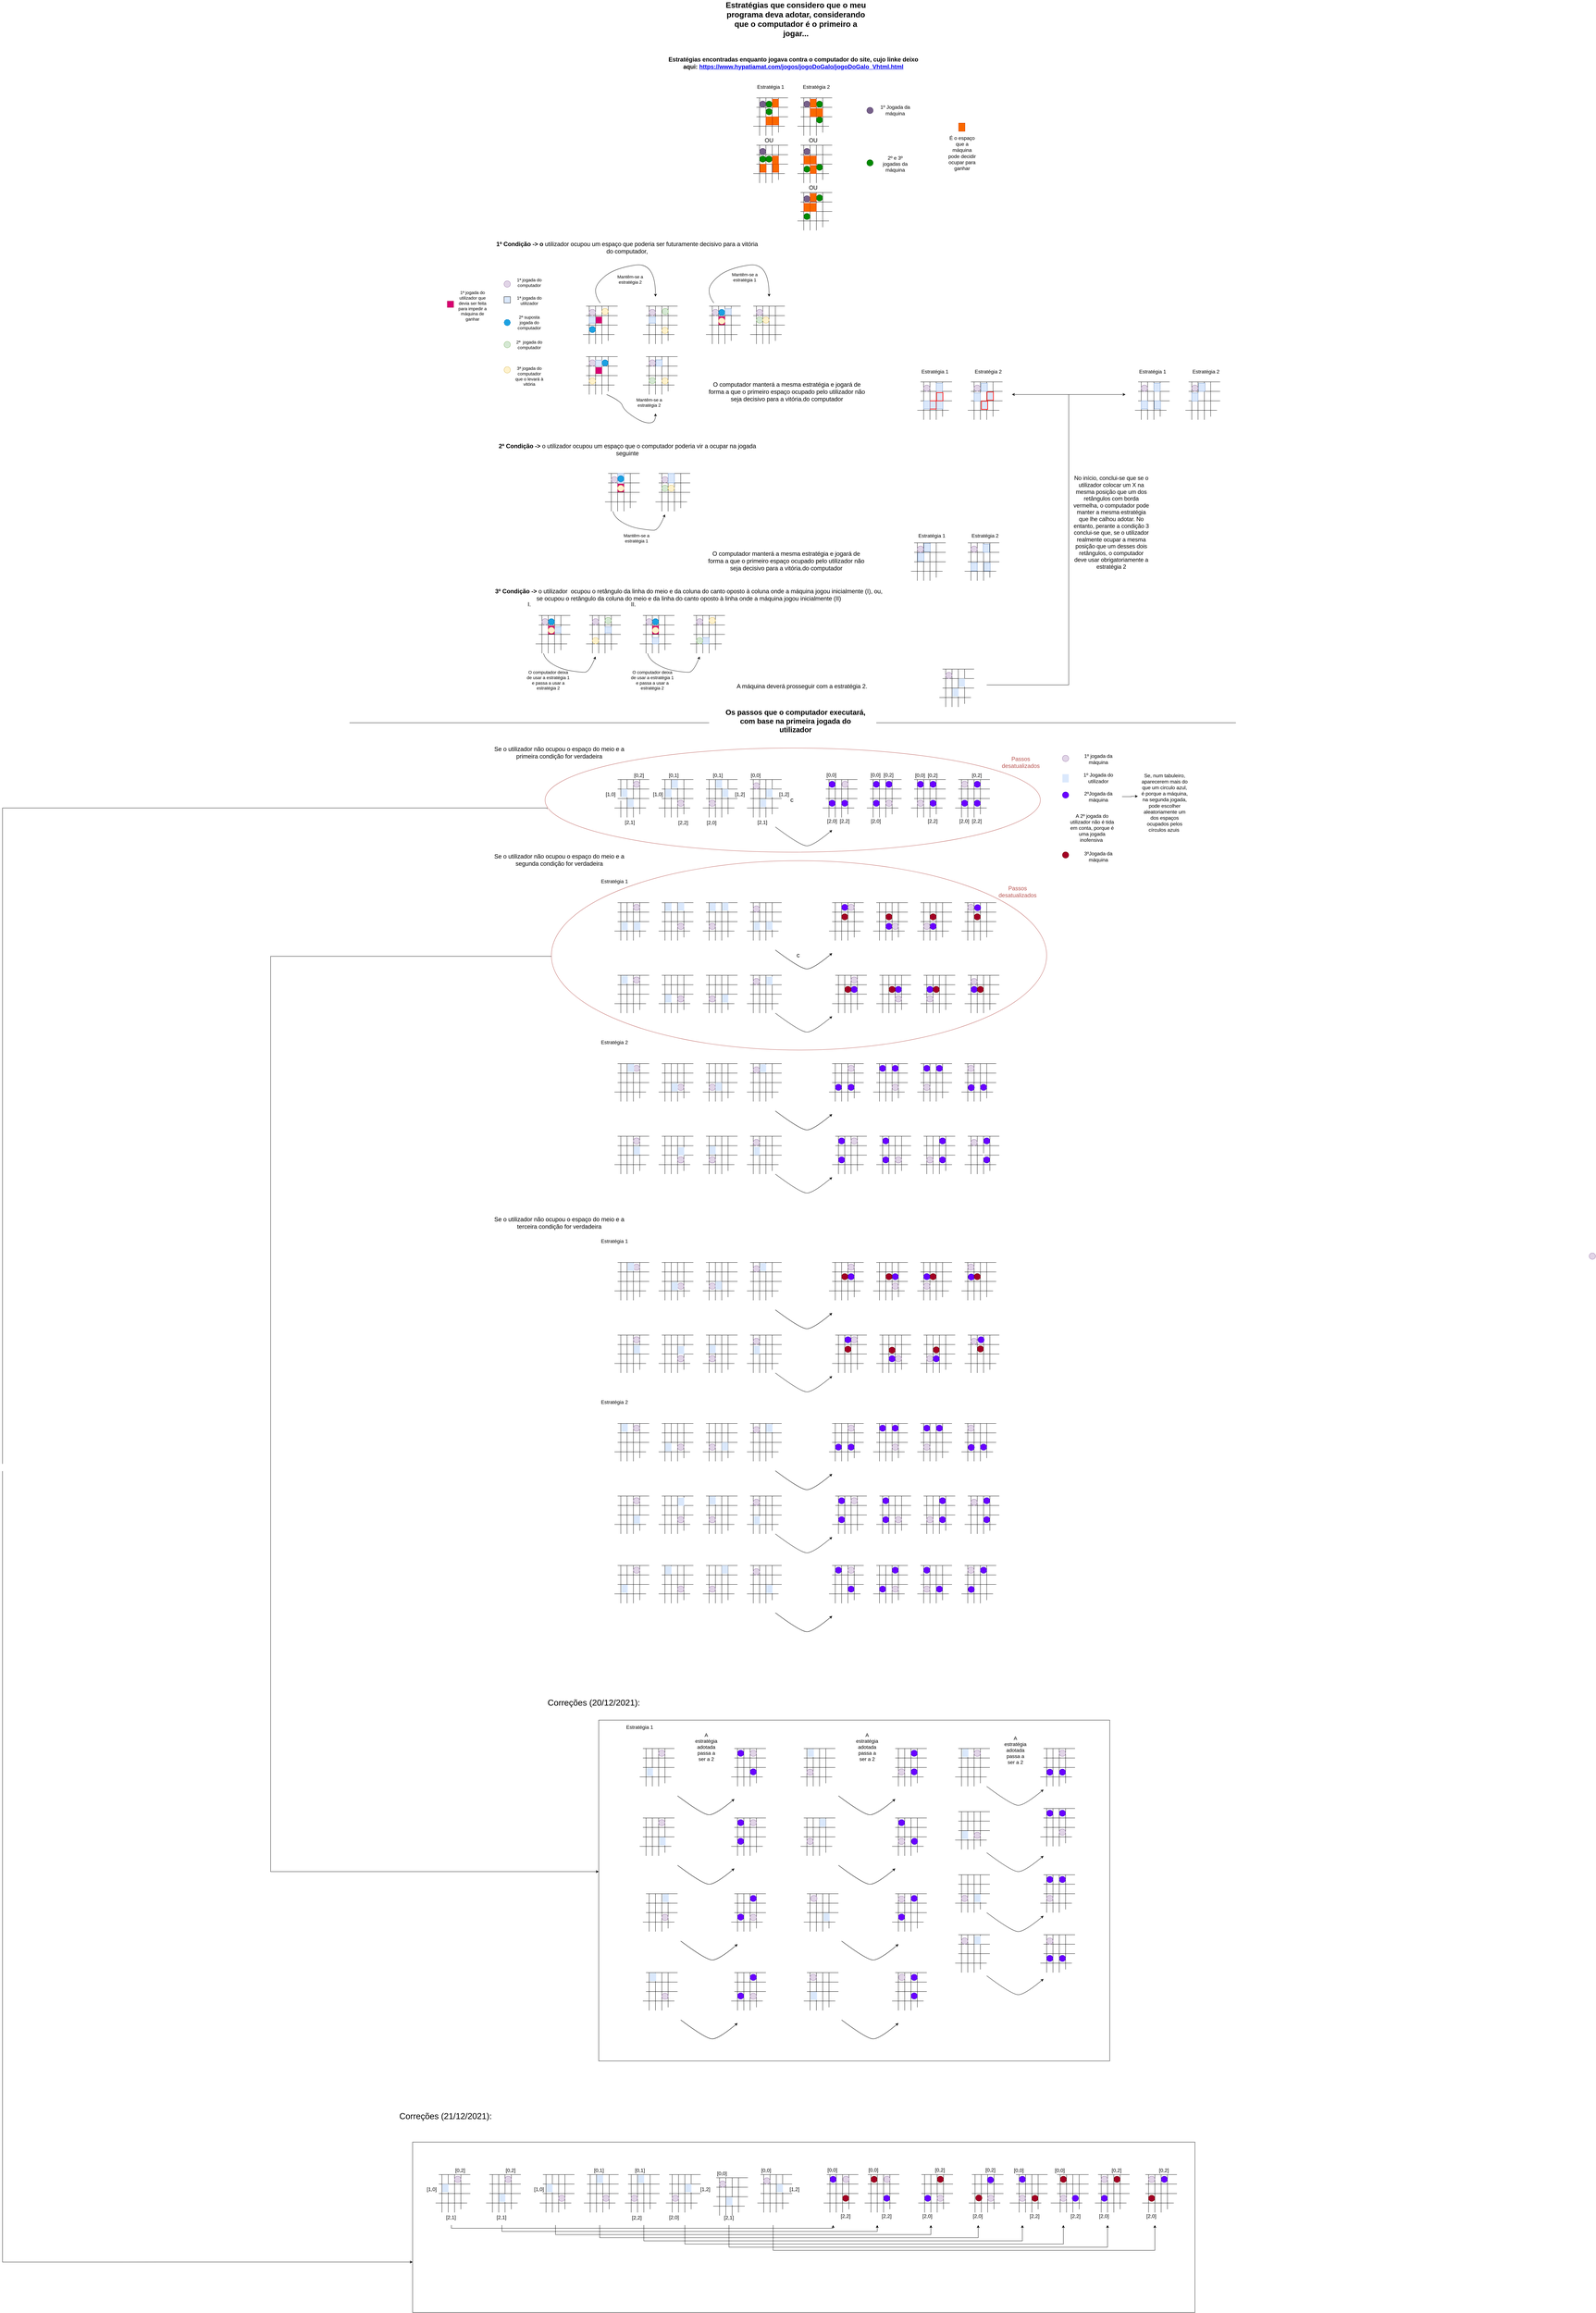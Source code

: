 <mxfile version="16.0.0" type="device"><diagram id="7b-VbWBSn51qBFxOYu5a" name="Page-1"><mxGraphModel dx="3644" dy="1924" grid="1" gridSize="10" guides="1" tooltips="1" connect="1" arrows="1" fold="1" page="0" pageScale="1" pageWidth="827" pageHeight="1169" background="none" math="0" shadow="0"><root><mxCell id="0"/><mxCell id="1" parent="0"/><mxCell id="PUN6tPUHb0C45pcodXef-1" value="" style="endArrow=none;html=1;rounded=0;" parent="1" edge="1"><mxGeometry width="50" height="50" relative="1" as="geometry"><mxPoint x="1330" y="950" as="sourcePoint"/><mxPoint x="1330" y="830" as="targetPoint"/></mxGeometry></mxCell><mxCell id="PUN6tPUHb0C45pcodXef-2" value="" style="endArrow=none;html=1;rounded=0;" parent="1" edge="1"><mxGeometry width="50" height="50" relative="1" as="geometry"><mxPoint x="1350" y="950" as="sourcePoint"/><mxPoint x="1350" y="830" as="targetPoint"/></mxGeometry></mxCell><mxCell id="PUN6tPUHb0C45pcodXef-3" value="" style="endArrow=none;html=1;rounded=0;" parent="1" edge="1"><mxGeometry width="50" height="50" relative="1" as="geometry"><mxPoint x="1370" y="950" as="sourcePoint"/><mxPoint x="1370" y="830" as="targetPoint"/></mxGeometry></mxCell><mxCell id="PUN6tPUHb0C45pcodXef-4" value="" style="endArrow=none;html=1;rounded=0;" parent="1" edge="1"><mxGeometry width="50" height="50" relative="1" as="geometry"><mxPoint x="1390" y="940" as="sourcePoint"/><mxPoint x="1390" y="830" as="targetPoint"/></mxGeometry></mxCell><mxCell id="PUN6tPUHb0C45pcodXef-6" value="" style="endArrow=none;html=1;rounded=0;" parent="1" edge="1"><mxGeometry width="50" height="50" relative="1" as="geometry"><mxPoint x="1420" y="830" as="sourcePoint"/><mxPoint x="1320" y="830" as="targetPoint"/></mxGeometry></mxCell><mxCell id="PUN6tPUHb0C45pcodXef-7" value="" style="endArrow=none;html=1;rounded=0;" parent="1" edge="1"><mxGeometry width="50" height="50" relative="1" as="geometry"><mxPoint x="1420" y="860" as="sourcePoint"/><mxPoint x="1320" y="860" as="targetPoint"/></mxGeometry></mxCell><mxCell id="PUN6tPUHb0C45pcodXef-8" value="" style="endArrow=none;html=1;rounded=0;" parent="1" edge="1"><mxGeometry width="50" height="50" relative="1" as="geometry"><mxPoint x="1420" y="890" as="sourcePoint"/><mxPoint x="1320" y="890" as="targetPoint"/></mxGeometry></mxCell><mxCell id="PUN6tPUHb0C45pcodXef-9" value="" style="endArrow=none;html=1;rounded=0;" parent="1" edge="1"><mxGeometry width="50" height="50" relative="1" as="geometry"><mxPoint x="1410" y="920" as="sourcePoint"/><mxPoint x="1310" y="920" as="targetPoint"/></mxGeometry></mxCell><mxCell id="PUN6tPUHb0C45pcodXef-10" value="" style="ellipse;whiteSpace=wrap;html=1;aspect=fixed;fillColor=#e1d5e7;strokeColor=#9673a6;" parent="1" vertex="1"><mxGeometry x="1330" y="840" width="20" height="20" as="geometry"/></mxCell><mxCell id="PUN6tPUHb0C45pcodXef-11" value="" style="ellipse;whiteSpace=wrap;html=1;aspect=fixed;fillColor=#fff2cc;strokeColor=#d6b656;" parent="1" vertex="1"><mxGeometry x="1370" y="897" width="20" height="20" as="geometry"/></mxCell><mxCell id="PUN6tPUHb0C45pcodXef-12" value="" style="ellipse;whiteSpace=wrap;html=1;aspect=fixed;fillColor=#d5e8d4;strokeColor=#82b366;" parent="1" vertex="1"><mxGeometry x="1371" y="837" width="20" height="20" as="geometry"/></mxCell><mxCell id="PUN6tPUHb0C45pcodXef-13" value="" style="endArrow=none;html=1;rounded=0;" parent="1" edge="1"><mxGeometry width="50" height="50" relative="1" as="geometry"><mxPoint x="1530" y="950" as="sourcePoint"/><mxPoint x="1530" y="830" as="targetPoint"/></mxGeometry></mxCell><mxCell id="PUN6tPUHb0C45pcodXef-14" value="" style="endArrow=none;html=1;rounded=0;" parent="1" edge="1"><mxGeometry width="50" height="50" relative="1" as="geometry"><mxPoint x="1550" y="950" as="sourcePoint"/><mxPoint x="1550" y="830" as="targetPoint"/></mxGeometry></mxCell><mxCell id="PUN6tPUHb0C45pcodXef-15" value="" style="endArrow=none;html=1;rounded=0;" parent="1" edge="1"><mxGeometry width="50" height="50" relative="1" as="geometry"><mxPoint x="1570" y="950" as="sourcePoint"/><mxPoint x="1570" y="830" as="targetPoint"/></mxGeometry></mxCell><mxCell id="PUN6tPUHb0C45pcodXef-16" value="" style="endArrow=none;html=1;rounded=0;" parent="1" edge="1"><mxGeometry width="50" height="50" relative="1" as="geometry"><mxPoint x="1590" y="940" as="sourcePoint"/><mxPoint x="1590" y="830" as="targetPoint"/></mxGeometry></mxCell><mxCell id="PUN6tPUHb0C45pcodXef-18" value="" style="endArrow=none;html=1;rounded=0;" parent="1" edge="1"><mxGeometry width="50" height="50" relative="1" as="geometry"><mxPoint x="1620" y="830" as="sourcePoint"/><mxPoint x="1520" y="830" as="targetPoint"/></mxGeometry></mxCell><mxCell id="PUN6tPUHb0C45pcodXef-19" value="" style="endArrow=none;html=1;rounded=0;" parent="1" edge="1"><mxGeometry width="50" height="50" relative="1" as="geometry"><mxPoint x="1620" y="860" as="sourcePoint"/><mxPoint x="1520" y="860" as="targetPoint"/></mxGeometry></mxCell><mxCell id="PUN6tPUHb0C45pcodXef-20" value="" style="endArrow=none;html=1;rounded=0;" parent="1" edge="1"><mxGeometry width="50" height="50" relative="1" as="geometry"><mxPoint x="1620" y="890" as="sourcePoint"/><mxPoint x="1520" y="890" as="targetPoint"/></mxGeometry></mxCell><mxCell id="PUN6tPUHb0C45pcodXef-21" value="" style="endArrow=none;html=1;rounded=0;" parent="1" edge="1"><mxGeometry width="50" height="50" relative="1" as="geometry"><mxPoint x="1610" y="920" as="sourcePoint"/><mxPoint x="1510" y="920" as="targetPoint"/></mxGeometry></mxCell><mxCell id="PUN6tPUHb0C45pcodXef-22" value="" style="ellipse;whiteSpace=wrap;html=1;aspect=fixed;fillColor=#e1d5e7;strokeColor=#9673a6;" parent="1" vertex="1"><mxGeometry x="1530" y="840" width="20" height="20" as="geometry"/></mxCell><mxCell id="PUN6tPUHb0C45pcodXef-23" value="" style="ellipse;whiteSpace=wrap;html=1;aspect=fixed;strokeColor=#006EAF;fillColor=#1ba1e2;fontColor=#ffffff;" parent="1" vertex="1"><mxGeometry x="1550" y="840" width="20" height="20" as="geometry"/></mxCell><mxCell id="PUN6tPUHb0C45pcodXef-25" value="" style="rounded=0;whiteSpace=wrap;html=1;fillColor=#dae8fc;strokeColor=#6c8ebf;" parent="1" vertex="1"><mxGeometry x="1570" y="838" width="20" height="20" as="geometry"/></mxCell><mxCell id="PUN6tPUHb0C45pcodXef-26" value="" style="endArrow=none;html=1;rounded=0;" parent="1" edge="1"><mxGeometry width="50" height="50" relative="1" as="geometry"><mxPoint x="1670" y="950" as="sourcePoint"/><mxPoint x="1670" y="830" as="targetPoint"/></mxGeometry></mxCell><mxCell id="PUN6tPUHb0C45pcodXef-27" value="" style="endArrow=none;html=1;rounded=0;" parent="1" edge="1"><mxGeometry width="50" height="50" relative="1" as="geometry"><mxPoint x="1690" y="950" as="sourcePoint"/><mxPoint x="1690" y="830" as="targetPoint"/></mxGeometry></mxCell><mxCell id="PUN6tPUHb0C45pcodXef-28" value="" style="endArrow=none;html=1;rounded=0;" parent="1" edge="1"><mxGeometry width="50" height="50" relative="1" as="geometry"><mxPoint x="1710" y="950" as="sourcePoint"/><mxPoint x="1710" y="830" as="targetPoint"/></mxGeometry></mxCell><mxCell id="PUN6tPUHb0C45pcodXef-29" value="" style="endArrow=none;html=1;rounded=0;" parent="1" edge="1"><mxGeometry width="50" height="50" relative="1" as="geometry"><mxPoint x="1730" y="940" as="sourcePoint"/><mxPoint x="1730" y="830" as="targetPoint"/></mxGeometry></mxCell><mxCell id="PUN6tPUHb0C45pcodXef-31" value="" style="endArrow=none;html=1;rounded=0;" parent="1" edge="1"><mxGeometry width="50" height="50" relative="1" as="geometry"><mxPoint x="1760" y="830" as="sourcePoint"/><mxPoint x="1660" y="830" as="targetPoint"/></mxGeometry></mxCell><mxCell id="PUN6tPUHb0C45pcodXef-32" value="" style="endArrow=none;html=1;rounded=0;" parent="1" edge="1"><mxGeometry width="50" height="50" relative="1" as="geometry"><mxPoint x="1760" y="860" as="sourcePoint"/><mxPoint x="1660" y="860" as="targetPoint"/></mxGeometry></mxCell><mxCell id="PUN6tPUHb0C45pcodXef-33" value="" style="endArrow=none;html=1;rounded=0;" parent="1" edge="1"><mxGeometry width="50" height="50" relative="1" as="geometry"><mxPoint x="1760" y="890" as="sourcePoint"/><mxPoint x="1660" y="890" as="targetPoint"/></mxGeometry></mxCell><mxCell id="PUN6tPUHb0C45pcodXef-34" value="" style="endArrow=none;html=1;rounded=0;" parent="1" edge="1"><mxGeometry width="50" height="50" relative="1" as="geometry"><mxPoint x="1750" y="920" as="sourcePoint"/><mxPoint x="1650" y="920" as="targetPoint"/></mxGeometry></mxCell><mxCell id="PUN6tPUHb0C45pcodXef-35" value="" style="ellipse;whiteSpace=wrap;html=1;aspect=fixed;fillColor=#e1d5e7;strokeColor=#9673a6;" parent="1" vertex="1"><mxGeometry x="1670" y="840" width="20" height="20" as="geometry"/></mxCell><mxCell id="PUN6tPUHb0C45pcodXef-36" value="" style="ellipse;whiteSpace=wrap;html=1;aspect=fixed;strokeColor=#82b366;fillColor=#d5e8d4;" parent="1" vertex="1"><mxGeometry x="1670" y="864" width="20" height="20" as="geometry"/></mxCell><mxCell id="PUN6tPUHb0C45pcodXef-37" value="" style="curved=1;endArrow=classic;html=1;rounded=0;" parent="1" edge="1"><mxGeometry width="50" height="50" relative="1" as="geometry"><mxPoint x="1535" y="820" as="sourcePoint"/><mxPoint x="1710" y="800" as="targetPoint"/><Array as="points"><mxPoint x="1520" y="800"/><mxPoint x="1520" y="760"/><mxPoint x="1580" y="710"/><mxPoint x="1710" y="690"/></Array></mxGeometry></mxCell><mxCell id="PUN6tPUHb0C45pcodXef-38" value="" style="endArrow=none;html=1;rounded=0;" parent="1" edge="1"><mxGeometry width="50" height="50" relative="1" as="geometry"><mxPoint x="1140.0" y="950" as="sourcePoint"/><mxPoint x="1140.0" y="830" as="targetPoint"/></mxGeometry></mxCell><mxCell id="PUN6tPUHb0C45pcodXef-39" value="" style="endArrow=none;html=1;rounded=0;" parent="1" edge="1"><mxGeometry width="50" height="50" relative="1" as="geometry"><mxPoint x="1160.0" y="950" as="sourcePoint"/><mxPoint x="1160.0" y="830" as="targetPoint"/></mxGeometry></mxCell><mxCell id="PUN6tPUHb0C45pcodXef-40" value="" style="endArrow=none;html=1;rounded=0;" parent="1" edge="1"><mxGeometry width="50" height="50" relative="1" as="geometry"><mxPoint x="1180.0" y="950" as="sourcePoint"/><mxPoint x="1180.0" y="830" as="targetPoint"/></mxGeometry></mxCell><mxCell id="PUN6tPUHb0C45pcodXef-41" value="" style="endArrow=none;html=1;rounded=0;" parent="1" edge="1"><mxGeometry width="50" height="50" relative="1" as="geometry"><mxPoint x="1200.0" y="940" as="sourcePoint"/><mxPoint x="1200.0" y="830" as="targetPoint"/></mxGeometry></mxCell><mxCell id="PUN6tPUHb0C45pcodXef-43" value="" style="endArrow=none;html=1;rounded=0;" parent="1" edge="1"><mxGeometry width="50" height="50" relative="1" as="geometry"><mxPoint x="1230.0" y="830" as="sourcePoint"/><mxPoint x="1130.0" y="830" as="targetPoint"/></mxGeometry></mxCell><mxCell id="PUN6tPUHb0C45pcodXef-44" value="" style="endArrow=none;html=1;rounded=0;" parent="1" edge="1"><mxGeometry width="50" height="50" relative="1" as="geometry"><mxPoint x="1230.0" y="860" as="sourcePoint"/><mxPoint x="1130.0" y="860" as="targetPoint"/></mxGeometry></mxCell><mxCell id="PUN6tPUHb0C45pcodXef-45" value="" style="endArrow=none;html=1;rounded=0;" parent="1" edge="1"><mxGeometry width="50" height="50" relative="1" as="geometry"><mxPoint x="1230.0" y="890" as="sourcePoint"/><mxPoint x="1130.0" y="890" as="targetPoint"/></mxGeometry></mxCell><mxCell id="PUN6tPUHb0C45pcodXef-46" value="" style="endArrow=none;html=1;rounded=0;" parent="1" edge="1"><mxGeometry width="50" height="50" relative="1" as="geometry"><mxPoint x="1220.0" y="920" as="sourcePoint"/><mxPoint x="1120" y="920" as="targetPoint"/></mxGeometry></mxCell><mxCell id="PUN6tPUHb0C45pcodXef-47" value="" style="ellipse;whiteSpace=wrap;html=1;aspect=fixed;fillColor=#e1d5e7;strokeColor=#9673a6;" parent="1" vertex="1"><mxGeometry x="1140" y="840" width="20" height="20" as="geometry"/></mxCell><mxCell id="PUN6tPUHb0C45pcodXef-48" value="" style="rounded=0;whiteSpace=wrap;html=1;fillColor=#d80073;strokeColor=#A50040;fontColor=#ffffff;" parent="1" vertex="1"><mxGeometry x="1160" y="864" width="20" height="20" as="geometry"/></mxCell><mxCell id="PUN6tPUHb0C45pcodXef-49" value="" style="rounded=0;whiteSpace=wrap;html=1;fillColor=#dae8fc;strokeColor=#6c8ebf;" parent="1" vertex="1"><mxGeometry x="1140" y="864" width="20" height="20" as="geometry"/></mxCell><mxCell id="PUN6tPUHb0C45pcodXef-50" value="" style="curved=1;endArrow=classic;html=1;rounded=0;" parent="1" edge="1"><mxGeometry width="50" height="50" relative="1" as="geometry"><mxPoint x="1175.0" y="820" as="sourcePoint"/><mxPoint x="1350.0" y="800" as="targetPoint"/><Array as="points"><mxPoint x="1160" y="800"/><mxPoint x="1160" y="760"/><mxPoint x="1220" y="710"/><mxPoint x="1350" y="690"/></Array></mxGeometry></mxCell><mxCell id="PUN6tPUHb0C45pcodXef-51" value="" style="endArrow=none;html=1;rounded=0;" parent="1" edge="1"><mxGeometry width="50" height="50" relative="1" as="geometry"><mxPoint x="1140.0" y="1110" as="sourcePoint"/><mxPoint x="1140.0" y="990" as="targetPoint"/></mxGeometry></mxCell><mxCell id="PUN6tPUHb0C45pcodXef-52" value="" style="endArrow=none;html=1;rounded=0;" parent="1" edge="1"><mxGeometry width="50" height="50" relative="1" as="geometry"><mxPoint x="1160.0" y="1110" as="sourcePoint"/><mxPoint x="1160.0" y="990" as="targetPoint"/></mxGeometry></mxCell><mxCell id="PUN6tPUHb0C45pcodXef-53" value="" style="endArrow=none;html=1;rounded=0;" parent="1" edge="1"><mxGeometry width="50" height="50" relative="1" as="geometry"><mxPoint x="1180.0" y="1110" as="sourcePoint"/><mxPoint x="1180.0" y="990" as="targetPoint"/></mxGeometry></mxCell><mxCell id="PUN6tPUHb0C45pcodXef-54" value="" style="endArrow=none;html=1;rounded=0;" parent="1" edge="1"><mxGeometry width="50" height="50" relative="1" as="geometry"><mxPoint x="1200.0" y="1100" as="sourcePoint"/><mxPoint x="1200.0" y="990" as="targetPoint"/></mxGeometry></mxCell><mxCell id="PUN6tPUHb0C45pcodXef-56" value="" style="endArrow=none;html=1;rounded=0;" parent="1" edge="1"><mxGeometry width="50" height="50" relative="1" as="geometry"><mxPoint x="1230.0" y="990" as="sourcePoint"/><mxPoint x="1130.0" y="990" as="targetPoint"/></mxGeometry></mxCell><mxCell id="PUN6tPUHb0C45pcodXef-57" value="" style="endArrow=none;html=1;rounded=0;" parent="1" edge="1"><mxGeometry width="50" height="50" relative="1" as="geometry"><mxPoint x="1230.0" y="1020" as="sourcePoint"/><mxPoint x="1130.0" y="1020" as="targetPoint"/></mxGeometry></mxCell><mxCell id="PUN6tPUHb0C45pcodXef-58" value="" style="endArrow=none;html=1;rounded=0;" parent="1" edge="1"><mxGeometry width="50" height="50" relative="1" as="geometry"><mxPoint x="1230.0" y="1050" as="sourcePoint"/><mxPoint x="1130.0" y="1050" as="targetPoint"/></mxGeometry></mxCell><mxCell id="PUN6tPUHb0C45pcodXef-59" value="" style="endArrow=none;html=1;rounded=0;" parent="1" edge="1"><mxGeometry width="50" height="50" relative="1" as="geometry"><mxPoint x="1220.0" y="1080" as="sourcePoint"/><mxPoint x="1120" y="1080" as="targetPoint"/></mxGeometry></mxCell><mxCell id="PUN6tPUHb0C45pcodXef-60" value="" style="ellipse;whiteSpace=wrap;html=1;aspect=fixed;fillColor=#e1d5e7;strokeColor=#9673a6;" parent="1" vertex="1"><mxGeometry x="1140" y="1000" width="20" height="20" as="geometry"/></mxCell><mxCell id="PUN6tPUHb0C45pcodXef-61" value="" style="ellipse;whiteSpace=wrap;html=1;aspect=fixed;fillColor=#1ba1e2;strokeColor=#006EAF;fontColor=#ffffff;" parent="1" vertex="1"><mxGeometry x="1180" y="1000" width="20" height="20" as="geometry"/></mxCell><mxCell id="PUN6tPUHb0C45pcodXef-62" value="" style="rounded=0;whiteSpace=wrap;html=1;fillColor=#d80073;strokeColor=#A50040;fontColor=#ffffff;" parent="1" vertex="1"><mxGeometry x="1160" y="1024" width="20" height="20" as="geometry"/></mxCell><mxCell id="PUN6tPUHb0C45pcodXef-63" value="" style="rounded=0;whiteSpace=wrap;html=1;fillColor=#dae8fc;strokeColor=#6c8ebf;" parent="1" vertex="1"><mxGeometry x="1160" y="1001" width="20" height="20" as="geometry"/></mxCell><mxCell id="PUN6tPUHb0C45pcodXef-64" value="" style="curved=1;endArrow=classic;html=1;rounded=0;" parent="1" edge="1"><mxGeometry width="50" height="50" relative="1" as="geometry"><mxPoint x="1195.0" y="1110" as="sourcePoint"/><mxPoint x="1350" y="1170" as="targetPoint"/><Array as="points"><mxPoint x="1240" y="1130"/><mxPoint x="1250" y="1160"/><mxPoint x="1310" y="1200"/><mxPoint x="1350" y="1200"/></Array></mxGeometry></mxCell><mxCell id="PUN6tPUHb0C45pcodXef-65" value="" style="endArrow=none;html=1;rounded=0;" parent="1" edge="1"><mxGeometry width="50" height="50" relative="1" as="geometry"><mxPoint x="1330.0" y="1110" as="sourcePoint"/><mxPoint x="1330.0" y="990" as="targetPoint"/></mxGeometry></mxCell><mxCell id="PUN6tPUHb0C45pcodXef-66" value="" style="endArrow=none;html=1;rounded=0;" parent="1" edge="1"><mxGeometry width="50" height="50" relative="1" as="geometry"><mxPoint x="1350.0" y="1110" as="sourcePoint"/><mxPoint x="1350.0" y="990" as="targetPoint"/></mxGeometry></mxCell><mxCell id="PUN6tPUHb0C45pcodXef-67" value="" style="endArrow=none;html=1;rounded=0;" parent="1" edge="1"><mxGeometry width="50" height="50" relative="1" as="geometry"><mxPoint x="1370.0" y="1110" as="sourcePoint"/><mxPoint x="1370.0" y="990" as="targetPoint"/></mxGeometry></mxCell><mxCell id="PUN6tPUHb0C45pcodXef-68" value="" style="endArrow=none;html=1;rounded=0;" parent="1" edge="1"><mxGeometry width="50" height="50" relative="1" as="geometry"><mxPoint x="1390.0" y="1100" as="sourcePoint"/><mxPoint x="1390.0" y="990" as="targetPoint"/></mxGeometry></mxCell><mxCell id="PUN6tPUHb0C45pcodXef-69" value="" style="endArrow=none;html=1;rounded=0;" parent="1" edge="1"><mxGeometry width="50" height="50" relative="1" as="geometry"><mxPoint x="1420.0" y="990" as="sourcePoint"/><mxPoint x="1320.0" y="990" as="targetPoint"/></mxGeometry></mxCell><mxCell id="PUN6tPUHb0C45pcodXef-70" value="" style="endArrow=none;html=1;rounded=0;" parent="1" edge="1"><mxGeometry width="50" height="50" relative="1" as="geometry"><mxPoint x="1420.0" y="1020" as="sourcePoint"/><mxPoint x="1320.0" y="1020" as="targetPoint"/></mxGeometry></mxCell><mxCell id="PUN6tPUHb0C45pcodXef-71" value="" style="endArrow=none;html=1;rounded=0;" parent="1" edge="1"><mxGeometry width="50" height="50" relative="1" as="geometry"><mxPoint x="1420.0" y="1050" as="sourcePoint"/><mxPoint x="1320.0" y="1050" as="targetPoint"/></mxGeometry></mxCell><mxCell id="PUN6tPUHb0C45pcodXef-72" value="" style="endArrow=none;html=1;rounded=0;" parent="1" edge="1"><mxGeometry width="50" height="50" relative="1" as="geometry"><mxPoint x="1410.0" y="1080" as="sourcePoint"/><mxPoint x="1310" y="1080" as="targetPoint"/></mxGeometry></mxCell><mxCell id="PUN6tPUHb0C45pcodXef-73" value="" style="ellipse;whiteSpace=wrap;html=1;aspect=fixed;fillColor=#e1d5e7;strokeColor=#9673a6;" parent="1" vertex="1"><mxGeometry x="1330" y="1000" width="20" height="20" as="geometry"/></mxCell><mxCell id="PUN6tPUHb0C45pcodXef-74" value="" style="ellipse;whiteSpace=wrap;html=1;aspect=fixed;fillColor=#d5e8d4;strokeColor=#82b366;" parent="1" vertex="1"><mxGeometry x="1330" y="1056" width="20" height="20" as="geometry"/></mxCell><mxCell id="PUN6tPUHb0C45pcodXef-75" value="" style="ellipse;whiteSpace=wrap;html=1;aspect=fixed;fillColor=#fff2cc;strokeColor=#d6b656;" parent="1" vertex="1"><mxGeometry x="1370" y="1057" width="20" height="20" as="geometry"/></mxCell><mxCell id="PUN6tPUHb0C45pcodXef-77" value="" style="rounded=0;whiteSpace=wrap;html=1;fillColor=#d80073;strokeColor=#A50040;fontColor=#ffffff;" parent="1" vertex="1"><mxGeometry x="1550" y="863" width="20" height="26" as="geometry"/></mxCell><mxCell id="PUN6tPUHb0C45pcodXef-79" value="" style="ellipse;whiteSpace=wrap;html=1;aspect=fixed;fillColor=#fff2cc;strokeColor=#d6b656;" parent="1" vertex="1"><mxGeometry x="1690" y="864" width="20" height="20" as="geometry"/></mxCell><mxCell id="PUN6tPUHb0C45pcodXef-80" value="" style="ellipse;whiteSpace=wrap;html=1;aspect=fixed;fillColor=#e1d5e7;strokeColor=#9673a6;" parent="1" vertex="1"><mxGeometry x="870" y="750" width="20" height="20" as="geometry"/></mxCell><mxCell id="PUN6tPUHb0C45pcodXef-81" value="1ª jogada do computador" style="text;html=1;strokeColor=none;fillColor=none;align=center;verticalAlign=middle;whiteSpace=wrap;rounded=0;dashed=1;fontSize=14;" parent="1" vertex="1"><mxGeometry x="900" y="740" width="100" height="30" as="geometry"/></mxCell><mxCell id="PUN6tPUHb0C45pcodXef-82" value="" style="ellipse;whiteSpace=wrap;html=1;aspect=fixed;fillColor=#d5e8d4;strokeColor=#82b366;" parent="1" vertex="1"><mxGeometry x="870" y="942" width="20" height="20" as="geometry"/></mxCell><mxCell id="PUN6tPUHb0C45pcodXef-83" value="2ª&amp;nbsp; jogada do computador" style="text;html=1;strokeColor=none;fillColor=none;align=center;verticalAlign=middle;whiteSpace=wrap;rounded=0;dashed=1;fontSize=14;" parent="1" vertex="1"><mxGeometry x="900" y="937" width="100" height="30" as="geometry"/></mxCell><mxCell id="PUN6tPUHb0C45pcodXef-84" value="1ª jogada do utilizador" style="text;html=1;strokeColor=none;fillColor=none;align=center;verticalAlign=middle;whiteSpace=wrap;rounded=0;dashed=1;fontSize=14;" parent="1" vertex="1"><mxGeometry x="900" y="797" width="100" height="30" as="geometry"/></mxCell><mxCell id="PUN6tPUHb0C45pcodXef-85" value="" style="rounded=0;whiteSpace=wrap;html=1;fillColor=#dae8fc;strokeColor=default;" parent="1" vertex="1"><mxGeometry x="870" y="800" width="20" height="20" as="geometry"/></mxCell><mxCell id="PUN6tPUHb0C45pcodXef-86" value="" style="rounded=0;whiteSpace=wrap;html=1;fillColor=#dae8fc;strokeColor=#6c8ebf;" parent="1" vertex="1"><mxGeometry x="1330" y="864" width="20" height="20" as="geometry"/></mxCell><mxCell id="PUN6tPUHb0C45pcodXef-87" value="" style="rounded=0;whiteSpace=wrap;html=1;fillColor=#d80073;strokeColor=#A50040;fontColor=#ffffff;" parent="1" vertex="1"><mxGeometry x="690" y="814" width="20" height="20" as="geometry"/></mxCell><mxCell id="PUN6tPUHb0C45pcodXef-88" value="1ª jogada do utilizador que devia ser feita para impedir a máquina de ganhar" style="text;html=1;strokeColor=none;fillColor=none;align=center;verticalAlign=middle;whiteSpace=wrap;rounded=0;dashed=1;fontSize=14;" parent="1" vertex="1"><mxGeometry x="720" y="814" width="100" height="30" as="geometry"/></mxCell><mxCell id="PUN6tPUHb0C45pcodXef-89" value="" style="ellipse;whiteSpace=wrap;html=1;aspect=fixed;fillColor=#fff2cc;strokeColor=#d6b656;" parent="1" vertex="1"><mxGeometry x="870" y="1022" width="20" height="20" as="geometry"/></mxCell><mxCell id="PUN6tPUHb0C45pcodXef-90" value="3ª jogada do computador que o levará à vitória" style="text;html=1;strokeColor=none;fillColor=none;align=center;verticalAlign=middle;whiteSpace=wrap;rounded=0;dashed=1;fontSize=14;" parent="1" vertex="1"><mxGeometry x="900" y="1037" width="100" height="30" as="geometry"/></mxCell><mxCell id="PUN6tPUHb0C45pcodXef-91" value="" style="ellipse;whiteSpace=wrap;html=1;aspect=fixed;fillColor=#1ba1e2;strokeColor=#006EAF;fontColor=#ffffff;" parent="1" vertex="1"><mxGeometry x="1140" y="894" width="20" height="20" as="geometry"/></mxCell><mxCell id="PUN6tPUHb0C45pcodXef-92" value="" style="ellipse;whiteSpace=wrap;html=1;aspect=fixed;fillColor=#1ba1e2;strokeColor=#006EAF;dashed=1;fontColor=#ffffff;" parent="1" vertex="1"><mxGeometry x="870" y="872" width="20" height="20" as="geometry"/></mxCell><mxCell id="PUN6tPUHb0C45pcodXef-93" value="2ª suposta jogada do computador" style="text;html=1;strokeColor=none;fillColor=none;align=center;verticalAlign=middle;whiteSpace=wrap;rounded=0;dashed=1;fontSize=14;" parent="1" vertex="1"><mxGeometry x="900" y="867" width="100" height="30" as="geometry"/></mxCell><mxCell id="PUN6tPUHb0C45pcodXef-94" value="" style="rounded=0;whiteSpace=wrap;html=1;fillColor=#dae8fc;strokeColor=#6c8ebf;" parent="1" vertex="1"><mxGeometry x="1351" y="1000" width="20" height="20" as="geometry"/></mxCell><mxCell id="PUN6tPUHb0C45pcodXef-95" value="" style="endArrow=none;html=1;rounded=0;" parent="1" edge="1"><mxGeometry width="50" height="50" relative="1" as="geometry"><mxPoint x="1320" y="1930" as="sourcePoint"/><mxPoint x="1320" y="1810" as="targetPoint"/></mxGeometry></mxCell><mxCell id="PUN6tPUHb0C45pcodXef-96" value="" style="endArrow=none;html=1;rounded=0;" parent="1" edge="1"><mxGeometry width="50" height="50" relative="1" as="geometry"><mxPoint x="1340" y="1930" as="sourcePoint"/><mxPoint x="1340" y="1810" as="targetPoint"/></mxGeometry></mxCell><mxCell id="PUN6tPUHb0C45pcodXef-97" value="" style="endArrow=none;html=1;rounded=0;" parent="1" edge="1"><mxGeometry width="50" height="50" relative="1" as="geometry"><mxPoint x="1360" y="1930" as="sourcePoint"/><mxPoint x="1360" y="1810" as="targetPoint"/></mxGeometry></mxCell><mxCell id="PUN6tPUHb0C45pcodXef-98" value="" style="endArrow=none;html=1;rounded=0;" parent="1" edge="1"><mxGeometry width="50" height="50" relative="1" as="geometry"><mxPoint x="1380" y="1920" as="sourcePoint"/><mxPoint x="1380" y="1810" as="targetPoint"/></mxGeometry></mxCell><mxCell id="PUN6tPUHb0C45pcodXef-100" value="" style="endArrow=none;html=1;rounded=0;" parent="1" edge="1"><mxGeometry width="50" height="50" relative="1" as="geometry"><mxPoint x="1410" y="1810" as="sourcePoint"/><mxPoint x="1310" y="1810" as="targetPoint"/></mxGeometry></mxCell><mxCell id="PUN6tPUHb0C45pcodXef-101" value="" style="endArrow=none;html=1;rounded=0;" parent="1" edge="1"><mxGeometry width="50" height="50" relative="1" as="geometry"><mxPoint x="1410" y="1840" as="sourcePoint"/><mxPoint x="1310" y="1840" as="targetPoint"/></mxGeometry></mxCell><mxCell id="PUN6tPUHb0C45pcodXef-102" value="" style="endArrow=none;html=1;rounded=0;" parent="1" edge="1"><mxGeometry width="50" height="50" relative="1" as="geometry"><mxPoint x="1410" y="1870" as="sourcePoint"/><mxPoint x="1310" y="1870" as="targetPoint"/></mxGeometry></mxCell><mxCell id="PUN6tPUHb0C45pcodXef-103" value="" style="endArrow=none;html=1;rounded=0;" parent="1" edge="1"><mxGeometry width="50" height="50" relative="1" as="geometry"><mxPoint x="1400" y="1900" as="sourcePoint"/><mxPoint x="1300" y="1900" as="targetPoint"/></mxGeometry></mxCell><mxCell id="PUN6tPUHb0C45pcodXef-104" value="" style="ellipse;whiteSpace=wrap;html=1;aspect=fixed;fillColor=#e1d5e7;strokeColor=#9673a6;" parent="1" vertex="1"><mxGeometry x="1320" y="1820" width="20" height="20" as="geometry"/></mxCell><mxCell id="PUN6tPUHb0C45pcodXef-105" value="" style="ellipse;whiteSpace=wrap;html=1;aspect=fixed;strokeColor=#006EAF;fillColor=#1ba1e2;fontColor=#ffffff;" parent="1" vertex="1"><mxGeometry x="1340" y="1820" width="20" height="20" as="geometry"/></mxCell><mxCell id="PUN6tPUHb0C45pcodXef-106" value="" style="rounded=0;whiteSpace=wrap;html=1;fillColor=#dae8fc;strokeColor=#6c8ebf;" parent="1" vertex="1"><mxGeometry x="1340" y="1880" width="20" height="20" as="geometry"/></mxCell><mxCell id="PUN6tPUHb0C45pcodXef-107" value="" style="rounded=0;whiteSpace=wrap;html=1;fillColor=#d80073;strokeColor=#A50040;fontColor=#ffffff;" parent="1" vertex="1"><mxGeometry x="1340" y="1843" width="20" height="26" as="geometry"/></mxCell><mxCell id="PUN6tPUHb0C45pcodXef-108" value="" style="endArrow=none;html=1;rounded=0;" parent="1" edge="1"><mxGeometry width="50" height="50" relative="1" as="geometry"><mxPoint x="1480.0" y="1930" as="sourcePoint"/><mxPoint x="1480.0" y="1810" as="targetPoint"/></mxGeometry></mxCell><mxCell id="PUN6tPUHb0C45pcodXef-109" value="" style="endArrow=none;html=1;rounded=0;" parent="1" edge="1"><mxGeometry width="50" height="50" relative="1" as="geometry"><mxPoint x="1500" y="1930" as="sourcePoint"/><mxPoint x="1500" y="1810" as="targetPoint"/></mxGeometry></mxCell><mxCell id="PUN6tPUHb0C45pcodXef-110" value="" style="endArrow=none;html=1;rounded=0;" parent="1" edge="1"><mxGeometry width="50" height="50" relative="1" as="geometry"><mxPoint x="1520" y="1930" as="sourcePoint"/><mxPoint x="1520" y="1810" as="targetPoint"/></mxGeometry></mxCell><mxCell id="PUN6tPUHb0C45pcodXef-111" value="" style="endArrow=none;html=1;rounded=0;" parent="1" edge="1"><mxGeometry width="50" height="50" relative="1" as="geometry"><mxPoint x="1540" y="1920" as="sourcePoint"/><mxPoint x="1540" y="1810" as="targetPoint"/></mxGeometry></mxCell><mxCell id="PUN6tPUHb0C45pcodXef-113" value="" style="endArrow=none;html=1;rounded=0;" parent="1" edge="1"><mxGeometry width="50" height="50" relative="1" as="geometry"><mxPoint x="1570" y="1810" as="sourcePoint"/><mxPoint x="1470.0" y="1810" as="targetPoint"/></mxGeometry></mxCell><mxCell id="PUN6tPUHb0C45pcodXef-114" value="" style="endArrow=none;html=1;rounded=0;" parent="1" edge="1"><mxGeometry width="50" height="50" relative="1" as="geometry"><mxPoint x="1570" y="1840" as="sourcePoint"/><mxPoint x="1470.0" y="1840" as="targetPoint"/></mxGeometry></mxCell><mxCell id="PUN6tPUHb0C45pcodXef-115" value="" style="endArrow=none;html=1;rounded=0;" parent="1" edge="1"><mxGeometry width="50" height="50" relative="1" as="geometry"><mxPoint x="1570" y="1870" as="sourcePoint"/><mxPoint x="1470.0" y="1870" as="targetPoint"/></mxGeometry></mxCell><mxCell id="PUN6tPUHb0C45pcodXef-116" value="" style="endArrow=none;html=1;rounded=0;" parent="1" edge="1"><mxGeometry width="50" height="50" relative="1" as="geometry"><mxPoint x="1560" y="1900" as="sourcePoint"/><mxPoint x="1460.0" y="1900" as="targetPoint"/></mxGeometry></mxCell><mxCell id="PUN6tPUHb0C45pcodXef-117" value="" style="ellipse;whiteSpace=wrap;html=1;aspect=fixed;fillColor=#e1d5e7;strokeColor=#9673a6;" parent="1" vertex="1"><mxGeometry x="1480" y="1820" width="20" height="20" as="geometry"/></mxCell><mxCell id="PUN6tPUHb0C45pcodXef-118" value="" style="rounded=0;whiteSpace=wrap;html=1;fillColor=#dae8fc;strokeColor=#6c8ebf;" parent="1" vertex="1"><mxGeometry x="1500" y="1880" width="20" height="20" as="geometry"/></mxCell><mxCell id="PUN6tPUHb0C45pcodXef-120" value="" style="ellipse;whiteSpace=wrap;html=1;aspect=fixed;strokeColor=#82b366;fillColor=#d5e8d4;" parent="1" vertex="1"><mxGeometry x="1480" y="1880" width="20" height="20" as="geometry"/></mxCell><mxCell id="PUN6tPUHb0C45pcodXef-121" value="&lt;font style=&quot;font-size: 14px;&quot;&gt;Mantêm-se a estratégia 2&lt;/font&gt;" style="text;html=1;strokeColor=none;fillColor=none;align=center;verticalAlign=middle;whiteSpace=wrap;rounded=0;dashed=1;fontSize=14;" parent="1" vertex="1"><mxGeometry x="1210" y="730" width="120" height="30" as="geometry"/></mxCell><mxCell id="PUN6tPUHb0C45pcodXef-122" value="&lt;font style=&quot;font-size: 14px;&quot;&gt;O computador deixa de usar a estratégia 1 e passa a usar a estratégia 2&lt;/font&gt;" style="text;html=1;strokeColor=none;fillColor=none;align=center;verticalAlign=middle;whiteSpace=wrap;rounded=0;dashed=1;fontSize=14;" parent="1" vertex="1"><mxGeometry x="1270" y="1990" width="140" height="50" as="geometry"/></mxCell><mxCell id="PUN6tPUHb0C45pcodXef-123" value="" style="ellipse;whiteSpace=wrap;html=1;aspect=fixed;fillColor=#fff2cc;strokeColor=#d6b656;" parent="1" vertex="1"><mxGeometry x="1520" y="1816" width="20" height="20" as="geometry"/></mxCell><mxCell id="PUN6tPUHb0C45pcodXef-124" value="" style="curved=1;endArrow=classic;html=1;rounded=0;" parent="1" edge="1"><mxGeometry width="50" height="50" relative="1" as="geometry"><mxPoint x="1325.0" y="1930" as="sourcePoint"/><mxPoint x="1490" y="1940" as="targetPoint"/><Array as="points"><mxPoint x="1330" y="1950"/><mxPoint x="1380" y="1980"/><mxPoint x="1440" y="1990"/><mxPoint x="1470" y="1990"/></Array></mxGeometry></mxCell><mxCell id="PUN6tPUHb0C45pcodXef-125" value="" style="endArrow=none;html=1;rounded=0;" parent="1" edge="1"><mxGeometry width="50" height="50" relative="1" as="geometry"><mxPoint x="1210" y="1480" as="sourcePoint"/><mxPoint x="1210" y="1360" as="targetPoint"/></mxGeometry></mxCell><mxCell id="PUN6tPUHb0C45pcodXef-126" value="" style="endArrow=none;html=1;rounded=0;" parent="1" edge="1"><mxGeometry width="50" height="50" relative="1" as="geometry"><mxPoint x="1230" y="1480" as="sourcePoint"/><mxPoint x="1230" y="1360" as="targetPoint"/></mxGeometry></mxCell><mxCell id="PUN6tPUHb0C45pcodXef-127" value="" style="endArrow=none;html=1;rounded=0;" parent="1" edge="1"><mxGeometry width="50" height="50" relative="1" as="geometry"><mxPoint x="1250" y="1480" as="sourcePoint"/><mxPoint x="1250" y="1360" as="targetPoint"/></mxGeometry></mxCell><mxCell id="PUN6tPUHb0C45pcodXef-128" value="" style="endArrow=none;html=1;rounded=0;" parent="1" edge="1"><mxGeometry width="50" height="50" relative="1" as="geometry"><mxPoint x="1270" y="1470" as="sourcePoint"/><mxPoint x="1270" y="1360" as="targetPoint"/></mxGeometry></mxCell><mxCell id="PUN6tPUHb0C45pcodXef-130" value="" style="endArrow=none;html=1;rounded=0;" parent="1" edge="1"><mxGeometry width="50" height="50" relative="1" as="geometry"><mxPoint x="1300" y="1360" as="sourcePoint"/><mxPoint x="1200" y="1360" as="targetPoint"/></mxGeometry></mxCell><mxCell id="PUN6tPUHb0C45pcodXef-131" value="" style="endArrow=none;html=1;rounded=0;" parent="1" edge="1"><mxGeometry width="50" height="50" relative="1" as="geometry"><mxPoint x="1300" y="1390" as="sourcePoint"/><mxPoint x="1200" y="1390" as="targetPoint"/></mxGeometry></mxCell><mxCell id="PUN6tPUHb0C45pcodXef-132" value="" style="endArrow=none;html=1;rounded=0;" parent="1" edge="1"><mxGeometry width="50" height="50" relative="1" as="geometry"><mxPoint x="1300" y="1420" as="sourcePoint"/><mxPoint x="1200" y="1420" as="targetPoint"/></mxGeometry></mxCell><mxCell id="PUN6tPUHb0C45pcodXef-133" value="" style="endArrow=none;html=1;rounded=0;" parent="1" edge="1"><mxGeometry width="50" height="50" relative="1" as="geometry"><mxPoint x="1290" y="1450" as="sourcePoint"/><mxPoint x="1190" y="1450" as="targetPoint"/></mxGeometry></mxCell><mxCell id="PUN6tPUHb0C45pcodXef-134" value="" style="ellipse;whiteSpace=wrap;html=1;aspect=fixed;fillColor=#e1d5e7;strokeColor=#9673a6;" parent="1" vertex="1"><mxGeometry x="1210" y="1370" width="20" height="20" as="geometry"/></mxCell><mxCell id="PUN6tPUHb0C45pcodXef-135" value="" style="rounded=0;whiteSpace=wrap;html=1;fillColor=#dae8fc;strokeColor=#6c8ebf;" parent="1" vertex="1"><mxGeometry x="1230" y="1360" width="20" height="30" as="geometry"/></mxCell><mxCell id="PUN6tPUHb0C45pcodXef-136" value="" style="rounded=0;whiteSpace=wrap;html=1;fillColor=#d80073;strokeColor=#A50040;fontColor=#ffffff;" parent="1" vertex="1"><mxGeometry x="1230" y="1393" width="20" height="26" as="geometry"/></mxCell><mxCell id="PUN6tPUHb0C45pcodXef-137" value="" style="endArrow=none;html=1;rounded=0;" parent="1" edge="1"><mxGeometry width="50" height="50" relative="1" as="geometry"><mxPoint x="1370" y="1480" as="sourcePoint"/><mxPoint x="1370" y="1360" as="targetPoint"/></mxGeometry></mxCell><mxCell id="PUN6tPUHb0C45pcodXef-138" value="" style="endArrow=none;html=1;rounded=0;" parent="1" edge="1"><mxGeometry width="50" height="50" relative="1" as="geometry"><mxPoint x="1390" y="1480" as="sourcePoint"/><mxPoint x="1390" y="1360" as="targetPoint"/></mxGeometry></mxCell><mxCell id="PUN6tPUHb0C45pcodXef-139" value="" style="endArrow=none;html=1;rounded=0;" parent="1" edge="1"><mxGeometry width="50" height="50" relative="1" as="geometry"><mxPoint x="1410" y="1480" as="sourcePoint"/><mxPoint x="1410" y="1360" as="targetPoint"/></mxGeometry></mxCell><mxCell id="PUN6tPUHb0C45pcodXef-140" value="" style="endArrow=none;html=1;rounded=0;" parent="1" edge="1"><mxGeometry width="50" height="50" relative="1" as="geometry"><mxPoint x="1430" y="1470" as="sourcePoint"/><mxPoint x="1430" y="1360" as="targetPoint"/></mxGeometry></mxCell><mxCell id="PUN6tPUHb0C45pcodXef-142" value="" style="endArrow=none;html=1;rounded=0;" parent="1" edge="1"><mxGeometry width="50" height="50" relative="1" as="geometry"><mxPoint x="1460" y="1360" as="sourcePoint"/><mxPoint x="1360" y="1360" as="targetPoint"/></mxGeometry></mxCell><mxCell id="PUN6tPUHb0C45pcodXef-143" value="" style="endArrow=none;html=1;rounded=0;" parent="1" edge="1"><mxGeometry width="50" height="50" relative="1" as="geometry"><mxPoint x="1460" y="1390" as="sourcePoint"/><mxPoint x="1360" y="1390" as="targetPoint"/></mxGeometry></mxCell><mxCell id="PUN6tPUHb0C45pcodXef-144" value="" style="endArrow=none;html=1;rounded=0;" parent="1" edge="1"><mxGeometry width="50" height="50" relative="1" as="geometry"><mxPoint x="1460" y="1420" as="sourcePoint"/><mxPoint x="1360" y="1420" as="targetPoint"/></mxGeometry></mxCell><mxCell id="PUN6tPUHb0C45pcodXef-145" value="" style="endArrow=none;html=1;rounded=0;" parent="1" edge="1"><mxGeometry width="50" height="50" relative="1" as="geometry"><mxPoint x="1450" y="1450" as="sourcePoint"/><mxPoint x="1350" y="1450" as="targetPoint"/></mxGeometry></mxCell><mxCell id="PUN6tPUHb0C45pcodXef-146" value="" style="ellipse;whiteSpace=wrap;html=1;aspect=fixed;fillColor=#e1d5e7;strokeColor=#9673a6;" parent="1" vertex="1"><mxGeometry x="1370" y="1370" width="20" height="20" as="geometry"/></mxCell><mxCell id="PUN6tPUHb0C45pcodXef-147" value="" style="rounded=0;whiteSpace=wrap;html=1;fillColor=#dae8fc;strokeColor=#6c8ebf;" parent="1" vertex="1"><mxGeometry x="1390" y="1360" width="20" height="30" as="geometry"/></mxCell><mxCell id="PUN6tPUHb0C45pcodXef-149" value="" style="ellipse;whiteSpace=wrap;html=1;aspect=fixed;strokeColor=#82b366;fillColor=#d5e8d4;" parent="1" vertex="1"><mxGeometry x="1370" y="1397" width="20" height="20" as="geometry"/></mxCell><mxCell id="PUN6tPUHb0C45pcodXef-150" value="" style="ellipse;whiteSpace=wrap;html=1;aspect=fixed;fillColor=#fff2cc;strokeColor=#d6b656;" parent="1" vertex="1"><mxGeometry x="1390" y="1397" width="20" height="20" as="geometry"/></mxCell><mxCell id="PUN6tPUHb0C45pcodXef-151" value="" style="curved=1;endArrow=classic;html=1;rounded=0;" parent="1" edge="1"><mxGeometry width="50" height="50" relative="1" as="geometry"><mxPoint x="1215.0" y="1480" as="sourcePoint"/><mxPoint x="1380" y="1490" as="targetPoint"/><Array as="points"><mxPoint x="1220" y="1500"/><mxPoint x="1270" y="1530"/><mxPoint x="1330" y="1540"/><mxPoint x="1360" y="1540"/></Array></mxGeometry></mxCell><mxCell id="PUN6tPUHb0C45pcodXef-152" value="" style="ellipse;whiteSpace=wrap;html=1;aspect=fixed;strokeColor=#006EAF;fillColor=#1ba1e2;fontColor=#ffffff;" parent="1" vertex="1"><mxGeometry x="1230" y="1367" width="20" height="20" as="geometry"/></mxCell><mxCell id="PUN6tPUHb0C45pcodXef-153" value="&lt;font style=&quot;font-size: 19px&quot;&gt;O computador manterá a mesma estratégia e jogará de forma a que o primeiro espaço ocupado pelo utilizador não seja decisivo para a vitória.do computador&lt;/font&gt;" style="text;html=1;strokeColor=none;fillColor=none;align=center;verticalAlign=middle;whiteSpace=wrap;rounded=0;dashed=1;fontSize=19;" parent="1" vertex="1"><mxGeometry x="1512" y="1072" width="509" height="60" as="geometry"/></mxCell><mxCell id="PUN6tPUHb0C45pcodXef-155" value="" style="ellipse;whiteSpace=wrap;html=1;aspect=fixed;fillColor=#fff2cc;strokeColor=#d6b656;" parent="1" vertex="1"><mxGeometry x="1140" y="1057" width="20" height="20" as="geometry"/></mxCell><mxCell id="PUN6tPUHb0C45pcodXef-156" value="" style="ellipse;whiteSpace=wrap;html=1;aspect=fixed;fillColor=#fff2cc;strokeColor=#d6b656;" parent="1" vertex="1"><mxGeometry x="1180" y="837" width="20" height="20" as="geometry"/></mxCell><mxCell id="PUN6tPUHb0C45pcodXef-157" value="" style="ellipse;whiteSpace=wrap;html=1;aspect=fixed;fillColor=#fff2cc;strokeColor=#d6b656;" parent="1" vertex="1"><mxGeometry x="1550" y="867" width="20" height="20" as="geometry"/></mxCell><mxCell id="PUN6tPUHb0C45pcodXef-158" value="" style="endArrow=none;html=1;rounded=0;" parent="1" edge="1"><mxGeometry width="50" height="50" relative="1" as="geometry"><mxPoint x="1680" y="290" as="sourcePoint"/><mxPoint x="1680" y="170" as="targetPoint"/></mxGeometry></mxCell><mxCell id="PUN6tPUHb0C45pcodXef-159" value="" style="endArrow=none;html=1;rounded=0;" parent="1" edge="1"><mxGeometry width="50" height="50" relative="1" as="geometry"><mxPoint x="1700" y="290" as="sourcePoint"/><mxPoint x="1700" y="170" as="targetPoint"/></mxGeometry></mxCell><mxCell id="PUN6tPUHb0C45pcodXef-160" value="" style="endArrow=none;html=1;rounded=0;" parent="1" edge="1"><mxGeometry width="50" height="50" relative="1" as="geometry"><mxPoint x="1720" y="290" as="sourcePoint"/><mxPoint x="1720" y="170" as="targetPoint"/></mxGeometry></mxCell><mxCell id="PUN6tPUHb0C45pcodXef-161" value="" style="endArrow=none;html=1;rounded=0;" parent="1" edge="1"><mxGeometry width="50" height="50" relative="1" as="geometry"><mxPoint x="1740" y="280" as="sourcePoint"/><mxPoint x="1740" y="170" as="targetPoint"/></mxGeometry></mxCell><mxCell id="PUN6tPUHb0C45pcodXef-163" value="" style="endArrow=none;html=1;rounded=0;" parent="1" edge="1"><mxGeometry width="50" height="50" relative="1" as="geometry"><mxPoint x="1770" y="170" as="sourcePoint"/><mxPoint x="1670" y="170" as="targetPoint"/></mxGeometry></mxCell><mxCell id="PUN6tPUHb0C45pcodXef-164" value="" style="endArrow=none;html=1;rounded=0;" parent="1" edge="1"><mxGeometry width="50" height="50" relative="1" as="geometry"><mxPoint x="1770" y="200" as="sourcePoint"/><mxPoint x="1670" y="200" as="targetPoint"/></mxGeometry></mxCell><mxCell id="PUN6tPUHb0C45pcodXef-165" value="" style="endArrow=none;html=1;rounded=0;" parent="1" edge="1"><mxGeometry width="50" height="50" relative="1" as="geometry"><mxPoint x="1770" y="230" as="sourcePoint"/><mxPoint x="1670" y="230" as="targetPoint"/></mxGeometry></mxCell><mxCell id="PUN6tPUHb0C45pcodXef-166" value="" style="endArrow=none;html=1;rounded=0;" parent="1" edge="1"><mxGeometry width="50" height="50" relative="1" as="geometry"><mxPoint x="1760" y="260" as="sourcePoint"/><mxPoint x="1660" y="260" as="targetPoint"/></mxGeometry></mxCell><mxCell id="PUN6tPUHb0C45pcodXef-167" value="" style="ellipse;whiteSpace=wrap;html=1;aspect=fixed;strokeColor=#005700;fillColor=#008a00;fontColor=#ffffff;" parent="1" vertex="1"><mxGeometry x="1700" y="180" width="20" height="20" as="geometry"/></mxCell><mxCell id="PUN6tPUHb0C45pcodXef-168" value="" style="ellipse;whiteSpace=wrap;html=1;aspect=fixed;strokeColor=#432D57;fillColor=#76608a;fontColor=#ffffff;" parent="1" vertex="1"><mxGeometry x="1680" y="180" width="20" height="20" as="geometry"/></mxCell><mxCell id="PUN6tPUHb0C45pcodXef-169" value="" style="ellipse;whiteSpace=wrap;html=1;aspect=fixed;strokeColor=#005700;fillColor=#008a00;fontColor=#ffffff;" parent="1" vertex="1"><mxGeometry x="1700" y="204" width="20" height="20" as="geometry"/></mxCell><mxCell id="PUN6tPUHb0C45pcodXef-170" value="" style="endArrow=none;html=1;rounded=0;" parent="1" edge="1"><mxGeometry width="50" height="50" relative="1" as="geometry"><mxPoint x="1820" y="290" as="sourcePoint"/><mxPoint x="1820" y="170" as="targetPoint"/></mxGeometry></mxCell><mxCell id="PUN6tPUHb0C45pcodXef-171" value="" style="endArrow=none;html=1;rounded=0;" parent="1" edge="1"><mxGeometry width="50" height="50" relative="1" as="geometry"><mxPoint x="1840" y="290" as="sourcePoint"/><mxPoint x="1840" y="170" as="targetPoint"/></mxGeometry></mxCell><mxCell id="PUN6tPUHb0C45pcodXef-172" value="" style="endArrow=none;html=1;rounded=0;" parent="1" edge="1"><mxGeometry width="50" height="50" relative="1" as="geometry"><mxPoint x="1860" y="290" as="sourcePoint"/><mxPoint x="1860" y="170" as="targetPoint"/></mxGeometry></mxCell><mxCell id="PUN6tPUHb0C45pcodXef-173" value="" style="endArrow=none;html=1;rounded=0;" parent="1" edge="1"><mxGeometry width="50" height="50" relative="1" as="geometry"><mxPoint x="1880" y="280" as="sourcePoint"/><mxPoint x="1880" y="170" as="targetPoint"/></mxGeometry></mxCell><mxCell id="PUN6tPUHb0C45pcodXef-175" value="" style="endArrow=none;html=1;rounded=0;" parent="1" edge="1"><mxGeometry width="50" height="50" relative="1" as="geometry"><mxPoint x="1910" y="170" as="sourcePoint"/><mxPoint x="1810" y="170" as="targetPoint"/></mxGeometry></mxCell><mxCell id="PUN6tPUHb0C45pcodXef-176" value="" style="endArrow=none;html=1;rounded=0;" parent="1" edge="1"><mxGeometry width="50" height="50" relative="1" as="geometry"><mxPoint x="1910" y="200" as="sourcePoint"/><mxPoint x="1810" y="200" as="targetPoint"/></mxGeometry></mxCell><mxCell id="PUN6tPUHb0C45pcodXef-177" value="" style="endArrow=none;html=1;rounded=0;" parent="1" edge="1"><mxGeometry width="50" height="50" relative="1" as="geometry"><mxPoint x="1910" y="230" as="sourcePoint"/><mxPoint x="1810" y="230" as="targetPoint"/></mxGeometry></mxCell><mxCell id="PUN6tPUHb0C45pcodXef-178" value="" style="endArrow=none;html=1;rounded=0;" parent="1" edge="1"><mxGeometry width="50" height="50" relative="1" as="geometry"><mxPoint x="1900" y="260" as="sourcePoint"/><mxPoint x="1800" y="260" as="targetPoint"/></mxGeometry></mxCell><mxCell id="PUN6tPUHb0C45pcodXef-179" value="" style="ellipse;whiteSpace=wrap;html=1;aspect=fixed;strokeColor=#005700;fillColor=#008a00;fontColor=#ffffff;" parent="1" vertex="1"><mxGeometry x="1860" y="180" width="20" height="20" as="geometry"/></mxCell><mxCell id="PUN6tPUHb0C45pcodXef-180" value="" style="ellipse;whiteSpace=wrap;html=1;aspect=fixed;strokeColor=#432D57;fillColor=#76608a;fontColor=#ffffff;" parent="1" vertex="1"><mxGeometry x="1820" y="180" width="20" height="20" as="geometry"/></mxCell><mxCell id="PUN6tPUHb0C45pcodXef-181" value="" style="ellipse;whiteSpace=wrap;html=1;aspect=fixed;strokeColor=#005700;fillColor=#008a00;fontColor=#ffffff;" parent="1" vertex="1"><mxGeometry x="1860" y="230" width="20" height="20" as="geometry"/></mxCell><mxCell id="PUN6tPUHb0C45pcodXef-182" value="Estratégia 1" style="text;html=1;strokeColor=none;fillColor=none;align=center;verticalAlign=middle;whiteSpace=wrap;rounded=0;dashed=1;fontSize=16;" parent="1" vertex="1"><mxGeometry x="1670" y="120" width="90" height="30" as="geometry"/></mxCell><mxCell id="PUN6tPUHb0C45pcodXef-183" value="Estratégia 2" style="text;html=1;strokeColor=none;fillColor=none;align=center;verticalAlign=middle;whiteSpace=wrap;rounded=0;dashed=1;fontSize=16;" parent="1" vertex="1"><mxGeometry x="1815" y="120" width="90" height="30" as="geometry"/></mxCell><mxCell id="PUN6tPUHb0C45pcodXef-184" value="&lt;font style=&quot;font-size: 14px;&quot;&gt;Mantêm-se a estratégia 1&lt;/font&gt;" style="text;html=1;strokeColor=none;fillColor=none;align=center;verticalAlign=middle;whiteSpace=wrap;rounded=0;dashed=1;fontSize=14;" parent="1" vertex="1"><mxGeometry x="1573" y="723" width="120" height="30" as="geometry"/></mxCell><mxCell id="PUN6tPUHb0C45pcodXef-185" value="Mantêm-se a estratégia 2" style="text;html=1;strokeColor=none;fillColor=none;align=center;verticalAlign=middle;whiteSpace=wrap;rounded=0;dashed=1;fontSize=14;" parent="1" vertex="1"><mxGeometry x="1270" y="1120" width="120" height="30" as="geometry"/></mxCell><mxCell id="PUN6tPUHb0C45pcodXef-186" value="&lt;font style=&quot;font-size: 14px;&quot;&gt;Mantêm-se a estratégia 1&lt;/font&gt;" style="text;html=1;strokeColor=none;fillColor=none;align=center;verticalAlign=middle;whiteSpace=wrap;rounded=0;dashed=1;fontSize=14;" parent="1" vertex="1"><mxGeometry x="1230" y="1550" width="120" height="30" as="geometry"/></mxCell><mxCell id="PUN6tPUHb0C45pcodXef-187" value="&lt;font style=&quot;font-size: 25px;&quot;&gt;Estratégias que considero que o meu programa deva adotar, co&lt;/font&gt;&lt;span style=&quot;font-size: 25px;&quot;&gt;nsiderando que o computador é o primeiro a jogar...&lt;/span&gt;" style="text;html=1;strokeColor=none;fillColor=none;align=center;verticalAlign=middle;whiteSpace=wrap;rounded=0;fontStyle=1;fontSize=25;" parent="1" vertex="1"><mxGeometry x="1560" y="-130" width="470" height="100" as="geometry"/></mxCell><mxCell id="PUN6tPUHb0C45pcodXef-192" value="" style="whiteSpace=wrap;html=1;fontSize=14;fillColor=#fa6800;fontColor=#000000;strokeColor=#C73500;" parent="1" vertex="1"><mxGeometry x="1720" y="174" width="20" height="26" as="geometry"/></mxCell><mxCell id="PUN6tPUHb0C45pcodXef-196" value="" style="whiteSpace=wrap;html=1;fontSize=14;fillColor=#fa6800;fontColor=#000000;strokeColor=#C73500;" parent="1" vertex="1"><mxGeometry x="1700" y="230" width="20" height="26" as="geometry"/></mxCell><mxCell id="PUN6tPUHb0C45pcodXef-197" value="" style="whiteSpace=wrap;html=1;fontSize=14;fillColor=#fa6800;fontColor=#000000;strokeColor=#C73500;" parent="1" vertex="1"><mxGeometry x="1721" y="230" width="20" height="26" as="geometry"/></mxCell><mxCell id="PUN6tPUHb0C45pcodXef-198" value="" style="whiteSpace=wrap;html=1;fontSize=14;fillColor=#fa6800;fontColor=#000000;strokeColor=#C73500;" parent="1" vertex="1"><mxGeometry x="2311" y="250" width="20" height="26" as="geometry"/></mxCell><mxCell id="PUN6tPUHb0C45pcodXef-199" value="É o espaço que a máquina pode decidir ocupar para ganhar" style="text;html=1;strokeColor=none;fillColor=none;align=center;verticalAlign=middle;whiteSpace=wrap;rounded=0;dashed=1;fontSize=16;" parent="1" vertex="1"><mxGeometry x="2272" y="330" width="100" height="30" as="geometry"/></mxCell><mxCell id="PUN6tPUHb0C45pcodXef-200" value="" style="whiteSpace=wrap;html=1;fontSize=14;fillColor=#fa6800;fontColor=#000000;strokeColor=#C73500;" parent="1" vertex="1"><mxGeometry x="1840" y="174" width="20" height="26" as="geometry"/></mxCell><mxCell id="PUN6tPUHb0C45pcodXef-201" value="" style="whiteSpace=wrap;html=1;fontSize=14;fillColor=#fa6800;fontColor=#000000;strokeColor=#C73500;" parent="1" vertex="1"><mxGeometry x="1860" y="204" width="20" height="26" as="geometry"/></mxCell><mxCell id="PUN6tPUHb0C45pcodXef-202" value="" style="whiteSpace=wrap;html=1;fontSize=14;fillColor=#fa6800;fontColor=#000000;strokeColor=#C73500;" parent="1" vertex="1"><mxGeometry x="1840" y="204" width="20" height="26" as="geometry"/></mxCell><mxCell id="PUN6tPUHb0C45pcodXef-203" value="" style="ellipse;whiteSpace=wrap;html=1;aspect=fixed;strokeColor=#432D57;fillColor=#76608a;fontColor=#ffffff;" parent="1" vertex="1"><mxGeometry x="2020" y="200" width="20" height="20" as="geometry"/></mxCell><mxCell id="PUN6tPUHb0C45pcodXef-206" value="1º Jogada da máquina" style="text;html=1;strokeColor=none;fillColor=none;align=center;verticalAlign=middle;whiteSpace=wrap;rounded=0;dashed=1;fontSize=16;" parent="1" vertex="1"><mxGeometry x="2060" y="194" width="100" height="30" as="geometry"/></mxCell><mxCell id="PUN6tPUHb0C45pcodXef-210" value="" style="ellipse;whiteSpace=wrap;html=1;aspect=fixed;fillColor=#fff2cc;strokeColor=#d6b656;" parent="1" vertex="1"><mxGeometry x="1230" y="1397" width="20" height="20" as="geometry"/></mxCell><mxCell id="PUN6tPUHb0C45pcodXef-211" value="" style="ellipse;whiteSpace=wrap;html=1;aspect=fixed;fillColor=#fff2cc;strokeColor=#d6b656;" parent="1" vertex="1"><mxGeometry x="1340" y="1847" width="20" height="20" as="geometry"/></mxCell><mxCell id="PUN6tPUHb0C45pcodXef-213" value="&lt;font style=&quot;font-size: 19px&quot;&gt;A máquina deverá prosseguir com a estratégia 2.&lt;/font&gt;" style="text;html=1;strokeColor=none;fillColor=none;align=center;verticalAlign=middle;whiteSpace=wrap;rounded=0;dashed=1;fontSize=19;" parent="1" vertex="1"><mxGeometry x="1560" y="1980" width="509" height="110" as="geometry"/></mxCell><mxCell id="PUN6tPUHb0C45pcodXef-215" value="" style="endArrow=none;html=1;rounded=0;" parent="1" edge="1"><mxGeometry width="50" height="50" relative="1" as="geometry"><mxPoint x="990" y="1930" as="sourcePoint"/><mxPoint x="990" y="1810" as="targetPoint"/></mxGeometry></mxCell><mxCell id="PUN6tPUHb0C45pcodXef-216" value="" style="endArrow=none;html=1;rounded=0;" parent="1" edge="1"><mxGeometry width="50" height="50" relative="1" as="geometry"><mxPoint x="1010" y="1930" as="sourcePoint"/><mxPoint x="1010" y="1810" as="targetPoint"/></mxGeometry></mxCell><mxCell id="PUN6tPUHb0C45pcodXef-217" value="" style="endArrow=none;html=1;rounded=0;" parent="1" edge="1"><mxGeometry width="50" height="50" relative="1" as="geometry"><mxPoint x="1030" y="1930" as="sourcePoint"/><mxPoint x="1030" y="1810" as="targetPoint"/></mxGeometry></mxCell><mxCell id="PUN6tPUHb0C45pcodXef-218" value="" style="endArrow=none;html=1;rounded=0;" parent="1" edge="1"><mxGeometry width="50" height="50" relative="1" as="geometry"><mxPoint x="1050" y="1920" as="sourcePoint"/><mxPoint x="1050" y="1810" as="targetPoint"/></mxGeometry></mxCell><mxCell id="PUN6tPUHb0C45pcodXef-220" value="" style="endArrow=none;html=1;rounded=0;" parent="1" edge="1"><mxGeometry width="50" height="50" relative="1" as="geometry"><mxPoint x="1080" y="1810" as="sourcePoint"/><mxPoint x="980" y="1810" as="targetPoint"/></mxGeometry></mxCell><mxCell id="PUN6tPUHb0C45pcodXef-221" value="" style="endArrow=none;html=1;rounded=0;" parent="1" edge="1"><mxGeometry width="50" height="50" relative="1" as="geometry"><mxPoint x="1080" y="1840" as="sourcePoint"/><mxPoint x="980" y="1840" as="targetPoint"/></mxGeometry></mxCell><mxCell id="PUN6tPUHb0C45pcodXef-222" value="" style="endArrow=none;html=1;rounded=0;" parent="1" edge="1"><mxGeometry width="50" height="50" relative="1" as="geometry"><mxPoint x="1080" y="1870" as="sourcePoint"/><mxPoint x="980" y="1870" as="targetPoint"/></mxGeometry></mxCell><mxCell id="PUN6tPUHb0C45pcodXef-223" value="" style="endArrow=none;html=1;rounded=0;" parent="1" edge="1"><mxGeometry width="50" height="50" relative="1" as="geometry"><mxPoint x="1070" y="1900" as="sourcePoint"/><mxPoint x="970" y="1900" as="targetPoint"/></mxGeometry></mxCell><mxCell id="PUN6tPUHb0C45pcodXef-224" value="" style="ellipse;whiteSpace=wrap;html=1;aspect=fixed;fillColor=#e1d5e7;strokeColor=#9673a6;" parent="1" vertex="1"><mxGeometry x="990" y="1820" width="20" height="20" as="geometry"/></mxCell><mxCell id="PUN6tPUHb0C45pcodXef-225" value="" style="ellipse;whiteSpace=wrap;html=1;aspect=fixed;strokeColor=#006EAF;fillColor=#1ba1e2;fontColor=#ffffff;" parent="1" vertex="1"><mxGeometry x="1010" y="1820" width="20" height="20" as="geometry"/></mxCell><mxCell id="PUN6tPUHb0C45pcodXef-226" value="" style="rounded=0;whiteSpace=wrap;html=1;fillColor=#dae8fc;strokeColor=#6c8ebf;" parent="1" vertex="1"><mxGeometry x="1030" y="1846" width="20" height="20" as="geometry"/></mxCell><mxCell id="PUN6tPUHb0C45pcodXef-227" value="" style="rounded=0;whiteSpace=wrap;html=1;fillColor=#d80073;strokeColor=#A50040;fontColor=#ffffff;" parent="1" vertex="1"><mxGeometry x="1010" y="1843" width="20" height="26" as="geometry"/></mxCell><mxCell id="PUN6tPUHb0C45pcodXef-228" value="" style="endArrow=none;html=1;rounded=0;" parent="1" edge="1"><mxGeometry width="50" height="50" relative="1" as="geometry"><mxPoint x="1150" y="1930" as="sourcePoint"/><mxPoint x="1150" y="1810" as="targetPoint"/></mxGeometry></mxCell><mxCell id="PUN6tPUHb0C45pcodXef-229" value="" style="endArrow=none;html=1;rounded=0;" parent="1" edge="1"><mxGeometry width="50" height="50" relative="1" as="geometry"><mxPoint x="1170" y="1930" as="sourcePoint"/><mxPoint x="1170" y="1810" as="targetPoint"/></mxGeometry></mxCell><mxCell id="PUN6tPUHb0C45pcodXef-230" value="" style="endArrow=none;html=1;rounded=0;" parent="1" edge="1"><mxGeometry width="50" height="50" relative="1" as="geometry"><mxPoint x="1190" y="1930" as="sourcePoint"/><mxPoint x="1190" y="1810" as="targetPoint"/></mxGeometry></mxCell><mxCell id="PUN6tPUHb0C45pcodXef-231" value="" style="endArrow=none;html=1;rounded=0;" parent="1" edge="1"><mxGeometry width="50" height="50" relative="1" as="geometry"><mxPoint x="1210" y="1920" as="sourcePoint"/><mxPoint x="1210" y="1810" as="targetPoint"/></mxGeometry></mxCell><mxCell id="PUN6tPUHb0C45pcodXef-233" value="" style="endArrow=none;html=1;rounded=0;" parent="1" edge="1"><mxGeometry width="50" height="50" relative="1" as="geometry"><mxPoint x="1240" y="1810" as="sourcePoint"/><mxPoint x="1140" y="1810" as="targetPoint"/></mxGeometry></mxCell><mxCell id="PUN6tPUHb0C45pcodXef-234" value="" style="endArrow=none;html=1;rounded=0;" parent="1" edge="1"><mxGeometry width="50" height="50" relative="1" as="geometry"><mxPoint x="1240" y="1840" as="sourcePoint"/><mxPoint x="1140" y="1840" as="targetPoint"/></mxGeometry></mxCell><mxCell id="PUN6tPUHb0C45pcodXef-235" value="" style="endArrow=none;html=1;rounded=0;" parent="1" edge="1"><mxGeometry width="50" height="50" relative="1" as="geometry"><mxPoint x="1240" y="1870" as="sourcePoint"/><mxPoint x="1140" y="1870" as="targetPoint"/></mxGeometry></mxCell><mxCell id="PUN6tPUHb0C45pcodXef-236" value="" style="endArrow=none;html=1;rounded=0;" parent="1" edge="1"><mxGeometry width="50" height="50" relative="1" as="geometry"><mxPoint x="1230" y="1900" as="sourcePoint"/><mxPoint x="1130" y="1900" as="targetPoint"/></mxGeometry></mxCell><mxCell id="PUN6tPUHb0C45pcodXef-237" value="" style="ellipse;whiteSpace=wrap;html=1;aspect=fixed;fillColor=#e1d5e7;strokeColor=#9673a6;" parent="1" vertex="1"><mxGeometry x="1150" y="1820" width="20" height="20" as="geometry"/></mxCell><mxCell id="PUN6tPUHb0C45pcodXef-238" value="" style="rounded=0;whiteSpace=wrap;html=1;fillColor=#dae8fc;strokeColor=#6c8ebf;" parent="1" vertex="1"><mxGeometry x="1190" y="1846" width="20" height="20" as="geometry"/></mxCell><mxCell id="PUN6tPUHb0C45pcodXef-240" value="" style="ellipse;whiteSpace=wrap;html=1;aspect=fixed;strokeColor=#82b366;fillColor=#d5e8d4;" parent="1" vertex="1"><mxGeometry x="1190" y="1816" width="20" height="20" as="geometry"/></mxCell><mxCell id="PUN6tPUHb0C45pcodXef-241" value="&lt;font style=&quot;font-size: 14px;&quot;&gt;O computador deixa de usar a estratégia 1 e passa a usar a estratégia 2&lt;/font&gt;" style="text;html=1;strokeColor=none;fillColor=none;align=center;verticalAlign=middle;whiteSpace=wrap;rounded=0;dashed=1;fontSize=14;" parent="1" vertex="1"><mxGeometry x="940" y="1990" width="140" height="50" as="geometry"/></mxCell><mxCell id="PUN6tPUHb0C45pcodXef-242" value="" style="ellipse;whiteSpace=wrap;html=1;aspect=fixed;fillColor=#fff2cc;strokeColor=#d6b656;" parent="1" vertex="1"><mxGeometry x="1150" y="1880" width="20" height="20" as="geometry"/></mxCell><mxCell id="PUN6tPUHb0C45pcodXef-243" value="" style="curved=1;endArrow=classic;html=1;rounded=0;" parent="1" edge="1"><mxGeometry width="50" height="50" relative="1" as="geometry"><mxPoint x="995.0" y="1930" as="sourcePoint"/><mxPoint x="1160" y="1940" as="targetPoint"/><Array as="points"><mxPoint x="1000" y="1950"/><mxPoint x="1050" y="1980"/><mxPoint x="1110" y="1990"/><mxPoint x="1140" y="1990"/></Array></mxGeometry></mxCell><mxCell id="PUN6tPUHb0C45pcodXef-244" value="" style="ellipse;whiteSpace=wrap;html=1;aspect=fixed;fillColor=#fff2cc;strokeColor=#d6b656;" parent="1" vertex="1"><mxGeometry x="1010" y="1847" width="20" height="20" as="geometry"/></mxCell><mxCell id="PUN6tPUHb0C45pcodXef-248" value="I." style="text;html=1;strokeColor=none;fillColor=none;align=center;verticalAlign=middle;whiteSpace=wrap;rounded=0;fontSize=18;" parent="1" vertex="1"><mxGeometry x="920" y="1760" width="60" height="30" as="geometry"/></mxCell><mxCell id="PUN6tPUHb0C45pcodXef-249" value="II." style="text;html=1;strokeColor=none;fillColor=none;align=center;verticalAlign=middle;whiteSpace=wrap;rounded=0;fontSize=18;" parent="1" vertex="1"><mxGeometry x="1250" y="1760" width="60" height="30" as="geometry"/></mxCell><mxCell id="PUN6tPUHb0C45pcodXef-250" value="" style="endArrow=none;html=1;rounded=0;" parent="1" edge="1"><mxGeometry width="50" height="50" relative="1" as="geometry"><mxPoint x="2200" y="1190" as="sourcePoint"/><mxPoint x="2200" y="1070" as="targetPoint"/></mxGeometry></mxCell><mxCell id="PUN6tPUHb0C45pcodXef-251" value="" style="endArrow=none;html=1;rounded=0;" parent="1" edge="1"><mxGeometry width="50" height="50" relative="1" as="geometry"><mxPoint x="2220" y="1190" as="sourcePoint"/><mxPoint x="2220" y="1070" as="targetPoint"/></mxGeometry></mxCell><mxCell id="PUN6tPUHb0C45pcodXef-252" value="" style="endArrow=none;html=1;rounded=0;" parent="1" edge="1"><mxGeometry width="50" height="50" relative="1" as="geometry"><mxPoint x="2240" y="1190" as="sourcePoint"/><mxPoint x="2240" y="1070" as="targetPoint"/></mxGeometry></mxCell><mxCell id="PUN6tPUHb0C45pcodXef-253" value="" style="endArrow=none;html=1;rounded=0;" parent="1" edge="1"><mxGeometry width="50" height="50" relative="1" as="geometry"><mxPoint x="2260" y="1180" as="sourcePoint"/><mxPoint x="2260" y="1070" as="targetPoint"/></mxGeometry></mxCell><mxCell id="PUN6tPUHb0C45pcodXef-255" value="" style="endArrow=none;html=1;rounded=0;" parent="1" edge="1"><mxGeometry width="50" height="50" relative="1" as="geometry"><mxPoint x="2290" y="1070" as="sourcePoint"/><mxPoint x="2190" y="1070" as="targetPoint"/></mxGeometry></mxCell><mxCell id="PUN6tPUHb0C45pcodXef-256" value="" style="endArrow=none;html=1;rounded=0;" parent="1" edge="1"><mxGeometry width="50" height="50" relative="1" as="geometry"><mxPoint x="2290" y="1100" as="sourcePoint"/><mxPoint x="2190" y="1100" as="targetPoint"/></mxGeometry></mxCell><mxCell id="PUN6tPUHb0C45pcodXef-257" value="" style="endArrow=none;html=1;rounded=0;" parent="1" edge="1"><mxGeometry width="50" height="50" relative="1" as="geometry"><mxPoint x="2290" y="1130" as="sourcePoint"/><mxPoint x="2190" y="1130" as="targetPoint"/></mxGeometry></mxCell><mxCell id="PUN6tPUHb0C45pcodXef-258" value="" style="endArrow=none;html=1;rounded=0;" parent="1" edge="1"><mxGeometry width="50" height="50" relative="1" as="geometry"><mxPoint x="2280" y="1160" as="sourcePoint"/><mxPoint x="2180" y="1160" as="targetPoint"/></mxGeometry></mxCell><mxCell id="PUN6tPUHb0C45pcodXef-260" value="" style="ellipse;whiteSpace=wrap;html=1;aspect=fixed;strokeColor=#9673a6;fillColor=#e1d5e7;" parent="1" vertex="1"><mxGeometry x="2200" y="1080" width="20" height="20" as="geometry"/></mxCell><mxCell id="PUN6tPUHb0C45pcodXef-262" value="" style="whiteSpace=wrap;html=1;fontSize=14;fillColor=#dae8fc;strokeColor=#6c8ebf;" parent="1" vertex="1"><mxGeometry x="2240" y="1074" width="20" height="26" as="geometry"/></mxCell><mxCell id="PUN6tPUHb0C45pcodXef-263" value="" style="whiteSpace=wrap;html=1;fontSize=14;fillColor=#dae8fc;strokeColor=#FF0000;strokeWidth=2;" parent="1" vertex="1"><mxGeometry x="2220" y="1130" width="20" height="26" as="geometry"/></mxCell><mxCell id="PUN6tPUHb0C45pcodXef-264" value="" style="whiteSpace=wrap;html=1;fontSize=14;fillColor=#dae8fc;strokeColor=#6c8ebf;" parent="1" vertex="1"><mxGeometry x="2241" y="1130" width="20" height="26" as="geometry"/></mxCell><mxCell id="PUN6tPUHb0C45pcodXef-265" value="" style="endArrow=none;html=1;rounded=0;" parent="1" edge="1"><mxGeometry width="50" height="50" relative="1" as="geometry"><mxPoint x="2180" y="1700" as="sourcePoint"/><mxPoint x="2180" y="1580" as="targetPoint"/></mxGeometry></mxCell><mxCell id="PUN6tPUHb0C45pcodXef-266" value="" style="endArrow=none;html=1;rounded=0;" parent="1" edge="1"><mxGeometry width="50" height="50" relative="1" as="geometry"><mxPoint x="2200" y="1700" as="sourcePoint"/><mxPoint x="2200" y="1580" as="targetPoint"/></mxGeometry></mxCell><mxCell id="PUN6tPUHb0C45pcodXef-267" value="" style="endArrow=none;html=1;rounded=0;" parent="1" edge="1"><mxGeometry width="50" height="50" relative="1" as="geometry"><mxPoint x="2220" y="1700" as="sourcePoint"/><mxPoint x="2220" y="1580" as="targetPoint"/></mxGeometry></mxCell><mxCell id="PUN6tPUHb0C45pcodXef-268" value="" style="endArrow=none;html=1;rounded=0;" parent="1" edge="1"><mxGeometry width="50" height="50" relative="1" as="geometry"><mxPoint x="2240" y="1690" as="sourcePoint"/><mxPoint x="2240" y="1580" as="targetPoint"/></mxGeometry></mxCell><mxCell id="PUN6tPUHb0C45pcodXef-270" value="" style="endArrow=none;html=1;rounded=0;" parent="1" edge="1"><mxGeometry width="50" height="50" relative="1" as="geometry"><mxPoint x="2270" y="1580" as="sourcePoint"/><mxPoint x="2170" y="1580" as="targetPoint"/></mxGeometry></mxCell><mxCell id="PUN6tPUHb0C45pcodXef-271" value="" style="endArrow=none;html=1;rounded=0;" parent="1" edge="1"><mxGeometry width="50" height="50" relative="1" as="geometry"><mxPoint x="2270" y="1610" as="sourcePoint"/><mxPoint x="2170" y="1610" as="targetPoint"/></mxGeometry></mxCell><mxCell id="PUN6tPUHb0C45pcodXef-272" value="" style="endArrow=none;html=1;rounded=0;" parent="1" edge="1"><mxGeometry width="50" height="50" relative="1" as="geometry"><mxPoint x="2270" y="1640" as="sourcePoint"/><mxPoint x="2170" y="1640" as="targetPoint"/></mxGeometry></mxCell><mxCell id="PUN6tPUHb0C45pcodXef-273" value="" style="endArrow=none;html=1;rounded=0;" parent="1" edge="1"><mxGeometry width="50" height="50" relative="1" as="geometry"><mxPoint x="2260" y="1670" as="sourcePoint"/><mxPoint x="2160" y="1670" as="targetPoint"/></mxGeometry></mxCell><mxCell id="PUN6tPUHb0C45pcodXef-274" value="" style="ellipse;whiteSpace=wrap;html=1;aspect=fixed;strokeColor=#9673a6;fillColor=#e1d5e7;" parent="1" vertex="1"><mxGeometry x="2180" y="1590" width="20" height="20" as="geometry"/></mxCell><mxCell id="PUN6tPUHb0C45pcodXef-277" value="" style="whiteSpace=wrap;html=1;fontSize=14;fillColor=#dae8fc;strokeColor=#6c8ebf;" parent="1" vertex="1"><mxGeometry x="2201" y="1582" width="20" height="26" as="geometry"/></mxCell><mxCell id="PUN6tPUHb0C45pcodXef-279" value="" style="endArrow=none;html=1;rounded=0;" parent="1" edge="1"><mxGeometry width="50" height="50" relative="1" as="geometry"><mxPoint x="2270" y="2100" as="sourcePoint"/><mxPoint x="2270" y="1980" as="targetPoint"/></mxGeometry></mxCell><mxCell id="PUN6tPUHb0C45pcodXef-280" value="" style="endArrow=none;html=1;rounded=0;" parent="1" edge="1"><mxGeometry width="50" height="50" relative="1" as="geometry"><mxPoint x="2290" y="2100" as="sourcePoint"/><mxPoint x="2290" y="1980" as="targetPoint"/></mxGeometry></mxCell><mxCell id="PUN6tPUHb0C45pcodXef-281" value="" style="endArrow=none;html=1;rounded=0;" parent="1" edge="1"><mxGeometry width="50" height="50" relative="1" as="geometry"><mxPoint x="2310" y="2100" as="sourcePoint"/><mxPoint x="2310" y="1980" as="targetPoint"/></mxGeometry></mxCell><mxCell id="PUN6tPUHb0C45pcodXef-282" value="" style="endArrow=none;html=1;rounded=0;" parent="1" edge="1"><mxGeometry width="50" height="50" relative="1" as="geometry"><mxPoint x="2330" y="2090" as="sourcePoint"/><mxPoint x="2330" y="1980" as="targetPoint"/></mxGeometry></mxCell><mxCell id="PUN6tPUHb0C45pcodXef-284" value="" style="endArrow=none;html=1;rounded=0;" parent="1" edge="1"><mxGeometry width="50" height="50" relative="1" as="geometry"><mxPoint x="2360" y="1980" as="sourcePoint"/><mxPoint x="2260" y="1980" as="targetPoint"/></mxGeometry></mxCell><mxCell id="PUN6tPUHb0C45pcodXef-285" value="" style="endArrow=none;html=1;rounded=0;" parent="1" edge="1"><mxGeometry width="50" height="50" relative="1" as="geometry"><mxPoint x="2360" y="2010" as="sourcePoint"/><mxPoint x="2260" y="2010" as="targetPoint"/></mxGeometry></mxCell><mxCell id="PUN6tPUHb0C45pcodXef-286" value="" style="endArrow=none;html=1;rounded=0;" parent="1" edge="1"><mxGeometry width="50" height="50" relative="1" as="geometry"><mxPoint x="2360" y="2040" as="sourcePoint"/><mxPoint x="2260" y="2040" as="targetPoint"/></mxGeometry></mxCell><mxCell id="PUN6tPUHb0C45pcodXef-287" value="" style="endArrow=none;html=1;rounded=0;" parent="1" edge="1"><mxGeometry width="50" height="50" relative="1" as="geometry"><mxPoint x="2350" y="2070" as="sourcePoint"/><mxPoint x="2250" y="2070" as="targetPoint"/></mxGeometry></mxCell><mxCell id="PUN6tPUHb0C45pcodXef-288" value="" style="ellipse;whiteSpace=wrap;html=1;aspect=fixed;strokeColor=#9673a6;fillColor=#e1d5e7;" parent="1" vertex="1"><mxGeometry x="2270" y="1990" width="20" height="20" as="geometry"/></mxCell><mxCell id="PUN6tPUHb0C45pcodXef-289" value="" style="whiteSpace=wrap;html=1;fontSize=14;fillColor=#dae8fc;strokeColor=none;strokeWidth=2;" parent="1" vertex="1"><mxGeometry x="2311" y="2010" width="20" height="26" as="geometry"/></mxCell><mxCell id="PUN6tPUHb0C45pcodXef-290" value="" style="whiteSpace=wrap;html=1;fontSize=14;fillColor=#dae8fc;strokeColor=none;strokeWidth=2;" parent="1" vertex="1"><mxGeometry x="2291" y="2041" width="20" height="26" as="geometry"/></mxCell><mxCell id="PUN6tPUHb0C45pcodXef-291" value="" style="endArrow=none;html=1;rounded=0;" parent="1" edge="1"><mxGeometry width="50" height="50" relative="1" as="geometry"><mxPoint x="1680" y="440" as="sourcePoint"/><mxPoint x="1680" y="320" as="targetPoint"/></mxGeometry></mxCell><mxCell id="PUN6tPUHb0C45pcodXef-292" value="" style="endArrow=none;html=1;rounded=0;" parent="1" edge="1"><mxGeometry width="50" height="50" relative="1" as="geometry"><mxPoint x="1700" y="440" as="sourcePoint"/><mxPoint x="1700" y="320" as="targetPoint"/></mxGeometry></mxCell><mxCell id="PUN6tPUHb0C45pcodXef-293" value="" style="endArrow=none;html=1;rounded=0;" parent="1" edge="1"><mxGeometry width="50" height="50" relative="1" as="geometry"><mxPoint x="1720" y="440" as="sourcePoint"/><mxPoint x="1720" y="320" as="targetPoint"/></mxGeometry></mxCell><mxCell id="PUN6tPUHb0C45pcodXef-294" value="" style="endArrow=none;html=1;rounded=0;" parent="1" edge="1"><mxGeometry width="50" height="50" relative="1" as="geometry"><mxPoint x="1740" y="430" as="sourcePoint"/><mxPoint x="1740" y="320" as="targetPoint"/></mxGeometry></mxCell><mxCell id="PUN6tPUHb0C45pcodXef-295" value="" style="endArrow=none;html=1;rounded=0;" parent="1" edge="1"><mxGeometry width="50" height="50" relative="1" as="geometry"><mxPoint x="1770" y="320" as="sourcePoint"/><mxPoint x="1670" y="320" as="targetPoint"/></mxGeometry></mxCell><mxCell id="PUN6tPUHb0C45pcodXef-296" value="" style="endArrow=none;html=1;rounded=0;" parent="1" edge="1"><mxGeometry width="50" height="50" relative="1" as="geometry"><mxPoint x="1770" y="350" as="sourcePoint"/><mxPoint x="1670" y="350" as="targetPoint"/></mxGeometry></mxCell><mxCell id="PUN6tPUHb0C45pcodXef-297" value="" style="endArrow=none;html=1;rounded=0;" parent="1" edge="1"><mxGeometry width="50" height="50" relative="1" as="geometry"><mxPoint x="1770" y="380" as="sourcePoint"/><mxPoint x="1670" y="380" as="targetPoint"/></mxGeometry></mxCell><mxCell id="PUN6tPUHb0C45pcodXef-298" value="" style="endArrow=none;html=1;rounded=0;" parent="1" edge="1"><mxGeometry width="50" height="50" relative="1" as="geometry"><mxPoint x="1760" y="410" as="sourcePoint"/><mxPoint x="1660" y="410" as="targetPoint"/></mxGeometry></mxCell><mxCell id="PUN6tPUHb0C45pcodXef-299" value="" style="ellipse;whiteSpace=wrap;html=1;aspect=fixed;strokeColor=#005700;fillColor=#008a00;fontColor=#ffffff;" parent="1" vertex="1"><mxGeometry x="1680" y="354" width="20" height="20" as="geometry"/></mxCell><mxCell id="PUN6tPUHb0C45pcodXef-300" value="" style="ellipse;whiteSpace=wrap;html=1;aspect=fixed;strokeColor=#432D57;fillColor=#76608a;fontColor=#ffffff;" parent="1" vertex="1"><mxGeometry x="1680" y="330" width="20" height="20" as="geometry"/></mxCell><mxCell id="PUN6tPUHb0C45pcodXef-301" value="" style="ellipse;whiteSpace=wrap;html=1;aspect=fixed;strokeColor=#005700;fillColor=#008a00;fontColor=#ffffff;" parent="1" vertex="1"><mxGeometry x="1700" y="354" width="20" height="20" as="geometry"/></mxCell><mxCell id="PUN6tPUHb0C45pcodXef-302" value="" style="whiteSpace=wrap;html=1;fontSize=14;fillColor=#fa6800;fontColor=#000000;strokeColor=#C73500;" parent="1" vertex="1"><mxGeometry x="1720" y="354" width="20" height="26" as="geometry"/></mxCell><mxCell id="PUN6tPUHb0C45pcodXef-303" value="" style="whiteSpace=wrap;html=1;fontSize=14;fillColor=#fa6800;fontColor=#000000;strokeColor=#C73500;" parent="1" vertex="1"><mxGeometry x="1681" y="380" width="20" height="26" as="geometry"/></mxCell><mxCell id="PUN6tPUHb0C45pcodXef-304" value="" style="whiteSpace=wrap;html=1;fontSize=14;fillColor=#fa6800;fontColor=#000000;strokeColor=#C73500;" parent="1" vertex="1"><mxGeometry x="1721" y="380" width="20" height="26" as="geometry"/></mxCell><mxCell id="PUN6tPUHb0C45pcodXef-305" value="" style="endArrow=none;html=1;rounded=0;" parent="1" edge="1"><mxGeometry width="50" height="50" relative="1" as="geometry"><mxPoint x="1820.0" y="440" as="sourcePoint"/><mxPoint x="1820.0" y="320" as="targetPoint"/></mxGeometry></mxCell><mxCell id="PUN6tPUHb0C45pcodXef-306" value="" style="endArrow=none;html=1;rounded=0;" parent="1" edge="1"><mxGeometry width="50" height="50" relative="1" as="geometry"><mxPoint x="1840.0" y="440" as="sourcePoint"/><mxPoint x="1840.0" y="320" as="targetPoint"/></mxGeometry></mxCell><mxCell id="PUN6tPUHb0C45pcodXef-307" value="" style="endArrow=none;html=1;rounded=0;" parent="1" edge="1"><mxGeometry width="50" height="50" relative="1" as="geometry"><mxPoint x="1860.0" y="440" as="sourcePoint"/><mxPoint x="1860.0" y="320" as="targetPoint"/></mxGeometry></mxCell><mxCell id="PUN6tPUHb0C45pcodXef-308" value="" style="endArrow=none;html=1;rounded=0;" parent="1" edge="1"><mxGeometry width="50" height="50" relative="1" as="geometry"><mxPoint x="1880.0" y="430" as="sourcePoint"/><mxPoint x="1880.0" y="320" as="targetPoint"/></mxGeometry></mxCell><mxCell id="PUN6tPUHb0C45pcodXef-309" value="" style="endArrow=none;html=1;rounded=0;" parent="1" edge="1"><mxGeometry width="50" height="50" relative="1" as="geometry"><mxPoint x="1910.0" y="320" as="sourcePoint"/><mxPoint x="1810.0" y="320" as="targetPoint"/></mxGeometry></mxCell><mxCell id="PUN6tPUHb0C45pcodXef-310" value="" style="endArrow=none;html=1;rounded=0;" parent="1" edge="1"><mxGeometry width="50" height="50" relative="1" as="geometry"><mxPoint x="1910.0" y="350" as="sourcePoint"/><mxPoint x="1810.0" y="350" as="targetPoint"/></mxGeometry></mxCell><mxCell id="PUN6tPUHb0C45pcodXef-311" value="" style="endArrow=none;html=1;rounded=0;" parent="1" edge="1"><mxGeometry width="50" height="50" relative="1" as="geometry"><mxPoint x="1910.0" y="380" as="sourcePoint"/><mxPoint x="1810.0" y="380" as="targetPoint"/></mxGeometry></mxCell><mxCell id="PUN6tPUHb0C45pcodXef-312" value="" style="endArrow=none;html=1;rounded=0;" parent="1" edge="1"><mxGeometry width="50" height="50" relative="1" as="geometry"><mxPoint x="1900.0" y="410" as="sourcePoint"/><mxPoint x="1800.0" y="410" as="targetPoint"/></mxGeometry></mxCell><mxCell id="PUN6tPUHb0C45pcodXef-313" value="" style="ellipse;whiteSpace=wrap;html=1;aspect=fixed;strokeColor=#005700;fillColor=#008a00;fontColor=#ffffff;" parent="1" vertex="1"><mxGeometry x="1820" y="386" width="20" height="20" as="geometry"/></mxCell><mxCell id="PUN6tPUHb0C45pcodXef-314" value="" style="ellipse;whiteSpace=wrap;html=1;aspect=fixed;strokeColor=#432D57;fillColor=#76608a;fontColor=#ffffff;" parent="1" vertex="1"><mxGeometry x="1820" y="330" width="20" height="20" as="geometry"/></mxCell><mxCell id="PUN6tPUHb0C45pcodXef-315" value="" style="ellipse;whiteSpace=wrap;html=1;aspect=fixed;strokeColor=#005700;fillColor=#008a00;fontColor=#ffffff;" parent="1" vertex="1"><mxGeometry x="1860" y="380" width="20" height="20" as="geometry"/></mxCell><mxCell id="PUN6tPUHb0C45pcodXef-316" value="" style="whiteSpace=wrap;html=1;fontSize=14;fillColor=#fa6800;fontColor=#000000;strokeColor=#C73500;" parent="1" vertex="1"><mxGeometry x="1840" y="354" width="20" height="26" as="geometry"/></mxCell><mxCell id="PUN6tPUHb0C45pcodXef-318" value="" style="whiteSpace=wrap;html=1;fontSize=14;fillColor=#fa6800;fontColor=#000000;strokeColor=#C73500;" parent="1" vertex="1"><mxGeometry x="1820" y="354" width="20" height="26" as="geometry"/></mxCell><mxCell id="PUN6tPUHb0C45pcodXef-320" value="" style="whiteSpace=wrap;html=1;fontSize=14;fillColor=#fa6800;fontColor=#000000;strokeColor=#C73500;" parent="1" vertex="1"><mxGeometry x="1840" y="384" width="20" height="26" as="geometry"/></mxCell><mxCell id="PUN6tPUHb0C45pcodXef-321" value="" style="endArrow=none;html=1;rounded=0;" parent="1" edge="1"><mxGeometry width="50" height="50" relative="1" as="geometry"><mxPoint x="1820.0" y="590" as="sourcePoint"/><mxPoint x="1820.0" y="470.0" as="targetPoint"/></mxGeometry></mxCell><mxCell id="PUN6tPUHb0C45pcodXef-322" value="" style="endArrow=none;html=1;rounded=0;" parent="1" edge="1"><mxGeometry width="50" height="50" relative="1" as="geometry"><mxPoint x="1840.0" y="590" as="sourcePoint"/><mxPoint x="1840.0" y="470.0" as="targetPoint"/></mxGeometry></mxCell><mxCell id="PUN6tPUHb0C45pcodXef-323" value="" style="endArrow=none;html=1;rounded=0;" parent="1" edge="1"><mxGeometry width="50" height="50" relative="1" as="geometry"><mxPoint x="1860.0" y="590" as="sourcePoint"/><mxPoint x="1860.0" y="470.0" as="targetPoint"/></mxGeometry></mxCell><mxCell id="PUN6tPUHb0C45pcodXef-324" value="" style="endArrow=none;html=1;rounded=0;" parent="1" edge="1"><mxGeometry width="50" height="50" relative="1" as="geometry"><mxPoint x="1880.0" y="580" as="sourcePoint"/><mxPoint x="1880.0" y="470.0" as="targetPoint"/></mxGeometry></mxCell><mxCell id="PUN6tPUHb0C45pcodXef-325" value="" style="endArrow=none;html=1;rounded=0;" parent="1" edge="1"><mxGeometry width="50" height="50" relative="1" as="geometry"><mxPoint x="1910.0" y="470.0" as="sourcePoint"/><mxPoint x="1810.0" y="470.0" as="targetPoint"/></mxGeometry></mxCell><mxCell id="PUN6tPUHb0C45pcodXef-326" value="" style="endArrow=none;html=1;rounded=0;" parent="1" edge="1"><mxGeometry width="50" height="50" relative="1" as="geometry"><mxPoint x="1910.0" y="500.0" as="sourcePoint"/><mxPoint x="1810.0" y="500.0" as="targetPoint"/></mxGeometry></mxCell><mxCell id="PUN6tPUHb0C45pcodXef-327" value="" style="endArrow=none;html=1;rounded=0;" parent="1" edge="1"><mxGeometry width="50" height="50" relative="1" as="geometry"><mxPoint x="1910.0" y="530" as="sourcePoint"/><mxPoint x="1810.0" y="530" as="targetPoint"/></mxGeometry></mxCell><mxCell id="PUN6tPUHb0C45pcodXef-328" value="" style="endArrow=none;html=1;rounded=0;" parent="1" edge="1"><mxGeometry width="50" height="50" relative="1" as="geometry"><mxPoint x="1900.0" y="560" as="sourcePoint"/><mxPoint x="1800.0" y="560" as="targetPoint"/></mxGeometry></mxCell><mxCell id="PUN6tPUHb0C45pcodXef-329" value="" style="ellipse;whiteSpace=wrap;html=1;aspect=fixed;strokeColor=#005700;fillColor=#008a00;fontColor=#ffffff;" parent="1" vertex="1"><mxGeometry x="1820" y="536" width="20" height="20" as="geometry"/></mxCell><mxCell id="PUN6tPUHb0C45pcodXef-330" value="" style="ellipse;whiteSpace=wrap;html=1;aspect=fixed;strokeColor=#432D57;fillColor=#76608a;fontColor=#ffffff;" parent="1" vertex="1"><mxGeometry x="1820" y="480" width="20" height="20" as="geometry"/></mxCell><mxCell id="PUN6tPUHb0C45pcodXef-331" value="" style="ellipse;whiteSpace=wrap;html=1;aspect=fixed;strokeColor=#005700;fillColor=#008a00;fontColor=#ffffff;" parent="1" vertex="1"><mxGeometry x="1860" y="477" width="20" height="20" as="geometry"/></mxCell><mxCell id="PUN6tPUHb0C45pcodXef-332" value="" style="whiteSpace=wrap;html=1;fontSize=14;fillColor=#fa6800;fontColor=#000000;strokeColor=#C73500;" parent="1" vertex="1"><mxGeometry x="1840" y="473" width="20" height="26" as="geometry"/></mxCell><mxCell id="PUN6tPUHb0C45pcodXef-333" value="" style="whiteSpace=wrap;html=1;fontSize=14;fillColor=#fa6800;fontColor=#000000;strokeColor=#C73500;" parent="1" vertex="1"><mxGeometry x="1820" y="504" width="20" height="26" as="geometry"/></mxCell><mxCell id="PUN6tPUHb0C45pcodXef-334" value="" style="whiteSpace=wrap;html=1;fontSize=14;fillColor=#fa6800;fontColor=#000000;strokeColor=#C73500;" parent="1" vertex="1"><mxGeometry x="1840" y="504" width="20" height="26" as="geometry"/></mxCell><mxCell id="PUN6tPUHb0C45pcodXef-335" value="OU" style="text;html=1;strokeColor=none;fillColor=none;align=center;verticalAlign=middle;whiteSpace=wrap;rounded=0;fontSize=18;" parent="1" vertex="1"><mxGeometry x="1820" y="290" width="60" height="30" as="geometry"/></mxCell><mxCell id="PUN6tPUHb0C45pcodXef-336" value="OU" style="text;html=1;strokeColor=none;fillColor=none;align=center;verticalAlign=middle;whiteSpace=wrap;rounded=0;fontSize=18;" parent="1" vertex="1"><mxGeometry x="1820" y="440" width="60" height="30" as="geometry"/></mxCell><mxCell id="PUN6tPUHb0C45pcodXef-337" value="OU" style="text;html=1;strokeColor=none;fillColor=none;align=center;verticalAlign=middle;whiteSpace=wrap;rounded=0;fontSize=18;" parent="1" vertex="1"><mxGeometry x="1680" y="290" width="60" height="30" as="geometry"/></mxCell><mxCell id="PUN6tPUHb0C45pcodXef-338" value="" style="ellipse;whiteSpace=wrap;html=1;aspect=fixed;strokeColor=#005700;fillColor=#008a00;fontColor=#ffffff;" parent="1" vertex="1"><mxGeometry x="2020" y="366" width="20" height="20" as="geometry"/></mxCell><mxCell id="PUN6tPUHb0C45pcodXef-339" value="2º e 3º jogadas da máquina" style="text;html=1;strokeColor=none;fillColor=none;align=center;verticalAlign=middle;whiteSpace=wrap;rounded=0;dashed=1;fontSize=16;" parent="1" vertex="1"><mxGeometry x="2060" y="364" width="100" height="30" as="geometry"/></mxCell><mxCell id="PUN6tPUHb0C45pcodXef-340" value="" style="whiteSpace=wrap;html=1;fontSize=14;fillColor=#dae8fc;strokeColor=#FF0000;strokeWidth=2;" parent="1" vertex="1"><mxGeometry x="2241" y="1104" width="20" height="26" as="geometry"/></mxCell><mxCell id="PUN6tPUHb0C45pcodXef-341" value="" style="whiteSpace=wrap;html=1;fontSize=14;fillColor=#dae8fc;strokeColor=#6c8ebf;" parent="1" vertex="1"><mxGeometry x="2200" y="1130" width="20" height="26" as="geometry"/></mxCell><mxCell id="PUN6tPUHb0C45pcodXef-372" value="" style="whiteSpace=wrap;html=1;fontSize=14;fillColor=#dae8fc;strokeColor=#6c8ebf;" parent="1" vertex="1"><mxGeometry x="2181" y="1612" width="20" height="26" as="geometry"/></mxCell><mxCell id="PUN6tPUHb0C45pcodXef-373" value="Estratégia 1" style="text;html=1;strokeColor=none;fillColor=none;align=center;verticalAlign=middle;whiteSpace=wrap;rounded=0;dashed=1;fontSize=16;" parent="1" vertex="1"><mxGeometry x="2191" y="1022" width="90" height="30" as="geometry"/></mxCell><mxCell id="PUN6tPUHb0C45pcodXef-374" value="Estratégia 2" style="text;html=1;strokeColor=none;fillColor=none;align=center;verticalAlign=middle;whiteSpace=wrap;rounded=0;dashed=1;fontSize=16;" parent="1" vertex="1"><mxGeometry x="2360" y="1022" width="90" height="30" as="geometry"/></mxCell><mxCell id="PUN6tPUHb0C45pcodXef-375" value="" style="endArrow=none;html=1;rounded=0;" parent="1" edge="1"><mxGeometry width="50" height="50" relative="1" as="geometry"><mxPoint x="2360" y="1190" as="sourcePoint"/><mxPoint x="2360" y="1070" as="targetPoint"/></mxGeometry></mxCell><mxCell id="PUN6tPUHb0C45pcodXef-376" value="" style="endArrow=none;html=1;rounded=0;" parent="1" edge="1"><mxGeometry width="50" height="50" relative="1" as="geometry"><mxPoint x="2380" y="1190" as="sourcePoint"/><mxPoint x="2380" y="1070" as="targetPoint"/></mxGeometry></mxCell><mxCell id="PUN6tPUHb0C45pcodXef-377" value="" style="endArrow=none;html=1;rounded=0;" parent="1" edge="1"><mxGeometry width="50" height="50" relative="1" as="geometry"><mxPoint x="2400" y="1190" as="sourcePoint"/><mxPoint x="2400" y="1070" as="targetPoint"/></mxGeometry></mxCell><mxCell id="PUN6tPUHb0C45pcodXef-378" value="" style="endArrow=none;html=1;rounded=0;" parent="1" edge="1"><mxGeometry width="50" height="50" relative="1" as="geometry"><mxPoint x="2420" y="1180" as="sourcePoint"/><mxPoint x="2420" y="1070" as="targetPoint"/></mxGeometry></mxCell><mxCell id="PUN6tPUHb0C45pcodXef-380" value="" style="endArrow=none;html=1;rounded=0;" parent="1" edge="1"><mxGeometry width="50" height="50" relative="1" as="geometry"><mxPoint x="2450" y="1070" as="sourcePoint"/><mxPoint x="2350" y="1070" as="targetPoint"/></mxGeometry></mxCell><mxCell id="PUN6tPUHb0C45pcodXef-381" value="" style="endArrow=none;html=1;rounded=0;" parent="1" edge="1"><mxGeometry width="50" height="50" relative="1" as="geometry"><mxPoint x="2450" y="1100" as="sourcePoint"/><mxPoint x="2350" y="1100" as="targetPoint"/></mxGeometry></mxCell><mxCell id="PUN6tPUHb0C45pcodXef-382" value="" style="endArrow=none;html=1;rounded=0;" parent="1" edge="1"><mxGeometry width="50" height="50" relative="1" as="geometry"><mxPoint x="2450" y="1130" as="sourcePoint"/><mxPoint x="2350" y="1130" as="targetPoint"/></mxGeometry></mxCell><mxCell id="PUN6tPUHb0C45pcodXef-383" value="" style="endArrow=none;html=1;rounded=0;" parent="1" edge="1"><mxGeometry width="50" height="50" relative="1" as="geometry"><mxPoint x="2440" y="1160" as="sourcePoint"/><mxPoint x="2340" y="1160" as="targetPoint"/></mxGeometry></mxCell><mxCell id="PUN6tPUHb0C45pcodXef-384" value="" style="ellipse;whiteSpace=wrap;html=1;aspect=fixed;strokeColor=#9673a6;fillColor=#e1d5e7;" parent="1" vertex="1"><mxGeometry x="2360" y="1080" width="20" height="20" as="geometry"/></mxCell><mxCell id="PUN6tPUHb0C45pcodXef-385" value="" style="whiteSpace=wrap;html=1;fontSize=14;fillColor=#dae8fc;strokeColor=#6c8ebf;" parent="1" vertex="1"><mxGeometry x="2382" y="1074" width="20" height="26" as="geometry"/></mxCell><mxCell id="PUN6tPUHb0C45pcodXef-386" value="" style="whiteSpace=wrap;html=1;fontSize=14;fillColor=#dae8fc;strokeColor=#FF0000;strokeWidth=2;" parent="1" vertex="1"><mxGeometry x="2383" y="1131" width="20" height="26" as="geometry"/></mxCell><mxCell id="PUN6tPUHb0C45pcodXef-387" value="" style="whiteSpace=wrap;html=1;fontSize=14;fillColor=#dae8fc;strokeColor=#FF0000;strokeWidth=2;" parent="1" vertex="1"><mxGeometry x="2401" y="1102" width="20" height="26" as="geometry"/></mxCell><mxCell id="PUN6tPUHb0C45pcodXef-389" value="" style="whiteSpace=wrap;html=1;fontSize=14;fillColor=#dae8fc;strokeColor=#6c8ebf;" parent="1" vertex="1"><mxGeometry x="2360" y="1105" width="20" height="26" as="geometry"/></mxCell><mxCell id="PUN6tPUHb0C45pcodXef-390" value="" style="endArrow=none;html=1;rounded=0;" parent="1" edge="1"><mxGeometry width="50" height="50" relative="1" as="geometry"><mxPoint x="2350" y="1700" as="sourcePoint"/><mxPoint x="2350" y="1580" as="targetPoint"/></mxGeometry></mxCell><mxCell id="PUN6tPUHb0C45pcodXef-391" value="" style="endArrow=none;html=1;rounded=0;" parent="1" edge="1"><mxGeometry width="50" height="50" relative="1" as="geometry"><mxPoint x="2370" y="1700" as="sourcePoint"/><mxPoint x="2370" y="1580" as="targetPoint"/></mxGeometry></mxCell><mxCell id="PUN6tPUHb0C45pcodXef-392" value="" style="endArrow=none;html=1;rounded=0;" parent="1" edge="1"><mxGeometry width="50" height="50" relative="1" as="geometry"><mxPoint x="2390" y="1700" as="sourcePoint"/><mxPoint x="2390" y="1580" as="targetPoint"/></mxGeometry></mxCell><mxCell id="PUN6tPUHb0C45pcodXef-393" value="" style="endArrow=none;html=1;rounded=0;" parent="1" edge="1"><mxGeometry width="50" height="50" relative="1" as="geometry"><mxPoint x="2410" y="1690" as="sourcePoint"/><mxPoint x="2410" y="1580" as="targetPoint"/></mxGeometry></mxCell><mxCell id="PUN6tPUHb0C45pcodXef-395" value="" style="endArrow=none;html=1;rounded=0;" parent="1" edge="1"><mxGeometry width="50" height="50" relative="1" as="geometry"><mxPoint x="2440" y="1580" as="sourcePoint"/><mxPoint x="2340" y="1580" as="targetPoint"/></mxGeometry></mxCell><mxCell id="PUN6tPUHb0C45pcodXef-396" value="" style="endArrow=none;html=1;rounded=0;" parent="1" edge="1"><mxGeometry width="50" height="50" relative="1" as="geometry"><mxPoint x="2440" y="1610" as="sourcePoint"/><mxPoint x="2340" y="1610" as="targetPoint"/></mxGeometry></mxCell><mxCell id="PUN6tPUHb0C45pcodXef-397" value="" style="endArrow=none;html=1;rounded=0;" parent="1" edge="1"><mxGeometry width="50" height="50" relative="1" as="geometry"><mxPoint x="2440" y="1640" as="sourcePoint"/><mxPoint x="2340" y="1640" as="targetPoint"/></mxGeometry></mxCell><mxCell id="PUN6tPUHb0C45pcodXef-398" value="" style="endArrow=none;html=1;rounded=0;" parent="1" edge="1"><mxGeometry width="50" height="50" relative="1" as="geometry"><mxPoint x="2430" y="1670" as="sourcePoint"/><mxPoint x="2330" y="1670" as="targetPoint"/></mxGeometry></mxCell><mxCell id="PUN6tPUHb0C45pcodXef-399" value="" style="ellipse;whiteSpace=wrap;html=1;aspect=fixed;strokeColor=#9673a6;fillColor=#e1d5e7;" parent="1" vertex="1"><mxGeometry x="2350" y="1590" width="20" height="20" as="geometry"/></mxCell><mxCell id="PUN6tPUHb0C45pcodXef-400" value="" style="whiteSpace=wrap;html=1;fontSize=14;fillColor=#dae8fc;strokeColor=#6c8ebf;" parent="1" vertex="1"><mxGeometry x="2389" y="1584" width="20" height="26" as="geometry"/></mxCell><mxCell id="PUN6tPUHb0C45pcodXef-402" value="" style="whiteSpace=wrap;html=1;fontSize=14;fillColor=#dae8fc;strokeColor=#6c8ebf;" parent="1" vertex="1"><mxGeometry x="2391" y="1643" width="20" height="26" as="geometry"/></mxCell><mxCell id="PUN6tPUHb0C45pcodXef-403" value="" style="whiteSpace=wrap;html=1;fontSize=14;fillColor=#dae8fc;strokeColor=#6c8ebf;" parent="1" vertex="1"><mxGeometry x="2350" y="1643" width="20" height="26" as="geometry"/></mxCell><mxCell id="PUN6tPUHb0C45pcodXef-404" value="Estratégia 1" style="text;html=1;strokeColor=none;fillColor=none;align=center;verticalAlign=middle;whiteSpace=wrap;rounded=0;dashed=1;fontSize=16;" parent="1" vertex="1"><mxGeometry x="2181" y="1542" width="90" height="30" as="geometry"/></mxCell><mxCell id="PUN6tPUHb0C45pcodXef-405" value="Estratégia 2" style="text;html=1;strokeColor=none;fillColor=none;align=center;verticalAlign=middle;whiteSpace=wrap;rounded=0;dashed=1;fontSize=16;" parent="1" vertex="1"><mxGeometry x="2350" y="1542" width="90" height="30" as="geometry"/></mxCell><mxCell id="PUN6tPUHb0C45pcodXef-419" value="" style="endArrow=classic;html=1;rounded=0;fontSize=18;edgeStyle=orthogonalEdgeStyle;" parent="1" edge="1"><mxGeometry width="50" height="50" relative="1" as="geometry"><mxPoint x="2400" y="2030" as="sourcePoint"/><mxPoint x="2480" y="1110" as="targetPoint"/><Array as="points"><mxPoint x="2660" y="2030"/><mxPoint x="2660" y="1110"/></Array></mxGeometry></mxCell><mxCell id="PUN6tPUHb0C45pcodXef-421" value="No início, conclui-se que se o utilizador colocar um X na mesma posição que um dos retângulos com borda vermelha, o computador pode manter a mesma estratégia que lhe calhou adotar. No entanto, perante a condição 3 conclui-se que, se o utilizador realmente ocupar a mesma posição que um desses dois retângulos, o computador deve usar obrigatoriamente a estratégia 2" style="text;html=1;strokeColor=none;fillColor=none;align=center;verticalAlign=middle;whiteSpace=wrap;rounded=0;fontSize=18;" parent="1" vertex="1"><mxGeometry x="2670" y="1311" width="250" height="410" as="geometry"/></mxCell><mxCell id="PUN6tPUHb0C45pcodXef-425" value="2ª Condição -&amp;gt;&amp;nbsp;&lt;span style=&quot;font-weight: 400&quot;&gt;o utilizador ocupou um espaço que o computador poderia vir a ocupar na jogada seguinte&lt;br&gt;&lt;/span&gt;" style="text;html=1;strokeColor=none;fillColor=none;align=center;verticalAlign=middle;whiteSpace=wrap;rounded=0;fontSize=19;fontStyle=1" parent="1" vertex="1"><mxGeometry x="841" y="1270" width="840" height="30" as="geometry"/></mxCell><mxCell id="PUN6tPUHb0C45pcodXef-426" value="1ª Condição -&amp;gt; o&lt;span style=&quot;font-size: 19px ; font-weight: 400&quot;&gt;&amp;nbsp;utilizador ocupou um espaço que poderia ser futuramente decisivo para a vitória do computador,&lt;/span&gt;" style="text;html=1;strokeColor=none;fillColor=none;align=center;verticalAlign=middle;whiteSpace=wrap;rounded=0;fontSize=19;fontStyle=1" parent="1" vertex="1"><mxGeometry x="840" y="630" width="840" height="30" as="geometry"/></mxCell><mxCell id="PUN6tPUHb0C45pcodXef-428" value="" style="endArrow=none;html=1;rounded=0;" parent="1" edge="1"><mxGeometry width="50" height="50" relative="1" as="geometry"><mxPoint x="833" y="6870" as="sourcePoint"/><mxPoint x="833" y="6750" as="targetPoint"/></mxGeometry></mxCell><mxCell id="PUN6tPUHb0C45pcodXef-429" value="" style="endArrow=none;html=1;rounded=0;" parent="1" edge="1"><mxGeometry width="50" height="50" relative="1" as="geometry"><mxPoint x="853" y="6870" as="sourcePoint"/><mxPoint x="853" y="6750" as="targetPoint"/></mxGeometry></mxCell><mxCell id="PUN6tPUHb0C45pcodXef-430" value="" style="endArrow=none;html=1;rounded=0;" parent="1" edge="1"><mxGeometry width="50" height="50" relative="1" as="geometry"><mxPoint x="873" y="6870" as="sourcePoint"/><mxPoint x="873" y="6750" as="targetPoint"/></mxGeometry></mxCell><mxCell id="PUN6tPUHb0C45pcodXef-431" value="" style="endArrow=none;html=1;rounded=0;" parent="1" edge="1"><mxGeometry width="50" height="50" relative="1" as="geometry"><mxPoint x="893" y="6860" as="sourcePoint"/><mxPoint x="893" y="6750" as="targetPoint"/></mxGeometry></mxCell><mxCell id="PUN6tPUHb0C45pcodXef-432" value="" style="endArrow=none;html=1;rounded=0;" parent="1" edge="1"><mxGeometry width="50" height="50" relative="1" as="geometry"><mxPoint x="923" y="6750" as="sourcePoint"/><mxPoint x="823" y="6750" as="targetPoint"/></mxGeometry></mxCell><mxCell id="PUN6tPUHb0C45pcodXef-433" value="" style="endArrow=none;html=1;rounded=0;" parent="1" edge="1"><mxGeometry width="50" height="50" relative="1" as="geometry"><mxPoint x="923" y="6780" as="sourcePoint"/><mxPoint x="823" y="6780" as="targetPoint"/></mxGeometry></mxCell><mxCell id="PUN6tPUHb0C45pcodXef-434" value="" style="endArrow=none;html=1;rounded=0;" parent="1" edge="1"><mxGeometry width="50" height="50" relative="1" as="geometry"><mxPoint x="923" y="6810" as="sourcePoint"/><mxPoint x="823" y="6810" as="targetPoint"/></mxGeometry></mxCell><mxCell id="PUN6tPUHb0C45pcodXef-435" value="" style="endArrow=none;html=1;rounded=0;" parent="1" edge="1"><mxGeometry width="50" height="50" relative="1" as="geometry"><mxPoint x="913" y="6840" as="sourcePoint"/><mxPoint x="813" y="6840" as="targetPoint"/></mxGeometry></mxCell><mxCell id="PUN6tPUHb0C45pcodXef-436" value="" style="ellipse;whiteSpace=wrap;html=1;aspect=fixed;strokeColor=#9673a6;fillColor=#e1d5e7;" parent="1" vertex="1"><mxGeometry x="873" y="6755" width="20" height="20" as="geometry"/></mxCell><mxCell id="PUN6tPUHb0C45pcodXef-438" value="" style="whiteSpace=wrap;html=1;fontSize=14;fillColor=#dae8fc;strokeColor=none;strokeWidth=2;" parent="1" vertex="1"><mxGeometry x="854" y="6811" width="20" height="26" as="geometry"/></mxCell><mxCell id="PUN6tPUHb0C45pcodXef-439" value="" style="endArrow=none;html=1;rounded=0;" parent="1" edge="1"><mxGeometry width="50" height="50" relative="1" as="geometry"><mxPoint x="1143" y="6870" as="sourcePoint"/><mxPoint x="1143" y="6750" as="targetPoint"/></mxGeometry></mxCell><mxCell id="PUN6tPUHb0C45pcodXef-440" value="" style="endArrow=none;html=1;rounded=0;" parent="1" edge="1"><mxGeometry width="50" height="50" relative="1" as="geometry"><mxPoint x="1163" y="6870" as="sourcePoint"/><mxPoint x="1163" y="6750" as="targetPoint"/></mxGeometry></mxCell><mxCell id="PUN6tPUHb0C45pcodXef-441" value="" style="endArrow=none;html=1;rounded=0;" parent="1" edge="1"><mxGeometry width="50" height="50" relative="1" as="geometry"><mxPoint x="1183" y="6870" as="sourcePoint"/><mxPoint x="1183" y="6750" as="targetPoint"/></mxGeometry></mxCell><mxCell id="PUN6tPUHb0C45pcodXef-442" value="" style="endArrow=none;html=1;rounded=0;" parent="1" edge="1"><mxGeometry width="50" height="50" relative="1" as="geometry"><mxPoint x="1203" y="6860" as="sourcePoint"/><mxPoint x="1203" y="6750" as="targetPoint"/></mxGeometry></mxCell><mxCell id="PUN6tPUHb0C45pcodXef-443" value="" style="endArrow=none;html=1;rounded=0;" parent="1" edge="1"><mxGeometry width="50" height="50" relative="1" as="geometry"><mxPoint x="1233" y="6750" as="sourcePoint"/><mxPoint x="1133" y="6750" as="targetPoint"/></mxGeometry></mxCell><mxCell id="PUN6tPUHb0C45pcodXef-444" value="" style="endArrow=none;html=1;rounded=0;" parent="1" edge="1"><mxGeometry width="50" height="50" relative="1" as="geometry"><mxPoint x="1233" y="6780" as="sourcePoint"/><mxPoint x="1133" y="6780" as="targetPoint"/></mxGeometry></mxCell><mxCell id="PUN6tPUHb0C45pcodXef-445" value="" style="endArrow=none;html=1;rounded=0;" parent="1" edge="1"><mxGeometry width="50" height="50" relative="1" as="geometry"><mxPoint x="1233" y="6810" as="sourcePoint"/><mxPoint x="1133" y="6810" as="targetPoint"/></mxGeometry></mxCell><mxCell id="PUN6tPUHb0C45pcodXef-446" value="" style="endArrow=none;html=1;rounded=0;" parent="1" edge="1"><mxGeometry width="50" height="50" relative="1" as="geometry"><mxPoint x="1223" y="6840" as="sourcePoint"/><mxPoint x="1123" y="6840" as="targetPoint"/></mxGeometry></mxCell><mxCell id="PUN6tPUHb0C45pcodXef-447" value="" style="ellipse;whiteSpace=wrap;html=1;aspect=fixed;strokeColor=#9673a6;fillColor=#e1d5e7;" parent="1" vertex="1"><mxGeometry x="1183" y="6815" width="20" height="20" as="geometry"/></mxCell><mxCell id="PUN6tPUHb0C45pcodXef-449" value="" style="whiteSpace=wrap;html=1;fontSize=14;fillColor=#dae8fc;strokeColor=none;strokeWidth=2;" parent="1" vertex="1"><mxGeometry x="1164" y="6751" width="20" height="26" as="geometry"/></mxCell><mxCell id="PUN6tPUHb0C45pcodXef-450" value="" style="endArrow=none;html=1;rounded=0;" parent="1" edge="1"><mxGeometry width="50" height="50" relative="1" as="geometry"><mxPoint x="1403" y="6870" as="sourcePoint"/><mxPoint x="1403" y="6750" as="targetPoint"/></mxGeometry></mxCell><mxCell id="PUN6tPUHb0C45pcodXef-451" value="" style="endArrow=none;html=1;rounded=0;" parent="1" edge="1"><mxGeometry width="50" height="50" relative="1" as="geometry"><mxPoint x="1423" y="6870" as="sourcePoint"/><mxPoint x="1423" y="6750" as="targetPoint"/></mxGeometry></mxCell><mxCell id="PUN6tPUHb0C45pcodXef-452" value="" style="endArrow=none;html=1;rounded=0;" parent="1" edge="1"><mxGeometry width="50" height="50" relative="1" as="geometry"><mxPoint x="1443" y="6870" as="sourcePoint"/><mxPoint x="1443" y="6750" as="targetPoint"/></mxGeometry></mxCell><mxCell id="PUN6tPUHb0C45pcodXef-453" value="" style="endArrow=none;html=1;rounded=0;" parent="1" edge="1"><mxGeometry width="50" height="50" relative="1" as="geometry"><mxPoint x="1463" y="6860" as="sourcePoint"/><mxPoint x="1463" y="6750" as="targetPoint"/></mxGeometry></mxCell><mxCell id="PUN6tPUHb0C45pcodXef-454" value="" style="endArrow=none;html=1;rounded=0;" parent="1" edge="1"><mxGeometry width="50" height="50" relative="1" as="geometry"><mxPoint x="1493" y="6750" as="sourcePoint"/><mxPoint x="1393" y="6750" as="targetPoint"/></mxGeometry></mxCell><mxCell id="PUN6tPUHb0C45pcodXef-455" value="" style="endArrow=none;html=1;rounded=0;" parent="1" edge="1"><mxGeometry width="50" height="50" relative="1" as="geometry"><mxPoint x="1493" y="6780" as="sourcePoint"/><mxPoint x="1393" y="6780" as="targetPoint"/></mxGeometry></mxCell><mxCell id="PUN6tPUHb0C45pcodXef-456" value="" style="endArrow=none;html=1;rounded=0;" parent="1" edge="1"><mxGeometry width="50" height="50" relative="1" as="geometry"><mxPoint x="1493" y="6810" as="sourcePoint"/><mxPoint x="1393" y="6810" as="targetPoint"/></mxGeometry></mxCell><mxCell id="PUN6tPUHb0C45pcodXef-457" value="" style="endArrow=none;html=1;rounded=0;" parent="1" edge="1"><mxGeometry width="50" height="50" relative="1" as="geometry"><mxPoint x="1483" y="6840" as="sourcePoint"/><mxPoint x="1383" y="6840" as="targetPoint"/></mxGeometry></mxCell><mxCell id="PUN6tPUHb0C45pcodXef-458" value="" style="ellipse;whiteSpace=wrap;html=1;aspect=fixed;strokeColor=#9673a6;fillColor=#e1d5e7;" parent="1" vertex="1"><mxGeometry x="1403" y="6815" width="20" height="20" as="geometry"/></mxCell><mxCell id="PUN6tPUHb0C45pcodXef-459" value="" style="whiteSpace=wrap;html=1;fontSize=14;fillColor=#dae8fc;strokeColor=none;strokeWidth=2;" parent="1" vertex="1"><mxGeometry x="1444" y="6780" width="20" height="26" as="geometry"/></mxCell><mxCell id="PUN6tPUHb0C45pcodXef-461" value="" style="endArrow=none;html=1;rounded=0;" parent="1" edge="1"><mxGeometry width="50" height="50" relative="1" as="geometry"><mxPoint x="1693" y="6870" as="sourcePoint"/><mxPoint x="1693" y="6750" as="targetPoint"/></mxGeometry></mxCell><mxCell id="PUN6tPUHb0C45pcodXef-462" value="" style="endArrow=none;html=1;rounded=0;" parent="1" edge="1"><mxGeometry width="50" height="50" relative="1" as="geometry"><mxPoint x="1713" y="6870" as="sourcePoint"/><mxPoint x="1713" y="6750" as="targetPoint"/></mxGeometry></mxCell><mxCell id="PUN6tPUHb0C45pcodXef-463" value="" style="endArrow=none;html=1;rounded=0;" parent="1" edge="1"><mxGeometry width="50" height="50" relative="1" as="geometry"><mxPoint x="1733" y="6870" as="sourcePoint"/><mxPoint x="1733" y="6750" as="targetPoint"/></mxGeometry></mxCell><mxCell id="PUN6tPUHb0C45pcodXef-464" value="" style="endArrow=none;html=1;rounded=0;" parent="1" edge="1"><mxGeometry width="50" height="50" relative="1" as="geometry"><mxPoint x="1753" y="6860" as="sourcePoint"/><mxPoint x="1753" y="6750" as="targetPoint"/></mxGeometry></mxCell><mxCell id="PUN6tPUHb0C45pcodXef-465" value="" style="endArrow=none;html=1;rounded=0;" parent="1" edge="1"><mxGeometry width="50" height="50" relative="1" as="geometry"><mxPoint x="1783" y="6750" as="sourcePoint"/><mxPoint x="1683" y="6750" as="targetPoint"/></mxGeometry></mxCell><mxCell id="PUN6tPUHb0C45pcodXef-466" value="" style="endArrow=none;html=1;rounded=0;" parent="1" edge="1"><mxGeometry width="50" height="50" relative="1" as="geometry"><mxPoint x="1783" y="6780" as="sourcePoint"/><mxPoint x="1683" y="6780" as="targetPoint"/></mxGeometry></mxCell><mxCell id="PUN6tPUHb0C45pcodXef-467" value="" style="endArrow=none;html=1;rounded=0;" parent="1" edge="1"><mxGeometry width="50" height="50" relative="1" as="geometry"><mxPoint x="1783" y="6810" as="sourcePoint"/><mxPoint x="1683" y="6810" as="targetPoint"/></mxGeometry></mxCell><mxCell id="PUN6tPUHb0C45pcodXef-468" value="" style="endArrow=none;html=1;rounded=0;" parent="1" edge="1"><mxGeometry width="50" height="50" relative="1" as="geometry"><mxPoint x="1773" y="6840" as="sourcePoint"/><mxPoint x="1673" y="6840" as="targetPoint"/></mxGeometry></mxCell><mxCell id="PUN6tPUHb0C45pcodXef-469" value="" style="ellipse;whiteSpace=wrap;html=1;aspect=fixed;strokeColor=#9673a6;fillColor=#e1d5e7;" parent="1" vertex="1"><mxGeometry x="1693" y="6760" width="20" height="20" as="geometry"/></mxCell><mxCell id="PUN6tPUHb0C45pcodXef-470" value="" style="whiteSpace=wrap;html=1;fontSize=14;fillColor=#dae8fc;strokeColor=none;strokeWidth=2;" parent="1" vertex="1"><mxGeometry x="1734" y="6780" width="20" height="26" as="geometry"/></mxCell><mxCell id="PUN6tPUHb0C45pcodXef-473" value="[0,2]&amp;nbsp;" style="text;html=1;strokeColor=none;fillColor=none;align=center;verticalAlign=middle;whiteSpace=wrap;rounded=0;fontSize=16;" parent="1" vertex="1"><mxGeometry x="863" y="6721" width="60" height="30" as="geometry"/></mxCell><mxCell id="PUN6tPUHb0C45pcodXef-475" value="[2,1]&amp;nbsp;" style="text;html=1;strokeColor=none;fillColor=none;align=center;verticalAlign=middle;whiteSpace=wrap;rounded=0;fontSize=16;" parent="1" vertex="1"><mxGeometry x="834" y="6870" width="60" height="30" as="geometry"/></mxCell><mxCell id="PUN6tPUHb0C45pcodXef-476" value="[2,2]&amp;nbsp;" style="text;html=1;strokeColor=none;fillColor=none;align=center;verticalAlign=middle;whiteSpace=wrap;rounded=0;fontSize=16;" parent="1" vertex="1"><mxGeometry x="1263" y="6871" width="60" height="30" as="geometry"/></mxCell><mxCell id="PUN6tPUHb0C45pcodXef-478" value="[0,1]&amp;nbsp;" style="text;html=1;strokeColor=none;fillColor=none;align=center;verticalAlign=middle;whiteSpace=wrap;rounded=0;fontSize=16;" parent="1" vertex="1"><mxGeometry x="1143" y="6721" width="60" height="30" as="geometry"/></mxCell><mxCell id="PUN6tPUHb0C45pcodXef-479" value="[2,1]&amp;nbsp;" style="text;html=1;strokeColor=none;fillColor=none;align=center;verticalAlign=middle;whiteSpace=wrap;rounded=0;fontSize=16;" parent="1" vertex="1"><mxGeometry x="1555" y="6871" width="60" height="30" as="geometry"/></mxCell><mxCell id="PUN6tPUHb0C45pcodXef-481" value="[1,2]&amp;nbsp;" style="text;html=1;strokeColor=none;fillColor=none;align=center;verticalAlign=middle;whiteSpace=wrap;rounded=0;fontSize=16;" parent="1" vertex="1"><mxGeometry x="1480" y="6781" width="60" height="30" as="geometry"/></mxCell><mxCell id="PUN6tPUHb0C45pcodXef-482" value="[0,0]&amp;nbsp;" style="text;html=1;strokeColor=none;fillColor=none;align=center;verticalAlign=middle;whiteSpace=wrap;rounded=0;fontSize=16;" parent="1" vertex="1"><mxGeometry x="1673" y="6721" width="60" height="30" as="geometry"/></mxCell><mxCell id="PUN6tPUHb0C45pcodXef-483" value="[1,2]&amp;nbsp;" style="text;html=1;strokeColor=none;fillColor=none;align=center;verticalAlign=middle;whiteSpace=wrap;rounded=0;fontSize=16;" parent="1" vertex="1"><mxGeometry x="1763" y="6781" width="60" height="30" as="geometry"/></mxCell><mxCell id="PUN6tPUHb0C45pcodXef-485" value="" style="endArrow=none;html=1;rounded=0;" parent="1" edge="1"><mxGeometry width="50" height="50" relative="1" as="geometry"><mxPoint x="1903" y="6870" as="sourcePoint"/><mxPoint x="1903" y="6750" as="targetPoint"/></mxGeometry></mxCell><mxCell id="PUN6tPUHb0C45pcodXef-486" value="" style="endArrow=none;html=1;rounded=0;" parent="1" edge="1"><mxGeometry width="50" height="50" relative="1" as="geometry"><mxPoint x="1923" y="6870" as="sourcePoint"/><mxPoint x="1923" y="6750" as="targetPoint"/></mxGeometry></mxCell><mxCell id="PUN6tPUHb0C45pcodXef-487" value="" style="endArrow=none;html=1;rounded=0;" parent="1" edge="1"><mxGeometry width="50" height="50" relative="1" as="geometry"><mxPoint x="1943" y="6870" as="sourcePoint"/><mxPoint x="1943" y="6750" as="targetPoint"/></mxGeometry></mxCell><mxCell id="PUN6tPUHb0C45pcodXef-488" value="" style="endArrow=none;html=1;rounded=0;" parent="1" edge="1"><mxGeometry width="50" height="50" relative="1" as="geometry"><mxPoint x="1963" y="6860" as="sourcePoint"/><mxPoint x="1963" y="6750" as="targetPoint"/></mxGeometry></mxCell><mxCell id="PUN6tPUHb0C45pcodXef-489" value="" style="endArrow=none;html=1;rounded=0;" parent="1" edge="1"><mxGeometry width="50" height="50" relative="1" as="geometry"><mxPoint x="1993" y="6750" as="sourcePoint"/><mxPoint x="1893" y="6750" as="targetPoint"/></mxGeometry></mxCell><mxCell id="PUN6tPUHb0C45pcodXef-490" value="" style="endArrow=none;html=1;rounded=0;" parent="1" edge="1"><mxGeometry width="50" height="50" relative="1" as="geometry"><mxPoint x="1993" y="6780" as="sourcePoint"/><mxPoint x="1893" y="6780" as="targetPoint"/></mxGeometry></mxCell><mxCell id="PUN6tPUHb0C45pcodXef-491" value="" style="endArrow=none;html=1;rounded=0;" parent="1" edge="1"><mxGeometry width="50" height="50" relative="1" as="geometry"><mxPoint x="1993" y="6810" as="sourcePoint"/><mxPoint x="1893" y="6810" as="targetPoint"/></mxGeometry></mxCell><mxCell id="PUN6tPUHb0C45pcodXef-492" value="" style="endArrow=none;html=1;rounded=0;" parent="1" edge="1"><mxGeometry width="50" height="50" relative="1" as="geometry"><mxPoint x="1983" y="6840" as="sourcePoint"/><mxPoint x="1883" y="6840" as="targetPoint"/></mxGeometry></mxCell><mxCell id="PUN6tPUHb0C45pcodXef-496" value="" style="endArrow=none;html=1;rounded=0;" parent="1" edge="1"><mxGeometry width="50" height="50" relative="1" as="geometry"><mxPoint x="2203" y="6870" as="sourcePoint"/><mxPoint x="2203" y="6750" as="targetPoint"/></mxGeometry></mxCell><mxCell id="PUN6tPUHb0C45pcodXef-497" value="" style="endArrow=none;html=1;rounded=0;" parent="1" edge="1"><mxGeometry width="50" height="50" relative="1" as="geometry"><mxPoint x="2223" y="6870" as="sourcePoint"/><mxPoint x="2223" y="6750" as="targetPoint"/></mxGeometry></mxCell><mxCell id="PUN6tPUHb0C45pcodXef-498" value="" style="endArrow=none;html=1;rounded=0;" parent="1" edge="1"><mxGeometry width="50" height="50" relative="1" as="geometry"><mxPoint x="2243" y="6870" as="sourcePoint"/><mxPoint x="2243" y="6750" as="targetPoint"/></mxGeometry></mxCell><mxCell id="PUN6tPUHb0C45pcodXef-499" value="" style="endArrow=none;html=1;rounded=0;" parent="1" edge="1"><mxGeometry width="50" height="50" relative="1" as="geometry"><mxPoint x="2263" y="6860" as="sourcePoint"/><mxPoint x="2263" y="6750" as="targetPoint"/></mxGeometry></mxCell><mxCell id="PUN6tPUHb0C45pcodXef-500" value="" style="endArrow=none;html=1;rounded=0;" parent="1" edge="1"><mxGeometry width="50" height="50" relative="1" as="geometry"><mxPoint x="2293" y="6750" as="sourcePoint"/><mxPoint x="2193" y="6750" as="targetPoint"/></mxGeometry></mxCell><mxCell id="PUN6tPUHb0C45pcodXef-501" value="" style="endArrow=none;html=1;rounded=0;" parent="1" edge="1"><mxGeometry width="50" height="50" relative="1" as="geometry"><mxPoint x="2293" y="6780" as="sourcePoint"/><mxPoint x="2193" y="6780" as="targetPoint"/></mxGeometry></mxCell><mxCell id="PUN6tPUHb0C45pcodXef-502" value="" style="endArrow=none;html=1;rounded=0;" parent="1" edge="1"><mxGeometry width="50" height="50" relative="1" as="geometry"><mxPoint x="2293" y="6810" as="sourcePoint"/><mxPoint x="2193" y="6810" as="targetPoint"/></mxGeometry></mxCell><mxCell id="PUN6tPUHb0C45pcodXef-503" value="" style="endArrow=none;html=1;rounded=0;" parent="1" edge="1"><mxGeometry width="50" height="50" relative="1" as="geometry"><mxPoint x="2283" y="6840" as="sourcePoint"/><mxPoint x="2183" y="6840" as="targetPoint"/></mxGeometry></mxCell><mxCell id="PUN6tPUHb0C45pcodXef-507" value="" style="endArrow=none;html=1;rounded=0;" parent="1" edge="1"><mxGeometry width="50" height="50" relative="1" as="geometry"><mxPoint x="2503" y="6870" as="sourcePoint"/><mxPoint x="2503" y="6750" as="targetPoint"/></mxGeometry></mxCell><mxCell id="PUN6tPUHb0C45pcodXef-508" value="" style="endArrow=none;html=1;rounded=0;" parent="1" edge="1"><mxGeometry width="50" height="50" relative="1" as="geometry"><mxPoint x="2523" y="6870" as="sourcePoint"/><mxPoint x="2523" y="6750" as="targetPoint"/></mxGeometry></mxCell><mxCell id="PUN6tPUHb0C45pcodXef-509" value="" style="endArrow=none;html=1;rounded=0;" parent="1" edge="1"><mxGeometry width="50" height="50" relative="1" as="geometry"><mxPoint x="2543" y="6870" as="sourcePoint"/><mxPoint x="2543" y="6750" as="targetPoint"/></mxGeometry></mxCell><mxCell id="PUN6tPUHb0C45pcodXef-510" value="" style="endArrow=none;html=1;rounded=0;" parent="1" edge="1"><mxGeometry width="50" height="50" relative="1" as="geometry"><mxPoint x="2563" y="6860" as="sourcePoint"/><mxPoint x="2563" y="6750" as="targetPoint"/></mxGeometry></mxCell><mxCell id="PUN6tPUHb0C45pcodXef-511" value="" style="endArrow=none;html=1;rounded=0;" parent="1" edge="1"><mxGeometry width="50" height="50" relative="1" as="geometry"><mxPoint x="2593" y="6750" as="sourcePoint"/><mxPoint x="2493" y="6750" as="targetPoint"/></mxGeometry></mxCell><mxCell id="PUN6tPUHb0C45pcodXef-512" value="" style="endArrow=none;html=1;rounded=0;" parent="1" edge="1"><mxGeometry width="50" height="50" relative="1" as="geometry"><mxPoint x="2593" y="6780" as="sourcePoint"/><mxPoint x="2493" y="6780" as="targetPoint"/></mxGeometry></mxCell><mxCell id="PUN6tPUHb0C45pcodXef-513" value="" style="endArrow=none;html=1;rounded=0;" parent="1" edge="1"><mxGeometry width="50" height="50" relative="1" as="geometry"><mxPoint x="2593" y="6810" as="sourcePoint"/><mxPoint x="2493" y="6810" as="targetPoint"/></mxGeometry></mxCell><mxCell id="PUN6tPUHb0C45pcodXef-514" value="" style="endArrow=none;html=1;rounded=0;" parent="1" edge="1"><mxGeometry width="50" height="50" relative="1" as="geometry"><mxPoint x="2573" y="6840" as="sourcePoint"/><mxPoint x="2473" y="6840" as="targetPoint"/></mxGeometry></mxCell><mxCell id="PUN6tPUHb0C45pcodXef-518" value="" style="endArrow=none;html=1;rounded=0;" parent="1" edge="1"><mxGeometry width="50" height="50" relative="1" as="geometry"><mxPoint x="2913" y="6870" as="sourcePoint"/><mxPoint x="2913" y="6750" as="targetPoint"/></mxGeometry></mxCell><mxCell id="PUN6tPUHb0C45pcodXef-519" value="" style="endArrow=none;html=1;rounded=0;" parent="1" edge="1"><mxGeometry width="50" height="50" relative="1" as="geometry"><mxPoint x="2933" y="6870" as="sourcePoint"/><mxPoint x="2933" y="6750" as="targetPoint"/></mxGeometry></mxCell><mxCell id="PUN6tPUHb0C45pcodXef-520" value="" style="endArrow=none;html=1;rounded=0;" parent="1" edge="1"><mxGeometry width="50" height="50" relative="1" as="geometry"><mxPoint x="2953" y="6870" as="sourcePoint"/><mxPoint x="2953" y="6750" as="targetPoint"/></mxGeometry></mxCell><mxCell id="PUN6tPUHb0C45pcodXef-521" value="" style="endArrow=none;html=1;rounded=0;" parent="1" edge="1"><mxGeometry width="50" height="50" relative="1" as="geometry"><mxPoint x="2973" y="6860" as="sourcePoint"/><mxPoint x="2973" y="6750" as="targetPoint"/></mxGeometry></mxCell><mxCell id="PUN6tPUHb0C45pcodXef-522" value="" style="endArrow=none;html=1;rounded=0;" parent="1" edge="1"><mxGeometry width="50" height="50" relative="1" as="geometry"><mxPoint x="3003" y="6750" as="sourcePoint"/><mxPoint x="2903" y="6750" as="targetPoint"/></mxGeometry></mxCell><mxCell id="PUN6tPUHb0C45pcodXef-523" value="" style="endArrow=none;html=1;rounded=0;" parent="1" edge="1"><mxGeometry width="50" height="50" relative="1" as="geometry"><mxPoint x="3003" y="6780" as="sourcePoint"/><mxPoint x="2903" y="6780" as="targetPoint"/></mxGeometry></mxCell><mxCell id="PUN6tPUHb0C45pcodXef-524" value="" style="endArrow=none;html=1;rounded=0;" parent="1" edge="1"><mxGeometry width="50" height="50" relative="1" as="geometry"><mxPoint x="3003" y="6810" as="sourcePoint"/><mxPoint x="2903" y="6810" as="targetPoint"/></mxGeometry></mxCell><mxCell id="PUN6tPUHb0C45pcodXef-525" value="" style="endArrow=none;html=1;rounded=0;" parent="1" edge="1"><mxGeometry width="50" height="50" relative="1" as="geometry"><mxPoint x="2993" y="6840" as="sourcePoint"/><mxPoint x="2893" y="6840" as="targetPoint"/></mxGeometry></mxCell><mxCell id="PUN6tPUHb0C45pcodXef-531" value="[2,2]&amp;nbsp;" style="text;html=1;strokeColor=none;fillColor=none;align=center;verticalAlign=middle;whiteSpace=wrap;rounded=0;fontSize=16;" parent="1" vertex="1"><mxGeometry x="1925" y="6866" width="60" height="30" as="geometry"/></mxCell><mxCell id="PUN6tPUHb0C45pcodXef-542" value="" style="ellipse;whiteSpace=wrap;html=1;aspect=fixed;strokeColor=#6F0000;fillColor=#a20025;fontColor=#ffffff;" parent="1" vertex="1"><mxGeometry x="1943" y="6815" width="20" height="20" as="geometry"/></mxCell><mxCell id="PUN6tPUHb0C45pcodXef-544" value="" style="ellipse;whiteSpace=wrap;html=1;aspect=fixed;strokeColor=#6F0000;fillColor=#a20025;fontColor=#ffffff;" parent="1" vertex="1"><mxGeometry x="2243" y="6755" width="20" height="20" as="geometry"/></mxCell><mxCell id="PUN6tPUHb0C45pcodXef-545" value="" style="ellipse;whiteSpace=wrap;html=1;aspect=fixed;strokeColor=#3700CC;fillColor=#6a00ff;fontColor=#ffffff;" parent="1" vertex="1"><mxGeometry x="1903" y="6755" width="20" height="20" as="geometry"/></mxCell><mxCell id="PUN6tPUHb0C45pcodXef-546" value="" style="ellipse;whiteSpace=wrap;html=1;aspect=fixed;strokeColor=#3700CC;fillColor=#6a00ff;fontColor=#ffffff;" parent="1" vertex="1"><mxGeometry x="2503" y="6755" width="20" height="20" as="geometry"/></mxCell><mxCell id="PUN6tPUHb0C45pcodXef-548" value="" style="ellipse;whiteSpace=wrap;html=1;aspect=fixed;strokeColor=#3700CC;fillColor=#6a00ff;fontColor=#ffffff;" parent="1" vertex="1"><mxGeometry x="2953" y="6755" width="20" height="20" as="geometry"/></mxCell><mxCell id="PUN6tPUHb0C45pcodXef-549" value="" style="ellipse;whiteSpace=wrap;html=1;aspect=fixed;strokeColor=#6F0000;fillColor=#a20025;fontColor=#ffffff;" parent="1" vertex="1"><mxGeometry x="2913" y="6815" width="20" height="20" as="geometry"/></mxCell><mxCell id="PUN6tPUHb0C45pcodXef-551" value="[0,0]&amp;nbsp;" style="text;html=1;strokeColor=none;fillColor=none;align=center;verticalAlign=middle;whiteSpace=wrap;rounded=0;fontSize=16;" parent="1" vertex="1"><mxGeometry x="1883" y="6720" width="60" height="30" as="geometry"/></mxCell><mxCell id="PUN6tPUHb0C45pcodXef-553" value="[0,2]&amp;nbsp;" style="text;html=1;strokeColor=none;fillColor=none;align=center;verticalAlign=middle;whiteSpace=wrap;rounded=0;fontSize=16;" parent="1" vertex="1"><mxGeometry x="2224" y="6720" width="60" height="30" as="geometry"/></mxCell><mxCell id="PUN6tPUHb0C45pcodXef-557" value="" style="ellipse;whiteSpace=wrap;html=1;aspect=fixed;strokeColor=#3700CC;fillColor=#6a00ff;fontColor=#ffffff;" parent="1" vertex="1"><mxGeometry x="2203" y="6815" width="20" height="20" as="geometry"/></mxCell><mxCell id="PUN6tPUHb0C45pcodXef-558" value="" style="ellipse;whiteSpace=wrap;html=1;aspect=fixed;strokeColor=#6F0000;fillColor=#a20025;fontColor=#ffffff;" parent="1" vertex="1"><mxGeometry x="2543" y="6815" width="20" height="20" as="geometry"/></mxCell><mxCell id="PUN6tPUHb0C45pcodXef-560" value="[2,0]&amp;nbsp;" style="text;html=1;strokeColor=none;fillColor=none;align=center;verticalAlign=middle;whiteSpace=wrap;rounded=0;fontSize=16;" parent="1" vertex="1"><mxGeometry x="2184" y="6866" width="60" height="30" as="geometry"/></mxCell><mxCell id="PUN6tPUHb0C45pcodXef-561" value="[2,2]&amp;nbsp;" style="text;html=1;strokeColor=none;fillColor=none;align=center;verticalAlign=middle;whiteSpace=wrap;rounded=0;fontSize=16;" parent="1" vertex="1"><mxGeometry x="2524" y="6866" width="60" height="30" as="geometry"/></mxCell><mxCell id="PUN6tPUHb0C45pcodXef-562" value="[0,0]&amp;nbsp;" style="text;html=1;strokeColor=none;fillColor=none;align=center;verticalAlign=middle;whiteSpace=wrap;rounded=0;fontSize=16;" parent="1" vertex="1"><mxGeometry x="2474" y="6721" width="60" height="30" as="geometry"/></mxCell><mxCell id="PUN6tPUHb0C45pcodXef-564" value="[0,2]&amp;nbsp;" style="text;html=1;strokeColor=none;fillColor=none;align=center;verticalAlign=middle;whiteSpace=wrap;rounded=0;fontSize=16;" parent="1" vertex="1"><mxGeometry x="2934" y="6721" width="60" height="30" as="geometry"/></mxCell><mxCell id="PUN6tPUHb0C45pcodXef-567" value="[2,0]&amp;nbsp;" style="text;html=1;strokeColor=none;fillColor=none;align=center;verticalAlign=middle;whiteSpace=wrap;rounded=0;fontSize=16;" parent="1" vertex="1"><mxGeometry x="2894" y="6866" width="60" height="30" as="geometry"/></mxCell><mxCell id="PUN6tPUHb0C45pcodXef-713" value="" style="endArrow=none;html=1;rounded=0;" parent="1" edge="1"><mxGeometry width="50" height="50" relative="1" as="geometry"><mxPoint x="1240" y="2840" as="sourcePoint"/><mxPoint x="1240" y="2720" as="targetPoint"/></mxGeometry></mxCell><mxCell id="PUN6tPUHb0C45pcodXef-714" value="" style="endArrow=none;html=1;rounded=0;" parent="1" edge="1"><mxGeometry width="50" height="50" relative="1" as="geometry"><mxPoint x="1260" y="2840" as="sourcePoint"/><mxPoint x="1260" y="2720" as="targetPoint"/></mxGeometry></mxCell><mxCell id="PUN6tPUHb0C45pcodXef-715" value="" style="endArrow=none;html=1;rounded=0;" parent="1" edge="1"><mxGeometry width="50" height="50" relative="1" as="geometry"><mxPoint x="1280" y="2840" as="sourcePoint"/><mxPoint x="1280" y="2720" as="targetPoint"/></mxGeometry></mxCell><mxCell id="PUN6tPUHb0C45pcodXef-716" value="" style="endArrow=none;html=1;rounded=0;" parent="1" edge="1"><mxGeometry width="50" height="50" relative="1" as="geometry"><mxPoint x="1300" y="2830" as="sourcePoint"/><mxPoint x="1300" y="2720" as="targetPoint"/></mxGeometry></mxCell><mxCell id="PUN6tPUHb0C45pcodXef-717" value="" style="endArrow=none;html=1;rounded=0;" parent="1" edge="1"><mxGeometry width="50" height="50" relative="1" as="geometry"><mxPoint x="1330" y="2720" as="sourcePoint"/><mxPoint x="1230" y="2720" as="targetPoint"/></mxGeometry></mxCell><mxCell id="PUN6tPUHb0C45pcodXef-718" value="" style="endArrow=none;html=1;rounded=0;" parent="1" edge="1"><mxGeometry width="50" height="50" relative="1" as="geometry"><mxPoint x="1330" y="2750" as="sourcePoint"/><mxPoint x="1230" y="2750" as="targetPoint"/></mxGeometry></mxCell><mxCell id="PUN6tPUHb0C45pcodXef-719" value="" style="endArrow=none;html=1;rounded=0;" parent="1" edge="1"><mxGeometry width="50" height="50" relative="1" as="geometry"><mxPoint x="1330" y="2780" as="sourcePoint"/><mxPoint x="1230" y="2780" as="targetPoint"/></mxGeometry></mxCell><mxCell id="PUN6tPUHb0C45pcodXef-720" value="" style="endArrow=none;html=1;rounded=0;" parent="1" edge="1"><mxGeometry width="50" height="50" relative="1" as="geometry"><mxPoint x="1320" y="2810" as="sourcePoint"/><mxPoint x="1220" y="2810" as="targetPoint"/></mxGeometry></mxCell><mxCell id="PUN6tPUHb0C45pcodXef-721" value="" style="ellipse;whiteSpace=wrap;html=1;aspect=fixed;strokeColor=#9673a6;fillColor=#e1d5e7;" parent="1" vertex="1"><mxGeometry x="1280" y="2725" width="20" height="20" as="geometry"/></mxCell><mxCell id="PUN6tPUHb0C45pcodXef-723" value="" style="whiteSpace=wrap;html=1;fontSize=14;fillColor=#dae8fc;strokeColor=none;strokeWidth=2;" parent="1" vertex="1"><mxGeometry x="1242" y="2781" width="20" height="26" as="geometry"/></mxCell><mxCell id="PUN6tPUHb0C45pcodXef-724" value="" style="endArrow=none;html=1;rounded=0;" parent="1" edge="1"><mxGeometry width="50" height="50" relative="1" as="geometry"><mxPoint x="1380" y="2840" as="sourcePoint"/><mxPoint x="1380" y="2720" as="targetPoint"/></mxGeometry></mxCell><mxCell id="PUN6tPUHb0C45pcodXef-725" value="" style="endArrow=none;html=1;rounded=0;" parent="1" edge="1"><mxGeometry width="50" height="50" relative="1" as="geometry"><mxPoint x="1400" y="2840" as="sourcePoint"/><mxPoint x="1400" y="2720" as="targetPoint"/></mxGeometry></mxCell><mxCell id="PUN6tPUHb0C45pcodXef-726" value="" style="endArrow=none;html=1;rounded=0;" parent="1" edge="1"><mxGeometry width="50" height="50" relative="1" as="geometry"><mxPoint x="1420" y="2840" as="sourcePoint"/><mxPoint x="1420" y="2720" as="targetPoint"/></mxGeometry></mxCell><mxCell id="PUN6tPUHb0C45pcodXef-727" value="" style="endArrow=none;html=1;rounded=0;" parent="1" edge="1"><mxGeometry width="50" height="50" relative="1" as="geometry"><mxPoint x="1440" y="2830" as="sourcePoint"/><mxPoint x="1440" y="2720" as="targetPoint"/></mxGeometry></mxCell><mxCell id="PUN6tPUHb0C45pcodXef-728" value="" style="endArrow=none;html=1;rounded=0;" parent="1" edge="1"><mxGeometry width="50" height="50" relative="1" as="geometry"><mxPoint x="1470" y="2720" as="sourcePoint"/><mxPoint x="1370" y="2720" as="targetPoint"/></mxGeometry></mxCell><mxCell id="PUN6tPUHb0C45pcodXef-729" value="" style="endArrow=none;html=1;rounded=0;" parent="1" edge="1"><mxGeometry width="50" height="50" relative="1" as="geometry"><mxPoint x="1470" y="2750" as="sourcePoint"/><mxPoint x="1370" y="2750" as="targetPoint"/></mxGeometry></mxCell><mxCell id="PUN6tPUHb0C45pcodXef-730" value="" style="endArrow=none;html=1;rounded=0;" parent="1" edge="1"><mxGeometry width="50" height="50" relative="1" as="geometry"><mxPoint x="1470" y="2780" as="sourcePoint"/><mxPoint x="1370" y="2780" as="targetPoint"/></mxGeometry></mxCell><mxCell id="PUN6tPUHb0C45pcodXef-731" value="" style="endArrow=none;html=1;rounded=0;" parent="1" edge="1"><mxGeometry width="50" height="50" relative="1" as="geometry"><mxPoint x="1460" y="2810" as="sourcePoint"/><mxPoint x="1360" y="2810" as="targetPoint"/></mxGeometry></mxCell><mxCell id="PUN6tPUHb0C45pcodXef-732" value="" style="ellipse;whiteSpace=wrap;html=1;aspect=fixed;strokeColor=#9673a6;fillColor=#e1d5e7;" parent="1" vertex="1"><mxGeometry x="1420" y="2785" width="20" height="20" as="geometry"/></mxCell><mxCell id="PUN6tPUHb0C45pcodXef-733" value="" style="whiteSpace=wrap;html=1;fontSize=14;fillColor=#dae8fc;strokeColor=none;strokeWidth=2;" parent="1" vertex="1"><mxGeometry x="1421" y="2720" width="20" height="26" as="geometry"/></mxCell><mxCell id="PUN6tPUHb0C45pcodXef-734" value="" style="whiteSpace=wrap;html=1;fontSize=14;fillColor=#dae8fc;strokeColor=none;strokeWidth=2;" parent="1" vertex="1"><mxGeometry x="1381" y="2721" width="20" height="26" as="geometry"/></mxCell><mxCell id="PUN6tPUHb0C45pcodXef-735" value="" style="endArrow=none;html=1;rounded=0;" parent="1" edge="1"><mxGeometry width="50" height="50" relative="1" as="geometry"><mxPoint x="1520" y="2840" as="sourcePoint"/><mxPoint x="1520" y="2720" as="targetPoint"/></mxGeometry></mxCell><mxCell id="PUN6tPUHb0C45pcodXef-736" value="" style="endArrow=none;html=1;rounded=0;" parent="1" edge="1"><mxGeometry width="50" height="50" relative="1" as="geometry"><mxPoint x="1540" y="2840" as="sourcePoint"/><mxPoint x="1540" y="2720" as="targetPoint"/></mxGeometry></mxCell><mxCell id="PUN6tPUHb0C45pcodXef-737" value="" style="endArrow=none;html=1;rounded=0;" parent="1" edge="1"><mxGeometry width="50" height="50" relative="1" as="geometry"><mxPoint x="1560" y="2840" as="sourcePoint"/><mxPoint x="1560" y="2720" as="targetPoint"/></mxGeometry></mxCell><mxCell id="PUN6tPUHb0C45pcodXef-738" value="" style="endArrow=none;html=1;rounded=0;" parent="1" edge="1"><mxGeometry width="50" height="50" relative="1" as="geometry"><mxPoint x="1580" y="2830" as="sourcePoint"/><mxPoint x="1580" y="2720" as="targetPoint"/></mxGeometry></mxCell><mxCell id="PUN6tPUHb0C45pcodXef-739" value="" style="endArrow=none;html=1;rounded=0;" parent="1" edge="1"><mxGeometry width="50" height="50" relative="1" as="geometry"><mxPoint x="1610" y="2720" as="sourcePoint"/><mxPoint x="1510" y="2720" as="targetPoint"/></mxGeometry></mxCell><mxCell id="PUN6tPUHb0C45pcodXef-740" value="" style="endArrow=none;html=1;rounded=0;" parent="1" edge="1"><mxGeometry width="50" height="50" relative="1" as="geometry"><mxPoint x="1610" y="2750" as="sourcePoint"/><mxPoint x="1510" y="2750" as="targetPoint"/></mxGeometry></mxCell><mxCell id="PUN6tPUHb0C45pcodXef-741" value="" style="endArrow=none;html=1;rounded=0;" parent="1" edge="1"><mxGeometry width="50" height="50" relative="1" as="geometry"><mxPoint x="1610" y="2780" as="sourcePoint"/><mxPoint x="1510" y="2780" as="targetPoint"/></mxGeometry></mxCell><mxCell id="PUN6tPUHb0C45pcodXef-742" value="" style="endArrow=none;html=1;rounded=0;" parent="1" edge="1"><mxGeometry width="50" height="50" relative="1" as="geometry"><mxPoint x="1600" y="2810" as="sourcePoint"/><mxPoint x="1500" y="2810" as="targetPoint"/></mxGeometry></mxCell><mxCell id="PUN6tPUHb0C45pcodXef-743" value="" style="ellipse;whiteSpace=wrap;html=1;aspect=fixed;strokeColor=#9673a6;fillColor=#e1d5e7;" parent="1" vertex="1"><mxGeometry x="1520" y="2785" width="20" height="20" as="geometry"/></mxCell><mxCell id="PUN6tPUHb0C45pcodXef-744" value="" style="whiteSpace=wrap;html=1;fontSize=14;fillColor=#dae8fc;strokeColor=none;strokeWidth=2;" parent="1" vertex="1"><mxGeometry x="1561" y="2720" width="20" height="26" as="geometry"/></mxCell><mxCell id="PUN6tPUHb0C45pcodXef-745" value="" style="whiteSpace=wrap;html=1;fontSize=14;fillColor=#dae8fc;strokeColor=none;strokeWidth=2;" parent="1" vertex="1"><mxGeometry x="1521" y="2721" width="20" height="26" as="geometry"/></mxCell><mxCell id="PUN6tPUHb0C45pcodXef-746" value="" style="endArrow=none;html=1;rounded=0;" parent="1" edge="1"><mxGeometry width="50" height="50" relative="1" as="geometry"><mxPoint x="1660" y="2840" as="sourcePoint"/><mxPoint x="1660" y="2720" as="targetPoint"/></mxGeometry></mxCell><mxCell id="PUN6tPUHb0C45pcodXef-747" value="" style="endArrow=none;html=1;rounded=0;" parent="1" edge="1"><mxGeometry width="50" height="50" relative="1" as="geometry"><mxPoint x="1680" y="2840" as="sourcePoint"/><mxPoint x="1680" y="2720" as="targetPoint"/></mxGeometry></mxCell><mxCell id="PUN6tPUHb0C45pcodXef-748" value="" style="endArrow=none;html=1;rounded=0;" parent="1" edge="1"><mxGeometry width="50" height="50" relative="1" as="geometry"><mxPoint x="1700" y="2840" as="sourcePoint"/><mxPoint x="1700" y="2720" as="targetPoint"/></mxGeometry></mxCell><mxCell id="PUN6tPUHb0C45pcodXef-749" value="" style="endArrow=none;html=1;rounded=0;" parent="1" edge="1"><mxGeometry width="50" height="50" relative="1" as="geometry"><mxPoint x="1720" y="2830" as="sourcePoint"/><mxPoint x="1720" y="2720" as="targetPoint"/></mxGeometry></mxCell><mxCell id="PUN6tPUHb0C45pcodXef-750" value="" style="endArrow=none;html=1;rounded=0;" parent="1" edge="1"><mxGeometry width="50" height="50" relative="1" as="geometry"><mxPoint x="1750" y="2720" as="sourcePoint"/><mxPoint x="1650" y="2720" as="targetPoint"/></mxGeometry></mxCell><mxCell id="PUN6tPUHb0C45pcodXef-751" value="" style="endArrow=none;html=1;rounded=0;" parent="1" edge="1"><mxGeometry width="50" height="50" relative="1" as="geometry"><mxPoint x="1750" y="2750" as="sourcePoint"/><mxPoint x="1650" y="2750" as="targetPoint"/></mxGeometry></mxCell><mxCell id="PUN6tPUHb0C45pcodXef-752" value="" style="endArrow=none;html=1;rounded=0;" parent="1" edge="1"><mxGeometry width="50" height="50" relative="1" as="geometry"><mxPoint x="1750" y="2780" as="sourcePoint"/><mxPoint x="1650" y="2780" as="targetPoint"/></mxGeometry></mxCell><mxCell id="PUN6tPUHb0C45pcodXef-753" value="" style="endArrow=none;html=1;rounded=0;" parent="1" edge="1"><mxGeometry width="50" height="50" relative="1" as="geometry"><mxPoint x="1740" y="2810" as="sourcePoint"/><mxPoint x="1640" y="2810" as="targetPoint"/></mxGeometry></mxCell><mxCell id="PUN6tPUHb0C45pcodXef-754" value="" style="ellipse;whiteSpace=wrap;html=1;aspect=fixed;strokeColor=#9673a6;fillColor=#e1d5e7;" parent="1" vertex="1"><mxGeometry x="1660" y="2730" width="20" height="20" as="geometry"/></mxCell><mxCell id="PUN6tPUHb0C45pcodXef-755" value="" style="whiteSpace=wrap;html=1;fontSize=14;fillColor=#dae8fc;strokeColor=none;strokeWidth=2;" parent="1" vertex="1"><mxGeometry x="1701" y="2780" width="20" height="26" as="geometry"/></mxCell><mxCell id="PUN6tPUHb0C45pcodXef-756" value="" style="whiteSpace=wrap;html=1;fontSize=14;fillColor=#dae8fc;strokeColor=none;strokeWidth=2;" parent="1" vertex="1"><mxGeometry x="1661" y="2781" width="20" height="26" as="geometry"/></mxCell><mxCell id="PUN6tPUHb0C45pcodXef-803" value="" style="curved=1;endArrow=classic;html=1;rounded=0;fontSize=16;" parent="1" edge="1"><mxGeometry width="50" height="50" relative="1" as="geometry"><mxPoint x="1730" y="2870" as="sourcePoint"/><mxPoint x="1910" y="2880" as="targetPoint"/><Array as="points"><mxPoint x="1810" y="2930"/><mxPoint x="1850" y="2930"/></Array></mxGeometry></mxCell><mxCell id="PUN6tPUHb0C45pcodXef-827" value="&lt;font style=&quot;font-size: 16px&quot;&gt;Estratégia 1&lt;/font&gt;" style="text;html=1;strokeColor=none;fillColor=none;align=center;verticalAlign=middle;whiteSpace=wrap;rounded=0;fontSize=16;" parent="1" vertex="1"><mxGeometry x="1025" y="2637" width="390" height="30" as="geometry"/></mxCell><mxCell id="PUN6tPUHb0C45pcodXef-828" value="" style="whiteSpace=wrap;html=1;fontSize=14;fillColor=#dae8fc;strokeColor=none;strokeWidth=2;" parent="1" vertex="1"><mxGeometry x="1282" y="2781" width="20" height="26" as="geometry"/></mxCell><mxCell id="PUN6tPUHb0C45pcodXef-829" value="" style="endArrow=none;html=1;rounded=0;" parent="1" edge="1"><mxGeometry width="50" height="50" relative="1" as="geometry"><mxPoint x="1240" y="3070" as="sourcePoint"/><mxPoint x="1240" y="2950" as="targetPoint"/></mxGeometry></mxCell><mxCell id="PUN6tPUHb0C45pcodXef-830" value="" style="endArrow=none;html=1;rounded=0;" parent="1" edge="1"><mxGeometry width="50" height="50" relative="1" as="geometry"><mxPoint x="1260" y="3070" as="sourcePoint"/><mxPoint x="1260" y="2950" as="targetPoint"/></mxGeometry></mxCell><mxCell id="PUN6tPUHb0C45pcodXef-831" value="" style="endArrow=none;html=1;rounded=0;" parent="1" edge="1"><mxGeometry width="50" height="50" relative="1" as="geometry"><mxPoint x="1280" y="3070" as="sourcePoint"/><mxPoint x="1280" y="2950" as="targetPoint"/></mxGeometry></mxCell><mxCell id="PUN6tPUHb0C45pcodXef-832" value="" style="endArrow=none;html=1;rounded=0;" parent="1" edge="1"><mxGeometry width="50" height="50" relative="1" as="geometry"><mxPoint x="1300" y="3060" as="sourcePoint"/><mxPoint x="1300" y="2950" as="targetPoint"/></mxGeometry></mxCell><mxCell id="PUN6tPUHb0C45pcodXef-833" value="" style="endArrow=none;html=1;rounded=0;" parent="1" edge="1"><mxGeometry width="50" height="50" relative="1" as="geometry"><mxPoint x="1330" y="2950" as="sourcePoint"/><mxPoint x="1230" y="2950" as="targetPoint"/></mxGeometry></mxCell><mxCell id="PUN6tPUHb0C45pcodXef-834" value="" style="endArrow=none;html=1;rounded=0;" parent="1" edge="1"><mxGeometry width="50" height="50" relative="1" as="geometry"><mxPoint x="1330" y="2980" as="sourcePoint"/><mxPoint x="1230" y="2980" as="targetPoint"/></mxGeometry></mxCell><mxCell id="PUN6tPUHb0C45pcodXef-835" value="" style="endArrow=none;html=1;rounded=0;" parent="1" edge="1"><mxGeometry width="50" height="50" relative="1" as="geometry"><mxPoint x="1330" y="3010" as="sourcePoint"/><mxPoint x="1230" y="3010" as="targetPoint"/></mxGeometry></mxCell><mxCell id="PUN6tPUHb0C45pcodXef-836" value="" style="endArrow=none;html=1;rounded=0;" parent="1" edge="1"><mxGeometry width="50" height="50" relative="1" as="geometry"><mxPoint x="1320" y="3040" as="sourcePoint"/><mxPoint x="1220" y="3040" as="targetPoint"/></mxGeometry></mxCell><mxCell id="PUN6tPUHb0C45pcodXef-837" value="" style="ellipse;whiteSpace=wrap;html=1;aspect=fixed;strokeColor=#9673a6;fillColor=#e1d5e7;" parent="1" vertex="1"><mxGeometry x="1280" y="2955" width="20" height="20" as="geometry"/></mxCell><mxCell id="PUN6tPUHb0C45pcodXef-840" value="" style="whiteSpace=wrap;html=1;fontSize=14;fillColor=#dae8fc;strokeColor=none;strokeWidth=2;" parent="1" vertex="1"><mxGeometry x="1242" y="2951" width="20" height="26" as="geometry"/></mxCell><mxCell id="PUN6tPUHb0C45pcodXef-841" value="" style="endArrow=none;html=1;rounded=0;" parent="1" edge="1"><mxGeometry width="50" height="50" relative="1" as="geometry"><mxPoint x="1380" y="3070" as="sourcePoint"/><mxPoint x="1380" y="2950" as="targetPoint"/></mxGeometry></mxCell><mxCell id="PUN6tPUHb0C45pcodXef-842" value="" style="endArrow=none;html=1;rounded=0;" parent="1" edge="1"><mxGeometry width="50" height="50" relative="1" as="geometry"><mxPoint x="1400" y="3070" as="sourcePoint"/><mxPoint x="1400" y="2950" as="targetPoint"/></mxGeometry></mxCell><mxCell id="PUN6tPUHb0C45pcodXef-843" value="" style="endArrow=none;html=1;rounded=0;" parent="1" edge="1"><mxGeometry width="50" height="50" relative="1" as="geometry"><mxPoint x="1420" y="3070" as="sourcePoint"/><mxPoint x="1420" y="2950" as="targetPoint"/></mxGeometry></mxCell><mxCell id="PUN6tPUHb0C45pcodXef-844" value="" style="endArrow=none;html=1;rounded=0;" parent="1" edge="1"><mxGeometry width="50" height="50" relative="1" as="geometry"><mxPoint x="1440" y="3060" as="sourcePoint"/><mxPoint x="1440" y="2950" as="targetPoint"/></mxGeometry></mxCell><mxCell id="PUN6tPUHb0C45pcodXef-845" value="" style="endArrow=none;html=1;rounded=0;" parent="1" edge="1"><mxGeometry width="50" height="50" relative="1" as="geometry"><mxPoint x="1470" y="2950" as="sourcePoint"/><mxPoint x="1370" y="2950" as="targetPoint"/></mxGeometry></mxCell><mxCell id="PUN6tPUHb0C45pcodXef-846" value="" style="endArrow=none;html=1;rounded=0;" parent="1" edge="1"><mxGeometry width="50" height="50" relative="1" as="geometry"><mxPoint x="1470" y="2980" as="sourcePoint"/><mxPoint x="1370" y="2980" as="targetPoint"/></mxGeometry></mxCell><mxCell id="PUN6tPUHb0C45pcodXef-847" value="" style="endArrow=none;html=1;rounded=0;" parent="1" edge="1"><mxGeometry width="50" height="50" relative="1" as="geometry"><mxPoint x="1470" y="3010" as="sourcePoint"/><mxPoint x="1370" y="3010" as="targetPoint"/></mxGeometry></mxCell><mxCell id="PUN6tPUHb0C45pcodXef-848" value="" style="endArrow=none;html=1;rounded=0;" parent="1" edge="1"><mxGeometry width="50" height="50" relative="1" as="geometry"><mxPoint x="1460" y="3040" as="sourcePoint"/><mxPoint x="1360" y="3040" as="targetPoint"/></mxGeometry></mxCell><mxCell id="PUN6tPUHb0C45pcodXef-849" value="" style="ellipse;whiteSpace=wrap;html=1;aspect=fixed;strokeColor=#9673a6;fillColor=#e1d5e7;" parent="1" vertex="1"><mxGeometry x="1420" y="3015" width="20" height="20" as="geometry"/></mxCell><mxCell id="PUN6tPUHb0C45pcodXef-851" value="" style="whiteSpace=wrap;html=1;fontSize=14;fillColor=#dae8fc;strokeColor=none;strokeWidth=2;" parent="1" vertex="1"><mxGeometry x="1381" y="3011" width="20" height="26" as="geometry"/></mxCell><mxCell id="PUN6tPUHb0C45pcodXef-852" value="" style="endArrow=none;html=1;rounded=0;" parent="1" edge="1"><mxGeometry width="50" height="50" relative="1" as="geometry"><mxPoint x="1520" y="3070" as="sourcePoint"/><mxPoint x="1520" y="2950" as="targetPoint"/></mxGeometry></mxCell><mxCell id="PUN6tPUHb0C45pcodXef-853" value="" style="endArrow=none;html=1;rounded=0;" parent="1" edge="1"><mxGeometry width="50" height="50" relative="1" as="geometry"><mxPoint x="1540" y="3070" as="sourcePoint"/><mxPoint x="1540" y="2950" as="targetPoint"/></mxGeometry></mxCell><mxCell id="PUN6tPUHb0C45pcodXef-854" value="" style="endArrow=none;html=1;rounded=0;" parent="1" edge="1"><mxGeometry width="50" height="50" relative="1" as="geometry"><mxPoint x="1560" y="3070" as="sourcePoint"/><mxPoint x="1560" y="2950" as="targetPoint"/></mxGeometry></mxCell><mxCell id="PUN6tPUHb0C45pcodXef-855" value="" style="endArrow=none;html=1;rounded=0;" parent="1" edge="1"><mxGeometry width="50" height="50" relative="1" as="geometry"><mxPoint x="1580" y="3060" as="sourcePoint"/><mxPoint x="1580" y="2950" as="targetPoint"/></mxGeometry></mxCell><mxCell id="PUN6tPUHb0C45pcodXef-856" value="" style="endArrow=none;html=1;rounded=0;" parent="1" edge="1"><mxGeometry width="50" height="50" relative="1" as="geometry"><mxPoint x="1610" y="2950" as="sourcePoint"/><mxPoint x="1510" y="2950" as="targetPoint"/></mxGeometry></mxCell><mxCell id="PUN6tPUHb0C45pcodXef-857" value="" style="endArrow=none;html=1;rounded=0;" parent="1" edge="1"><mxGeometry width="50" height="50" relative="1" as="geometry"><mxPoint x="1610" y="2980" as="sourcePoint"/><mxPoint x="1510" y="2980" as="targetPoint"/></mxGeometry></mxCell><mxCell id="PUN6tPUHb0C45pcodXef-858" value="" style="endArrow=none;html=1;rounded=0;" parent="1" edge="1"><mxGeometry width="50" height="50" relative="1" as="geometry"><mxPoint x="1610" y="3010" as="sourcePoint"/><mxPoint x="1510" y="3010" as="targetPoint"/></mxGeometry></mxCell><mxCell id="PUN6tPUHb0C45pcodXef-859" value="" style="endArrow=none;html=1;rounded=0;" parent="1" edge="1"><mxGeometry width="50" height="50" relative="1" as="geometry"><mxPoint x="1600" y="3040" as="sourcePoint"/><mxPoint x="1500" y="3040" as="targetPoint"/></mxGeometry></mxCell><mxCell id="PUN6tPUHb0C45pcodXef-860" value="" style="ellipse;whiteSpace=wrap;html=1;aspect=fixed;strokeColor=#9673a6;fillColor=#e1d5e7;" parent="1" vertex="1"><mxGeometry x="1520" y="3015" width="20" height="20" as="geometry"/></mxCell><mxCell id="PUN6tPUHb0C45pcodXef-862" value="" style="whiteSpace=wrap;html=1;fontSize=14;fillColor=#dae8fc;strokeColor=none;strokeWidth=2;" parent="1" vertex="1"><mxGeometry x="1561" y="3011" width="20" height="26" as="geometry"/></mxCell><mxCell id="PUN6tPUHb0C45pcodXef-863" value="" style="endArrow=none;html=1;rounded=0;" parent="1" edge="1"><mxGeometry width="50" height="50" relative="1" as="geometry"><mxPoint x="1660" y="3070" as="sourcePoint"/><mxPoint x="1660" y="2950" as="targetPoint"/></mxGeometry></mxCell><mxCell id="PUN6tPUHb0C45pcodXef-864" value="" style="endArrow=none;html=1;rounded=0;" parent="1" edge="1"><mxGeometry width="50" height="50" relative="1" as="geometry"><mxPoint x="1680" y="3070" as="sourcePoint"/><mxPoint x="1680" y="2950" as="targetPoint"/></mxGeometry></mxCell><mxCell id="PUN6tPUHb0C45pcodXef-865" value="" style="endArrow=none;html=1;rounded=0;" parent="1" edge="1"><mxGeometry width="50" height="50" relative="1" as="geometry"><mxPoint x="1700" y="3070" as="sourcePoint"/><mxPoint x="1700" y="2950" as="targetPoint"/></mxGeometry></mxCell><mxCell id="PUN6tPUHb0C45pcodXef-866" value="" style="endArrow=none;html=1;rounded=0;" parent="1" edge="1"><mxGeometry width="50" height="50" relative="1" as="geometry"><mxPoint x="1720" y="3060" as="sourcePoint"/><mxPoint x="1720" y="2950" as="targetPoint"/></mxGeometry></mxCell><mxCell id="PUN6tPUHb0C45pcodXef-867" value="" style="endArrow=none;html=1;rounded=0;" parent="1" edge="1"><mxGeometry width="50" height="50" relative="1" as="geometry"><mxPoint x="1750" y="2950" as="sourcePoint"/><mxPoint x="1650" y="2950" as="targetPoint"/></mxGeometry></mxCell><mxCell id="PUN6tPUHb0C45pcodXef-868" value="" style="endArrow=none;html=1;rounded=0;" parent="1" edge="1"><mxGeometry width="50" height="50" relative="1" as="geometry"><mxPoint x="1750" y="2980" as="sourcePoint"/><mxPoint x="1650" y="2980" as="targetPoint"/></mxGeometry></mxCell><mxCell id="PUN6tPUHb0C45pcodXef-869" value="" style="endArrow=none;html=1;rounded=0;" parent="1" edge="1"><mxGeometry width="50" height="50" relative="1" as="geometry"><mxPoint x="1750" y="3010" as="sourcePoint"/><mxPoint x="1650" y="3010" as="targetPoint"/></mxGeometry></mxCell><mxCell id="PUN6tPUHb0C45pcodXef-870" value="" style="endArrow=none;html=1;rounded=0;" parent="1" edge="1"><mxGeometry width="50" height="50" relative="1" as="geometry"><mxPoint x="1740" y="3040" as="sourcePoint"/><mxPoint x="1640" y="3040" as="targetPoint"/></mxGeometry></mxCell><mxCell id="PUN6tPUHb0C45pcodXef-871" value="" style="ellipse;whiteSpace=wrap;html=1;aspect=fixed;strokeColor=#9673a6;fillColor=#e1d5e7;" parent="1" vertex="1"><mxGeometry x="1660" y="2960" width="20" height="20" as="geometry"/></mxCell><mxCell id="PUN6tPUHb0C45pcodXef-873" value="" style="whiteSpace=wrap;html=1;fontSize=14;fillColor=#dae8fc;strokeColor=none;strokeWidth=2;" parent="1" vertex="1"><mxGeometry x="1701" y="2954" width="20" height="26" as="geometry"/></mxCell><mxCell id="PUN6tPUHb0C45pcodXef-875" value="" style="endArrow=none;html=1;rounded=0;" parent="1" edge="1"><mxGeometry width="50" height="50" relative="1" as="geometry"><mxPoint x="1920" y="2840" as="sourcePoint"/><mxPoint x="1920" y="2720" as="targetPoint"/></mxGeometry></mxCell><mxCell id="PUN6tPUHb0C45pcodXef-876" value="" style="endArrow=none;html=1;rounded=0;" parent="1" edge="1"><mxGeometry width="50" height="50" relative="1" as="geometry"><mxPoint x="1940" y="2840" as="sourcePoint"/><mxPoint x="1940" y="2720" as="targetPoint"/></mxGeometry></mxCell><mxCell id="PUN6tPUHb0C45pcodXef-877" value="" style="endArrow=none;html=1;rounded=0;" parent="1" edge="1"><mxGeometry width="50" height="50" relative="1" as="geometry"><mxPoint x="1960" y="2840" as="sourcePoint"/><mxPoint x="1960" y="2720" as="targetPoint"/></mxGeometry></mxCell><mxCell id="PUN6tPUHb0C45pcodXef-878" value="" style="endArrow=none;html=1;rounded=0;" parent="1" edge="1"><mxGeometry width="50" height="50" relative="1" as="geometry"><mxPoint x="1980" y="2830" as="sourcePoint"/><mxPoint x="1980" y="2720" as="targetPoint"/></mxGeometry></mxCell><mxCell id="PUN6tPUHb0C45pcodXef-879" value="" style="endArrow=none;html=1;rounded=0;" parent="1" edge="1"><mxGeometry width="50" height="50" relative="1" as="geometry"><mxPoint x="2010" y="2720" as="sourcePoint"/><mxPoint x="1910" y="2720" as="targetPoint"/></mxGeometry></mxCell><mxCell id="PUN6tPUHb0C45pcodXef-880" value="" style="endArrow=none;html=1;rounded=0;" parent="1" edge="1"><mxGeometry width="50" height="50" relative="1" as="geometry"><mxPoint x="2010" y="2750" as="sourcePoint"/><mxPoint x="1910" y="2750" as="targetPoint"/></mxGeometry></mxCell><mxCell id="PUN6tPUHb0C45pcodXef-881" value="" style="endArrow=none;html=1;rounded=0;" parent="1" edge="1"><mxGeometry width="50" height="50" relative="1" as="geometry"><mxPoint x="2010" y="2780" as="sourcePoint"/><mxPoint x="1910" y="2780" as="targetPoint"/></mxGeometry></mxCell><mxCell id="PUN6tPUHb0C45pcodXef-882" value="" style="endArrow=none;html=1;rounded=0;" parent="1" edge="1"><mxGeometry width="50" height="50" relative="1" as="geometry"><mxPoint x="2000" y="2810" as="sourcePoint"/><mxPoint x="1900" y="2810" as="targetPoint"/></mxGeometry></mxCell><mxCell id="PUN6tPUHb0C45pcodXef-885" value="" style="endArrow=none;html=1;rounded=0;" parent="1" edge="1"><mxGeometry width="50" height="50" relative="1" as="geometry"><mxPoint x="2060" y="2840" as="sourcePoint"/><mxPoint x="2060" y="2720" as="targetPoint"/></mxGeometry></mxCell><mxCell id="PUN6tPUHb0C45pcodXef-886" value="" style="endArrow=none;html=1;rounded=0;" parent="1" edge="1"><mxGeometry width="50" height="50" relative="1" as="geometry"><mxPoint x="2080" y="2840" as="sourcePoint"/><mxPoint x="2080" y="2720" as="targetPoint"/></mxGeometry></mxCell><mxCell id="PUN6tPUHb0C45pcodXef-887" value="" style="endArrow=none;html=1;rounded=0;" parent="1" edge="1"><mxGeometry width="50" height="50" relative="1" as="geometry"><mxPoint x="2100" y="2840" as="sourcePoint"/><mxPoint x="2100" y="2720" as="targetPoint"/></mxGeometry></mxCell><mxCell id="PUN6tPUHb0C45pcodXef-888" value="" style="endArrow=none;html=1;rounded=0;" parent="1" edge="1"><mxGeometry width="50" height="50" relative="1" as="geometry"><mxPoint x="2120" y="2830" as="sourcePoint"/><mxPoint x="2120" y="2720" as="targetPoint"/></mxGeometry></mxCell><mxCell id="PUN6tPUHb0C45pcodXef-889" value="" style="endArrow=none;html=1;rounded=0;" parent="1" edge="1"><mxGeometry width="50" height="50" relative="1" as="geometry"><mxPoint x="2150" y="2720" as="sourcePoint"/><mxPoint x="2050" y="2720" as="targetPoint"/></mxGeometry></mxCell><mxCell id="PUN6tPUHb0C45pcodXef-890" value="" style="endArrow=none;html=1;rounded=0;" parent="1" edge="1"><mxGeometry width="50" height="50" relative="1" as="geometry"><mxPoint x="2150" y="2750" as="sourcePoint"/><mxPoint x="2050" y="2750" as="targetPoint"/></mxGeometry></mxCell><mxCell id="PUN6tPUHb0C45pcodXef-891" value="" style="endArrow=none;html=1;rounded=0;" parent="1" edge="1"><mxGeometry width="50" height="50" relative="1" as="geometry"><mxPoint x="2150" y="2780" as="sourcePoint"/><mxPoint x="2050" y="2780" as="targetPoint"/></mxGeometry></mxCell><mxCell id="PUN6tPUHb0C45pcodXef-892" value="" style="endArrow=none;html=1;rounded=0;" parent="1" edge="1"><mxGeometry width="50" height="50" relative="1" as="geometry"><mxPoint x="2140" y="2810" as="sourcePoint"/><mxPoint x="2040" y="2810" as="targetPoint"/></mxGeometry></mxCell><mxCell id="PUN6tPUHb0C45pcodXef-893" value="" style="ellipse;whiteSpace=wrap;html=1;aspect=fixed;strokeColor=#3700CC;fillColor=#6a00ff;fontColor=#ffffff;" parent="1" vertex="1"><mxGeometry x="2080" y="2785" width="20" height="20" as="geometry"/></mxCell><mxCell id="PUN6tPUHb0C45pcodXef-896" value="" style="endArrow=none;html=1;rounded=0;" parent="1" edge="1"><mxGeometry width="50" height="50" relative="1" as="geometry"><mxPoint x="2200" y="2840" as="sourcePoint"/><mxPoint x="2200" y="2720" as="targetPoint"/></mxGeometry></mxCell><mxCell id="PUN6tPUHb0C45pcodXef-897" value="" style="endArrow=none;html=1;rounded=0;" parent="1" edge="1"><mxGeometry width="50" height="50" relative="1" as="geometry"><mxPoint x="2220" y="2840" as="sourcePoint"/><mxPoint x="2220" y="2720" as="targetPoint"/></mxGeometry></mxCell><mxCell id="PUN6tPUHb0C45pcodXef-898" value="" style="endArrow=none;html=1;rounded=0;" parent="1" edge="1"><mxGeometry width="50" height="50" relative="1" as="geometry"><mxPoint x="2240" y="2840" as="sourcePoint"/><mxPoint x="2240" y="2720" as="targetPoint"/></mxGeometry></mxCell><mxCell id="PUN6tPUHb0C45pcodXef-899" value="" style="endArrow=none;html=1;rounded=0;" parent="1" edge="1"><mxGeometry width="50" height="50" relative="1" as="geometry"><mxPoint x="2260" y="2830" as="sourcePoint"/><mxPoint x="2260" y="2720" as="targetPoint"/></mxGeometry></mxCell><mxCell id="PUN6tPUHb0C45pcodXef-900" value="" style="endArrow=none;html=1;rounded=0;" parent="1" edge="1"><mxGeometry width="50" height="50" relative="1" as="geometry"><mxPoint x="2290" y="2720" as="sourcePoint"/><mxPoint x="2190" y="2720" as="targetPoint"/></mxGeometry></mxCell><mxCell id="PUN6tPUHb0C45pcodXef-901" value="" style="endArrow=none;html=1;rounded=0;" parent="1" edge="1"><mxGeometry width="50" height="50" relative="1" as="geometry"><mxPoint x="2290" y="2750" as="sourcePoint"/><mxPoint x="2190" y="2750" as="targetPoint"/></mxGeometry></mxCell><mxCell id="PUN6tPUHb0C45pcodXef-902" value="" style="endArrow=none;html=1;rounded=0;" parent="1" edge="1"><mxGeometry width="50" height="50" relative="1" as="geometry"><mxPoint x="2290" y="2780" as="sourcePoint"/><mxPoint x="2190" y="2780" as="targetPoint"/></mxGeometry></mxCell><mxCell id="PUN6tPUHb0C45pcodXef-903" value="" style="endArrow=none;html=1;rounded=0;" parent="1" edge="1"><mxGeometry width="50" height="50" relative="1" as="geometry"><mxPoint x="2280" y="2810" as="sourcePoint"/><mxPoint x="2180" y="2810" as="targetPoint"/></mxGeometry></mxCell><mxCell id="PUN6tPUHb0C45pcodXef-904" value="" style="ellipse;whiteSpace=wrap;html=1;aspect=fixed;strokeColor=#3700CC;fillColor=#6a00ff;fontColor=#ffffff;" parent="1" vertex="1"><mxGeometry x="2220" y="2785" width="20" height="20" as="geometry"/></mxCell><mxCell id="PUN6tPUHb0C45pcodXef-907" value="" style="endArrow=none;html=1;rounded=0;" parent="1" edge="1"><mxGeometry width="50" height="50" relative="1" as="geometry"><mxPoint x="2340" y="2840" as="sourcePoint"/><mxPoint x="2340" y="2720" as="targetPoint"/></mxGeometry></mxCell><mxCell id="PUN6tPUHb0C45pcodXef-908" value="" style="endArrow=none;html=1;rounded=0;" parent="1" edge="1"><mxGeometry width="50" height="50" relative="1" as="geometry"><mxPoint x="2360" y="2840" as="sourcePoint"/><mxPoint x="2360" y="2720" as="targetPoint"/></mxGeometry></mxCell><mxCell id="PUN6tPUHb0C45pcodXef-909" value="" style="endArrow=none;html=1;rounded=0;" parent="1" edge="1"><mxGeometry width="50" height="50" relative="1" as="geometry"><mxPoint x="2380" y="2840" as="sourcePoint"/><mxPoint x="2380" y="2720" as="targetPoint"/></mxGeometry></mxCell><mxCell id="PUN6tPUHb0C45pcodXef-910" value="" style="endArrow=none;html=1;rounded=0;" parent="1" edge="1"><mxGeometry width="50" height="50" relative="1" as="geometry"><mxPoint x="2400" y="2830" as="sourcePoint"/><mxPoint x="2400" y="2720" as="targetPoint"/></mxGeometry></mxCell><mxCell id="PUN6tPUHb0C45pcodXef-911" value="" style="endArrow=none;html=1;rounded=0;" parent="1" edge="1"><mxGeometry width="50" height="50" relative="1" as="geometry"><mxPoint x="2430" y="2720" as="sourcePoint"/><mxPoint x="2330" y="2720" as="targetPoint"/></mxGeometry></mxCell><mxCell id="PUN6tPUHb0C45pcodXef-912" value="" style="endArrow=none;html=1;rounded=0;" parent="1" edge="1"><mxGeometry width="50" height="50" relative="1" as="geometry"><mxPoint x="2430" y="2750" as="sourcePoint"/><mxPoint x="2330" y="2750" as="targetPoint"/></mxGeometry></mxCell><mxCell id="PUN6tPUHb0C45pcodXef-913" value="" style="endArrow=none;html=1;rounded=0;" parent="1" edge="1"><mxGeometry width="50" height="50" relative="1" as="geometry"><mxPoint x="2430" y="2780" as="sourcePoint"/><mxPoint x="2330" y="2780" as="targetPoint"/></mxGeometry></mxCell><mxCell id="PUN6tPUHb0C45pcodXef-914" value="" style="endArrow=none;html=1;rounded=0;" parent="1" edge="1"><mxGeometry width="50" height="50" relative="1" as="geometry"><mxPoint x="2420" y="2810" as="sourcePoint"/><mxPoint x="2320" y="2810" as="targetPoint"/></mxGeometry></mxCell><mxCell id="PUN6tPUHb0C45pcodXef-915" value="" style="ellipse;whiteSpace=wrap;html=1;aspect=fixed;strokeColor=#3700CC;fillColor=#6a00ff;fontColor=#ffffff;" parent="1" vertex="1"><mxGeometry x="2361" y="2726" width="20" height="20" as="geometry"/></mxCell><mxCell id="PUN6tPUHb0C45pcodXef-919" value="" style="ellipse;whiteSpace=wrap;html=1;aspect=fixed;strokeColor=#3700CC;fillColor=#6a00ff;fontColor=#ffffff;" parent="1" vertex="1"><mxGeometry x="1940" y="2725" width="20" height="20" as="geometry"/></mxCell><mxCell id="PUN6tPUHb0C45pcodXef-920" value="" style="ellipse;whiteSpace=wrap;html=1;aspect=fixed;strokeColor=#6F0000;fillColor=#a20025;fontColor=#ffffff;" parent="1" vertex="1"><mxGeometry x="1940" y="2755" width="20" height="20" as="geometry"/></mxCell><mxCell id="PUN6tPUHb0C45pcodXef-921" value="" style="ellipse;whiteSpace=wrap;html=1;aspect=fixed;strokeColor=#6F0000;fillColor=#a20025;fontColor=#ffffff;" parent="1" vertex="1"><mxGeometry x="2080" y="2755" width="20" height="20" as="geometry"/></mxCell><mxCell id="PUN6tPUHb0C45pcodXef-922" value="" style="ellipse;whiteSpace=wrap;html=1;aspect=fixed;strokeColor=#6F0000;fillColor=#a20025;fontColor=#ffffff;" parent="1" vertex="1"><mxGeometry x="2220" y="2755" width="20" height="20" as="geometry"/></mxCell><mxCell id="PUN6tPUHb0C45pcodXef-923" value="" style="ellipse;whiteSpace=wrap;html=1;aspect=fixed;strokeColor=#9673a6;fillColor=#e1d5e7;" parent="1" vertex="1"><mxGeometry x="4310" y="3830" width="20" height="20" as="geometry"/></mxCell><mxCell id="PUN6tPUHb0C45pcodXef-924" value="" style="ellipse;whiteSpace=wrap;html=1;aspect=fixed;strokeColor=#6F0000;fillColor=#a20025;fontColor=#ffffff;" parent="1" vertex="1"><mxGeometry x="2360" y="2755" width="20" height="20" as="geometry"/></mxCell><mxCell id="PUN6tPUHb0C45pcodXef-925" value="" style="curved=1;endArrow=classic;html=1;rounded=0;fontSize=16;" parent="1" edge="1"><mxGeometry width="50" height="50" relative="1" as="geometry"><mxPoint x="1730" y="2870" as="sourcePoint"/><mxPoint x="1910" y="2880" as="targetPoint"/><Array as="points"><mxPoint x="1810" y="2930"/><mxPoint x="1850" y="2930"/></Array></mxGeometry></mxCell><mxCell id="PUN6tPUHb0C45pcodXef-926" value="" style="endArrow=none;html=1;rounded=0;" parent="1" edge="1"><mxGeometry width="50" height="50" relative="1" as="geometry"><mxPoint x="1240" y="3070" as="sourcePoint"/><mxPoint x="1240" y="2950" as="targetPoint"/></mxGeometry></mxCell><mxCell id="PUN6tPUHb0C45pcodXef-927" value="" style="endArrow=none;html=1;rounded=0;" parent="1" edge="1"><mxGeometry width="50" height="50" relative="1" as="geometry"><mxPoint x="1260" y="3070" as="sourcePoint"/><mxPoint x="1260" y="2950" as="targetPoint"/></mxGeometry></mxCell><mxCell id="PUN6tPUHb0C45pcodXef-928" value="" style="endArrow=none;html=1;rounded=0;" parent="1" edge="1"><mxGeometry width="50" height="50" relative="1" as="geometry"><mxPoint x="1280" y="3070" as="sourcePoint"/><mxPoint x="1280" y="2950" as="targetPoint"/></mxGeometry></mxCell><mxCell id="PUN6tPUHb0C45pcodXef-929" value="" style="endArrow=none;html=1;rounded=0;" parent="1" edge="1"><mxGeometry width="50" height="50" relative="1" as="geometry"><mxPoint x="1300" y="3060" as="sourcePoint"/><mxPoint x="1300" y="2950" as="targetPoint"/></mxGeometry></mxCell><mxCell id="PUN6tPUHb0C45pcodXef-930" value="" style="endArrow=none;html=1;rounded=0;" parent="1" edge="1"><mxGeometry width="50" height="50" relative="1" as="geometry"><mxPoint x="1330" y="2950" as="sourcePoint"/><mxPoint x="1230" y="2950" as="targetPoint"/></mxGeometry></mxCell><mxCell id="PUN6tPUHb0C45pcodXef-931" value="" style="endArrow=none;html=1;rounded=0;" parent="1" edge="1"><mxGeometry width="50" height="50" relative="1" as="geometry"><mxPoint x="1330" y="2980" as="sourcePoint"/><mxPoint x="1230" y="2980" as="targetPoint"/></mxGeometry></mxCell><mxCell id="PUN6tPUHb0C45pcodXef-932" value="" style="endArrow=none;html=1;rounded=0;" parent="1" edge="1"><mxGeometry width="50" height="50" relative="1" as="geometry"><mxPoint x="1330" y="3010" as="sourcePoint"/><mxPoint x="1230" y="3010" as="targetPoint"/></mxGeometry></mxCell><mxCell id="PUN6tPUHb0C45pcodXef-933" value="" style="endArrow=none;html=1;rounded=0;" parent="1" edge="1"><mxGeometry width="50" height="50" relative="1" as="geometry"><mxPoint x="1320" y="3040" as="sourcePoint"/><mxPoint x="1220" y="3040" as="targetPoint"/></mxGeometry></mxCell><mxCell id="PUN6tPUHb0C45pcodXef-934" value="" style="ellipse;whiteSpace=wrap;html=1;aspect=fixed;strokeColor=#9673a6;fillColor=#e1d5e7;" parent="1" vertex="1"><mxGeometry x="1280" y="2955" width="20" height="20" as="geometry"/></mxCell><mxCell id="PUN6tPUHb0C45pcodXef-935" value="" style="whiteSpace=wrap;html=1;fontSize=14;fillColor=#dae8fc;strokeColor=none;strokeWidth=2;" parent="1" vertex="1"><mxGeometry x="1242" y="2951" width="20" height="26" as="geometry"/></mxCell><mxCell id="PUN6tPUHb0C45pcodXef-936" value="" style="endArrow=none;html=1;rounded=0;" parent="1" edge="1"><mxGeometry width="50" height="50" relative="1" as="geometry"><mxPoint x="1380" y="3070" as="sourcePoint"/><mxPoint x="1380" y="2950" as="targetPoint"/></mxGeometry></mxCell><mxCell id="PUN6tPUHb0C45pcodXef-937" value="" style="endArrow=none;html=1;rounded=0;" parent="1" edge="1"><mxGeometry width="50" height="50" relative="1" as="geometry"><mxPoint x="1400" y="3070" as="sourcePoint"/><mxPoint x="1400" y="2950" as="targetPoint"/></mxGeometry></mxCell><mxCell id="PUN6tPUHb0C45pcodXef-938" value="" style="endArrow=none;html=1;rounded=0;" parent="1" edge="1"><mxGeometry width="50" height="50" relative="1" as="geometry"><mxPoint x="1420" y="3070" as="sourcePoint"/><mxPoint x="1420" y="2950" as="targetPoint"/></mxGeometry></mxCell><mxCell id="PUN6tPUHb0C45pcodXef-939" value="" style="endArrow=none;html=1;rounded=0;" parent="1" edge="1"><mxGeometry width="50" height="50" relative="1" as="geometry"><mxPoint x="1440" y="3060" as="sourcePoint"/><mxPoint x="1440" y="2950" as="targetPoint"/></mxGeometry></mxCell><mxCell id="PUN6tPUHb0C45pcodXef-940" value="" style="endArrow=none;html=1;rounded=0;" parent="1" edge="1"><mxGeometry width="50" height="50" relative="1" as="geometry"><mxPoint x="1470" y="2950" as="sourcePoint"/><mxPoint x="1370" y="2950" as="targetPoint"/></mxGeometry></mxCell><mxCell id="PUN6tPUHb0C45pcodXef-941" value="" style="endArrow=none;html=1;rounded=0;" parent="1" edge="1"><mxGeometry width="50" height="50" relative="1" as="geometry"><mxPoint x="1470" y="2980" as="sourcePoint"/><mxPoint x="1370" y="2980" as="targetPoint"/></mxGeometry></mxCell><mxCell id="PUN6tPUHb0C45pcodXef-942" value="" style="endArrow=none;html=1;rounded=0;" parent="1" edge="1"><mxGeometry width="50" height="50" relative="1" as="geometry"><mxPoint x="1470" y="3010" as="sourcePoint"/><mxPoint x="1370" y="3010" as="targetPoint"/></mxGeometry></mxCell><mxCell id="PUN6tPUHb0C45pcodXef-943" value="" style="endArrow=none;html=1;rounded=0;" parent="1" edge="1"><mxGeometry width="50" height="50" relative="1" as="geometry"><mxPoint x="1460" y="3040" as="sourcePoint"/><mxPoint x="1360" y="3040" as="targetPoint"/></mxGeometry></mxCell><mxCell id="PUN6tPUHb0C45pcodXef-944" value="" style="ellipse;whiteSpace=wrap;html=1;aspect=fixed;strokeColor=#9673a6;fillColor=#e1d5e7;" parent="1" vertex="1"><mxGeometry x="1420" y="3015" width="20" height="20" as="geometry"/></mxCell><mxCell id="PUN6tPUHb0C45pcodXef-945" value="" style="whiteSpace=wrap;html=1;fontSize=14;fillColor=#dae8fc;strokeColor=none;strokeWidth=2;" parent="1" vertex="1"><mxGeometry x="1381" y="3011" width="20" height="26" as="geometry"/></mxCell><mxCell id="PUN6tPUHb0C45pcodXef-946" value="" style="endArrow=none;html=1;rounded=0;" parent="1" edge="1"><mxGeometry width="50" height="50" relative="1" as="geometry"><mxPoint x="1520" y="3070" as="sourcePoint"/><mxPoint x="1520" y="2950" as="targetPoint"/></mxGeometry></mxCell><mxCell id="PUN6tPUHb0C45pcodXef-947" value="" style="endArrow=none;html=1;rounded=0;" parent="1" edge="1"><mxGeometry width="50" height="50" relative="1" as="geometry"><mxPoint x="1540" y="3070" as="sourcePoint"/><mxPoint x="1540" y="2950" as="targetPoint"/></mxGeometry></mxCell><mxCell id="PUN6tPUHb0C45pcodXef-948" value="" style="endArrow=none;html=1;rounded=0;" parent="1" edge="1"><mxGeometry width="50" height="50" relative="1" as="geometry"><mxPoint x="1560" y="3070" as="sourcePoint"/><mxPoint x="1560" y="2950" as="targetPoint"/></mxGeometry></mxCell><mxCell id="PUN6tPUHb0C45pcodXef-949" value="" style="endArrow=none;html=1;rounded=0;" parent="1" edge="1"><mxGeometry width="50" height="50" relative="1" as="geometry"><mxPoint x="1580" y="3060" as="sourcePoint"/><mxPoint x="1580" y="2950" as="targetPoint"/></mxGeometry></mxCell><mxCell id="PUN6tPUHb0C45pcodXef-950" value="" style="endArrow=none;html=1;rounded=0;" parent="1" edge="1"><mxGeometry width="50" height="50" relative="1" as="geometry"><mxPoint x="1610" y="2950" as="sourcePoint"/><mxPoint x="1510" y="2950" as="targetPoint"/></mxGeometry></mxCell><mxCell id="PUN6tPUHb0C45pcodXef-951" value="" style="endArrow=none;html=1;rounded=0;" parent="1" edge="1"><mxGeometry width="50" height="50" relative="1" as="geometry"><mxPoint x="1610" y="2980" as="sourcePoint"/><mxPoint x="1510" y="2980" as="targetPoint"/></mxGeometry></mxCell><mxCell id="PUN6tPUHb0C45pcodXef-952" value="" style="endArrow=none;html=1;rounded=0;" parent="1" edge="1"><mxGeometry width="50" height="50" relative="1" as="geometry"><mxPoint x="1610" y="3010" as="sourcePoint"/><mxPoint x="1510" y="3010" as="targetPoint"/></mxGeometry></mxCell><mxCell id="PUN6tPUHb0C45pcodXef-953" value="" style="endArrow=none;html=1;rounded=0;" parent="1" edge="1"><mxGeometry width="50" height="50" relative="1" as="geometry"><mxPoint x="1600" y="3040" as="sourcePoint"/><mxPoint x="1500" y="3040" as="targetPoint"/></mxGeometry></mxCell><mxCell id="PUN6tPUHb0C45pcodXef-954" value="" style="ellipse;whiteSpace=wrap;html=1;aspect=fixed;strokeColor=#9673a6;fillColor=#e1d5e7;" parent="1" vertex="1"><mxGeometry x="1520" y="3015" width="20" height="20" as="geometry"/></mxCell><mxCell id="PUN6tPUHb0C45pcodXef-955" value="" style="whiteSpace=wrap;html=1;fontSize=14;fillColor=#dae8fc;strokeColor=none;strokeWidth=2;" parent="1" vertex="1"><mxGeometry x="1561" y="3011" width="20" height="26" as="geometry"/></mxCell><mxCell id="PUN6tPUHb0C45pcodXef-956" value="" style="endArrow=none;html=1;rounded=0;" parent="1" edge="1"><mxGeometry width="50" height="50" relative="1" as="geometry"><mxPoint x="1660" y="3070" as="sourcePoint"/><mxPoint x="1660" y="2950" as="targetPoint"/></mxGeometry></mxCell><mxCell id="PUN6tPUHb0C45pcodXef-957" value="" style="endArrow=none;html=1;rounded=0;" parent="1" edge="1"><mxGeometry width="50" height="50" relative="1" as="geometry"><mxPoint x="1680" y="3070" as="sourcePoint"/><mxPoint x="1680" y="2950" as="targetPoint"/></mxGeometry></mxCell><mxCell id="PUN6tPUHb0C45pcodXef-958" value="" style="endArrow=none;html=1;rounded=0;" parent="1" edge="1"><mxGeometry width="50" height="50" relative="1" as="geometry"><mxPoint x="1700" y="3070" as="sourcePoint"/><mxPoint x="1700" y="2950" as="targetPoint"/></mxGeometry></mxCell><mxCell id="PUN6tPUHb0C45pcodXef-959" value="" style="endArrow=none;html=1;rounded=0;" parent="1" edge="1"><mxGeometry width="50" height="50" relative="1" as="geometry"><mxPoint x="1720" y="3060" as="sourcePoint"/><mxPoint x="1720" y="2950" as="targetPoint"/></mxGeometry></mxCell><mxCell id="PUN6tPUHb0C45pcodXef-960" value="" style="endArrow=none;html=1;rounded=0;" parent="1" edge="1"><mxGeometry width="50" height="50" relative="1" as="geometry"><mxPoint x="1750" y="2950" as="sourcePoint"/><mxPoint x="1650" y="2950" as="targetPoint"/></mxGeometry></mxCell><mxCell id="PUN6tPUHb0C45pcodXef-961" value="" style="endArrow=none;html=1;rounded=0;" parent="1" edge="1"><mxGeometry width="50" height="50" relative="1" as="geometry"><mxPoint x="1750" y="2980" as="sourcePoint"/><mxPoint x="1650" y="2980" as="targetPoint"/></mxGeometry></mxCell><mxCell id="PUN6tPUHb0C45pcodXef-962" value="" style="endArrow=none;html=1;rounded=0;" parent="1" edge="1"><mxGeometry width="50" height="50" relative="1" as="geometry"><mxPoint x="1750" y="3010" as="sourcePoint"/><mxPoint x="1650" y="3010" as="targetPoint"/></mxGeometry></mxCell><mxCell id="PUN6tPUHb0C45pcodXef-963" value="" style="endArrow=none;html=1;rounded=0;" parent="1" edge="1"><mxGeometry width="50" height="50" relative="1" as="geometry"><mxPoint x="1740" y="3040" as="sourcePoint"/><mxPoint x="1640" y="3040" as="targetPoint"/></mxGeometry></mxCell><mxCell id="PUN6tPUHb0C45pcodXef-964" value="" style="ellipse;whiteSpace=wrap;html=1;aspect=fixed;strokeColor=#9673a6;fillColor=#e1d5e7;" parent="1" vertex="1"><mxGeometry x="1660" y="2960" width="20" height="20" as="geometry"/></mxCell><mxCell id="PUN6tPUHb0C45pcodXef-965" value="" style="whiteSpace=wrap;html=1;fontSize=14;fillColor=#dae8fc;strokeColor=none;strokeWidth=2;" parent="1" vertex="1"><mxGeometry x="1701" y="2954" width="20" height="26" as="geometry"/></mxCell><mxCell id="PUN6tPUHb0C45pcodXef-966" value="" style="curved=1;endArrow=classic;html=1;rounded=0;fontSize=16;" parent="1" edge="1"><mxGeometry width="50" height="50" relative="1" as="geometry"><mxPoint x="1730" y="3070" as="sourcePoint"/><mxPoint x="1910" y="3080" as="targetPoint"/><Array as="points"><mxPoint x="1810" y="3130"/><mxPoint x="1850" y="3130"/></Array></mxGeometry></mxCell><mxCell id="PUN6tPUHb0C45pcodXef-967" value="" style="endArrow=none;html=1;rounded=0;" parent="1" edge="1"><mxGeometry width="50" height="50" relative="1" as="geometry"><mxPoint x="1930" y="3070" as="sourcePoint"/><mxPoint x="1930" y="2950" as="targetPoint"/></mxGeometry></mxCell><mxCell id="PUN6tPUHb0C45pcodXef-968" value="" style="endArrow=none;html=1;rounded=0;" parent="1" edge="1"><mxGeometry width="50" height="50" relative="1" as="geometry"><mxPoint x="1950" y="3070" as="sourcePoint"/><mxPoint x="1950" y="2950" as="targetPoint"/></mxGeometry></mxCell><mxCell id="PUN6tPUHb0C45pcodXef-969" value="" style="endArrow=none;html=1;rounded=0;" parent="1" edge="1"><mxGeometry width="50" height="50" relative="1" as="geometry"><mxPoint x="1970" y="3070" as="sourcePoint"/><mxPoint x="1970" y="2950" as="targetPoint"/></mxGeometry></mxCell><mxCell id="PUN6tPUHb0C45pcodXef-970" value="" style="endArrow=none;html=1;rounded=0;" parent="1" edge="1"><mxGeometry width="50" height="50" relative="1" as="geometry"><mxPoint x="1990" y="3060" as="sourcePoint"/><mxPoint x="1990" y="2950" as="targetPoint"/></mxGeometry></mxCell><mxCell id="PUN6tPUHb0C45pcodXef-971" value="" style="endArrow=none;html=1;rounded=0;" parent="1" edge="1"><mxGeometry width="50" height="50" relative="1" as="geometry"><mxPoint x="2020" y="2950" as="sourcePoint"/><mxPoint x="1920" y="2950" as="targetPoint"/></mxGeometry></mxCell><mxCell id="PUN6tPUHb0C45pcodXef-972" value="" style="endArrow=none;html=1;rounded=0;" parent="1" edge="1"><mxGeometry width="50" height="50" relative="1" as="geometry"><mxPoint x="2020" y="2980" as="sourcePoint"/><mxPoint x="1920" y="2980" as="targetPoint"/></mxGeometry></mxCell><mxCell id="PUN6tPUHb0C45pcodXef-973" value="" style="endArrow=none;html=1;rounded=0;" parent="1" edge="1"><mxGeometry width="50" height="50" relative="1" as="geometry"><mxPoint x="2020" y="3010" as="sourcePoint"/><mxPoint x="1920" y="3010" as="targetPoint"/></mxGeometry></mxCell><mxCell id="PUN6tPUHb0C45pcodXef-974" value="" style="endArrow=none;html=1;rounded=0;" parent="1" edge="1"><mxGeometry width="50" height="50" relative="1" as="geometry"><mxPoint x="2010" y="3040" as="sourcePoint"/><mxPoint x="1910" y="3040" as="targetPoint"/></mxGeometry></mxCell><mxCell id="PUN6tPUHb0C45pcodXef-975" value="" style="ellipse;whiteSpace=wrap;html=1;aspect=fixed;strokeColor=#9673a6;fillColor=#e1d5e7;" parent="1" vertex="1"><mxGeometry x="1970" y="2955" width="20" height="20" as="geometry"/></mxCell><mxCell id="PUN6tPUHb0C45pcodXef-977" value="" style="endArrow=none;html=1;rounded=0;" parent="1" edge="1"><mxGeometry width="50" height="50" relative="1" as="geometry"><mxPoint x="2070" y="3070" as="sourcePoint"/><mxPoint x="2070" y="2950" as="targetPoint"/></mxGeometry></mxCell><mxCell id="PUN6tPUHb0C45pcodXef-978" value="" style="endArrow=none;html=1;rounded=0;" parent="1" edge="1"><mxGeometry width="50" height="50" relative="1" as="geometry"><mxPoint x="2090" y="3070" as="sourcePoint"/><mxPoint x="2090" y="2950" as="targetPoint"/></mxGeometry></mxCell><mxCell id="PUN6tPUHb0C45pcodXef-979" value="" style="endArrow=none;html=1;rounded=0;" parent="1" edge="1"><mxGeometry width="50" height="50" relative="1" as="geometry"><mxPoint x="2110" y="3070" as="sourcePoint"/><mxPoint x="2110" y="2950" as="targetPoint"/></mxGeometry></mxCell><mxCell id="PUN6tPUHb0C45pcodXef-980" value="" style="endArrow=none;html=1;rounded=0;" parent="1" edge="1"><mxGeometry width="50" height="50" relative="1" as="geometry"><mxPoint x="2130" y="3060" as="sourcePoint"/><mxPoint x="2130" y="2950" as="targetPoint"/></mxGeometry></mxCell><mxCell id="PUN6tPUHb0C45pcodXef-981" value="" style="endArrow=none;html=1;rounded=0;" parent="1" edge="1"><mxGeometry width="50" height="50" relative="1" as="geometry"><mxPoint x="2160" y="2950" as="sourcePoint"/><mxPoint x="2060" y="2950" as="targetPoint"/></mxGeometry></mxCell><mxCell id="PUN6tPUHb0C45pcodXef-982" value="" style="endArrow=none;html=1;rounded=0;" parent="1" edge="1"><mxGeometry width="50" height="50" relative="1" as="geometry"><mxPoint x="2160" y="2980" as="sourcePoint"/><mxPoint x="2060" y="2980" as="targetPoint"/></mxGeometry></mxCell><mxCell id="PUN6tPUHb0C45pcodXef-983" value="" style="endArrow=none;html=1;rounded=0;" parent="1" edge="1"><mxGeometry width="50" height="50" relative="1" as="geometry"><mxPoint x="2160" y="3010" as="sourcePoint"/><mxPoint x="2060" y="3010" as="targetPoint"/></mxGeometry></mxCell><mxCell id="PUN6tPUHb0C45pcodXef-984" value="" style="endArrow=none;html=1;rounded=0;" parent="1" edge="1"><mxGeometry width="50" height="50" relative="1" as="geometry"><mxPoint x="2150" y="3040" as="sourcePoint"/><mxPoint x="2050" y="3040" as="targetPoint"/></mxGeometry></mxCell><mxCell id="PUN6tPUHb0C45pcodXef-985" value="" style="ellipse;whiteSpace=wrap;html=1;aspect=fixed;strokeColor=#9673a6;fillColor=#e1d5e7;" parent="1" vertex="1"><mxGeometry x="2110" y="3015" width="20" height="20" as="geometry"/></mxCell><mxCell id="PUN6tPUHb0C45pcodXef-987" value="" style="endArrow=none;html=1;rounded=0;" parent="1" edge="1"><mxGeometry width="50" height="50" relative="1" as="geometry"><mxPoint x="2210" y="3070" as="sourcePoint"/><mxPoint x="2210" y="2950" as="targetPoint"/></mxGeometry></mxCell><mxCell id="PUN6tPUHb0C45pcodXef-988" value="" style="endArrow=none;html=1;rounded=0;" parent="1" edge="1"><mxGeometry width="50" height="50" relative="1" as="geometry"><mxPoint x="2230" y="3070" as="sourcePoint"/><mxPoint x="2230" y="2950" as="targetPoint"/></mxGeometry></mxCell><mxCell id="PUN6tPUHb0C45pcodXef-989" value="" style="endArrow=none;html=1;rounded=0;" parent="1" edge="1"><mxGeometry width="50" height="50" relative="1" as="geometry"><mxPoint x="2250" y="3070" as="sourcePoint"/><mxPoint x="2250" y="2950" as="targetPoint"/></mxGeometry></mxCell><mxCell id="PUN6tPUHb0C45pcodXef-990" value="" style="endArrow=none;html=1;rounded=0;" parent="1" edge="1"><mxGeometry width="50" height="50" relative="1" as="geometry"><mxPoint x="2270" y="3060" as="sourcePoint"/><mxPoint x="2270" y="2950" as="targetPoint"/></mxGeometry></mxCell><mxCell id="PUN6tPUHb0C45pcodXef-991" value="" style="endArrow=none;html=1;rounded=0;" parent="1" edge="1"><mxGeometry width="50" height="50" relative="1" as="geometry"><mxPoint x="2300" y="2950" as="sourcePoint"/><mxPoint x="2200" y="2950" as="targetPoint"/></mxGeometry></mxCell><mxCell id="PUN6tPUHb0C45pcodXef-992" value="" style="endArrow=none;html=1;rounded=0;" parent="1" edge="1"><mxGeometry width="50" height="50" relative="1" as="geometry"><mxPoint x="2300" y="2980" as="sourcePoint"/><mxPoint x="2200" y="2980" as="targetPoint"/></mxGeometry></mxCell><mxCell id="PUN6tPUHb0C45pcodXef-993" value="" style="endArrow=none;html=1;rounded=0;" parent="1" edge="1"><mxGeometry width="50" height="50" relative="1" as="geometry"><mxPoint x="2300" y="3010" as="sourcePoint"/><mxPoint x="2200" y="3010" as="targetPoint"/></mxGeometry></mxCell><mxCell id="PUN6tPUHb0C45pcodXef-994" value="" style="endArrow=none;html=1;rounded=0;" parent="1" edge="1"><mxGeometry width="50" height="50" relative="1" as="geometry"><mxPoint x="2290" y="3040" as="sourcePoint"/><mxPoint x="2190" y="3040" as="targetPoint"/></mxGeometry></mxCell><mxCell id="PUN6tPUHb0C45pcodXef-995" value="" style="ellipse;whiteSpace=wrap;html=1;aspect=fixed;strokeColor=#9673a6;fillColor=#e1d5e7;" parent="1" vertex="1"><mxGeometry x="2210" y="3015" width="20" height="20" as="geometry"/></mxCell><mxCell id="PUN6tPUHb0C45pcodXef-997" value="" style="endArrow=none;html=1;rounded=0;" parent="1" edge="1"><mxGeometry width="50" height="50" relative="1" as="geometry"><mxPoint x="2350" y="3070" as="sourcePoint"/><mxPoint x="2350" y="2950" as="targetPoint"/></mxGeometry></mxCell><mxCell id="PUN6tPUHb0C45pcodXef-998" value="" style="endArrow=none;html=1;rounded=0;" parent="1" edge="1"><mxGeometry width="50" height="50" relative="1" as="geometry"><mxPoint x="2370" y="3070" as="sourcePoint"/><mxPoint x="2370" y="2950" as="targetPoint"/></mxGeometry></mxCell><mxCell id="PUN6tPUHb0C45pcodXef-999" value="" style="endArrow=none;html=1;rounded=0;" parent="1" edge="1"><mxGeometry width="50" height="50" relative="1" as="geometry"><mxPoint x="2390" y="3070" as="sourcePoint"/><mxPoint x="2390" y="2950" as="targetPoint"/></mxGeometry></mxCell><mxCell id="PUN6tPUHb0C45pcodXef-1000" value="" style="endArrow=none;html=1;rounded=0;" parent="1" edge="1"><mxGeometry width="50" height="50" relative="1" as="geometry"><mxPoint x="2410" y="3060" as="sourcePoint"/><mxPoint x="2410" y="2950" as="targetPoint"/></mxGeometry></mxCell><mxCell id="PUN6tPUHb0C45pcodXef-1001" value="" style="endArrow=none;html=1;rounded=0;" parent="1" edge="1"><mxGeometry width="50" height="50" relative="1" as="geometry"><mxPoint x="2440" y="2950" as="sourcePoint"/><mxPoint x="2340" y="2950" as="targetPoint"/></mxGeometry></mxCell><mxCell id="PUN6tPUHb0C45pcodXef-1002" value="" style="endArrow=none;html=1;rounded=0;" parent="1" edge="1"><mxGeometry width="50" height="50" relative="1" as="geometry"><mxPoint x="2440" y="2980" as="sourcePoint"/><mxPoint x="2340" y="2980" as="targetPoint"/></mxGeometry></mxCell><mxCell id="PUN6tPUHb0C45pcodXef-1003" value="" style="endArrow=none;html=1;rounded=0;" parent="1" edge="1"><mxGeometry width="50" height="50" relative="1" as="geometry"><mxPoint x="2440" y="3010" as="sourcePoint"/><mxPoint x="2340" y="3010" as="targetPoint"/></mxGeometry></mxCell><mxCell id="PUN6tPUHb0C45pcodXef-1004" value="" style="endArrow=none;html=1;rounded=0;" parent="1" edge="1"><mxGeometry width="50" height="50" relative="1" as="geometry"><mxPoint x="2430" y="3040" as="sourcePoint"/><mxPoint x="2330" y="3040" as="targetPoint"/></mxGeometry></mxCell><mxCell id="PUN6tPUHb0C45pcodXef-1005" value="" style="ellipse;whiteSpace=wrap;html=1;aspect=fixed;strokeColor=#9673a6;fillColor=#e1d5e7;" parent="1" vertex="1"><mxGeometry x="2350" y="2960" width="20" height="20" as="geometry"/></mxCell><mxCell id="PUN6tPUHb0C45pcodXef-1009" value="" style="ellipse;whiteSpace=wrap;html=1;aspect=fixed;strokeColor=#9673a6;fillColor=#e1d5e7;" parent="1" vertex="1"><mxGeometry x="1960" y="2725" width="20" height="20" as="geometry"/></mxCell><mxCell id="PUN6tPUHb0C45pcodXef-1010" value="" style="ellipse;whiteSpace=wrap;html=1;aspect=fixed;strokeColor=#9673a6;fillColor=#e1d5e7;" parent="1" vertex="1"><mxGeometry x="2100" y="2785" width="20" height="20" as="geometry"/></mxCell><mxCell id="PUN6tPUHb0C45pcodXef-1011" value="" style="ellipse;whiteSpace=wrap;html=1;aspect=fixed;strokeColor=#9673a6;fillColor=#e1d5e7;" parent="1" vertex="1"><mxGeometry x="2200" y="2785" width="20" height="20" as="geometry"/></mxCell><mxCell id="PUN6tPUHb0C45pcodXef-1012" value="" style="ellipse;whiteSpace=wrap;html=1;aspect=fixed;strokeColor=#9673a6;fillColor=#e1d5e7;" parent="1" vertex="1"><mxGeometry x="2340" y="2725" width="20" height="20" as="geometry"/></mxCell><mxCell id="PUN6tPUHb0C45pcodXef-1014" value="" style="ellipse;whiteSpace=wrap;html=1;aspect=fixed;strokeColor=#9673a6;fillColor=#e1d5e7;" parent="1" vertex="1"><mxGeometry x="2243" y="6815" width="20" height="20" as="geometry"/></mxCell><mxCell id="PUN6tPUHb0C45pcodXef-1015" value="" style="ellipse;whiteSpace=wrap;html=1;aspect=fixed;strokeColor=#9673a6;fillColor=#e1d5e7;" parent="1" vertex="1"><mxGeometry x="2503" y="6815" width="20" height="20" as="geometry"/></mxCell><mxCell id="PUN6tPUHb0C45pcodXef-1016" value="" style="ellipse;whiteSpace=wrap;html=1;aspect=fixed;strokeColor=#9673a6;fillColor=#e1d5e7;" parent="1" vertex="1"><mxGeometry x="2913" y="6755" width="20" height="20" as="geometry"/></mxCell><mxCell id="PUN6tPUHb0C45pcodXef-1017" value="" style="ellipse;whiteSpace=wrap;html=1;aspect=fixed;strokeColor=#3700CC;fillColor=#6a00ff;fontColor=#ffffff;" parent="1" vertex="1"><mxGeometry x="2110" y="2985" width="20" height="20" as="geometry"/></mxCell><mxCell id="PUN6tPUHb0C45pcodXef-1018" value="" style="ellipse;whiteSpace=wrap;html=1;aspect=fixed;strokeColor=#6F0000;fillColor=#a20025;fontColor=#ffffff;" parent="1" vertex="1"><mxGeometry x="2090" y="2985" width="20" height="20" as="geometry"/></mxCell><mxCell id="PUN6tPUHb0C45pcodXef-1019" value="" style="ellipse;whiteSpace=wrap;html=1;aspect=fixed;strokeColor=#3700CC;fillColor=#6a00ff;fontColor=#ffffff;" parent="1" vertex="1"><mxGeometry x="1970" y="2985" width="20" height="20" as="geometry"/></mxCell><mxCell id="PUN6tPUHb0C45pcodXef-1020" value="" style="ellipse;whiteSpace=wrap;html=1;aspect=fixed;strokeColor=#6F0000;fillColor=#a20025;fontColor=#ffffff;" parent="1" vertex="1"><mxGeometry x="1950" y="2985" width="20" height="20" as="geometry"/></mxCell><mxCell id="PUN6tPUHb0C45pcodXef-1021" value="" style="ellipse;whiteSpace=wrap;html=1;aspect=fixed;strokeColor=#3700CC;fillColor=#6a00ff;fontColor=#ffffff;" parent="1" vertex="1"><mxGeometry x="2210" y="2985" width="20" height="20" as="geometry"/></mxCell><mxCell id="PUN6tPUHb0C45pcodXef-1022" value="" style="ellipse;whiteSpace=wrap;html=1;aspect=fixed;strokeColor=#6F0000;fillColor=#a20025;fontColor=#ffffff;" parent="1" vertex="1"><mxGeometry x="2230" y="2985" width="20" height="20" as="geometry"/></mxCell><mxCell id="PUN6tPUHb0C45pcodXef-1023" value="" style="ellipse;whiteSpace=wrap;html=1;aspect=fixed;strokeColor=#3700CC;fillColor=#6a00ff;fontColor=#ffffff;" parent="1" vertex="1"><mxGeometry x="2350" y="2985" width="20" height="20" as="geometry"/></mxCell><mxCell id="PUN6tPUHb0C45pcodXef-1024" value="" style="ellipse;whiteSpace=wrap;html=1;aspect=fixed;strokeColor=#6F0000;fillColor=#a20025;fontColor=#ffffff;" parent="1" vertex="1"><mxGeometry x="2370" y="2985" width="20" height="20" as="geometry"/></mxCell><mxCell id="PUN6tPUHb0C45pcodXef-1025" value="" style="endArrow=none;html=1;rounded=0;" parent="1" edge="1"><mxGeometry width="50" height="50" relative="1" as="geometry"><mxPoint x="1240" y="3350" as="sourcePoint"/><mxPoint x="1240" y="3230" as="targetPoint"/></mxGeometry></mxCell><mxCell id="PUN6tPUHb0C45pcodXef-1026" value="" style="endArrow=none;html=1;rounded=0;" parent="1" edge="1"><mxGeometry width="50" height="50" relative="1" as="geometry"><mxPoint x="1260" y="3350" as="sourcePoint"/><mxPoint x="1260" y="3230" as="targetPoint"/></mxGeometry></mxCell><mxCell id="PUN6tPUHb0C45pcodXef-1027" value="" style="endArrow=none;html=1;rounded=0;" parent="1" edge="1"><mxGeometry width="50" height="50" relative="1" as="geometry"><mxPoint x="1280" y="3350" as="sourcePoint"/><mxPoint x="1280" y="3230" as="targetPoint"/></mxGeometry></mxCell><mxCell id="PUN6tPUHb0C45pcodXef-1028" value="" style="endArrow=none;html=1;rounded=0;" parent="1" edge="1"><mxGeometry width="50" height="50" relative="1" as="geometry"><mxPoint x="1300" y="3340" as="sourcePoint"/><mxPoint x="1300" y="3230" as="targetPoint"/></mxGeometry></mxCell><mxCell id="PUN6tPUHb0C45pcodXef-1029" value="" style="endArrow=none;html=1;rounded=0;" parent="1" edge="1"><mxGeometry width="50" height="50" relative="1" as="geometry"><mxPoint x="1330" y="3230" as="sourcePoint"/><mxPoint x="1230" y="3230" as="targetPoint"/></mxGeometry></mxCell><mxCell id="PUN6tPUHb0C45pcodXef-1030" value="" style="endArrow=none;html=1;rounded=0;" parent="1" edge="1"><mxGeometry width="50" height="50" relative="1" as="geometry"><mxPoint x="1330" y="3260" as="sourcePoint"/><mxPoint x="1230" y="3260" as="targetPoint"/></mxGeometry></mxCell><mxCell id="PUN6tPUHb0C45pcodXef-1031" value="" style="endArrow=none;html=1;rounded=0;" parent="1" edge="1"><mxGeometry width="50" height="50" relative="1" as="geometry"><mxPoint x="1330" y="3290" as="sourcePoint"/><mxPoint x="1230" y="3290" as="targetPoint"/></mxGeometry></mxCell><mxCell id="PUN6tPUHb0C45pcodXef-1032" value="" style="endArrow=none;html=1;rounded=0;" parent="1" edge="1"><mxGeometry width="50" height="50" relative="1" as="geometry"><mxPoint x="1320" y="3320" as="sourcePoint"/><mxPoint x="1220" y="3320" as="targetPoint"/></mxGeometry></mxCell><mxCell id="PUN6tPUHb0C45pcodXef-1033" value="" style="ellipse;whiteSpace=wrap;html=1;aspect=fixed;strokeColor=#9673a6;fillColor=#e1d5e7;" parent="1" vertex="1"><mxGeometry x="1280" y="3235" width="20" height="20" as="geometry"/></mxCell><mxCell id="PUN6tPUHb0C45pcodXef-1034" value="&amp;nbsp;" style="whiteSpace=wrap;html=1;fontSize=14;fillColor=#dae8fc;strokeColor=none;strokeWidth=2;" parent="1" vertex="1"><mxGeometry x="1262" y="3231" width="20" height="26" as="geometry"/></mxCell><mxCell id="PUN6tPUHb0C45pcodXef-1035" value="" style="endArrow=none;html=1;rounded=0;" parent="1" edge="1"><mxGeometry width="50" height="50" relative="1" as="geometry"><mxPoint x="1380" y="3350" as="sourcePoint"/><mxPoint x="1380" y="3230" as="targetPoint"/></mxGeometry></mxCell><mxCell id="PUN6tPUHb0C45pcodXef-1036" value="" style="endArrow=none;html=1;rounded=0;" parent="1" edge="1"><mxGeometry width="50" height="50" relative="1" as="geometry"><mxPoint x="1400" y="3350" as="sourcePoint"/><mxPoint x="1400" y="3230" as="targetPoint"/></mxGeometry></mxCell><mxCell id="PUN6tPUHb0C45pcodXef-1037" value="" style="endArrow=none;html=1;rounded=0;" parent="1" edge="1"><mxGeometry width="50" height="50" relative="1" as="geometry"><mxPoint x="1420" y="3350" as="sourcePoint"/><mxPoint x="1420" y="3230" as="targetPoint"/></mxGeometry></mxCell><mxCell id="PUN6tPUHb0C45pcodXef-1038" value="" style="endArrow=none;html=1;rounded=0;" parent="1" edge="1"><mxGeometry width="50" height="50" relative="1" as="geometry"><mxPoint x="1440" y="3340" as="sourcePoint"/><mxPoint x="1440" y="3230" as="targetPoint"/></mxGeometry></mxCell><mxCell id="PUN6tPUHb0C45pcodXef-1039" value="" style="endArrow=none;html=1;rounded=0;" parent="1" edge="1"><mxGeometry width="50" height="50" relative="1" as="geometry"><mxPoint x="1470" y="3230" as="sourcePoint"/><mxPoint x="1370" y="3230" as="targetPoint"/></mxGeometry></mxCell><mxCell id="PUN6tPUHb0C45pcodXef-1040" value="" style="endArrow=none;html=1;rounded=0;" parent="1" edge="1"><mxGeometry width="50" height="50" relative="1" as="geometry"><mxPoint x="1470" y="3260" as="sourcePoint"/><mxPoint x="1370" y="3260" as="targetPoint"/></mxGeometry></mxCell><mxCell id="PUN6tPUHb0C45pcodXef-1041" value="" style="endArrow=none;html=1;rounded=0;" parent="1" edge="1"><mxGeometry width="50" height="50" relative="1" as="geometry"><mxPoint x="1470" y="3290" as="sourcePoint"/><mxPoint x="1370" y="3290" as="targetPoint"/></mxGeometry></mxCell><mxCell id="PUN6tPUHb0C45pcodXef-1042" value="" style="endArrow=none;html=1;rounded=0;" parent="1" edge="1"><mxGeometry width="50" height="50" relative="1" as="geometry"><mxPoint x="1460" y="3320" as="sourcePoint"/><mxPoint x="1360" y="3320" as="targetPoint"/></mxGeometry></mxCell><mxCell id="PUN6tPUHb0C45pcodXef-1043" value="" style="ellipse;whiteSpace=wrap;html=1;aspect=fixed;strokeColor=#9673a6;fillColor=#e1d5e7;" parent="1" vertex="1"><mxGeometry x="1420" y="3295" width="20" height="20" as="geometry"/></mxCell><mxCell id="PUN6tPUHb0C45pcodXef-1045" value="" style="whiteSpace=wrap;html=1;fontSize=14;fillColor=#dae8fc;strokeColor=none;strokeWidth=2;" parent="1" vertex="1"><mxGeometry x="1401" y="3292" width="20" height="26" as="geometry"/></mxCell><mxCell id="PUN6tPUHb0C45pcodXef-1046" value="" style="endArrow=none;html=1;rounded=0;" parent="1" edge="1"><mxGeometry width="50" height="50" relative="1" as="geometry"><mxPoint x="1520" y="3350" as="sourcePoint"/><mxPoint x="1520" y="3230" as="targetPoint"/></mxGeometry></mxCell><mxCell id="PUN6tPUHb0C45pcodXef-1047" value="" style="endArrow=none;html=1;rounded=0;" parent="1" edge="1"><mxGeometry width="50" height="50" relative="1" as="geometry"><mxPoint x="1540" y="3350" as="sourcePoint"/><mxPoint x="1540" y="3230" as="targetPoint"/></mxGeometry></mxCell><mxCell id="PUN6tPUHb0C45pcodXef-1048" value="" style="endArrow=none;html=1;rounded=0;" parent="1" edge="1"><mxGeometry width="50" height="50" relative="1" as="geometry"><mxPoint x="1560" y="3350" as="sourcePoint"/><mxPoint x="1560" y="3230" as="targetPoint"/></mxGeometry></mxCell><mxCell id="PUN6tPUHb0C45pcodXef-1049" value="" style="endArrow=none;html=1;rounded=0;" parent="1" edge="1"><mxGeometry width="50" height="50" relative="1" as="geometry"><mxPoint x="1580" y="3340" as="sourcePoint"/><mxPoint x="1580" y="3230" as="targetPoint"/></mxGeometry></mxCell><mxCell id="PUN6tPUHb0C45pcodXef-1050" value="" style="endArrow=none;html=1;rounded=0;" parent="1" edge="1"><mxGeometry width="50" height="50" relative="1" as="geometry"><mxPoint x="1610" y="3230" as="sourcePoint"/><mxPoint x="1510" y="3230" as="targetPoint"/></mxGeometry></mxCell><mxCell id="PUN6tPUHb0C45pcodXef-1051" value="" style="endArrow=none;html=1;rounded=0;" parent="1" edge="1"><mxGeometry width="50" height="50" relative="1" as="geometry"><mxPoint x="1610" y="3260" as="sourcePoint"/><mxPoint x="1510" y="3260" as="targetPoint"/></mxGeometry></mxCell><mxCell id="PUN6tPUHb0C45pcodXef-1052" value="" style="endArrow=none;html=1;rounded=0;" parent="1" edge="1"><mxGeometry width="50" height="50" relative="1" as="geometry"><mxPoint x="1610" y="3290" as="sourcePoint"/><mxPoint x="1510" y="3290" as="targetPoint"/></mxGeometry></mxCell><mxCell id="PUN6tPUHb0C45pcodXef-1053" value="" style="endArrow=none;html=1;rounded=0;" parent="1" edge="1"><mxGeometry width="50" height="50" relative="1" as="geometry"><mxPoint x="1600" y="3320" as="sourcePoint"/><mxPoint x="1500" y="3320" as="targetPoint"/></mxGeometry></mxCell><mxCell id="PUN6tPUHb0C45pcodXef-1054" value="" style="ellipse;whiteSpace=wrap;html=1;aspect=fixed;strokeColor=#9673a6;fillColor=#e1d5e7;" parent="1" vertex="1"><mxGeometry x="1520" y="3295" width="20" height="20" as="geometry"/></mxCell><mxCell id="PUN6tPUHb0C45pcodXef-1055" value="" style="whiteSpace=wrap;html=1;fontSize=14;fillColor=#dae8fc;strokeColor=none;strokeWidth=2;" parent="1" vertex="1"><mxGeometry x="1540" y="3290" width="20" height="26" as="geometry"/></mxCell><mxCell id="PUN6tPUHb0C45pcodXef-1057" value="" style="endArrow=none;html=1;rounded=0;" parent="1" edge="1"><mxGeometry width="50" height="50" relative="1" as="geometry"><mxPoint x="1660" y="3350" as="sourcePoint"/><mxPoint x="1660" y="3230" as="targetPoint"/></mxGeometry></mxCell><mxCell id="PUN6tPUHb0C45pcodXef-1058" value="" style="endArrow=none;html=1;rounded=0;" parent="1" edge="1"><mxGeometry width="50" height="50" relative="1" as="geometry"><mxPoint x="1680" y="3350" as="sourcePoint"/><mxPoint x="1680" y="3230" as="targetPoint"/></mxGeometry></mxCell><mxCell id="PUN6tPUHb0C45pcodXef-1059" value="" style="endArrow=none;html=1;rounded=0;" parent="1" edge="1"><mxGeometry width="50" height="50" relative="1" as="geometry"><mxPoint x="1700" y="3350" as="sourcePoint"/><mxPoint x="1700" y="3230" as="targetPoint"/></mxGeometry></mxCell><mxCell id="PUN6tPUHb0C45pcodXef-1060" value="" style="endArrow=none;html=1;rounded=0;" parent="1" edge="1"><mxGeometry width="50" height="50" relative="1" as="geometry"><mxPoint x="1720" y="3340" as="sourcePoint"/><mxPoint x="1720" y="3230" as="targetPoint"/></mxGeometry></mxCell><mxCell id="PUN6tPUHb0C45pcodXef-1061" value="" style="endArrow=none;html=1;rounded=0;" parent="1" edge="1"><mxGeometry width="50" height="50" relative="1" as="geometry"><mxPoint x="1750" y="3230" as="sourcePoint"/><mxPoint x="1650" y="3230" as="targetPoint"/></mxGeometry></mxCell><mxCell id="PUN6tPUHb0C45pcodXef-1062" value="" style="endArrow=none;html=1;rounded=0;" parent="1" edge="1"><mxGeometry width="50" height="50" relative="1" as="geometry"><mxPoint x="1750" y="3260" as="sourcePoint"/><mxPoint x="1650" y="3260" as="targetPoint"/></mxGeometry></mxCell><mxCell id="PUN6tPUHb0C45pcodXef-1063" value="" style="endArrow=none;html=1;rounded=0;" parent="1" edge="1"><mxGeometry width="50" height="50" relative="1" as="geometry"><mxPoint x="1750" y="3290" as="sourcePoint"/><mxPoint x="1650" y="3290" as="targetPoint"/></mxGeometry></mxCell><mxCell id="PUN6tPUHb0C45pcodXef-1064" value="" style="endArrow=none;html=1;rounded=0;" parent="1" edge="1"><mxGeometry width="50" height="50" relative="1" as="geometry"><mxPoint x="1740" y="3320" as="sourcePoint"/><mxPoint x="1640" y="3320" as="targetPoint"/></mxGeometry></mxCell><mxCell id="PUN6tPUHb0C45pcodXef-1065" value="" style="ellipse;whiteSpace=wrap;html=1;aspect=fixed;strokeColor=#9673a6;fillColor=#e1d5e7;" parent="1" vertex="1"><mxGeometry x="1660" y="3240" width="20" height="20" as="geometry"/></mxCell><mxCell id="PUN6tPUHb0C45pcodXef-1066" value="" style="whiteSpace=wrap;html=1;fontSize=14;fillColor=#dae8fc;strokeColor=none;strokeWidth=2;" parent="1" vertex="1"><mxGeometry x="1681" y="3232" width="20" height="26" as="geometry"/></mxCell><mxCell id="PUN6tPUHb0C45pcodXef-1068" value="" style="curved=1;endArrow=classic;html=1;rounded=0;fontSize=16;" parent="1" edge="1"><mxGeometry width="50" height="50" relative="1" as="geometry"><mxPoint x="1730" y="3380" as="sourcePoint"/><mxPoint x="1910" y="3390" as="targetPoint"/><Array as="points"><mxPoint x="1810" y="3440"/><mxPoint x="1850" y="3440"/></Array></mxGeometry></mxCell><mxCell id="PUN6tPUHb0C45pcodXef-1069" value="&lt;font style=&quot;font-size: 16px&quot;&gt;Estratégia 2&lt;/font&gt;" style="text;html=1;strokeColor=none;fillColor=none;align=center;verticalAlign=middle;whiteSpace=wrap;rounded=0;fontSize=16;" parent="1" vertex="1"><mxGeometry x="1025" y="3147" width="390" height="30" as="geometry"/></mxCell><mxCell id="PUN6tPUHb0C45pcodXef-1071" value="" style="endArrow=none;html=1;rounded=0;" parent="1" edge="1"><mxGeometry width="50" height="50" relative="1" as="geometry"><mxPoint x="1240" y="3580" as="sourcePoint"/><mxPoint x="1240" y="3460" as="targetPoint"/></mxGeometry></mxCell><mxCell id="PUN6tPUHb0C45pcodXef-1072" value="" style="endArrow=none;html=1;rounded=0;" parent="1" edge="1"><mxGeometry width="50" height="50" relative="1" as="geometry"><mxPoint x="1260" y="3580" as="sourcePoint"/><mxPoint x="1260" y="3460" as="targetPoint"/></mxGeometry></mxCell><mxCell id="PUN6tPUHb0C45pcodXef-1073" value="" style="endArrow=none;html=1;rounded=0;" parent="1" edge="1"><mxGeometry width="50" height="50" relative="1" as="geometry"><mxPoint x="1280" y="3580" as="sourcePoint"/><mxPoint x="1280" y="3460" as="targetPoint"/></mxGeometry></mxCell><mxCell id="PUN6tPUHb0C45pcodXef-1074" value="" style="endArrow=none;html=1;rounded=0;" parent="1" edge="1"><mxGeometry width="50" height="50" relative="1" as="geometry"><mxPoint x="1300" y="3570" as="sourcePoint"/><mxPoint x="1300" y="3460" as="targetPoint"/></mxGeometry></mxCell><mxCell id="PUN6tPUHb0C45pcodXef-1075" value="" style="endArrow=none;html=1;rounded=0;" parent="1" edge="1"><mxGeometry width="50" height="50" relative="1" as="geometry"><mxPoint x="1330" y="3460" as="sourcePoint"/><mxPoint x="1230" y="3460" as="targetPoint"/></mxGeometry></mxCell><mxCell id="PUN6tPUHb0C45pcodXef-1076" value="" style="endArrow=none;html=1;rounded=0;" parent="1" edge="1"><mxGeometry width="50" height="50" relative="1" as="geometry"><mxPoint x="1330" y="3490" as="sourcePoint"/><mxPoint x="1230" y="3490" as="targetPoint"/></mxGeometry></mxCell><mxCell id="PUN6tPUHb0C45pcodXef-1077" value="" style="endArrow=none;html=1;rounded=0;" parent="1" edge="1"><mxGeometry width="50" height="50" relative="1" as="geometry"><mxPoint x="1330" y="3520" as="sourcePoint"/><mxPoint x="1230" y="3520" as="targetPoint"/></mxGeometry></mxCell><mxCell id="PUN6tPUHb0C45pcodXef-1078" value="" style="endArrow=none;html=1;rounded=0;" parent="1" edge="1"><mxGeometry width="50" height="50" relative="1" as="geometry"><mxPoint x="1320" y="3550" as="sourcePoint"/><mxPoint x="1220" y="3550" as="targetPoint"/></mxGeometry></mxCell><mxCell id="PUN6tPUHb0C45pcodXef-1079" value="" style="ellipse;whiteSpace=wrap;html=1;aspect=fixed;strokeColor=#9673a6;fillColor=#e1d5e7;" parent="1" vertex="1"><mxGeometry x="1280" y="3465" width="20" height="20" as="geometry"/></mxCell><mxCell id="PUN6tPUHb0C45pcodXef-1081" value="" style="endArrow=none;html=1;rounded=0;" parent="1" edge="1"><mxGeometry width="50" height="50" relative="1" as="geometry"><mxPoint x="1380" y="3580" as="sourcePoint"/><mxPoint x="1380" y="3460" as="targetPoint"/></mxGeometry></mxCell><mxCell id="PUN6tPUHb0C45pcodXef-1082" value="" style="endArrow=none;html=1;rounded=0;" parent="1" edge="1"><mxGeometry width="50" height="50" relative="1" as="geometry"><mxPoint x="1400" y="3580" as="sourcePoint"/><mxPoint x="1400" y="3460" as="targetPoint"/></mxGeometry></mxCell><mxCell id="PUN6tPUHb0C45pcodXef-1083" value="" style="endArrow=none;html=1;rounded=0;" parent="1" edge="1"><mxGeometry width="50" height="50" relative="1" as="geometry"><mxPoint x="1420" y="3580" as="sourcePoint"/><mxPoint x="1420" y="3460" as="targetPoint"/></mxGeometry></mxCell><mxCell id="PUN6tPUHb0C45pcodXef-1084" value="" style="endArrow=none;html=1;rounded=0;" parent="1" edge="1"><mxGeometry width="50" height="50" relative="1" as="geometry"><mxPoint x="1440" y="3570" as="sourcePoint"/><mxPoint x="1440" y="3460" as="targetPoint"/></mxGeometry></mxCell><mxCell id="PUN6tPUHb0C45pcodXef-1085" value="" style="endArrow=none;html=1;rounded=0;" parent="1" edge="1"><mxGeometry width="50" height="50" relative="1" as="geometry"><mxPoint x="1470" y="3460" as="sourcePoint"/><mxPoint x="1370" y="3460" as="targetPoint"/></mxGeometry></mxCell><mxCell id="PUN6tPUHb0C45pcodXef-1086" value="" style="endArrow=none;html=1;rounded=0;" parent="1" edge="1"><mxGeometry width="50" height="50" relative="1" as="geometry"><mxPoint x="1470" y="3490" as="sourcePoint"/><mxPoint x="1370" y="3490" as="targetPoint"/></mxGeometry></mxCell><mxCell id="PUN6tPUHb0C45pcodXef-1087" value="" style="endArrow=none;html=1;rounded=0;" parent="1" edge="1"><mxGeometry width="50" height="50" relative="1" as="geometry"><mxPoint x="1470" y="3520" as="sourcePoint"/><mxPoint x="1370" y="3520" as="targetPoint"/></mxGeometry></mxCell><mxCell id="PUN6tPUHb0C45pcodXef-1088" value="" style="endArrow=none;html=1;rounded=0;" parent="1" edge="1"><mxGeometry width="50" height="50" relative="1" as="geometry"><mxPoint x="1460" y="3550" as="sourcePoint"/><mxPoint x="1360" y="3550" as="targetPoint"/></mxGeometry></mxCell><mxCell id="PUN6tPUHb0C45pcodXef-1089" value="" style="ellipse;whiteSpace=wrap;html=1;aspect=fixed;strokeColor=#9673a6;fillColor=#e1d5e7;" parent="1" vertex="1"><mxGeometry x="1420" y="3525" width="20" height="20" as="geometry"/></mxCell><mxCell id="PUN6tPUHb0C45pcodXef-1091" value="" style="endArrow=none;html=1;rounded=0;" parent="1" edge="1"><mxGeometry width="50" height="50" relative="1" as="geometry"><mxPoint x="1520" y="3580" as="sourcePoint"/><mxPoint x="1520" y="3460" as="targetPoint"/></mxGeometry></mxCell><mxCell id="PUN6tPUHb0C45pcodXef-1092" value="" style="endArrow=none;html=1;rounded=0;" parent="1" edge="1"><mxGeometry width="50" height="50" relative="1" as="geometry"><mxPoint x="1540" y="3580" as="sourcePoint"/><mxPoint x="1540" y="3460" as="targetPoint"/></mxGeometry></mxCell><mxCell id="PUN6tPUHb0C45pcodXef-1093" value="" style="endArrow=none;html=1;rounded=0;" parent="1" edge="1"><mxGeometry width="50" height="50" relative="1" as="geometry"><mxPoint x="1560" y="3580" as="sourcePoint"/><mxPoint x="1560" y="3460" as="targetPoint"/></mxGeometry></mxCell><mxCell id="PUN6tPUHb0C45pcodXef-1094" value="" style="endArrow=none;html=1;rounded=0;" parent="1" edge="1"><mxGeometry width="50" height="50" relative="1" as="geometry"><mxPoint x="1580" y="3570" as="sourcePoint"/><mxPoint x="1580" y="3460" as="targetPoint"/></mxGeometry></mxCell><mxCell id="PUN6tPUHb0C45pcodXef-1095" value="" style="endArrow=none;html=1;rounded=0;" parent="1" edge="1"><mxGeometry width="50" height="50" relative="1" as="geometry"><mxPoint x="1610" y="3460" as="sourcePoint"/><mxPoint x="1510" y="3460" as="targetPoint"/></mxGeometry></mxCell><mxCell id="PUN6tPUHb0C45pcodXef-1096" value="" style="endArrow=none;html=1;rounded=0;" parent="1" edge="1"><mxGeometry width="50" height="50" relative="1" as="geometry"><mxPoint x="1610" y="3490" as="sourcePoint"/><mxPoint x="1510" y="3490" as="targetPoint"/></mxGeometry></mxCell><mxCell id="PUN6tPUHb0C45pcodXef-1097" value="" style="endArrow=none;html=1;rounded=0;" parent="1" edge="1"><mxGeometry width="50" height="50" relative="1" as="geometry"><mxPoint x="1610" y="3520" as="sourcePoint"/><mxPoint x="1510" y="3520" as="targetPoint"/></mxGeometry></mxCell><mxCell id="PUN6tPUHb0C45pcodXef-1098" value="" style="endArrow=none;html=1;rounded=0;" parent="1" edge="1"><mxGeometry width="50" height="50" relative="1" as="geometry"><mxPoint x="1600" y="3550" as="sourcePoint"/><mxPoint x="1500" y="3550" as="targetPoint"/></mxGeometry></mxCell><mxCell id="PUN6tPUHb0C45pcodXef-1099" value="" style="ellipse;whiteSpace=wrap;html=1;aspect=fixed;strokeColor=#9673a6;fillColor=#e1d5e7;" parent="1" vertex="1"><mxGeometry x="1520" y="3525" width="20" height="20" as="geometry"/></mxCell><mxCell id="PUN6tPUHb0C45pcodXef-1101" value="" style="endArrow=none;html=1;rounded=0;" parent="1" edge="1"><mxGeometry width="50" height="50" relative="1" as="geometry"><mxPoint x="1660" y="3580" as="sourcePoint"/><mxPoint x="1660" y="3460" as="targetPoint"/></mxGeometry></mxCell><mxCell id="PUN6tPUHb0C45pcodXef-1102" value="" style="endArrow=none;html=1;rounded=0;" parent="1" edge="1"><mxGeometry width="50" height="50" relative="1" as="geometry"><mxPoint x="1680" y="3580" as="sourcePoint"/><mxPoint x="1680" y="3460" as="targetPoint"/></mxGeometry></mxCell><mxCell id="PUN6tPUHb0C45pcodXef-1103" value="" style="endArrow=none;html=1;rounded=0;" parent="1" edge="1"><mxGeometry width="50" height="50" relative="1" as="geometry"><mxPoint x="1700" y="3580" as="sourcePoint"/><mxPoint x="1700" y="3460" as="targetPoint"/></mxGeometry></mxCell><mxCell id="PUN6tPUHb0C45pcodXef-1104" value="" style="endArrow=none;html=1;rounded=0;" parent="1" edge="1"><mxGeometry width="50" height="50" relative="1" as="geometry"><mxPoint x="1720" y="3570" as="sourcePoint"/><mxPoint x="1720" y="3460" as="targetPoint"/></mxGeometry></mxCell><mxCell id="PUN6tPUHb0C45pcodXef-1105" value="" style="endArrow=none;html=1;rounded=0;" parent="1" edge="1"><mxGeometry width="50" height="50" relative="1" as="geometry"><mxPoint x="1750" y="3460" as="sourcePoint"/><mxPoint x="1650" y="3460" as="targetPoint"/></mxGeometry></mxCell><mxCell id="PUN6tPUHb0C45pcodXef-1106" value="" style="endArrow=none;html=1;rounded=0;" parent="1" edge="1"><mxGeometry width="50" height="50" relative="1" as="geometry"><mxPoint x="1750" y="3490" as="sourcePoint"/><mxPoint x="1650" y="3490" as="targetPoint"/></mxGeometry></mxCell><mxCell id="PUN6tPUHb0C45pcodXef-1107" value="" style="endArrow=none;html=1;rounded=0;" parent="1" edge="1"><mxGeometry width="50" height="50" relative="1" as="geometry"><mxPoint x="1750" y="3520" as="sourcePoint"/><mxPoint x="1650" y="3520" as="targetPoint"/></mxGeometry></mxCell><mxCell id="PUN6tPUHb0C45pcodXef-1108" value="" style="endArrow=none;html=1;rounded=0;" parent="1" edge="1"><mxGeometry width="50" height="50" relative="1" as="geometry"><mxPoint x="1740" y="3550" as="sourcePoint"/><mxPoint x="1640" y="3550" as="targetPoint"/></mxGeometry></mxCell><mxCell id="PUN6tPUHb0C45pcodXef-1109" value="" style="ellipse;whiteSpace=wrap;html=1;aspect=fixed;strokeColor=#9673a6;fillColor=#e1d5e7;" parent="1" vertex="1"><mxGeometry x="1660" y="3470" width="20" height="20" as="geometry"/></mxCell><mxCell id="PUN6tPUHb0C45pcodXef-1111" value="" style="endArrow=none;html=1;rounded=0;" parent="1" edge="1"><mxGeometry width="50" height="50" relative="1" as="geometry"><mxPoint x="1920" y="3350" as="sourcePoint"/><mxPoint x="1920" y="3230" as="targetPoint"/></mxGeometry></mxCell><mxCell id="PUN6tPUHb0C45pcodXef-1112" value="" style="endArrow=none;html=1;rounded=0;" parent="1" edge="1"><mxGeometry width="50" height="50" relative="1" as="geometry"><mxPoint x="1940" y="3350" as="sourcePoint"/><mxPoint x="1940" y="3230" as="targetPoint"/></mxGeometry></mxCell><mxCell id="PUN6tPUHb0C45pcodXef-1113" value="" style="endArrow=none;html=1;rounded=0;" parent="1" edge="1"><mxGeometry width="50" height="50" relative="1" as="geometry"><mxPoint x="1960" y="3350" as="sourcePoint"/><mxPoint x="1960" y="3230" as="targetPoint"/></mxGeometry></mxCell><mxCell id="PUN6tPUHb0C45pcodXef-1114" value="" style="endArrow=none;html=1;rounded=0;" parent="1" edge="1"><mxGeometry width="50" height="50" relative="1" as="geometry"><mxPoint x="1980" y="3340" as="sourcePoint"/><mxPoint x="1980" y="3230" as="targetPoint"/></mxGeometry></mxCell><mxCell id="PUN6tPUHb0C45pcodXef-1115" value="" style="endArrow=none;html=1;rounded=0;" parent="1" edge="1"><mxGeometry width="50" height="50" relative="1" as="geometry"><mxPoint x="2010" y="3230" as="sourcePoint"/><mxPoint x="1910" y="3230" as="targetPoint"/></mxGeometry></mxCell><mxCell id="PUN6tPUHb0C45pcodXef-1116" value="" style="endArrow=none;html=1;rounded=0;" parent="1" edge="1"><mxGeometry width="50" height="50" relative="1" as="geometry"><mxPoint x="2010" y="3260" as="sourcePoint"/><mxPoint x="1910" y="3260" as="targetPoint"/></mxGeometry></mxCell><mxCell id="PUN6tPUHb0C45pcodXef-1117" value="" style="endArrow=none;html=1;rounded=0;" parent="1" edge="1"><mxGeometry width="50" height="50" relative="1" as="geometry"><mxPoint x="2010" y="3290" as="sourcePoint"/><mxPoint x="1910" y="3290" as="targetPoint"/></mxGeometry></mxCell><mxCell id="PUN6tPUHb0C45pcodXef-1118" value="" style="endArrow=none;html=1;rounded=0;" parent="1" edge="1"><mxGeometry width="50" height="50" relative="1" as="geometry"><mxPoint x="2000" y="3320" as="sourcePoint"/><mxPoint x="1900" y="3320" as="targetPoint"/></mxGeometry></mxCell><mxCell id="PUN6tPUHb0C45pcodXef-1119" value="" style="endArrow=none;html=1;rounded=0;" parent="1" edge="1"><mxGeometry width="50" height="50" relative="1" as="geometry"><mxPoint x="2060" y="3350" as="sourcePoint"/><mxPoint x="2060" y="3230" as="targetPoint"/></mxGeometry></mxCell><mxCell id="PUN6tPUHb0C45pcodXef-1120" value="" style="endArrow=none;html=1;rounded=0;" parent="1" edge="1"><mxGeometry width="50" height="50" relative="1" as="geometry"><mxPoint x="2080" y="3350" as="sourcePoint"/><mxPoint x="2080" y="3230" as="targetPoint"/></mxGeometry></mxCell><mxCell id="PUN6tPUHb0C45pcodXef-1121" value="" style="endArrow=none;html=1;rounded=0;" parent="1" edge="1"><mxGeometry width="50" height="50" relative="1" as="geometry"><mxPoint x="2100" y="3350" as="sourcePoint"/><mxPoint x="2100" y="3230" as="targetPoint"/></mxGeometry></mxCell><mxCell id="PUN6tPUHb0C45pcodXef-1122" value="" style="endArrow=none;html=1;rounded=0;" parent="1" edge="1"><mxGeometry width="50" height="50" relative="1" as="geometry"><mxPoint x="2120" y="3340" as="sourcePoint"/><mxPoint x="2120" y="3230" as="targetPoint"/></mxGeometry></mxCell><mxCell id="PUN6tPUHb0C45pcodXef-1123" value="" style="endArrow=none;html=1;rounded=0;" parent="1" edge="1"><mxGeometry width="50" height="50" relative="1" as="geometry"><mxPoint x="2150" y="3230" as="sourcePoint"/><mxPoint x="2050" y="3230" as="targetPoint"/></mxGeometry></mxCell><mxCell id="PUN6tPUHb0C45pcodXef-1124" value="" style="endArrow=none;html=1;rounded=0;" parent="1" edge="1"><mxGeometry width="50" height="50" relative="1" as="geometry"><mxPoint x="2150" y="3260" as="sourcePoint"/><mxPoint x="2050" y="3260" as="targetPoint"/></mxGeometry></mxCell><mxCell id="PUN6tPUHb0C45pcodXef-1125" value="" style="endArrow=none;html=1;rounded=0;" parent="1" edge="1"><mxGeometry width="50" height="50" relative="1" as="geometry"><mxPoint x="2150" y="3290" as="sourcePoint"/><mxPoint x="2050" y="3290" as="targetPoint"/></mxGeometry></mxCell><mxCell id="PUN6tPUHb0C45pcodXef-1126" value="" style="endArrow=none;html=1;rounded=0;" parent="1" edge="1"><mxGeometry width="50" height="50" relative="1" as="geometry"><mxPoint x="2140" y="3320" as="sourcePoint"/><mxPoint x="2040" y="3320" as="targetPoint"/></mxGeometry></mxCell><mxCell id="PUN6tPUHb0C45pcodXef-1127" value="" style="ellipse;whiteSpace=wrap;html=1;aspect=fixed;strokeColor=#3700CC;fillColor=#6a00ff;fontColor=#ffffff;" parent="1" vertex="1"><mxGeometry x="2060" y="3235" width="20" height="20" as="geometry"/></mxCell><mxCell id="PUN6tPUHb0C45pcodXef-1128" value="" style="endArrow=none;html=1;rounded=0;" parent="1" edge="1"><mxGeometry width="50" height="50" relative="1" as="geometry"><mxPoint x="2200" y="3350" as="sourcePoint"/><mxPoint x="2200" y="3230" as="targetPoint"/></mxGeometry></mxCell><mxCell id="PUN6tPUHb0C45pcodXef-1129" value="" style="endArrow=none;html=1;rounded=0;" parent="1" edge="1"><mxGeometry width="50" height="50" relative="1" as="geometry"><mxPoint x="2220" y="3350" as="sourcePoint"/><mxPoint x="2220" y="3230" as="targetPoint"/></mxGeometry></mxCell><mxCell id="PUN6tPUHb0C45pcodXef-1130" value="" style="endArrow=none;html=1;rounded=0;" parent="1" edge="1"><mxGeometry width="50" height="50" relative="1" as="geometry"><mxPoint x="2240" y="3350" as="sourcePoint"/><mxPoint x="2240" y="3230" as="targetPoint"/></mxGeometry></mxCell><mxCell id="PUN6tPUHb0C45pcodXef-1131" value="" style="endArrow=none;html=1;rounded=0;" parent="1" edge="1"><mxGeometry width="50" height="50" relative="1" as="geometry"><mxPoint x="2260" y="3340" as="sourcePoint"/><mxPoint x="2260" y="3230" as="targetPoint"/></mxGeometry></mxCell><mxCell id="PUN6tPUHb0C45pcodXef-1132" value="" style="endArrow=none;html=1;rounded=0;" parent="1" edge="1"><mxGeometry width="50" height="50" relative="1" as="geometry"><mxPoint x="2290" y="3230" as="sourcePoint"/><mxPoint x="2190" y="3230" as="targetPoint"/></mxGeometry></mxCell><mxCell id="PUN6tPUHb0C45pcodXef-1133" value="" style="endArrow=none;html=1;rounded=0;" parent="1" edge="1"><mxGeometry width="50" height="50" relative="1" as="geometry"><mxPoint x="2290" y="3260" as="sourcePoint"/><mxPoint x="2190" y="3260" as="targetPoint"/></mxGeometry></mxCell><mxCell id="PUN6tPUHb0C45pcodXef-1134" value="" style="endArrow=none;html=1;rounded=0;" parent="1" edge="1"><mxGeometry width="50" height="50" relative="1" as="geometry"><mxPoint x="2290" y="3290" as="sourcePoint"/><mxPoint x="2190" y="3290" as="targetPoint"/></mxGeometry></mxCell><mxCell id="PUN6tPUHb0C45pcodXef-1135" value="" style="endArrow=none;html=1;rounded=0;" parent="1" edge="1"><mxGeometry width="50" height="50" relative="1" as="geometry"><mxPoint x="2280" y="3320" as="sourcePoint"/><mxPoint x="2180" y="3320" as="targetPoint"/></mxGeometry></mxCell><mxCell id="PUN6tPUHb0C45pcodXef-1136" value="" style="ellipse;whiteSpace=wrap;html=1;aspect=fixed;strokeColor=#3700CC;fillColor=#6a00ff;fontColor=#ffffff;" parent="1" vertex="1"><mxGeometry x="2240" y="3235" width="20" height="20" as="geometry"/></mxCell><mxCell id="PUN6tPUHb0C45pcodXef-1137" value="" style="endArrow=none;html=1;rounded=0;" parent="1" edge="1"><mxGeometry width="50" height="50" relative="1" as="geometry"><mxPoint x="2340" y="3350" as="sourcePoint"/><mxPoint x="2340" y="3230" as="targetPoint"/></mxGeometry></mxCell><mxCell id="PUN6tPUHb0C45pcodXef-1138" value="" style="endArrow=none;html=1;rounded=0;" parent="1" edge="1"><mxGeometry width="50" height="50" relative="1" as="geometry"><mxPoint x="2360" y="3350" as="sourcePoint"/><mxPoint x="2360" y="3230" as="targetPoint"/></mxGeometry></mxCell><mxCell id="PUN6tPUHb0C45pcodXef-1139" value="" style="endArrow=none;html=1;rounded=0;" parent="1" edge="1"><mxGeometry width="50" height="50" relative="1" as="geometry"><mxPoint x="2380" y="3350" as="sourcePoint"/><mxPoint x="2380" y="3230" as="targetPoint"/></mxGeometry></mxCell><mxCell id="PUN6tPUHb0C45pcodXef-1140" value="" style="endArrow=none;html=1;rounded=0;" parent="1" edge="1"><mxGeometry width="50" height="50" relative="1" as="geometry"><mxPoint x="2400" y="3340" as="sourcePoint"/><mxPoint x="2400" y="3230" as="targetPoint"/></mxGeometry></mxCell><mxCell id="PUN6tPUHb0C45pcodXef-1141" value="" style="endArrow=none;html=1;rounded=0;" parent="1" edge="1"><mxGeometry width="50" height="50" relative="1" as="geometry"><mxPoint x="2430" y="3230" as="sourcePoint"/><mxPoint x="2330" y="3230" as="targetPoint"/></mxGeometry></mxCell><mxCell id="PUN6tPUHb0C45pcodXef-1142" value="" style="endArrow=none;html=1;rounded=0;" parent="1" edge="1"><mxGeometry width="50" height="50" relative="1" as="geometry"><mxPoint x="2430" y="3260" as="sourcePoint"/><mxPoint x="2330" y="3260" as="targetPoint"/></mxGeometry></mxCell><mxCell id="PUN6tPUHb0C45pcodXef-1143" value="" style="endArrow=none;html=1;rounded=0;" parent="1" edge="1"><mxGeometry width="50" height="50" relative="1" as="geometry"><mxPoint x="2430" y="3290" as="sourcePoint"/><mxPoint x="2330" y="3290" as="targetPoint"/></mxGeometry></mxCell><mxCell id="PUN6tPUHb0C45pcodXef-1144" value="" style="endArrow=none;html=1;rounded=0;" parent="1" edge="1"><mxGeometry width="50" height="50" relative="1" as="geometry"><mxPoint x="2420" y="3320" as="sourcePoint"/><mxPoint x="2320" y="3320" as="targetPoint"/></mxGeometry></mxCell><mxCell id="PUN6tPUHb0C45pcodXef-1145" value="" style="ellipse;whiteSpace=wrap;html=1;aspect=fixed;strokeColor=#3700CC;fillColor=#6a00ff;fontColor=#ffffff;" parent="1" vertex="1"><mxGeometry x="2341" y="3296" width="20" height="20" as="geometry"/></mxCell><mxCell id="PUN6tPUHb0C45pcodXef-1146" value="" style="ellipse;whiteSpace=wrap;html=1;aspect=fixed;strokeColor=#3700CC;fillColor=#6a00ff;fontColor=#ffffff;" parent="1" vertex="1"><mxGeometry x="1920" y="3295" width="20" height="20" as="geometry"/></mxCell><mxCell id="PUN6tPUHb0C45pcodXef-1147" value="" style="ellipse;whiteSpace=wrap;html=1;aspect=fixed;strokeColor=#3700CC;fillColor=#6a00ff;fontColor=#ffffff;" parent="1" vertex="1"><mxGeometry x="1960" y="3295" width="20" height="20" as="geometry"/></mxCell><mxCell id="PUN6tPUHb0C45pcodXef-1148" value="" style="ellipse;whiteSpace=wrap;html=1;aspect=fixed;strokeColor=#3700CC;fillColor=#6a00ff;fontColor=#ffffff;" parent="1" vertex="1"><mxGeometry x="2100" y="3235" width="20" height="20" as="geometry"/></mxCell><mxCell id="PUN6tPUHb0C45pcodXef-1149" value="" style="ellipse;whiteSpace=wrap;html=1;aspect=fixed;strokeColor=#3700CC;fillColor=#6a00ff;fontColor=#ffffff;" parent="1" vertex="1"><mxGeometry x="2200" y="3235" width="20" height="20" as="geometry"/></mxCell><mxCell id="PUN6tPUHb0C45pcodXef-1150" value="" style="ellipse;whiteSpace=wrap;html=1;aspect=fixed;strokeColor=#3700CC;fillColor=#6a00ff;fontColor=#ffffff;" parent="1" vertex="1"><mxGeometry x="2380" y="3295" width="20" height="20" as="geometry"/></mxCell><mxCell id="PUN6tPUHb0C45pcodXef-1151" value="" style="curved=1;endArrow=classic;html=1;rounded=0;fontSize=16;" parent="1" edge="1"><mxGeometry width="50" height="50" relative="1" as="geometry"><mxPoint x="1730" y="3380" as="sourcePoint"/><mxPoint x="1910" y="3390" as="targetPoint"/><Array as="points"><mxPoint x="1810" y="3440"/><mxPoint x="1850" y="3440"/></Array></mxGeometry></mxCell><mxCell id="PUN6tPUHb0C45pcodXef-1152" value="" style="endArrow=none;html=1;rounded=0;" parent="1" edge="1"><mxGeometry width="50" height="50" relative="1" as="geometry"><mxPoint x="1240" y="3580" as="sourcePoint"/><mxPoint x="1240" y="3460" as="targetPoint"/></mxGeometry></mxCell><mxCell id="PUN6tPUHb0C45pcodXef-1153" value="" style="endArrow=none;html=1;rounded=0;" parent="1" edge="1"><mxGeometry width="50" height="50" relative="1" as="geometry"><mxPoint x="1260" y="3580" as="sourcePoint"/><mxPoint x="1260" y="3460" as="targetPoint"/></mxGeometry></mxCell><mxCell id="PUN6tPUHb0C45pcodXef-1154" value="" style="endArrow=none;html=1;rounded=0;" parent="1" edge="1"><mxGeometry width="50" height="50" relative="1" as="geometry"><mxPoint x="1280" y="3580" as="sourcePoint"/><mxPoint x="1280" y="3460" as="targetPoint"/></mxGeometry></mxCell><mxCell id="PUN6tPUHb0C45pcodXef-1155" value="" style="endArrow=none;html=1;rounded=0;" parent="1" edge="1"><mxGeometry width="50" height="50" relative="1" as="geometry"><mxPoint x="1300" y="3570" as="sourcePoint"/><mxPoint x="1300" y="3460" as="targetPoint"/></mxGeometry></mxCell><mxCell id="PUN6tPUHb0C45pcodXef-1156" value="" style="endArrow=none;html=1;rounded=0;" parent="1" edge="1"><mxGeometry width="50" height="50" relative="1" as="geometry"><mxPoint x="1330" y="3460" as="sourcePoint"/><mxPoint x="1230" y="3460" as="targetPoint"/></mxGeometry></mxCell><mxCell id="PUN6tPUHb0C45pcodXef-1157" value="" style="endArrow=none;html=1;rounded=0;" parent="1" edge="1"><mxGeometry width="50" height="50" relative="1" as="geometry"><mxPoint x="1330" y="3490" as="sourcePoint"/><mxPoint x="1230" y="3490" as="targetPoint"/></mxGeometry></mxCell><mxCell id="PUN6tPUHb0C45pcodXef-1158" value="" style="endArrow=none;html=1;rounded=0;" parent="1" edge="1"><mxGeometry width="50" height="50" relative="1" as="geometry"><mxPoint x="1330" y="3520" as="sourcePoint"/><mxPoint x="1230" y="3520" as="targetPoint"/></mxGeometry></mxCell><mxCell id="PUN6tPUHb0C45pcodXef-1159" value="" style="endArrow=none;html=1;rounded=0;" parent="1" edge="1"><mxGeometry width="50" height="50" relative="1" as="geometry"><mxPoint x="1320" y="3550" as="sourcePoint"/><mxPoint x="1220" y="3550" as="targetPoint"/></mxGeometry></mxCell><mxCell id="PUN6tPUHb0C45pcodXef-1160" value="" style="ellipse;whiteSpace=wrap;html=1;aspect=fixed;strokeColor=#9673a6;fillColor=#e1d5e7;" parent="1" vertex="1"><mxGeometry x="1280" y="3465" width="20" height="20" as="geometry"/></mxCell><mxCell id="PUN6tPUHb0C45pcodXef-1161" value="" style="whiteSpace=wrap;html=1;fontSize=14;fillColor=#dae8fc;strokeColor=none;strokeWidth=2;" parent="1" vertex="1"><mxGeometry x="1281" y="3492" width="20" height="26" as="geometry"/></mxCell><mxCell id="PUN6tPUHb0C45pcodXef-1162" value="" style="endArrow=none;html=1;rounded=0;" parent="1" edge="1"><mxGeometry width="50" height="50" relative="1" as="geometry"><mxPoint x="1380" y="3580" as="sourcePoint"/><mxPoint x="1380" y="3460" as="targetPoint"/></mxGeometry></mxCell><mxCell id="PUN6tPUHb0C45pcodXef-1163" value="" style="endArrow=none;html=1;rounded=0;" parent="1" edge="1"><mxGeometry width="50" height="50" relative="1" as="geometry"><mxPoint x="1400" y="3580" as="sourcePoint"/><mxPoint x="1400" y="3460" as="targetPoint"/></mxGeometry></mxCell><mxCell id="PUN6tPUHb0C45pcodXef-1164" value="" style="endArrow=none;html=1;rounded=0;" parent="1" edge="1"><mxGeometry width="50" height="50" relative="1" as="geometry"><mxPoint x="1420" y="3580" as="sourcePoint"/><mxPoint x="1420" y="3460" as="targetPoint"/></mxGeometry></mxCell><mxCell id="PUN6tPUHb0C45pcodXef-1165" value="" style="endArrow=none;html=1;rounded=0;" parent="1" edge="1"><mxGeometry width="50" height="50" relative="1" as="geometry"><mxPoint x="1440" y="3570" as="sourcePoint"/><mxPoint x="1440" y="3460" as="targetPoint"/></mxGeometry></mxCell><mxCell id="PUN6tPUHb0C45pcodXef-1166" value="" style="endArrow=none;html=1;rounded=0;" parent="1" edge="1"><mxGeometry width="50" height="50" relative="1" as="geometry"><mxPoint x="1470" y="3460" as="sourcePoint"/><mxPoint x="1370" y="3460" as="targetPoint"/></mxGeometry></mxCell><mxCell id="PUN6tPUHb0C45pcodXef-1167" value="" style="endArrow=none;html=1;rounded=0;" parent="1" edge="1"><mxGeometry width="50" height="50" relative="1" as="geometry"><mxPoint x="1470" y="3490" as="sourcePoint"/><mxPoint x="1370" y="3490" as="targetPoint"/></mxGeometry></mxCell><mxCell id="PUN6tPUHb0C45pcodXef-1168" value="" style="endArrow=none;html=1;rounded=0;" parent="1" edge="1"><mxGeometry width="50" height="50" relative="1" as="geometry"><mxPoint x="1470" y="3520" as="sourcePoint"/><mxPoint x="1370" y="3520" as="targetPoint"/></mxGeometry></mxCell><mxCell id="PUN6tPUHb0C45pcodXef-1169" value="" style="endArrow=none;html=1;rounded=0;" parent="1" edge="1"><mxGeometry width="50" height="50" relative="1" as="geometry"><mxPoint x="1460" y="3550" as="sourcePoint"/><mxPoint x="1360" y="3550" as="targetPoint"/></mxGeometry></mxCell><mxCell id="PUN6tPUHb0C45pcodXef-1170" value="" style="ellipse;whiteSpace=wrap;html=1;aspect=fixed;strokeColor=#9673a6;fillColor=#e1d5e7;" parent="1" vertex="1"><mxGeometry x="1420" y="3525" width="20" height="20" as="geometry"/></mxCell><mxCell id="PUN6tPUHb0C45pcodXef-1171" value="" style="whiteSpace=wrap;html=1;fontSize=14;fillColor=#dae8fc;strokeColor=none;strokeWidth=2;" parent="1" vertex="1"><mxGeometry x="1421" y="3495" width="20" height="26" as="geometry"/></mxCell><mxCell id="PUN6tPUHb0C45pcodXef-1172" value="" style="endArrow=none;html=1;rounded=0;" parent="1" edge="1"><mxGeometry width="50" height="50" relative="1" as="geometry"><mxPoint x="1520" y="3580" as="sourcePoint"/><mxPoint x="1520" y="3460" as="targetPoint"/></mxGeometry></mxCell><mxCell id="PUN6tPUHb0C45pcodXef-1173" value="" style="endArrow=none;html=1;rounded=0;" parent="1" edge="1"><mxGeometry width="50" height="50" relative="1" as="geometry"><mxPoint x="1540" y="3580" as="sourcePoint"/><mxPoint x="1540" y="3460" as="targetPoint"/></mxGeometry></mxCell><mxCell id="PUN6tPUHb0C45pcodXef-1174" value="" style="endArrow=none;html=1;rounded=0;" parent="1" edge="1"><mxGeometry width="50" height="50" relative="1" as="geometry"><mxPoint x="1560" y="3580" as="sourcePoint"/><mxPoint x="1560" y="3460" as="targetPoint"/></mxGeometry></mxCell><mxCell id="PUN6tPUHb0C45pcodXef-1175" value="" style="endArrow=none;html=1;rounded=0;" parent="1" edge="1"><mxGeometry width="50" height="50" relative="1" as="geometry"><mxPoint x="1580" y="3570" as="sourcePoint"/><mxPoint x="1580" y="3460" as="targetPoint"/></mxGeometry></mxCell><mxCell id="PUN6tPUHb0C45pcodXef-1176" value="" style="endArrow=none;html=1;rounded=0;" parent="1" edge="1"><mxGeometry width="50" height="50" relative="1" as="geometry"><mxPoint x="1610" y="3460" as="sourcePoint"/><mxPoint x="1510" y="3460" as="targetPoint"/></mxGeometry></mxCell><mxCell id="PUN6tPUHb0C45pcodXef-1177" value="" style="endArrow=none;html=1;rounded=0;" parent="1" edge="1"><mxGeometry width="50" height="50" relative="1" as="geometry"><mxPoint x="1610" y="3490" as="sourcePoint"/><mxPoint x="1510" y="3490" as="targetPoint"/></mxGeometry></mxCell><mxCell id="PUN6tPUHb0C45pcodXef-1178" value="" style="endArrow=none;html=1;rounded=0;" parent="1" edge="1"><mxGeometry width="50" height="50" relative="1" as="geometry"><mxPoint x="1610" y="3520" as="sourcePoint"/><mxPoint x="1510" y="3520" as="targetPoint"/></mxGeometry></mxCell><mxCell id="PUN6tPUHb0C45pcodXef-1179" value="" style="endArrow=none;html=1;rounded=0;" parent="1" edge="1"><mxGeometry width="50" height="50" relative="1" as="geometry"><mxPoint x="1600" y="3550" as="sourcePoint"/><mxPoint x="1500" y="3550" as="targetPoint"/></mxGeometry></mxCell><mxCell id="PUN6tPUHb0C45pcodXef-1180" value="" style="ellipse;whiteSpace=wrap;html=1;aspect=fixed;strokeColor=#9673a6;fillColor=#e1d5e7;" parent="1" vertex="1"><mxGeometry x="1520" y="3525" width="20" height="20" as="geometry"/></mxCell><mxCell id="PUN6tPUHb0C45pcodXef-1181" value="" style="whiteSpace=wrap;html=1;fontSize=14;fillColor=#dae8fc;strokeColor=none;strokeWidth=2;" parent="1" vertex="1"><mxGeometry x="1521" y="3491" width="20" height="26" as="geometry"/></mxCell><mxCell id="PUN6tPUHb0C45pcodXef-1182" value="" style="endArrow=none;html=1;rounded=0;" parent="1" edge="1"><mxGeometry width="50" height="50" relative="1" as="geometry"><mxPoint x="1660" y="3580" as="sourcePoint"/><mxPoint x="1660" y="3460" as="targetPoint"/></mxGeometry></mxCell><mxCell id="PUN6tPUHb0C45pcodXef-1183" value="" style="endArrow=none;html=1;rounded=0;" parent="1" edge="1"><mxGeometry width="50" height="50" relative="1" as="geometry"><mxPoint x="1680" y="3580" as="sourcePoint"/><mxPoint x="1680" y="3460" as="targetPoint"/></mxGeometry></mxCell><mxCell id="PUN6tPUHb0C45pcodXef-1184" value="" style="endArrow=none;html=1;rounded=0;" parent="1" edge="1"><mxGeometry width="50" height="50" relative="1" as="geometry"><mxPoint x="1700" y="3580" as="sourcePoint"/><mxPoint x="1700" y="3460" as="targetPoint"/></mxGeometry></mxCell><mxCell id="PUN6tPUHb0C45pcodXef-1185" value="" style="endArrow=none;html=1;rounded=0;" parent="1" edge="1"><mxGeometry width="50" height="50" relative="1" as="geometry"><mxPoint x="1720" y="3570" as="sourcePoint"/><mxPoint x="1720" y="3460" as="targetPoint"/></mxGeometry></mxCell><mxCell id="PUN6tPUHb0C45pcodXef-1186" value="" style="endArrow=none;html=1;rounded=0;" parent="1" edge="1"><mxGeometry width="50" height="50" relative="1" as="geometry"><mxPoint x="1750" y="3460" as="sourcePoint"/><mxPoint x="1650" y="3460" as="targetPoint"/></mxGeometry></mxCell><mxCell id="PUN6tPUHb0C45pcodXef-1187" value="" style="endArrow=none;html=1;rounded=0;" parent="1" edge="1"><mxGeometry width="50" height="50" relative="1" as="geometry"><mxPoint x="1750" y="3490" as="sourcePoint"/><mxPoint x="1650" y="3490" as="targetPoint"/></mxGeometry></mxCell><mxCell id="PUN6tPUHb0C45pcodXef-1188" value="" style="endArrow=none;html=1;rounded=0;" parent="1" edge="1"><mxGeometry width="50" height="50" relative="1" as="geometry"><mxPoint x="1750" y="3520" as="sourcePoint"/><mxPoint x="1650" y="3520" as="targetPoint"/></mxGeometry></mxCell><mxCell id="PUN6tPUHb0C45pcodXef-1190" value="" style="ellipse;whiteSpace=wrap;html=1;aspect=fixed;strokeColor=#9673a6;fillColor=#e1d5e7;" parent="1" vertex="1"><mxGeometry x="1660" y="3470" width="20" height="20" as="geometry"/></mxCell><mxCell id="PUN6tPUHb0C45pcodXef-1191" value="" style="whiteSpace=wrap;html=1;fontSize=14;fillColor=#dae8fc;strokeColor=none;strokeWidth=2;" parent="1" vertex="1"><mxGeometry x="1661" y="3494" width="20" height="26" as="geometry"/></mxCell><mxCell id="PUN6tPUHb0C45pcodXef-1192" value="" style="curved=1;endArrow=classic;html=1;rounded=0;fontSize=16;" parent="1" edge="1"><mxGeometry width="50" height="50" relative="1" as="geometry"><mxPoint x="1730" y="3580" as="sourcePoint"/><mxPoint x="1910" y="3590" as="targetPoint"/><Array as="points"><mxPoint x="1810" y="3640"/><mxPoint x="1850" y="3640"/></Array></mxGeometry></mxCell><mxCell id="PUN6tPUHb0C45pcodXef-1193" value="" style="endArrow=none;html=1;rounded=0;" parent="1" edge="1"><mxGeometry width="50" height="50" relative="1" as="geometry"><mxPoint x="1930" y="3580" as="sourcePoint"/><mxPoint x="1930" y="3460" as="targetPoint"/></mxGeometry></mxCell><mxCell id="PUN6tPUHb0C45pcodXef-1194" value="" style="endArrow=none;html=1;rounded=0;" parent="1" edge="1"><mxGeometry width="50" height="50" relative="1" as="geometry"><mxPoint x="1950" y="3580" as="sourcePoint"/><mxPoint x="1950" y="3460" as="targetPoint"/></mxGeometry></mxCell><mxCell id="PUN6tPUHb0C45pcodXef-1195" value="" style="endArrow=none;html=1;rounded=0;" parent="1" edge="1"><mxGeometry width="50" height="50" relative="1" as="geometry"><mxPoint x="1970" y="3580" as="sourcePoint"/><mxPoint x="1970" y="3460" as="targetPoint"/></mxGeometry></mxCell><mxCell id="PUN6tPUHb0C45pcodXef-1196" value="" style="endArrow=none;html=1;rounded=0;" parent="1" edge="1"><mxGeometry width="50" height="50" relative="1" as="geometry"><mxPoint x="1990" y="3570" as="sourcePoint"/><mxPoint x="1990" y="3460" as="targetPoint"/></mxGeometry></mxCell><mxCell id="PUN6tPUHb0C45pcodXef-1197" value="" style="endArrow=none;html=1;rounded=0;" parent="1" edge="1"><mxGeometry width="50" height="50" relative="1" as="geometry"><mxPoint x="2020" y="3460" as="sourcePoint"/><mxPoint x="1920" y="3460" as="targetPoint"/></mxGeometry></mxCell><mxCell id="PUN6tPUHb0C45pcodXef-1198" value="" style="endArrow=none;html=1;rounded=0;" parent="1" edge="1"><mxGeometry width="50" height="50" relative="1" as="geometry"><mxPoint x="2020" y="3490" as="sourcePoint"/><mxPoint x="1920" y="3490" as="targetPoint"/></mxGeometry></mxCell><mxCell id="PUN6tPUHb0C45pcodXef-1199" value="" style="endArrow=none;html=1;rounded=0;" parent="1" edge="1"><mxGeometry width="50" height="50" relative="1" as="geometry"><mxPoint x="2020" y="3520" as="sourcePoint"/><mxPoint x="1920" y="3520" as="targetPoint"/></mxGeometry></mxCell><mxCell id="PUN6tPUHb0C45pcodXef-1200" value="" style="endArrow=none;html=1;rounded=0;" parent="1" edge="1"><mxGeometry width="50" height="50" relative="1" as="geometry"><mxPoint x="2010" y="3550" as="sourcePoint"/><mxPoint x="1910" y="3550" as="targetPoint"/></mxGeometry></mxCell><mxCell id="PUN6tPUHb0C45pcodXef-1201" value="" style="ellipse;whiteSpace=wrap;html=1;aspect=fixed;strokeColor=#9673a6;fillColor=#e1d5e7;" parent="1" vertex="1"><mxGeometry x="1970" y="3465" width="20" height="20" as="geometry"/></mxCell><mxCell id="PUN6tPUHb0C45pcodXef-1202" value="" style="endArrow=none;html=1;rounded=0;" parent="1" edge="1"><mxGeometry width="50" height="50" relative="1" as="geometry"><mxPoint x="2070" y="3580" as="sourcePoint"/><mxPoint x="2070" y="3460" as="targetPoint"/></mxGeometry></mxCell><mxCell id="PUN6tPUHb0C45pcodXef-1203" value="" style="endArrow=none;html=1;rounded=0;" parent="1" edge="1"><mxGeometry width="50" height="50" relative="1" as="geometry"><mxPoint x="2090" y="3580" as="sourcePoint"/><mxPoint x="2090" y="3460" as="targetPoint"/></mxGeometry></mxCell><mxCell id="PUN6tPUHb0C45pcodXef-1204" value="" style="endArrow=none;html=1;rounded=0;" parent="1" edge="1"><mxGeometry width="50" height="50" relative="1" as="geometry"><mxPoint x="2110" y="3580" as="sourcePoint"/><mxPoint x="2110" y="3460" as="targetPoint"/></mxGeometry></mxCell><mxCell id="PUN6tPUHb0C45pcodXef-1205" value="" style="endArrow=none;html=1;rounded=0;" parent="1" edge="1"><mxGeometry width="50" height="50" relative="1" as="geometry"><mxPoint x="2130" y="3570" as="sourcePoint"/><mxPoint x="2130" y="3460" as="targetPoint"/></mxGeometry></mxCell><mxCell id="PUN6tPUHb0C45pcodXef-1206" value="" style="endArrow=none;html=1;rounded=0;" parent="1" edge="1"><mxGeometry width="50" height="50" relative="1" as="geometry"><mxPoint x="2160" y="3460" as="sourcePoint"/><mxPoint x="2060" y="3460" as="targetPoint"/></mxGeometry></mxCell><mxCell id="PUN6tPUHb0C45pcodXef-1207" value="" style="endArrow=none;html=1;rounded=0;" parent="1" edge="1"><mxGeometry width="50" height="50" relative="1" as="geometry"><mxPoint x="2160" y="3490" as="sourcePoint"/><mxPoint x="2060" y="3490" as="targetPoint"/></mxGeometry></mxCell><mxCell id="PUN6tPUHb0C45pcodXef-1208" value="" style="endArrow=none;html=1;rounded=0;" parent="1" edge="1"><mxGeometry width="50" height="50" relative="1" as="geometry"><mxPoint x="2160" y="3520" as="sourcePoint"/><mxPoint x="2060" y="3520" as="targetPoint"/></mxGeometry></mxCell><mxCell id="PUN6tPUHb0C45pcodXef-1209" value="" style="endArrow=none;html=1;rounded=0;" parent="1" edge="1"><mxGeometry width="50" height="50" relative="1" as="geometry"><mxPoint x="2150" y="3550" as="sourcePoint"/><mxPoint x="2050" y="3550" as="targetPoint"/></mxGeometry></mxCell><mxCell id="PUN6tPUHb0C45pcodXef-1210" value="" style="ellipse;whiteSpace=wrap;html=1;aspect=fixed;strokeColor=#9673a6;fillColor=#e1d5e7;" parent="1" vertex="1"><mxGeometry x="2110" y="3525" width="20" height="20" as="geometry"/></mxCell><mxCell id="PUN6tPUHb0C45pcodXef-1211" value="" style="endArrow=none;html=1;rounded=0;" parent="1" edge="1"><mxGeometry width="50" height="50" relative="1" as="geometry"><mxPoint x="2210" y="3580" as="sourcePoint"/><mxPoint x="2210" y="3460" as="targetPoint"/></mxGeometry></mxCell><mxCell id="PUN6tPUHb0C45pcodXef-1212" value="" style="endArrow=none;html=1;rounded=0;" parent="1" edge="1"><mxGeometry width="50" height="50" relative="1" as="geometry"><mxPoint x="2230" y="3580" as="sourcePoint"/><mxPoint x="2230" y="3460" as="targetPoint"/></mxGeometry></mxCell><mxCell id="PUN6tPUHb0C45pcodXef-1213" value="" style="endArrow=none;html=1;rounded=0;" parent="1" edge="1"><mxGeometry width="50" height="50" relative="1" as="geometry"><mxPoint x="2250" y="3580" as="sourcePoint"/><mxPoint x="2250" y="3460" as="targetPoint"/></mxGeometry></mxCell><mxCell id="PUN6tPUHb0C45pcodXef-1214" value="" style="endArrow=none;html=1;rounded=0;" parent="1" edge="1"><mxGeometry width="50" height="50" relative="1" as="geometry"><mxPoint x="2270" y="3570" as="sourcePoint"/><mxPoint x="2270" y="3460" as="targetPoint"/></mxGeometry></mxCell><mxCell id="PUN6tPUHb0C45pcodXef-1215" value="" style="endArrow=none;html=1;rounded=0;" parent="1" edge="1"><mxGeometry width="50" height="50" relative="1" as="geometry"><mxPoint x="2300" y="3460" as="sourcePoint"/><mxPoint x="2200" y="3460" as="targetPoint"/></mxGeometry></mxCell><mxCell id="PUN6tPUHb0C45pcodXef-1216" value="" style="endArrow=none;html=1;rounded=0;" parent="1" edge="1"><mxGeometry width="50" height="50" relative="1" as="geometry"><mxPoint x="2300" y="3490" as="sourcePoint"/><mxPoint x="2200" y="3490" as="targetPoint"/></mxGeometry></mxCell><mxCell id="PUN6tPUHb0C45pcodXef-1217" value="" style="endArrow=none;html=1;rounded=0;" parent="1" edge="1"><mxGeometry width="50" height="50" relative="1" as="geometry"><mxPoint x="2300" y="3520" as="sourcePoint"/><mxPoint x="2200" y="3520" as="targetPoint"/></mxGeometry></mxCell><mxCell id="PUN6tPUHb0C45pcodXef-1218" value="" style="endArrow=none;html=1;rounded=0;" parent="1" edge="1"><mxGeometry width="50" height="50" relative="1" as="geometry"><mxPoint x="2290" y="3550" as="sourcePoint"/><mxPoint x="2190" y="3550" as="targetPoint"/></mxGeometry></mxCell><mxCell id="PUN6tPUHb0C45pcodXef-1219" value="" style="ellipse;whiteSpace=wrap;html=1;aspect=fixed;strokeColor=#9673a6;fillColor=#e1d5e7;" parent="1" vertex="1"><mxGeometry x="2210" y="3525" width="20" height="20" as="geometry"/></mxCell><mxCell id="PUN6tPUHb0C45pcodXef-1220" value="" style="endArrow=none;html=1;rounded=0;" parent="1" edge="1"><mxGeometry width="50" height="50" relative="1" as="geometry"><mxPoint x="2350" y="3580" as="sourcePoint"/><mxPoint x="2350" y="3460" as="targetPoint"/></mxGeometry></mxCell><mxCell id="PUN6tPUHb0C45pcodXef-1221" value="" style="endArrow=none;html=1;rounded=0;" parent="1" edge="1"><mxGeometry width="50" height="50" relative="1" as="geometry"><mxPoint x="2370" y="3580" as="sourcePoint"/><mxPoint x="2370" y="3460" as="targetPoint"/></mxGeometry></mxCell><mxCell id="PUN6tPUHb0C45pcodXef-1222" value="" style="endArrow=none;html=1;rounded=0;" parent="1" edge="1"><mxGeometry width="50" height="50" relative="1" as="geometry"><mxPoint x="2390" y="3580" as="sourcePoint"/><mxPoint x="2390" y="3460" as="targetPoint"/></mxGeometry></mxCell><mxCell id="PUN6tPUHb0C45pcodXef-1223" value="" style="endArrow=none;html=1;rounded=0;" parent="1" edge="1"><mxGeometry width="50" height="50" relative="1" as="geometry"><mxPoint x="2410" y="3570" as="sourcePoint"/><mxPoint x="2410" y="3460" as="targetPoint"/></mxGeometry></mxCell><mxCell id="PUN6tPUHb0C45pcodXef-1224" value="" style="endArrow=none;html=1;rounded=0;" parent="1" edge="1"><mxGeometry width="50" height="50" relative="1" as="geometry"><mxPoint x="2440" y="3460" as="sourcePoint"/><mxPoint x="2340" y="3460" as="targetPoint"/></mxGeometry></mxCell><mxCell id="PUN6tPUHb0C45pcodXef-1225" value="" style="endArrow=none;html=1;rounded=0;" parent="1" edge="1"><mxGeometry width="50" height="50" relative="1" as="geometry"><mxPoint x="2440" y="3490" as="sourcePoint"/><mxPoint x="2340" y="3490" as="targetPoint"/></mxGeometry></mxCell><mxCell id="PUN6tPUHb0C45pcodXef-1226" value="&amp;nbsp;" style="endArrow=none;html=1;rounded=0;" parent="1" edge="1"><mxGeometry width="50" height="50" relative="1" as="geometry"><mxPoint x="2440" y="3520" as="sourcePoint"/><mxPoint x="2340" y="3520" as="targetPoint"/></mxGeometry></mxCell><mxCell id="PUN6tPUHb0C45pcodXef-1227" value="" style="endArrow=none;html=1;rounded=0;" parent="1" edge="1"><mxGeometry width="50" height="50" relative="1" as="geometry"><mxPoint x="2430" y="3550" as="sourcePoint"/><mxPoint x="2330" y="3550" as="targetPoint"/></mxGeometry></mxCell><mxCell id="PUN6tPUHb0C45pcodXef-1228" value="" style="ellipse;whiteSpace=wrap;html=1;aspect=fixed;strokeColor=#9673a6;fillColor=#e1d5e7;" parent="1" vertex="1"><mxGeometry x="2350" y="3470" width="20" height="20" as="geometry"/></mxCell><mxCell id="PUN6tPUHb0C45pcodXef-1229" value="" style="ellipse;whiteSpace=wrap;html=1;aspect=fixed;strokeColor=#9673a6;fillColor=#e1d5e7;" parent="1" vertex="1"><mxGeometry x="1960" y="3235" width="20" height="20" as="geometry"/></mxCell><mxCell id="PUN6tPUHb0C45pcodXef-1230" value="" style="ellipse;whiteSpace=wrap;html=1;aspect=fixed;strokeColor=#9673a6;fillColor=#e1d5e7;" parent="1" vertex="1"><mxGeometry x="2100" y="3295" width="20" height="20" as="geometry"/></mxCell><mxCell id="PUN6tPUHb0C45pcodXef-1231" value="" style="ellipse;whiteSpace=wrap;html=1;aspect=fixed;strokeColor=#9673a6;fillColor=#e1d5e7;" parent="1" vertex="1"><mxGeometry x="2200" y="3295" width="20" height="20" as="geometry"/></mxCell><mxCell id="PUN6tPUHb0C45pcodXef-1232" value="" style="ellipse;whiteSpace=wrap;html=1;aspect=fixed;strokeColor=#9673a6;fillColor=#e1d5e7;" parent="1" vertex="1"><mxGeometry x="2340" y="3235" width="20" height="20" as="geometry"/></mxCell><mxCell id="PUN6tPUHb0C45pcodXef-1233" value="" style="ellipse;whiteSpace=wrap;html=1;aspect=fixed;strokeColor=#3700CC;fillColor=#6a00ff;fontColor=#ffffff;" parent="1" vertex="1"><mxGeometry x="2070" y="3525" width="20" height="20" as="geometry"/></mxCell><mxCell id="PUN6tPUHb0C45pcodXef-1234" value="" style="ellipse;whiteSpace=wrap;html=1;aspect=fixed;strokeColor=#3700CC;fillColor=#6a00ff;fontColor=#ffffff;" parent="1" vertex="1"><mxGeometry x="2070" y="3465" width="20" height="20" as="geometry"/></mxCell><mxCell id="PUN6tPUHb0C45pcodXef-1235" value="" style="ellipse;whiteSpace=wrap;html=1;aspect=fixed;strokeColor=#3700CC;fillColor=#6a00ff;fontColor=#ffffff;" parent="1" vertex="1"><mxGeometry x="1930" y="3525" width="20" height="20" as="geometry"/></mxCell><mxCell id="PUN6tPUHb0C45pcodXef-1236" value="" style="ellipse;whiteSpace=wrap;html=1;aspect=fixed;strokeColor=#3700CC;fillColor=#6a00ff;fontColor=#ffffff;" parent="1" vertex="1"><mxGeometry x="1930" y="3465" width="20" height="20" as="geometry"/></mxCell><mxCell id="PUN6tPUHb0C45pcodXef-1237" value="" style="ellipse;whiteSpace=wrap;html=1;aspect=fixed;strokeColor=#3700CC;fillColor=#6a00ff;fontColor=#ffffff;" parent="1" vertex="1"><mxGeometry x="2250" y="3465" width="20" height="20" as="geometry"/></mxCell><mxCell id="PUN6tPUHb0C45pcodXef-1238" value="" style="ellipse;whiteSpace=wrap;html=1;aspect=fixed;strokeColor=#3700CC;fillColor=#6a00ff;fontColor=#ffffff;" parent="1" vertex="1"><mxGeometry x="2250" y="3525" width="20" height="20" as="geometry"/></mxCell><mxCell id="PUN6tPUHb0C45pcodXef-1239" value="" style="ellipse;whiteSpace=wrap;html=1;aspect=fixed;strokeColor=#3700CC;fillColor=#6a00ff;fontColor=#ffffff;" parent="1" vertex="1"><mxGeometry x="2390" y="3465" width="20" height="20" as="geometry"/></mxCell><mxCell id="PUN6tPUHb0C45pcodXef-1240" value="" style="ellipse;whiteSpace=wrap;html=1;aspect=fixed;strokeColor=#3700CC;fillColor=#6a00ff;fontColor=#ffffff;" parent="1" vertex="1"><mxGeometry x="2390" y="3525" width="20" height="20" as="geometry"/></mxCell><mxCell id="PUN6tPUHb0C45pcodXef-1290" value="&lt;font style=&quot;font-size: 16px&quot;&gt;Estratégia 1&lt;/font&gt;" style="text;html=1;strokeColor=none;fillColor=none;align=center;verticalAlign=middle;whiteSpace=wrap;rounded=0;fontSize=16;" parent="1" vertex="1"><mxGeometry x="1025" y="3777" width="390" height="30" as="geometry"/></mxCell><mxCell id="PUN6tPUHb0C45pcodXef-1462" value="" style="endArrow=none;html=1;rounded=0;" parent="1" edge="1"><mxGeometry width="50" height="50" relative="1" as="geometry"><mxPoint x="1240" y="4490" as="sourcePoint"/><mxPoint x="1240" y="4370" as="targetPoint"/></mxGeometry></mxCell><mxCell id="PUN6tPUHb0C45pcodXef-1463" value="" style="endArrow=none;html=1;rounded=0;" parent="1" edge="1"><mxGeometry width="50" height="50" relative="1" as="geometry"><mxPoint x="1260" y="4490" as="sourcePoint"/><mxPoint x="1260" y="4370" as="targetPoint"/></mxGeometry></mxCell><mxCell id="PUN6tPUHb0C45pcodXef-1464" value="" style="endArrow=none;html=1;rounded=0;" parent="1" edge="1"><mxGeometry width="50" height="50" relative="1" as="geometry"><mxPoint x="1280" y="4490" as="sourcePoint"/><mxPoint x="1280" y="4370" as="targetPoint"/></mxGeometry></mxCell><mxCell id="PUN6tPUHb0C45pcodXef-1465" value="" style="endArrow=none;html=1;rounded=0;" parent="1" edge="1"><mxGeometry width="50" height="50" relative="1" as="geometry"><mxPoint x="1300" y="4480" as="sourcePoint"/><mxPoint x="1300" y="4370" as="targetPoint"/></mxGeometry></mxCell><mxCell id="PUN6tPUHb0C45pcodXef-1466" value="" style="endArrow=none;html=1;rounded=0;" parent="1" edge="1"><mxGeometry width="50" height="50" relative="1" as="geometry"><mxPoint x="1330" y="4370" as="sourcePoint"/><mxPoint x="1230" y="4370" as="targetPoint"/></mxGeometry></mxCell><mxCell id="PUN6tPUHb0C45pcodXef-1467" value="" style="endArrow=none;html=1;rounded=0;" parent="1" edge="1"><mxGeometry width="50" height="50" relative="1" as="geometry"><mxPoint x="1330" y="4400" as="sourcePoint"/><mxPoint x="1230" y="4400" as="targetPoint"/></mxGeometry></mxCell><mxCell id="PUN6tPUHb0C45pcodXef-1468" value="" style="endArrow=none;html=1;rounded=0;" parent="1" edge="1"><mxGeometry width="50" height="50" relative="1" as="geometry"><mxPoint x="1330" y="4430" as="sourcePoint"/><mxPoint x="1230" y="4430" as="targetPoint"/></mxGeometry></mxCell><mxCell id="PUN6tPUHb0C45pcodXef-1469" value="" style="endArrow=none;html=1;rounded=0;" parent="1" edge="1"><mxGeometry width="50" height="50" relative="1" as="geometry"><mxPoint x="1320" y="4460" as="sourcePoint"/><mxPoint x="1220" y="4460" as="targetPoint"/></mxGeometry></mxCell><mxCell id="PUN6tPUHb0C45pcodXef-1470" value="" style="ellipse;whiteSpace=wrap;html=1;aspect=fixed;strokeColor=#9673a6;fillColor=#e1d5e7;" parent="1" vertex="1"><mxGeometry x="1280" y="4375" width="20" height="20" as="geometry"/></mxCell><mxCell id="PUN6tPUHb0C45pcodXef-1471" value="&amp;nbsp;" style="whiteSpace=wrap;html=1;fontSize=14;fillColor=#dae8fc;strokeColor=none;strokeWidth=2;" parent="1" vertex="1"><mxGeometry x="1242" y="4371" width="20" height="26" as="geometry"/></mxCell><mxCell id="PUN6tPUHb0C45pcodXef-1472" value="" style="endArrow=none;html=1;rounded=0;" parent="1" edge="1"><mxGeometry width="50" height="50" relative="1" as="geometry"><mxPoint x="1380" y="4490" as="sourcePoint"/><mxPoint x="1380" y="4370" as="targetPoint"/></mxGeometry></mxCell><mxCell id="PUN6tPUHb0C45pcodXef-1473" value="" style="endArrow=none;html=1;rounded=0;" parent="1" edge="1"><mxGeometry width="50" height="50" relative="1" as="geometry"><mxPoint x="1400" y="4490" as="sourcePoint"/><mxPoint x="1400" y="4370" as="targetPoint"/></mxGeometry></mxCell><mxCell id="PUN6tPUHb0C45pcodXef-1474" value="" style="endArrow=none;html=1;rounded=0;" parent="1" edge="1"><mxGeometry width="50" height="50" relative="1" as="geometry"><mxPoint x="1420" y="4490" as="sourcePoint"/><mxPoint x="1420" y="4370" as="targetPoint"/></mxGeometry></mxCell><mxCell id="PUN6tPUHb0C45pcodXef-1475" value="" style="endArrow=none;html=1;rounded=0;" parent="1" edge="1"><mxGeometry width="50" height="50" relative="1" as="geometry"><mxPoint x="1440" y="4480" as="sourcePoint"/><mxPoint x="1440" y="4370" as="targetPoint"/></mxGeometry></mxCell><mxCell id="PUN6tPUHb0C45pcodXef-1476" value="" style="endArrow=none;html=1;rounded=0;" parent="1" edge="1"><mxGeometry width="50" height="50" relative="1" as="geometry"><mxPoint x="1470" y="4370" as="sourcePoint"/><mxPoint x="1370" y="4370" as="targetPoint"/></mxGeometry></mxCell><mxCell id="PUN6tPUHb0C45pcodXef-1477" value="" style="endArrow=none;html=1;rounded=0;" parent="1" edge="1"><mxGeometry width="50" height="50" relative="1" as="geometry"><mxPoint x="1470" y="4400" as="sourcePoint"/><mxPoint x="1370" y="4400" as="targetPoint"/></mxGeometry></mxCell><mxCell id="PUN6tPUHb0C45pcodXef-1478" value="" style="endArrow=none;html=1;rounded=0;" parent="1" edge="1"><mxGeometry width="50" height="50" relative="1" as="geometry"><mxPoint x="1470" y="4430" as="sourcePoint"/><mxPoint x="1370" y="4430" as="targetPoint"/></mxGeometry></mxCell><mxCell id="PUN6tPUHb0C45pcodXef-1479" value="" style="endArrow=none;html=1;rounded=0;" parent="1" edge="1"><mxGeometry width="50" height="50" relative="1" as="geometry"><mxPoint x="1460" y="4460" as="sourcePoint"/><mxPoint x="1360" y="4460" as="targetPoint"/></mxGeometry></mxCell><mxCell id="PUN6tPUHb0C45pcodXef-1480" value="" style="ellipse;whiteSpace=wrap;html=1;aspect=fixed;strokeColor=#9673a6;fillColor=#e1d5e7;" parent="1" vertex="1"><mxGeometry x="1420" y="4435" width="20" height="20" as="geometry"/></mxCell><mxCell id="PUN6tPUHb0C45pcodXef-1481" value="" style="whiteSpace=wrap;html=1;fontSize=14;fillColor=#dae8fc;strokeColor=none;strokeWidth=2;" parent="1" vertex="1"><mxGeometry x="1381" y="4432" width="20" height="26" as="geometry"/></mxCell><mxCell id="PUN6tPUHb0C45pcodXef-1482" value="" style="endArrow=none;html=1;rounded=0;" parent="1" edge="1"><mxGeometry width="50" height="50" relative="1" as="geometry"><mxPoint x="1520" y="4490" as="sourcePoint"/><mxPoint x="1520" y="4370" as="targetPoint"/></mxGeometry></mxCell><mxCell id="PUN6tPUHb0C45pcodXef-1483" value="" style="endArrow=none;html=1;rounded=0;" parent="1" edge="1"><mxGeometry width="50" height="50" relative="1" as="geometry"><mxPoint x="1540" y="4490" as="sourcePoint"/><mxPoint x="1540" y="4370" as="targetPoint"/></mxGeometry></mxCell><mxCell id="PUN6tPUHb0C45pcodXef-1484" value="" style="endArrow=none;html=1;rounded=0;" parent="1" edge="1"><mxGeometry width="50" height="50" relative="1" as="geometry"><mxPoint x="1560" y="4490" as="sourcePoint"/><mxPoint x="1560" y="4370" as="targetPoint"/></mxGeometry></mxCell><mxCell id="PUN6tPUHb0C45pcodXef-1485" value="" style="endArrow=none;html=1;rounded=0;" parent="1" edge="1"><mxGeometry width="50" height="50" relative="1" as="geometry"><mxPoint x="1580" y="4480" as="sourcePoint"/><mxPoint x="1580" y="4370" as="targetPoint"/></mxGeometry></mxCell><mxCell id="PUN6tPUHb0C45pcodXef-1486" value="" style="endArrow=none;html=1;rounded=0;" parent="1" edge="1"><mxGeometry width="50" height="50" relative="1" as="geometry"><mxPoint x="1610" y="4370" as="sourcePoint"/><mxPoint x="1510" y="4370" as="targetPoint"/></mxGeometry></mxCell><mxCell id="PUN6tPUHb0C45pcodXef-1487" value="" style="endArrow=none;html=1;rounded=0;" parent="1" edge="1"><mxGeometry width="50" height="50" relative="1" as="geometry"><mxPoint x="1610" y="4400" as="sourcePoint"/><mxPoint x="1510" y="4400" as="targetPoint"/></mxGeometry></mxCell><mxCell id="PUN6tPUHb0C45pcodXef-1488" value="" style="endArrow=none;html=1;rounded=0;" parent="1" edge="1"><mxGeometry width="50" height="50" relative="1" as="geometry"><mxPoint x="1610" y="4430" as="sourcePoint"/><mxPoint x="1510" y="4430" as="targetPoint"/></mxGeometry></mxCell><mxCell id="PUN6tPUHb0C45pcodXef-1489" value="" style="endArrow=none;html=1;rounded=0;" parent="1" edge="1"><mxGeometry width="50" height="50" relative="1" as="geometry"><mxPoint x="1600" y="4460" as="sourcePoint"/><mxPoint x="1500" y="4460" as="targetPoint"/></mxGeometry></mxCell><mxCell id="PUN6tPUHb0C45pcodXef-1490" value="" style="ellipse;whiteSpace=wrap;html=1;aspect=fixed;strokeColor=#9673a6;fillColor=#e1d5e7;" parent="1" vertex="1"><mxGeometry x="1520" y="4435" width="20" height="20" as="geometry"/></mxCell><mxCell id="PUN6tPUHb0C45pcodXef-1491" value="" style="whiteSpace=wrap;html=1;fontSize=14;fillColor=#dae8fc;strokeColor=none;strokeWidth=2;" parent="1" vertex="1"><mxGeometry x="1560" y="4430" width="20" height="26" as="geometry"/></mxCell><mxCell id="PUN6tPUHb0C45pcodXef-1492" value="" style="endArrow=none;html=1;rounded=0;" parent="1" edge="1"><mxGeometry width="50" height="50" relative="1" as="geometry"><mxPoint x="1660" y="4490" as="sourcePoint"/><mxPoint x="1660" y="4370" as="targetPoint"/></mxGeometry></mxCell><mxCell id="PUN6tPUHb0C45pcodXef-1493" value="" style="endArrow=none;html=1;rounded=0;" parent="1" edge="1"><mxGeometry width="50" height="50" relative="1" as="geometry"><mxPoint x="1680" y="4490" as="sourcePoint"/><mxPoint x="1680" y="4370" as="targetPoint"/></mxGeometry></mxCell><mxCell id="PUN6tPUHb0C45pcodXef-1494" value="" style="endArrow=none;html=1;rounded=0;" parent="1" edge="1"><mxGeometry width="50" height="50" relative="1" as="geometry"><mxPoint x="1700" y="4490" as="sourcePoint"/><mxPoint x="1700" y="4370" as="targetPoint"/></mxGeometry></mxCell><mxCell id="PUN6tPUHb0C45pcodXef-1495" value="" style="endArrow=none;html=1;rounded=0;" parent="1" edge="1"><mxGeometry width="50" height="50" relative="1" as="geometry"><mxPoint x="1720" y="4480" as="sourcePoint"/><mxPoint x="1720" y="4370" as="targetPoint"/></mxGeometry></mxCell><mxCell id="PUN6tPUHb0C45pcodXef-1496" value="" style="endArrow=none;html=1;rounded=0;" parent="1" edge="1"><mxGeometry width="50" height="50" relative="1" as="geometry"><mxPoint x="1750" y="4370" as="sourcePoint"/><mxPoint x="1650" y="4370" as="targetPoint"/></mxGeometry></mxCell><mxCell id="PUN6tPUHb0C45pcodXef-1497" value="" style="endArrow=none;html=1;rounded=0;" parent="1" edge="1"><mxGeometry width="50" height="50" relative="1" as="geometry"><mxPoint x="1750" y="4400" as="sourcePoint"/><mxPoint x="1650" y="4400" as="targetPoint"/></mxGeometry></mxCell><mxCell id="PUN6tPUHb0C45pcodXef-1498" value="" style="endArrow=none;html=1;rounded=0;" parent="1" edge="1"><mxGeometry width="50" height="50" relative="1" as="geometry"><mxPoint x="1750" y="4430" as="sourcePoint"/><mxPoint x="1650" y="4430" as="targetPoint"/></mxGeometry></mxCell><mxCell id="PUN6tPUHb0C45pcodXef-1499" value="" style="endArrow=none;html=1;rounded=0;" parent="1" edge="1"><mxGeometry width="50" height="50" relative="1" as="geometry"><mxPoint x="1740" y="4460" as="sourcePoint"/><mxPoint x="1640" y="4460" as="targetPoint"/></mxGeometry></mxCell><mxCell id="PUN6tPUHb0C45pcodXef-1500" value="" style="ellipse;whiteSpace=wrap;html=1;aspect=fixed;strokeColor=#9673a6;fillColor=#e1d5e7;" parent="1" vertex="1"><mxGeometry x="1660" y="4380" width="20" height="20" as="geometry"/></mxCell><mxCell id="PUN6tPUHb0C45pcodXef-1501" value="" style="whiteSpace=wrap;html=1;fontSize=14;fillColor=#dae8fc;strokeColor=none;strokeWidth=2;" parent="1" vertex="1"><mxGeometry x="1701" y="4372" width="20" height="26" as="geometry"/></mxCell><mxCell id="PUN6tPUHb0C45pcodXef-1502" value="" style="curved=1;endArrow=classic;html=1;rounded=0;fontSize=16;" parent="1" edge="1"><mxGeometry width="50" height="50" relative="1" as="geometry"><mxPoint x="1730" y="4520" as="sourcePoint"/><mxPoint x="1910" y="4530" as="targetPoint"/><Array as="points"><mxPoint x="1810" y="4580"/><mxPoint x="1850" y="4580"/></Array></mxGeometry></mxCell><mxCell id="PUN6tPUHb0C45pcodXef-1503" value="&lt;font style=&quot;font-size: 16px&quot;&gt;Estratégia 2&lt;/font&gt;" style="text;html=1;strokeColor=none;fillColor=none;align=center;verticalAlign=middle;whiteSpace=wrap;rounded=0;fontSize=16;" parent="1" vertex="1"><mxGeometry x="1025" y="4287" width="390" height="30" as="geometry"/></mxCell><mxCell id="PUN6tPUHb0C45pcodXef-1504" value="" style="endArrow=none;html=1;rounded=0;" parent="1" edge="1"><mxGeometry width="50" height="50" relative="1" as="geometry"><mxPoint x="1240" y="4720" as="sourcePoint"/><mxPoint x="1240" y="4600" as="targetPoint"/></mxGeometry></mxCell><mxCell id="PUN6tPUHb0C45pcodXef-1505" value="" style="endArrow=none;html=1;rounded=0;" parent="1" edge="1"><mxGeometry width="50" height="50" relative="1" as="geometry"><mxPoint x="1260" y="4720" as="sourcePoint"/><mxPoint x="1260" y="4600" as="targetPoint"/></mxGeometry></mxCell><mxCell id="PUN6tPUHb0C45pcodXef-1506" value="" style="endArrow=none;html=1;rounded=0;" parent="1" edge="1"><mxGeometry width="50" height="50" relative="1" as="geometry"><mxPoint x="1280" y="4720" as="sourcePoint"/><mxPoint x="1280" y="4600" as="targetPoint"/></mxGeometry></mxCell><mxCell id="PUN6tPUHb0C45pcodXef-1507" value="" style="endArrow=none;html=1;rounded=0;" parent="1" edge="1"><mxGeometry width="50" height="50" relative="1" as="geometry"><mxPoint x="1300" y="4710" as="sourcePoint"/><mxPoint x="1300" y="4600" as="targetPoint"/></mxGeometry></mxCell><mxCell id="PUN6tPUHb0C45pcodXef-1508" value="" style="endArrow=none;html=1;rounded=0;" parent="1" edge="1"><mxGeometry width="50" height="50" relative="1" as="geometry"><mxPoint x="1330" y="4600" as="sourcePoint"/><mxPoint x="1230" y="4600" as="targetPoint"/></mxGeometry></mxCell><mxCell id="PUN6tPUHb0C45pcodXef-1509" value="" style="endArrow=none;html=1;rounded=0;" parent="1" edge="1"><mxGeometry width="50" height="50" relative="1" as="geometry"><mxPoint x="1330" y="4630" as="sourcePoint"/><mxPoint x="1230" y="4630" as="targetPoint"/></mxGeometry></mxCell><mxCell id="PUN6tPUHb0C45pcodXef-1510" value="" style="endArrow=none;html=1;rounded=0;" parent="1" edge="1"><mxGeometry width="50" height="50" relative="1" as="geometry"><mxPoint x="1330" y="4660" as="sourcePoint"/><mxPoint x="1230" y="4660" as="targetPoint"/></mxGeometry></mxCell><mxCell id="PUN6tPUHb0C45pcodXef-1511" value="" style="endArrow=none;html=1;rounded=0;" parent="1" edge="1"><mxGeometry width="50" height="50" relative="1" as="geometry"><mxPoint x="1320" y="4690" as="sourcePoint"/><mxPoint x="1220" y="4690" as="targetPoint"/></mxGeometry></mxCell><mxCell id="PUN6tPUHb0C45pcodXef-1512" value="" style="ellipse;whiteSpace=wrap;html=1;aspect=fixed;strokeColor=#9673a6;fillColor=#e1d5e7;" parent="1" vertex="1"><mxGeometry x="1280" y="4605" width="20" height="20" as="geometry"/></mxCell><mxCell id="PUN6tPUHb0C45pcodXef-1513" value="" style="endArrow=none;html=1;rounded=0;" parent="1" edge="1"><mxGeometry width="50" height="50" relative="1" as="geometry"><mxPoint x="1380" y="4720" as="sourcePoint"/><mxPoint x="1380" y="4600" as="targetPoint"/></mxGeometry></mxCell><mxCell id="PUN6tPUHb0C45pcodXef-1514" value="" style="endArrow=none;html=1;rounded=0;" parent="1" edge="1"><mxGeometry width="50" height="50" relative="1" as="geometry"><mxPoint x="1400" y="4720" as="sourcePoint"/><mxPoint x="1400" y="4600" as="targetPoint"/></mxGeometry></mxCell><mxCell id="PUN6tPUHb0C45pcodXef-1515" value="" style="endArrow=none;html=1;rounded=0;" parent="1" edge="1"><mxGeometry width="50" height="50" relative="1" as="geometry"><mxPoint x="1420" y="4720" as="sourcePoint"/><mxPoint x="1420" y="4600" as="targetPoint"/></mxGeometry></mxCell><mxCell id="PUN6tPUHb0C45pcodXef-1516" value="" style="endArrow=none;html=1;rounded=0;" parent="1" edge="1"><mxGeometry width="50" height="50" relative="1" as="geometry"><mxPoint x="1440" y="4710" as="sourcePoint"/><mxPoint x="1440" y="4600" as="targetPoint"/></mxGeometry></mxCell><mxCell id="PUN6tPUHb0C45pcodXef-1517" value="" style="endArrow=none;html=1;rounded=0;" parent="1" edge="1"><mxGeometry width="50" height="50" relative="1" as="geometry"><mxPoint x="1470" y="4600" as="sourcePoint"/><mxPoint x="1370" y="4600" as="targetPoint"/></mxGeometry></mxCell><mxCell id="PUN6tPUHb0C45pcodXef-1518" value="" style="endArrow=none;html=1;rounded=0;" parent="1" edge="1"><mxGeometry width="50" height="50" relative="1" as="geometry"><mxPoint x="1470" y="4630" as="sourcePoint"/><mxPoint x="1370" y="4630" as="targetPoint"/></mxGeometry></mxCell><mxCell id="PUN6tPUHb0C45pcodXef-1519" value="" style="endArrow=none;html=1;rounded=0;" parent="1" edge="1"><mxGeometry width="50" height="50" relative="1" as="geometry"><mxPoint x="1470" y="4660" as="sourcePoint"/><mxPoint x="1370" y="4660" as="targetPoint"/></mxGeometry></mxCell><mxCell id="PUN6tPUHb0C45pcodXef-1520" value="" style="endArrow=none;html=1;rounded=0;" parent="1" edge="1"><mxGeometry width="50" height="50" relative="1" as="geometry"><mxPoint x="1460" y="4690" as="sourcePoint"/><mxPoint x="1360" y="4690" as="targetPoint"/></mxGeometry></mxCell><mxCell id="PUN6tPUHb0C45pcodXef-1521" value="" style="ellipse;whiteSpace=wrap;html=1;aspect=fixed;strokeColor=#9673a6;fillColor=#e1d5e7;" parent="1" vertex="1"><mxGeometry x="1420" y="4665" width="20" height="20" as="geometry"/></mxCell><mxCell id="PUN6tPUHb0C45pcodXef-1522" value="" style="endArrow=none;html=1;rounded=0;" parent="1" edge="1"><mxGeometry width="50" height="50" relative="1" as="geometry"><mxPoint x="1520" y="4720" as="sourcePoint"/><mxPoint x="1520" y="4600" as="targetPoint"/></mxGeometry></mxCell><mxCell id="PUN6tPUHb0C45pcodXef-1523" value="" style="endArrow=none;html=1;rounded=0;" parent="1" edge="1"><mxGeometry width="50" height="50" relative="1" as="geometry"><mxPoint x="1540" y="4720" as="sourcePoint"/><mxPoint x="1540" y="4600" as="targetPoint"/></mxGeometry></mxCell><mxCell id="PUN6tPUHb0C45pcodXef-1524" value="" style="endArrow=none;html=1;rounded=0;" parent="1" edge="1"><mxGeometry width="50" height="50" relative="1" as="geometry"><mxPoint x="1560" y="4720" as="sourcePoint"/><mxPoint x="1560" y="4600" as="targetPoint"/></mxGeometry></mxCell><mxCell id="PUN6tPUHb0C45pcodXef-1525" value="" style="endArrow=none;html=1;rounded=0;" parent="1" edge="1"><mxGeometry width="50" height="50" relative="1" as="geometry"><mxPoint x="1580" y="4710" as="sourcePoint"/><mxPoint x="1580" y="4600" as="targetPoint"/></mxGeometry></mxCell><mxCell id="PUN6tPUHb0C45pcodXef-1526" value="" style="endArrow=none;html=1;rounded=0;" parent="1" edge="1"><mxGeometry width="50" height="50" relative="1" as="geometry"><mxPoint x="1610" y="4600" as="sourcePoint"/><mxPoint x="1510" y="4600" as="targetPoint"/></mxGeometry></mxCell><mxCell id="PUN6tPUHb0C45pcodXef-1527" value="" style="endArrow=none;html=1;rounded=0;" parent="1" edge="1"><mxGeometry width="50" height="50" relative="1" as="geometry"><mxPoint x="1610" y="4630" as="sourcePoint"/><mxPoint x="1510" y="4630" as="targetPoint"/></mxGeometry></mxCell><mxCell id="PUN6tPUHb0C45pcodXef-1528" value="" style="endArrow=none;html=1;rounded=0;" parent="1" edge="1"><mxGeometry width="50" height="50" relative="1" as="geometry"><mxPoint x="1610" y="4660" as="sourcePoint"/><mxPoint x="1510" y="4660" as="targetPoint"/></mxGeometry></mxCell><mxCell id="PUN6tPUHb0C45pcodXef-1529" value="" style="endArrow=none;html=1;rounded=0;" parent="1" edge="1"><mxGeometry width="50" height="50" relative="1" as="geometry"><mxPoint x="1600" y="4690" as="sourcePoint"/><mxPoint x="1500" y="4690" as="targetPoint"/></mxGeometry></mxCell><mxCell id="PUN6tPUHb0C45pcodXef-1530" value="" style="ellipse;whiteSpace=wrap;html=1;aspect=fixed;strokeColor=#9673a6;fillColor=#e1d5e7;" parent="1" vertex="1"><mxGeometry x="1520" y="4665" width="20" height="20" as="geometry"/></mxCell><mxCell id="PUN6tPUHb0C45pcodXef-1531" value="" style="endArrow=none;html=1;rounded=0;" parent="1" edge="1"><mxGeometry width="50" height="50" relative="1" as="geometry"><mxPoint x="1660" y="4720" as="sourcePoint"/><mxPoint x="1660" y="4600" as="targetPoint"/></mxGeometry></mxCell><mxCell id="PUN6tPUHb0C45pcodXef-1532" value="" style="endArrow=none;html=1;rounded=0;" parent="1" edge="1"><mxGeometry width="50" height="50" relative="1" as="geometry"><mxPoint x="1680" y="4720" as="sourcePoint"/><mxPoint x="1680" y="4600" as="targetPoint"/></mxGeometry></mxCell><mxCell id="PUN6tPUHb0C45pcodXef-1533" value="" style="endArrow=none;html=1;rounded=0;" parent="1" edge="1"><mxGeometry width="50" height="50" relative="1" as="geometry"><mxPoint x="1700" y="4720" as="sourcePoint"/><mxPoint x="1700" y="4600" as="targetPoint"/></mxGeometry></mxCell><mxCell id="PUN6tPUHb0C45pcodXef-1534" value="" style="endArrow=none;html=1;rounded=0;" parent="1" edge="1"><mxGeometry width="50" height="50" relative="1" as="geometry"><mxPoint x="1720" y="4710" as="sourcePoint"/><mxPoint x="1720" y="4600" as="targetPoint"/></mxGeometry></mxCell><mxCell id="PUN6tPUHb0C45pcodXef-1535" value="" style="endArrow=none;html=1;rounded=0;" parent="1" edge="1"><mxGeometry width="50" height="50" relative="1" as="geometry"><mxPoint x="1750" y="4600" as="sourcePoint"/><mxPoint x="1650" y="4600" as="targetPoint"/></mxGeometry></mxCell><mxCell id="PUN6tPUHb0C45pcodXef-1536" value="" style="endArrow=none;html=1;rounded=0;" parent="1" edge="1"><mxGeometry width="50" height="50" relative="1" as="geometry"><mxPoint x="1750" y="4630" as="sourcePoint"/><mxPoint x="1650" y="4630" as="targetPoint"/></mxGeometry></mxCell><mxCell id="PUN6tPUHb0C45pcodXef-1537" value="" style="endArrow=none;html=1;rounded=0;" parent="1" edge="1"><mxGeometry width="50" height="50" relative="1" as="geometry"><mxPoint x="1750" y="4660" as="sourcePoint"/><mxPoint x="1650" y="4660" as="targetPoint"/></mxGeometry></mxCell><mxCell id="PUN6tPUHb0C45pcodXef-1538" value="" style="endArrow=none;html=1;rounded=0;" parent="1" edge="1"><mxGeometry width="50" height="50" relative="1" as="geometry"><mxPoint x="1740" y="4690" as="sourcePoint"/><mxPoint x="1640" y="4690" as="targetPoint"/></mxGeometry></mxCell><mxCell id="PUN6tPUHb0C45pcodXef-1539" value="" style="ellipse;whiteSpace=wrap;html=1;aspect=fixed;strokeColor=#9673a6;fillColor=#e1d5e7;" parent="1" vertex="1"><mxGeometry x="1660" y="4610" width="20" height="20" as="geometry"/></mxCell><mxCell id="PUN6tPUHb0C45pcodXef-1540" value="" style="endArrow=none;html=1;rounded=0;" parent="1" edge="1"><mxGeometry width="50" height="50" relative="1" as="geometry"><mxPoint x="1920" y="4490" as="sourcePoint"/><mxPoint x="1920" y="4370" as="targetPoint"/></mxGeometry></mxCell><mxCell id="PUN6tPUHb0C45pcodXef-1541" value="" style="endArrow=none;html=1;rounded=0;" parent="1" edge="1"><mxGeometry width="50" height="50" relative="1" as="geometry"><mxPoint x="1940" y="4490" as="sourcePoint"/><mxPoint x="1940" y="4370" as="targetPoint"/></mxGeometry></mxCell><mxCell id="PUN6tPUHb0C45pcodXef-1542" value="" style="endArrow=none;html=1;rounded=0;" parent="1" edge="1"><mxGeometry width="50" height="50" relative="1" as="geometry"><mxPoint x="1960" y="4490" as="sourcePoint"/><mxPoint x="1960" y="4370" as="targetPoint"/></mxGeometry></mxCell><mxCell id="PUN6tPUHb0C45pcodXef-1543" value="" style="endArrow=none;html=1;rounded=0;" parent="1" edge="1"><mxGeometry width="50" height="50" relative="1" as="geometry"><mxPoint x="1980" y="4480" as="sourcePoint"/><mxPoint x="1980" y="4370" as="targetPoint"/></mxGeometry></mxCell><mxCell id="PUN6tPUHb0C45pcodXef-1544" value="" style="endArrow=none;html=1;rounded=0;" parent="1" edge="1"><mxGeometry width="50" height="50" relative="1" as="geometry"><mxPoint x="2010" y="4370" as="sourcePoint"/><mxPoint x="1910" y="4370" as="targetPoint"/></mxGeometry></mxCell><mxCell id="PUN6tPUHb0C45pcodXef-1545" value="" style="endArrow=none;html=1;rounded=0;" parent="1" edge="1"><mxGeometry width="50" height="50" relative="1" as="geometry"><mxPoint x="2010" y="4400" as="sourcePoint"/><mxPoint x="1910" y="4400" as="targetPoint"/></mxGeometry></mxCell><mxCell id="PUN6tPUHb0C45pcodXef-1546" value="" style="endArrow=none;html=1;rounded=0;" parent="1" edge="1"><mxGeometry width="50" height="50" relative="1" as="geometry"><mxPoint x="2010" y="4430" as="sourcePoint"/><mxPoint x="1910" y="4430" as="targetPoint"/></mxGeometry></mxCell><mxCell id="PUN6tPUHb0C45pcodXef-1547" value="" style="endArrow=none;html=1;rounded=0;" parent="1" edge="1"><mxGeometry width="50" height="50" relative="1" as="geometry"><mxPoint x="2000" y="4460" as="sourcePoint"/><mxPoint x="1900" y="4460" as="targetPoint"/></mxGeometry></mxCell><mxCell id="PUN6tPUHb0C45pcodXef-1548" value="" style="endArrow=none;html=1;rounded=0;" parent="1" edge="1"><mxGeometry width="50" height="50" relative="1" as="geometry"><mxPoint x="2060" y="4490" as="sourcePoint"/><mxPoint x="2060" y="4370" as="targetPoint"/></mxGeometry></mxCell><mxCell id="PUN6tPUHb0C45pcodXef-1549" value="" style="endArrow=none;html=1;rounded=0;" parent="1" edge="1"><mxGeometry width="50" height="50" relative="1" as="geometry"><mxPoint x="2080" y="4490" as="sourcePoint"/><mxPoint x="2080" y="4370" as="targetPoint"/></mxGeometry></mxCell><mxCell id="PUN6tPUHb0C45pcodXef-1550" value="" style="endArrow=none;html=1;rounded=0;" parent="1" edge="1"><mxGeometry width="50" height="50" relative="1" as="geometry"><mxPoint x="2100" y="4490" as="sourcePoint"/><mxPoint x="2100" y="4370" as="targetPoint"/></mxGeometry></mxCell><mxCell id="PUN6tPUHb0C45pcodXef-1551" value="" style="endArrow=none;html=1;rounded=0;" parent="1" edge="1"><mxGeometry width="50" height="50" relative="1" as="geometry"><mxPoint x="2120" y="4480" as="sourcePoint"/><mxPoint x="2120" y="4370" as="targetPoint"/></mxGeometry></mxCell><mxCell id="PUN6tPUHb0C45pcodXef-1552" value="" style="endArrow=none;html=1;rounded=0;" parent="1" edge="1"><mxGeometry width="50" height="50" relative="1" as="geometry"><mxPoint x="2150" y="4370" as="sourcePoint"/><mxPoint x="2050" y="4370" as="targetPoint"/></mxGeometry></mxCell><mxCell id="PUN6tPUHb0C45pcodXef-1553" value="" style="endArrow=none;html=1;rounded=0;" parent="1" edge="1"><mxGeometry width="50" height="50" relative="1" as="geometry"><mxPoint x="2150" y="4400" as="sourcePoint"/><mxPoint x="2050" y="4400" as="targetPoint"/></mxGeometry></mxCell><mxCell id="PUN6tPUHb0C45pcodXef-1554" value="" style="endArrow=none;html=1;rounded=0;" parent="1" edge="1"><mxGeometry width="50" height="50" relative="1" as="geometry"><mxPoint x="2150" y="4430" as="sourcePoint"/><mxPoint x="2050" y="4430" as="targetPoint"/></mxGeometry></mxCell><mxCell id="PUN6tPUHb0C45pcodXef-1555" value="" style="endArrow=none;html=1;rounded=0;" parent="1" edge="1"><mxGeometry width="50" height="50" relative="1" as="geometry"><mxPoint x="2140" y="4460" as="sourcePoint"/><mxPoint x="2040" y="4460" as="targetPoint"/></mxGeometry></mxCell><mxCell id="PUN6tPUHb0C45pcodXef-1556" value="" style="ellipse;whiteSpace=wrap;html=1;aspect=fixed;strokeColor=#3700CC;fillColor=#6a00ff;fontColor=#ffffff;" parent="1" vertex="1"><mxGeometry x="2060" y="4375" width="20" height="20" as="geometry"/></mxCell><mxCell id="PUN6tPUHb0C45pcodXef-1557" value="" style="endArrow=none;html=1;rounded=0;" parent="1" edge="1"><mxGeometry width="50" height="50" relative="1" as="geometry"><mxPoint x="2200" y="4490" as="sourcePoint"/><mxPoint x="2200" y="4370" as="targetPoint"/></mxGeometry></mxCell><mxCell id="PUN6tPUHb0C45pcodXef-1558" value="" style="endArrow=none;html=1;rounded=0;" parent="1" edge="1"><mxGeometry width="50" height="50" relative="1" as="geometry"><mxPoint x="2220" y="4490" as="sourcePoint"/><mxPoint x="2220" y="4370" as="targetPoint"/></mxGeometry></mxCell><mxCell id="PUN6tPUHb0C45pcodXef-1559" value="" style="endArrow=none;html=1;rounded=0;" parent="1" edge="1"><mxGeometry width="50" height="50" relative="1" as="geometry"><mxPoint x="2240" y="4490" as="sourcePoint"/><mxPoint x="2240" y="4370" as="targetPoint"/></mxGeometry></mxCell><mxCell id="PUN6tPUHb0C45pcodXef-1560" value="" style="endArrow=none;html=1;rounded=0;" parent="1" edge="1"><mxGeometry width="50" height="50" relative="1" as="geometry"><mxPoint x="2260" y="4480" as="sourcePoint"/><mxPoint x="2260" y="4370" as="targetPoint"/></mxGeometry></mxCell><mxCell id="PUN6tPUHb0C45pcodXef-1561" value="" style="endArrow=none;html=1;rounded=0;" parent="1" edge="1"><mxGeometry width="50" height="50" relative="1" as="geometry"><mxPoint x="2290" y="4370" as="sourcePoint"/><mxPoint x="2190" y="4370" as="targetPoint"/></mxGeometry></mxCell><mxCell id="PUN6tPUHb0C45pcodXef-1562" value="" style="endArrow=none;html=1;rounded=0;" parent="1" edge="1"><mxGeometry width="50" height="50" relative="1" as="geometry"><mxPoint x="2290" y="4400" as="sourcePoint"/><mxPoint x="2190" y="4400" as="targetPoint"/></mxGeometry></mxCell><mxCell id="PUN6tPUHb0C45pcodXef-1563" value="" style="endArrow=none;html=1;rounded=0;" parent="1" edge="1"><mxGeometry width="50" height="50" relative="1" as="geometry"><mxPoint x="2290" y="4430" as="sourcePoint"/><mxPoint x="2190" y="4430" as="targetPoint"/></mxGeometry></mxCell><mxCell id="PUN6tPUHb0C45pcodXef-1564" value="" style="endArrow=none;html=1;rounded=0;" parent="1" edge="1"><mxGeometry width="50" height="50" relative="1" as="geometry"><mxPoint x="2280" y="4460" as="sourcePoint"/><mxPoint x="2180" y="4460" as="targetPoint"/></mxGeometry></mxCell><mxCell id="PUN6tPUHb0C45pcodXef-1565" value="" style="ellipse;whiteSpace=wrap;html=1;aspect=fixed;strokeColor=#3700CC;fillColor=#6a00ff;fontColor=#ffffff;" parent="1" vertex="1"><mxGeometry x="2240" y="4375" width="20" height="20" as="geometry"/></mxCell><mxCell id="PUN6tPUHb0C45pcodXef-1566" value="" style="endArrow=none;html=1;rounded=0;" parent="1" edge="1"><mxGeometry width="50" height="50" relative="1" as="geometry"><mxPoint x="2340" y="4490" as="sourcePoint"/><mxPoint x="2340" y="4370" as="targetPoint"/></mxGeometry></mxCell><mxCell id="PUN6tPUHb0C45pcodXef-1567" value="" style="endArrow=none;html=1;rounded=0;" parent="1" edge="1"><mxGeometry width="50" height="50" relative="1" as="geometry"><mxPoint x="2360" y="4490" as="sourcePoint"/><mxPoint x="2360" y="4370" as="targetPoint"/></mxGeometry></mxCell><mxCell id="PUN6tPUHb0C45pcodXef-1568" value="" style="endArrow=none;html=1;rounded=0;" parent="1" edge="1"><mxGeometry width="50" height="50" relative="1" as="geometry"><mxPoint x="2380" y="4490" as="sourcePoint"/><mxPoint x="2380" y="4370" as="targetPoint"/></mxGeometry></mxCell><mxCell id="PUN6tPUHb0C45pcodXef-1569" value="" style="endArrow=none;html=1;rounded=0;" parent="1" edge="1"><mxGeometry width="50" height="50" relative="1" as="geometry"><mxPoint x="2400" y="4480" as="sourcePoint"/><mxPoint x="2400" y="4370" as="targetPoint"/></mxGeometry></mxCell><mxCell id="PUN6tPUHb0C45pcodXef-1570" value="" style="endArrow=none;html=1;rounded=0;" parent="1" edge="1"><mxGeometry width="50" height="50" relative="1" as="geometry"><mxPoint x="2430" y="4370" as="sourcePoint"/><mxPoint x="2330" y="4370" as="targetPoint"/></mxGeometry></mxCell><mxCell id="PUN6tPUHb0C45pcodXef-1571" value="" style="endArrow=none;html=1;rounded=0;" parent="1" edge="1"><mxGeometry width="50" height="50" relative="1" as="geometry"><mxPoint x="2430" y="4400" as="sourcePoint"/><mxPoint x="2330" y="4400" as="targetPoint"/></mxGeometry></mxCell><mxCell id="PUN6tPUHb0C45pcodXef-1572" value="" style="endArrow=none;html=1;rounded=0;" parent="1" edge="1"><mxGeometry width="50" height="50" relative="1" as="geometry"><mxPoint x="2430" y="4430" as="sourcePoint"/><mxPoint x="2330" y="4430" as="targetPoint"/></mxGeometry></mxCell><mxCell id="PUN6tPUHb0C45pcodXef-1573" value="" style="endArrow=none;html=1;rounded=0;" parent="1" edge="1"><mxGeometry width="50" height="50" relative="1" as="geometry"><mxPoint x="2420" y="4460" as="sourcePoint"/><mxPoint x="2320" y="4460" as="targetPoint"/></mxGeometry></mxCell><mxCell id="PUN6tPUHb0C45pcodXef-1574" value="" style="ellipse;whiteSpace=wrap;html=1;aspect=fixed;strokeColor=#3700CC;fillColor=#6a00ff;fontColor=#ffffff;" parent="1" vertex="1"><mxGeometry x="2341" y="4436" width="20" height="20" as="geometry"/></mxCell><mxCell id="PUN6tPUHb0C45pcodXef-1575" value="" style="ellipse;whiteSpace=wrap;html=1;aspect=fixed;strokeColor=#3700CC;fillColor=#6a00ff;fontColor=#ffffff;" parent="1" vertex="1"><mxGeometry x="1920" y="4435" width="20" height="20" as="geometry"/></mxCell><mxCell id="PUN6tPUHb0C45pcodXef-1576" value="" style="ellipse;whiteSpace=wrap;html=1;aspect=fixed;strokeColor=#3700CC;fillColor=#6a00ff;fontColor=#ffffff;" parent="1" vertex="1"><mxGeometry x="1960" y="4435" width="20" height="20" as="geometry"/></mxCell><mxCell id="PUN6tPUHb0C45pcodXef-1577" value="" style="ellipse;whiteSpace=wrap;html=1;aspect=fixed;strokeColor=#3700CC;fillColor=#6a00ff;fontColor=#ffffff;" parent="1" vertex="1"><mxGeometry x="2100" y="4375" width="20" height="20" as="geometry"/></mxCell><mxCell id="PUN6tPUHb0C45pcodXef-1578" value="" style="ellipse;whiteSpace=wrap;html=1;aspect=fixed;strokeColor=#3700CC;fillColor=#6a00ff;fontColor=#ffffff;" parent="1" vertex="1"><mxGeometry x="2200" y="4375" width="20" height="20" as="geometry"/></mxCell><mxCell id="PUN6tPUHb0C45pcodXef-1579" value="" style="ellipse;whiteSpace=wrap;html=1;aspect=fixed;strokeColor=#3700CC;fillColor=#6a00ff;fontColor=#ffffff;" parent="1" vertex="1"><mxGeometry x="2380" y="4435" width="20" height="20" as="geometry"/></mxCell><mxCell id="PUN6tPUHb0C45pcodXef-1580" value="" style="curved=1;endArrow=classic;html=1;rounded=0;fontSize=16;" parent="1" edge="1"><mxGeometry width="50" height="50" relative="1" as="geometry"><mxPoint x="1730" y="4520" as="sourcePoint"/><mxPoint x="1910" y="4530" as="targetPoint"/><Array as="points"><mxPoint x="1810" y="4580"/><mxPoint x="1850" y="4580"/></Array></mxGeometry></mxCell><mxCell id="PUN6tPUHb0C45pcodXef-1581" value="" style="endArrow=none;html=1;rounded=0;" parent="1" edge="1"><mxGeometry width="50" height="50" relative="1" as="geometry"><mxPoint x="1240" y="4720" as="sourcePoint"/><mxPoint x="1240" y="4600" as="targetPoint"/></mxGeometry></mxCell><mxCell id="PUN6tPUHb0C45pcodXef-1582" value="" style="endArrow=none;html=1;rounded=0;" parent="1" edge="1"><mxGeometry width="50" height="50" relative="1" as="geometry"><mxPoint x="1260" y="4720" as="sourcePoint"/><mxPoint x="1260" y="4600" as="targetPoint"/></mxGeometry></mxCell><mxCell id="PUN6tPUHb0C45pcodXef-1583" value="" style="endArrow=none;html=1;rounded=0;" parent="1" edge="1"><mxGeometry width="50" height="50" relative="1" as="geometry"><mxPoint x="1280" y="4720" as="sourcePoint"/><mxPoint x="1280" y="4600" as="targetPoint"/></mxGeometry></mxCell><mxCell id="PUN6tPUHb0C45pcodXef-1584" value="" style="endArrow=none;html=1;rounded=0;" parent="1" edge="1"><mxGeometry width="50" height="50" relative="1" as="geometry"><mxPoint x="1300" y="4710" as="sourcePoint"/><mxPoint x="1300" y="4600" as="targetPoint"/></mxGeometry></mxCell><mxCell id="PUN6tPUHb0C45pcodXef-1585" value="" style="endArrow=none;html=1;rounded=0;" parent="1" edge="1"><mxGeometry width="50" height="50" relative="1" as="geometry"><mxPoint x="1330" y="4600" as="sourcePoint"/><mxPoint x="1230" y="4600" as="targetPoint"/></mxGeometry></mxCell><mxCell id="PUN6tPUHb0C45pcodXef-1586" value="" style="endArrow=none;html=1;rounded=0;" parent="1" edge="1"><mxGeometry width="50" height="50" relative="1" as="geometry"><mxPoint x="1330" y="4630" as="sourcePoint"/><mxPoint x="1230" y="4630" as="targetPoint"/></mxGeometry></mxCell><mxCell id="PUN6tPUHb0C45pcodXef-1587" value="" style="endArrow=none;html=1;rounded=0;" parent="1" edge="1"><mxGeometry width="50" height="50" relative="1" as="geometry"><mxPoint x="1330" y="4660" as="sourcePoint"/><mxPoint x="1230" y="4660" as="targetPoint"/></mxGeometry></mxCell><mxCell id="PUN6tPUHb0C45pcodXef-1588" value="" style="endArrow=none;html=1;rounded=0;" parent="1" edge="1"><mxGeometry width="50" height="50" relative="1" as="geometry"><mxPoint x="1320" y="4690" as="sourcePoint"/><mxPoint x="1220" y="4690" as="targetPoint"/></mxGeometry></mxCell><mxCell id="PUN6tPUHb0C45pcodXef-1589" value="" style="ellipse;whiteSpace=wrap;html=1;aspect=fixed;strokeColor=#9673a6;fillColor=#e1d5e7;" parent="1" vertex="1"><mxGeometry x="1280" y="4605" width="20" height="20" as="geometry"/></mxCell><mxCell id="PUN6tPUHb0C45pcodXef-1590" value="" style="whiteSpace=wrap;html=1;fontSize=14;fillColor=#dae8fc;strokeColor=none;strokeWidth=2;" parent="1" vertex="1"><mxGeometry x="1281" y="4662" width="20" height="26" as="geometry"/></mxCell><mxCell id="PUN6tPUHb0C45pcodXef-1591" value="" style="endArrow=none;html=1;rounded=0;" parent="1" edge="1"><mxGeometry width="50" height="50" relative="1" as="geometry"><mxPoint x="1380" y="4720" as="sourcePoint"/><mxPoint x="1380" y="4600" as="targetPoint"/></mxGeometry></mxCell><mxCell id="PUN6tPUHb0C45pcodXef-1592" value="" style="endArrow=none;html=1;rounded=0;" parent="1" edge="1"><mxGeometry width="50" height="50" relative="1" as="geometry"><mxPoint x="1400" y="4720" as="sourcePoint"/><mxPoint x="1400" y="4600" as="targetPoint"/></mxGeometry></mxCell><mxCell id="PUN6tPUHb0C45pcodXef-1593" value="" style="endArrow=none;html=1;rounded=0;" parent="1" edge="1"><mxGeometry width="50" height="50" relative="1" as="geometry"><mxPoint x="1420" y="4720" as="sourcePoint"/><mxPoint x="1420" y="4600" as="targetPoint"/></mxGeometry></mxCell><mxCell id="PUN6tPUHb0C45pcodXef-1594" value="" style="endArrow=none;html=1;rounded=0;" parent="1" edge="1"><mxGeometry width="50" height="50" relative="1" as="geometry"><mxPoint x="1440" y="4710" as="sourcePoint"/><mxPoint x="1440" y="4600" as="targetPoint"/></mxGeometry></mxCell><mxCell id="PUN6tPUHb0C45pcodXef-1595" value="" style="endArrow=none;html=1;rounded=0;" parent="1" edge="1"><mxGeometry width="50" height="50" relative="1" as="geometry"><mxPoint x="1470" y="4600" as="sourcePoint"/><mxPoint x="1370" y="4600" as="targetPoint"/></mxGeometry></mxCell><mxCell id="PUN6tPUHb0C45pcodXef-1596" value="" style="endArrow=none;html=1;rounded=0;" parent="1" edge="1"><mxGeometry width="50" height="50" relative="1" as="geometry"><mxPoint x="1470" y="4630" as="sourcePoint"/><mxPoint x="1370" y="4630" as="targetPoint"/></mxGeometry></mxCell><mxCell id="PUN6tPUHb0C45pcodXef-1597" value="" style="endArrow=none;html=1;rounded=0;" parent="1" edge="1"><mxGeometry width="50" height="50" relative="1" as="geometry"><mxPoint x="1470" y="4660" as="sourcePoint"/><mxPoint x="1370" y="4660" as="targetPoint"/></mxGeometry></mxCell><mxCell id="PUN6tPUHb0C45pcodXef-1598" value="" style="endArrow=none;html=1;rounded=0;" parent="1" edge="1"><mxGeometry width="50" height="50" relative="1" as="geometry"><mxPoint x="1460" y="4690" as="sourcePoint"/><mxPoint x="1360" y="4690" as="targetPoint"/></mxGeometry></mxCell><mxCell id="PUN6tPUHb0C45pcodXef-1599" value="" style="ellipse;whiteSpace=wrap;html=1;aspect=fixed;strokeColor=#9673a6;fillColor=#e1d5e7;" parent="1" vertex="1"><mxGeometry x="1420" y="4665" width="20" height="20" as="geometry"/></mxCell><mxCell id="PUN6tPUHb0C45pcodXef-1600" value="" style="whiteSpace=wrap;html=1;fontSize=14;fillColor=#dae8fc;strokeColor=none;strokeWidth=2;" parent="1" vertex="1"><mxGeometry x="1421" y="4605" width="20" height="26" as="geometry"/></mxCell><mxCell id="PUN6tPUHb0C45pcodXef-1601" value="" style="endArrow=none;html=1;rounded=0;" parent="1" edge="1"><mxGeometry width="50" height="50" relative="1" as="geometry"><mxPoint x="1520" y="4720" as="sourcePoint"/><mxPoint x="1520" y="4600" as="targetPoint"/></mxGeometry></mxCell><mxCell id="PUN6tPUHb0C45pcodXef-1602" value="" style="endArrow=none;html=1;rounded=0;" parent="1" edge="1"><mxGeometry width="50" height="50" relative="1" as="geometry"><mxPoint x="1540" y="4720" as="sourcePoint"/><mxPoint x="1540" y="4600" as="targetPoint"/></mxGeometry></mxCell><mxCell id="PUN6tPUHb0C45pcodXef-1603" value="" style="endArrow=none;html=1;rounded=0;" parent="1" edge="1"><mxGeometry width="50" height="50" relative="1" as="geometry"><mxPoint x="1560" y="4720" as="sourcePoint"/><mxPoint x="1560" y="4600" as="targetPoint"/></mxGeometry></mxCell><mxCell id="PUN6tPUHb0C45pcodXef-1604" value="" style="endArrow=none;html=1;rounded=0;" parent="1" edge="1"><mxGeometry width="50" height="50" relative="1" as="geometry"><mxPoint x="1580" y="4710" as="sourcePoint"/><mxPoint x="1580" y="4600" as="targetPoint"/></mxGeometry></mxCell><mxCell id="PUN6tPUHb0C45pcodXef-1605" value="" style="endArrow=none;html=1;rounded=0;" parent="1" edge="1"><mxGeometry width="50" height="50" relative="1" as="geometry"><mxPoint x="1610" y="4600" as="sourcePoint"/><mxPoint x="1510" y="4600" as="targetPoint"/></mxGeometry></mxCell><mxCell id="PUN6tPUHb0C45pcodXef-1606" value="" style="endArrow=none;html=1;rounded=0;" parent="1" edge="1"><mxGeometry width="50" height="50" relative="1" as="geometry"><mxPoint x="1610" y="4630" as="sourcePoint"/><mxPoint x="1510" y="4630" as="targetPoint"/></mxGeometry></mxCell><mxCell id="PUN6tPUHb0C45pcodXef-1607" value="" style="endArrow=none;html=1;rounded=0;" parent="1" edge="1"><mxGeometry width="50" height="50" relative="1" as="geometry"><mxPoint x="1610" y="4660" as="sourcePoint"/><mxPoint x="1510" y="4660" as="targetPoint"/></mxGeometry></mxCell><mxCell id="PUN6tPUHb0C45pcodXef-1608" value="" style="endArrow=none;html=1;rounded=0;" parent="1" edge="1"><mxGeometry width="50" height="50" relative="1" as="geometry"><mxPoint x="1600" y="4690" as="sourcePoint"/><mxPoint x="1500" y="4690" as="targetPoint"/></mxGeometry></mxCell><mxCell id="PUN6tPUHb0C45pcodXef-1609" value="" style="ellipse;whiteSpace=wrap;html=1;aspect=fixed;strokeColor=#9673a6;fillColor=#e1d5e7;" parent="1" vertex="1"><mxGeometry x="1520" y="4665" width="20" height="20" as="geometry"/></mxCell><mxCell id="PUN6tPUHb0C45pcodXef-1610" value="" style="whiteSpace=wrap;html=1;fontSize=14;fillColor=#dae8fc;strokeColor=none;strokeWidth=2;" parent="1" vertex="1"><mxGeometry x="1521" y="4601" width="20" height="26" as="geometry"/></mxCell><mxCell id="PUN6tPUHb0C45pcodXef-1611" value="" style="endArrow=none;html=1;rounded=0;" parent="1" edge="1"><mxGeometry width="50" height="50" relative="1" as="geometry"><mxPoint x="1660" y="4720" as="sourcePoint"/><mxPoint x="1660" y="4600" as="targetPoint"/></mxGeometry></mxCell><mxCell id="PUN6tPUHb0C45pcodXef-1612" value="" style="endArrow=none;html=1;rounded=0;" parent="1" edge="1"><mxGeometry width="50" height="50" relative="1" as="geometry"><mxPoint x="1680" y="4720" as="sourcePoint"/><mxPoint x="1680" y="4600" as="targetPoint"/></mxGeometry></mxCell><mxCell id="PUN6tPUHb0C45pcodXef-1613" value="" style="endArrow=none;html=1;rounded=0;" parent="1" edge="1"><mxGeometry width="50" height="50" relative="1" as="geometry"><mxPoint x="1700" y="4720" as="sourcePoint"/><mxPoint x="1700" y="4600" as="targetPoint"/></mxGeometry></mxCell><mxCell id="PUN6tPUHb0C45pcodXef-1614" value="" style="endArrow=none;html=1;rounded=0;" parent="1" edge="1"><mxGeometry width="50" height="50" relative="1" as="geometry"><mxPoint x="1720" y="4710" as="sourcePoint"/><mxPoint x="1720" y="4600" as="targetPoint"/></mxGeometry></mxCell><mxCell id="PUN6tPUHb0C45pcodXef-1615" value="" style="endArrow=none;html=1;rounded=0;" parent="1" edge="1"><mxGeometry width="50" height="50" relative="1" as="geometry"><mxPoint x="1750" y="4600" as="sourcePoint"/><mxPoint x="1650" y="4600" as="targetPoint"/></mxGeometry></mxCell><mxCell id="PUN6tPUHb0C45pcodXef-1616" value="" style="endArrow=none;html=1;rounded=0;" parent="1" edge="1"><mxGeometry width="50" height="50" relative="1" as="geometry"><mxPoint x="1750" y="4630" as="sourcePoint"/><mxPoint x="1650" y="4630" as="targetPoint"/></mxGeometry></mxCell><mxCell id="PUN6tPUHb0C45pcodXef-1617" value="" style="endArrow=none;html=1;rounded=0;" parent="1" edge="1"><mxGeometry width="50" height="50" relative="1" as="geometry"><mxPoint x="1750" y="4660" as="sourcePoint"/><mxPoint x="1650" y="4660" as="targetPoint"/></mxGeometry></mxCell><mxCell id="PUN6tPUHb0C45pcodXef-1618" value="" style="endArrow=none;html=1;rounded=0;" parent="1" edge="1"><mxGeometry width="50" height="50" relative="1" as="geometry"><mxPoint x="1740" y="4690" as="sourcePoint"/><mxPoint x="1640" y="4690" as="targetPoint"/></mxGeometry></mxCell><mxCell id="PUN6tPUHb0C45pcodXef-1619" value="" style="ellipse;whiteSpace=wrap;html=1;aspect=fixed;strokeColor=#9673a6;fillColor=#e1d5e7;" parent="1" vertex="1"><mxGeometry x="1660" y="4610" width="20" height="20" as="geometry"/></mxCell><mxCell id="PUN6tPUHb0C45pcodXef-1620" value="" style="whiteSpace=wrap;html=1;fontSize=14;fillColor=#dae8fc;strokeColor=none;strokeWidth=2;" parent="1" vertex="1"><mxGeometry x="1661" y="4664" width="20" height="26" as="geometry"/></mxCell><mxCell id="PUN6tPUHb0C45pcodXef-1621" value="" style="curved=1;endArrow=classic;html=1;rounded=0;fontSize=16;" parent="1" edge="1"><mxGeometry width="50" height="50" relative="1" as="geometry"><mxPoint x="1730" y="4720" as="sourcePoint"/><mxPoint x="1910" y="4730" as="targetPoint"/><Array as="points"><mxPoint x="1810" y="4780"/><mxPoint x="1850" y="4780"/></Array></mxGeometry></mxCell><mxCell id="PUN6tPUHb0C45pcodXef-1622" value="" style="endArrow=none;html=1;rounded=0;" parent="1" edge="1"><mxGeometry width="50" height="50" relative="1" as="geometry"><mxPoint x="1930" y="4720" as="sourcePoint"/><mxPoint x="1930" y="4600" as="targetPoint"/></mxGeometry></mxCell><mxCell id="PUN6tPUHb0C45pcodXef-1623" value="" style="endArrow=none;html=1;rounded=0;" parent="1" edge="1"><mxGeometry width="50" height="50" relative="1" as="geometry"><mxPoint x="1950" y="4720" as="sourcePoint"/><mxPoint x="1950" y="4600" as="targetPoint"/></mxGeometry></mxCell><mxCell id="PUN6tPUHb0C45pcodXef-1624" value="" style="endArrow=none;html=1;rounded=0;" parent="1" edge="1"><mxGeometry width="50" height="50" relative="1" as="geometry"><mxPoint x="1970" y="4720" as="sourcePoint"/><mxPoint x="1970" y="4600" as="targetPoint"/></mxGeometry></mxCell><mxCell id="PUN6tPUHb0C45pcodXef-1625" value="" style="endArrow=none;html=1;rounded=0;" parent="1" edge="1"><mxGeometry width="50" height="50" relative="1" as="geometry"><mxPoint x="1990" y="4710" as="sourcePoint"/><mxPoint x="1990" y="4600" as="targetPoint"/></mxGeometry></mxCell><mxCell id="PUN6tPUHb0C45pcodXef-1626" value="" style="endArrow=none;html=1;rounded=0;" parent="1" edge="1"><mxGeometry width="50" height="50" relative="1" as="geometry"><mxPoint x="2020" y="4600" as="sourcePoint"/><mxPoint x="1920" y="4600" as="targetPoint"/></mxGeometry></mxCell><mxCell id="PUN6tPUHb0C45pcodXef-1627" value="" style="endArrow=none;html=1;rounded=0;" parent="1" edge="1"><mxGeometry width="50" height="50" relative="1" as="geometry"><mxPoint x="2020" y="4630" as="sourcePoint"/><mxPoint x="1920" y="4630" as="targetPoint"/></mxGeometry></mxCell><mxCell id="PUN6tPUHb0C45pcodXef-1628" value="" style="endArrow=none;html=1;rounded=0;" parent="1" edge="1"><mxGeometry width="50" height="50" relative="1" as="geometry"><mxPoint x="2020" y="4660" as="sourcePoint"/><mxPoint x="1920" y="4660" as="targetPoint"/></mxGeometry></mxCell><mxCell id="PUN6tPUHb0C45pcodXef-1629" value="" style="endArrow=none;html=1;rounded=0;" parent="1" edge="1"><mxGeometry width="50" height="50" relative="1" as="geometry"><mxPoint x="2010" y="4690" as="sourcePoint"/><mxPoint x="1910" y="4690" as="targetPoint"/></mxGeometry></mxCell><mxCell id="PUN6tPUHb0C45pcodXef-1630" value="" style="ellipse;whiteSpace=wrap;html=1;aspect=fixed;strokeColor=#9673a6;fillColor=#e1d5e7;" parent="1" vertex="1"><mxGeometry x="1970" y="4605" width="20" height="20" as="geometry"/></mxCell><mxCell id="PUN6tPUHb0C45pcodXef-1631" value="" style="endArrow=none;html=1;rounded=0;" parent="1" edge="1"><mxGeometry width="50" height="50" relative="1" as="geometry"><mxPoint x="2070" y="4720" as="sourcePoint"/><mxPoint x="2070" y="4600" as="targetPoint"/></mxGeometry></mxCell><mxCell id="PUN6tPUHb0C45pcodXef-1632" value="" style="endArrow=none;html=1;rounded=0;" parent="1" edge="1"><mxGeometry width="50" height="50" relative="1" as="geometry"><mxPoint x="2090" y="4720" as="sourcePoint"/><mxPoint x="2090" y="4600" as="targetPoint"/></mxGeometry></mxCell><mxCell id="PUN6tPUHb0C45pcodXef-1633" value="" style="endArrow=none;html=1;rounded=0;" parent="1" edge="1"><mxGeometry width="50" height="50" relative="1" as="geometry"><mxPoint x="2110" y="4720" as="sourcePoint"/><mxPoint x="2110" y="4600" as="targetPoint"/></mxGeometry></mxCell><mxCell id="PUN6tPUHb0C45pcodXef-1634" value="" style="endArrow=none;html=1;rounded=0;" parent="1" edge="1"><mxGeometry width="50" height="50" relative="1" as="geometry"><mxPoint x="2130" y="4710" as="sourcePoint"/><mxPoint x="2130" y="4600" as="targetPoint"/></mxGeometry></mxCell><mxCell id="PUN6tPUHb0C45pcodXef-1635" value="" style="endArrow=none;html=1;rounded=0;" parent="1" edge="1"><mxGeometry width="50" height="50" relative="1" as="geometry"><mxPoint x="2160" y="4600" as="sourcePoint"/><mxPoint x="2060" y="4600" as="targetPoint"/></mxGeometry></mxCell><mxCell id="PUN6tPUHb0C45pcodXef-1636" value="" style="endArrow=none;html=1;rounded=0;" parent="1" edge="1"><mxGeometry width="50" height="50" relative="1" as="geometry"><mxPoint x="2160" y="4630" as="sourcePoint"/><mxPoint x="2060" y="4630" as="targetPoint"/></mxGeometry></mxCell><mxCell id="PUN6tPUHb0C45pcodXef-1637" value="" style="endArrow=none;html=1;rounded=0;" parent="1" edge="1"><mxGeometry width="50" height="50" relative="1" as="geometry"><mxPoint x="2160" y="4660" as="sourcePoint"/><mxPoint x="2060" y="4660" as="targetPoint"/></mxGeometry></mxCell><mxCell id="PUN6tPUHb0C45pcodXef-1638" value="" style="endArrow=none;html=1;rounded=0;" parent="1" edge="1"><mxGeometry width="50" height="50" relative="1" as="geometry"><mxPoint x="2150" y="4690" as="sourcePoint"/><mxPoint x="2050" y="4690" as="targetPoint"/></mxGeometry></mxCell><mxCell id="PUN6tPUHb0C45pcodXef-1639" value="" style="ellipse;whiteSpace=wrap;html=1;aspect=fixed;strokeColor=#9673a6;fillColor=#e1d5e7;" parent="1" vertex="1"><mxGeometry x="2110" y="4665" width="20" height="20" as="geometry"/></mxCell><mxCell id="PUN6tPUHb0C45pcodXef-1640" value="" style="endArrow=none;html=1;rounded=0;" parent="1" edge="1"><mxGeometry width="50" height="50" relative="1" as="geometry"><mxPoint x="2210" y="4720" as="sourcePoint"/><mxPoint x="2210" y="4600" as="targetPoint"/></mxGeometry></mxCell><mxCell id="PUN6tPUHb0C45pcodXef-1641" value="" style="endArrow=none;html=1;rounded=0;" parent="1" edge="1"><mxGeometry width="50" height="50" relative="1" as="geometry"><mxPoint x="2230" y="4720" as="sourcePoint"/><mxPoint x="2230" y="4600" as="targetPoint"/></mxGeometry></mxCell><mxCell id="PUN6tPUHb0C45pcodXef-1642" value="" style="endArrow=none;html=1;rounded=0;" parent="1" edge="1"><mxGeometry width="50" height="50" relative="1" as="geometry"><mxPoint x="2250" y="4720" as="sourcePoint"/><mxPoint x="2250" y="4600" as="targetPoint"/></mxGeometry></mxCell><mxCell id="PUN6tPUHb0C45pcodXef-1643" value="" style="endArrow=none;html=1;rounded=0;" parent="1" edge="1"><mxGeometry width="50" height="50" relative="1" as="geometry"><mxPoint x="2270" y="4710" as="sourcePoint"/><mxPoint x="2270" y="4600" as="targetPoint"/></mxGeometry></mxCell><mxCell id="PUN6tPUHb0C45pcodXef-1644" value="" style="endArrow=none;html=1;rounded=0;" parent="1" edge="1"><mxGeometry width="50" height="50" relative="1" as="geometry"><mxPoint x="2300" y="4600" as="sourcePoint"/><mxPoint x="2200" y="4600" as="targetPoint"/></mxGeometry></mxCell><mxCell id="PUN6tPUHb0C45pcodXef-1645" value="" style="endArrow=none;html=1;rounded=0;" parent="1" edge="1"><mxGeometry width="50" height="50" relative="1" as="geometry"><mxPoint x="2300" y="4630" as="sourcePoint"/><mxPoint x="2200" y="4630" as="targetPoint"/></mxGeometry></mxCell><mxCell id="PUN6tPUHb0C45pcodXef-1646" value="" style="endArrow=none;html=1;rounded=0;" parent="1" edge="1"><mxGeometry width="50" height="50" relative="1" as="geometry"><mxPoint x="2300" y="4660" as="sourcePoint"/><mxPoint x="2200" y="4660" as="targetPoint"/></mxGeometry></mxCell><mxCell id="PUN6tPUHb0C45pcodXef-1647" value="" style="endArrow=none;html=1;rounded=0;" parent="1" edge="1"><mxGeometry width="50" height="50" relative="1" as="geometry"><mxPoint x="2290" y="4690" as="sourcePoint"/><mxPoint x="2190" y="4690" as="targetPoint"/></mxGeometry></mxCell><mxCell id="PUN6tPUHb0C45pcodXef-1648" value="" style="ellipse;whiteSpace=wrap;html=1;aspect=fixed;strokeColor=#9673a6;fillColor=#e1d5e7;" parent="1" vertex="1"><mxGeometry x="2210" y="4665" width="20" height="20" as="geometry"/></mxCell><mxCell id="PUN6tPUHb0C45pcodXef-1649" value="" style="endArrow=none;html=1;rounded=0;" parent="1" edge="1"><mxGeometry width="50" height="50" relative="1" as="geometry"><mxPoint x="2350" y="4720" as="sourcePoint"/><mxPoint x="2350" y="4600" as="targetPoint"/></mxGeometry></mxCell><mxCell id="PUN6tPUHb0C45pcodXef-1650" value="" style="endArrow=none;html=1;rounded=0;" parent="1" edge="1"><mxGeometry width="50" height="50" relative="1" as="geometry"><mxPoint x="2370" y="4720" as="sourcePoint"/><mxPoint x="2370" y="4600" as="targetPoint"/></mxGeometry></mxCell><mxCell id="PUN6tPUHb0C45pcodXef-1651" value="" style="endArrow=none;html=1;rounded=0;" parent="1" edge="1"><mxGeometry width="50" height="50" relative="1" as="geometry"><mxPoint x="2390" y="4720" as="sourcePoint"/><mxPoint x="2390" y="4600" as="targetPoint"/></mxGeometry></mxCell><mxCell id="PUN6tPUHb0C45pcodXef-1652" value="" style="endArrow=none;html=1;rounded=0;" parent="1" edge="1"><mxGeometry width="50" height="50" relative="1" as="geometry"><mxPoint x="2410" y="4710" as="sourcePoint"/><mxPoint x="2410" y="4600" as="targetPoint"/></mxGeometry></mxCell><mxCell id="PUN6tPUHb0C45pcodXef-1653" value="" style="endArrow=none;html=1;rounded=0;" parent="1" edge="1"><mxGeometry width="50" height="50" relative="1" as="geometry"><mxPoint x="2440" y="4600" as="sourcePoint"/><mxPoint x="2340" y="4600" as="targetPoint"/></mxGeometry></mxCell><mxCell id="PUN6tPUHb0C45pcodXef-1654" value="" style="endArrow=none;html=1;rounded=0;" parent="1" edge="1"><mxGeometry width="50" height="50" relative="1" as="geometry"><mxPoint x="2440" y="4630" as="sourcePoint"/><mxPoint x="2340" y="4630" as="targetPoint"/></mxGeometry></mxCell><mxCell id="PUN6tPUHb0C45pcodXef-1655" value="" style="endArrow=none;html=1;rounded=0;" parent="1" edge="1"><mxGeometry width="50" height="50" relative="1" as="geometry"><mxPoint x="2440" y="4660" as="sourcePoint"/><mxPoint x="2340" y="4660" as="targetPoint"/></mxGeometry></mxCell><mxCell id="PUN6tPUHb0C45pcodXef-1656" value="" style="endArrow=none;html=1;rounded=0;" parent="1" edge="1"><mxGeometry width="50" height="50" relative="1" as="geometry"><mxPoint x="2430" y="4690" as="sourcePoint"/><mxPoint x="2330" y="4690" as="targetPoint"/></mxGeometry></mxCell><mxCell id="PUN6tPUHb0C45pcodXef-1657" value="" style="ellipse;whiteSpace=wrap;html=1;aspect=fixed;strokeColor=#9673a6;fillColor=#e1d5e7;" parent="1" vertex="1"><mxGeometry x="2350" y="4610" width="20" height="20" as="geometry"/></mxCell><mxCell id="PUN6tPUHb0C45pcodXef-1658" value="" style="ellipse;whiteSpace=wrap;html=1;aspect=fixed;strokeColor=#9673a6;fillColor=#e1d5e7;" parent="1" vertex="1"><mxGeometry x="1960" y="4375" width="20" height="20" as="geometry"/></mxCell><mxCell id="PUN6tPUHb0C45pcodXef-1659" value="" style="ellipse;whiteSpace=wrap;html=1;aspect=fixed;strokeColor=#9673a6;fillColor=#e1d5e7;" parent="1" vertex="1"><mxGeometry x="2100" y="4435" width="20" height="20" as="geometry"/></mxCell><mxCell id="PUN6tPUHb0C45pcodXef-1660" value="" style="ellipse;whiteSpace=wrap;html=1;aspect=fixed;strokeColor=#9673a6;fillColor=#e1d5e7;" parent="1" vertex="1"><mxGeometry x="2200" y="4435" width="20" height="20" as="geometry"/></mxCell><mxCell id="PUN6tPUHb0C45pcodXef-1661" value="" style="ellipse;whiteSpace=wrap;html=1;aspect=fixed;strokeColor=#9673a6;fillColor=#e1d5e7;" parent="1" vertex="1"><mxGeometry x="2340" y="4375" width="20" height="20" as="geometry"/></mxCell><mxCell id="PUN6tPUHb0C45pcodXef-1662" value="" style="ellipse;whiteSpace=wrap;html=1;aspect=fixed;strokeColor=#3700CC;fillColor=#6a00ff;fontColor=#ffffff;" parent="1" vertex="1"><mxGeometry x="2070" y="4665" width="20" height="20" as="geometry"/></mxCell><mxCell id="PUN6tPUHb0C45pcodXef-1663" value="" style="ellipse;whiteSpace=wrap;html=1;aspect=fixed;strokeColor=#3700CC;fillColor=#6a00ff;fontColor=#ffffff;" parent="1" vertex="1"><mxGeometry x="2070" y="4605" width="20" height="20" as="geometry"/></mxCell><mxCell id="PUN6tPUHb0C45pcodXef-1664" value="" style="ellipse;whiteSpace=wrap;html=1;aspect=fixed;strokeColor=#3700CC;fillColor=#6a00ff;fontColor=#ffffff;" parent="1" vertex="1"><mxGeometry x="1930" y="4665" width="20" height="20" as="geometry"/></mxCell><mxCell id="PUN6tPUHb0C45pcodXef-1665" value="" style="ellipse;whiteSpace=wrap;html=1;aspect=fixed;strokeColor=#3700CC;fillColor=#6a00ff;fontColor=#ffffff;" parent="1" vertex="1"><mxGeometry x="1930" y="4605" width="20" height="20" as="geometry"/></mxCell><mxCell id="PUN6tPUHb0C45pcodXef-1666" value="" style="ellipse;whiteSpace=wrap;html=1;aspect=fixed;strokeColor=#3700CC;fillColor=#6a00ff;fontColor=#ffffff;" parent="1" vertex="1"><mxGeometry x="2250" y="4605" width="20" height="20" as="geometry"/></mxCell><mxCell id="PUN6tPUHb0C45pcodXef-1667" value="" style="ellipse;whiteSpace=wrap;html=1;aspect=fixed;strokeColor=#3700CC;fillColor=#6a00ff;fontColor=#ffffff;" parent="1" vertex="1"><mxGeometry x="2250" y="4665" width="20" height="20" as="geometry"/></mxCell><mxCell id="PUN6tPUHb0C45pcodXef-1668" value="" style="ellipse;whiteSpace=wrap;html=1;aspect=fixed;strokeColor=#3700CC;fillColor=#6a00ff;fontColor=#ffffff;" parent="1" vertex="1"><mxGeometry x="2390" y="4605" width="20" height="20" as="geometry"/></mxCell><mxCell id="PUN6tPUHb0C45pcodXef-1669" value="" style="ellipse;whiteSpace=wrap;html=1;aspect=fixed;strokeColor=#3700CC;fillColor=#6a00ff;fontColor=#ffffff;" parent="1" vertex="1"><mxGeometry x="2390" y="4665" width="20" height="20" as="geometry"/></mxCell><mxCell id="PUN6tPUHb0C45pcodXef-1671" value="" style="endArrow=none;html=1;rounded=0;" parent="1" edge="1"><mxGeometry width="50" height="50" relative="1" as="geometry"><mxPoint x="1240.0" y="3980" as="sourcePoint"/><mxPoint x="1240.0" y="3860" as="targetPoint"/></mxGeometry></mxCell><mxCell id="PUN6tPUHb0C45pcodXef-1672" value="" style="endArrow=none;html=1;rounded=0;" parent="1" edge="1"><mxGeometry width="50" height="50" relative="1" as="geometry"><mxPoint x="1260.0" y="3980" as="sourcePoint"/><mxPoint x="1260.0" y="3860" as="targetPoint"/></mxGeometry></mxCell><mxCell id="PUN6tPUHb0C45pcodXef-1673" value="" style="endArrow=none;html=1;rounded=0;" parent="1" edge="1"><mxGeometry width="50" height="50" relative="1" as="geometry"><mxPoint x="1280.0" y="3980" as="sourcePoint"/><mxPoint x="1280.0" y="3860" as="targetPoint"/></mxGeometry></mxCell><mxCell id="PUN6tPUHb0C45pcodXef-1674" value="" style="endArrow=none;html=1;rounded=0;" parent="1" edge="1"><mxGeometry width="50" height="50" relative="1" as="geometry"><mxPoint x="1300.0" y="3970" as="sourcePoint"/><mxPoint x="1300.0" y="3860" as="targetPoint"/></mxGeometry></mxCell><mxCell id="PUN6tPUHb0C45pcodXef-1675" value="" style="endArrow=none;html=1;rounded=0;" parent="1" edge="1"><mxGeometry width="50" height="50" relative="1" as="geometry"><mxPoint x="1330.0" y="3860" as="sourcePoint"/><mxPoint x="1230.0" y="3860" as="targetPoint"/></mxGeometry></mxCell><mxCell id="PUN6tPUHb0C45pcodXef-1676" value="" style="endArrow=none;html=1;rounded=0;" parent="1" edge="1"><mxGeometry width="50" height="50" relative="1" as="geometry"><mxPoint x="1330.0" y="3890" as="sourcePoint"/><mxPoint x="1230.0" y="3890" as="targetPoint"/></mxGeometry></mxCell><mxCell id="PUN6tPUHb0C45pcodXef-1677" value="" style="endArrow=none;html=1;rounded=0;" parent="1" edge="1"><mxGeometry width="50" height="50" relative="1" as="geometry"><mxPoint x="1330.0" y="3920" as="sourcePoint"/><mxPoint x="1230.0" y="3920" as="targetPoint"/></mxGeometry></mxCell><mxCell id="PUN6tPUHb0C45pcodXef-1678" value="" style="endArrow=none;html=1;rounded=0;" parent="1" edge="1"><mxGeometry width="50" height="50" relative="1" as="geometry"><mxPoint x="1320.0" y="3950" as="sourcePoint"/><mxPoint x="1220.0" y="3950" as="targetPoint"/></mxGeometry></mxCell><mxCell id="PUN6tPUHb0C45pcodXef-1679" value="" style="ellipse;whiteSpace=wrap;html=1;aspect=fixed;strokeColor=#9673a6;fillColor=#e1d5e7;" parent="1" vertex="1"><mxGeometry x="1280" y="3865" width="20" height="20" as="geometry"/></mxCell><mxCell id="PUN6tPUHb0C45pcodXef-1680" value="&amp;nbsp;" style="whiteSpace=wrap;html=1;fontSize=14;fillColor=#dae8fc;strokeColor=none;strokeWidth=2;" parent="1" vertex="1"><mxGeometry x="1262" y="3861" width="20" height="26" as="geometry"/></mxCell><mxCell id="PUN6tPUHb0C45pcodXef-1681" value="" style="endArrow=none;html=1;rounded=0;" parent="1" edge="1"><mxGeometry width="50" height="50" relative="1" as="geometry"><mxPoint x="1380.0" y="3980" as="sourcePoint"/><mxPoint x="1380.0" y="3860" as="targetPoint"/></mxGeometry></mxCell><mxCell id="PUN6tPUHb0C45pcodXef-1682" value="" style="endArrow=none;html=1;rounded=0;" parent="1" edge="1"><mxGeometry width="50" height="50" relative="1" as="geometry"><mxPoint x="1400.0" y="3980" as="sourcePoint"/><mxPoint x="1400.0" y="3860" as="targetPoint"/></mxGeometry></mxCell><mxCell id="PUN6tPUHb0C45pcodXef-1683" value="" style="endArrow=none;html=1;rounded=0;" parent="1" edge="1"><mxGeometry width="50" height="50" relative="1" as="geometry"><mxPoint x="1420.0" y="3980" as="sourcePoint"/><mxPoint x="1420.0" y="3860" as="targetPoint"/></mxGeometry></mxCell><mxCell id="PUN6tPUHb0C45pcodXef-1684" value="" style="endArrow=none;html=1;rounded=0;" parent="1" edge="1"><mxGeometry width="50" height="50" relative="1" as="geometry"><mxPoint x="1440.0" y="3970" as="sourcePoint"/><mxPoint x="1440.0" y="3860" as="targetPoint"/></mxGeometry></mxCell><mxCell id="PUN6tPUHb0C45pcodXef-1685" value="" style="endArrow=none;html=1;rounded=0;" parent="1" edge="1"><mxGeometry width="50" height="50" relative="1" as="geometry"><mxPoint x="1470.0" y="3860" as="sourcePoint"/><mxPoint x="1370.0" y="3860" as="targetPoint"/></mxGeometry></mxCell><mxCell id="PUN6tPUHb0C45pcodXef-1686" value="" style="endArrow=none;html=1;rounded=0;" parent="1" edge="1"><mxGeometry width="50" height="50" relative="1" as="geometry"><mxPoint x="1470.0" y="3890" as="sourcePoint"/><mxPoint x="1370.0" y="3890" as="targetPoint"/></mxGeometry></mxCell><mxCell id="PUN6tPUHb0C45pcodXef-1687" value="" style="endArrow=none;html=1;rounded=0;" parent="1" edge="1"><mxGeometry width="50" height="50" relative="1" as="geometry"><mxPoint x="1470.0" y="3920" as="sourcePoint"/><mxPoint x="1370.0" y="3920" as="targetPoint"/></mxGeometry></mxCell><mxCell id="PUN6tPUHb0C45pcodXef-1688" value="" style="endArrow=none;html=1;rounded=0;" parent="1" edge="1"><mxGeometry width="50" height="50" relative="1" as="geometry"><mxPoint x="1460.0" y="3950" as="sourcePoint"/><mxPoint x="1360.0" y="3950" as="targetPoint"/></mxGeometry></mxCell><mxCell id="PUN6tPUHb0C45pcodXef-1689" value="" style="ellipse;whiteSpace=wrap;html=1;aspect=fixed;strokeColor=#9673a6;fillColor=#e1d5e7;" parent="1" vertex="1"><mxGeometry x="1420" y="3925" width="20" height="20" as="geometry"/></mxCell><mxCell id="PUN6tPUHb0C45pcodXef-1690" value="" style="whiteSpace=wrap;html=1;fontSize=14;fillColor=#dae8fc;strokeColor=none;strokeWidth=2;" parent="1" vertex="1"><mxGeometry x="1401" y="3922" width="20" height="26" as="geometry"/></mxCell><mxCell id="PUN6tPUHb0C45pcodXef-1691" value="" style="endArrow=none;html=1;rounded=0;" parent="1" edge="1"><mxGeometry width="50" height="50" relative="1" as="geometry"><mxPoint x="1520" y="3980" as="sourcePoint"/><mxPoint x="1520" y="3860" as="targetPoint"/></mxGeometry></mxCell><mxCell id="PUN6tPUHb0C45pcodXef-1692" value="" style="endArrow=none;html=1;rounded=0;" parent="1" edge="1"><mxGeometry width="50" height="50" relative="1" as="geometry"><mxPoint x="1540" y="3980" as="sourcePoint"/><mxPoint x="1540" y="3860" as="targetPoint"/></mxGeometry></mxCell><mxCell id="PUN6tPUHb0C45pcodXef-1693" value="" style="endArrow=none;html=1;rounded=0;" parent="1" edge="1"><mxGeometry width="50" height="50" relative="1" as="geometry"><mxPoint x="1560" y="3980" as="sourcePoint"/><mxPoint x="1560" y="3860" as="targetPoint"/></mxGeometry></mxCell><mxCell id="PUN6tPUHb0C45pcodXef-1694" value="" style="endArrow=none;html=1;rounded=0;" parent="1" edge="1"><mxGeometry width="50" height="50" relative="1" as="geometry"><mxPoint x="1580" y="3970" as="sourcePoint"/><mxPoint x="1580" y="3860" as="targetPoint"/></mxGeometry></mxCell><mxCell id="PUN6tPUHb0C45pcodXef-1695" value="" style="endArrow=none;html=1;rounded=0;" parent="1" edge="1"><mxGeometry width="50" height="50" relative="1" as="geometry"><mxPoint x="1610" y="3860" as="sourcePoint"/><mxPoint x="1510.0" y="3860" as="targetPoint"/></mxGeometry></mxCell><mxCell id="PUN6tPUHb0C45pcodXef-1696" value="" style="endArrow=none;html=1;rounded=0;" parent="1" edge="1"><mxGeometry width="50" height="50" relative="1" as="geometry"><mxPoint x="1610" y="3890" as="sourcePoint"/><mxPoint x="1510.0" y="3890" as="targetPoint"/></mxGeometry></mxCell><mxCell id="PUN6tPUHb0C45pcodXef-1697" value="" style="endArrow=none;html=1;rounded=0;" parent="1" edge="1"><mxGeometry width="50" height="50" relative="1" as="geometry"><mxPoint x="1610" y="3920" as="sourcePoint"/><mxPoint x="1510.0" y="3920" as="targetPoint"/></mxGeometry></mxCell><mxCell id="PUN6tPUHb0C45pcodXef-1698" value="" style="endArrow=none;html=1;rounded=0;" parent="1" edge="1"><mxGeometry width="50" height="50" relative="1" as="geometry"><mxPoint x="1600" y="3950" as="sourcePoint"/><mxPoint x="1500.0" y="3950" as="targetPoint"/></mxGeometry></mxCell><mxCell id="PUN6tPUHb0C45pcodXef-1699" value="" style="ellipse;whiteSpace=wrap;html=1;aspect=fixed;strokeColor=#9673a6;fillColor=#e1d5e7;" parent="1" vertex="1"><mxGeometry x="1520" y="3925" width="20" height="20" as="geometry"/></mxCell><mxCell id="PUN6tPUHb0C45pcodXef-1700" value="" style="whiteSpace=wrap;html=1;fontSize=14;fillColor=#dae8fc;strokeColor=none;strokeWidth=2;" parent="1" vertex="1"><mxGeometry x="1540" y="3920" width="20" height="26" as="geometry"/></mxCell><mxCell id="PUN6tPUHb0C45pcodXef-1701" value="" style="endArrow=none;html=1;rounded=0;" parent="1" edge="1"><mxGeometry width="50" height="50" relative="1" as="geometry"><mxPoint x="1660" y="3980" as="sourcePoint"/><mxPoint x="1660" y="3860" as="targetPoint"/></mxGeometry></mxCell><mxCell id="PUN6tPUHb0C45pcodXef-1702" value="" style="endArrow=none;html=1;rounded=0;" parent="1" edge="1"><mxGeometry width="50" height="50" relative="1" as="geometry"><mxPoint x="1680" y="3980" as="sourcePoint"/><mxPoint x="1680" y="3860" as="targetPoint"/></mxGeometry></mxCell><mxCell id="PUN6tPUHb0C45pcodXef-1703" value="" style="endArrow=none;html=1;rounded=0;" parent="1" edge="1"><mxGeometry width="50" height="50" relative="1" as="geometry"><mxPoint x="1700" y="3980" as="sourcePoint"/><mxPoint x="1700" y="3860" as="targetPoint"/></mxGeometry></mxCell><mxCell id="PUN6tPUHb0C45pcodXef-1704" value="" style="endArrow=none;html=1;rounded=0;" parent="1" edge="1"><mxGeometry width="50" height="50" relative="1" as="geometry"><mxPoint x="1720" y="3970" as="sourcePoint"/><mxPoint x="1720" y="3860" as="targetPoint"/></mxGeometry></mxCell><mxCell id="PUN6tPUHb0C45pcodXef-1705" value="" style="endArrow=none;html=1;rounded=0;" parent="1" edge="1"><mxGeometry width="50" height="50" relative="1" as="geometry"><mxPoint x="1750" y="3860" as="sourcePoint"/><mxPoint x="1650" y="3860" as="targetPoint"/></mxGeometry></mxCell><mxCell id="PUN6tPUHb0C45pcodXef-1706" value="" style="endArrow=none;html=1;rounded=0;" parent="1" edge="1"><mxGeometry width="50" height="50" relative="1" as="geometry"><mxPoint x="1750" y="3890" as="sourcePoint"/><mxPoint x="1650" y="3890" as="targetPoint"/></mxGeometry></mxCell><mxCell id="PUN6tPUHb0C45pcodXef-1707" value="" style="endArrow=none;html=1;rounded=0;" parent="1" edge="1"><mxGeometry width="50" height="50" relative="1" as="geometry"><mxPoint x="1750" y="3920" as="sourcePoint"/><mxPoint x="1650" y="3920" as="targetPoint"/></mxGeometry></mxCell><mxCell id="PUN6tPUHb0C45pcodXef-1708" value="" style="endArrow=none;html=1;rounded=0;" parent="1" edge="1"><mxGeometry width="50" height="50" relative="1" as="geometry"><mxPoint x="1740" y="3950" as="sourcePoint"/><mxPoint x="1640" y="3950" as="targetPoint"/></mxGeometry></mxCell><mxCell id="PUN6tPUHb0C45pcodXef-1709" value="" style="ellipse;whiteSpace=wrap;html=1;aspect=fixed;strokeColor=#9673a6;fillColor=#e1d5e7;" parent="1" vertex="1"><mxGeometry x="1660" y="3870" width="20" height="20" as="geometry"/></mxCell><mxCell id="PUN6tPUHb0C45pcodXef-1710" value="" style="whiteSpace=wrap;html=1;fontSize=14;fillColor=#dae8fc;strokeColor=none;strokeWidth=2;" parent="1" vertex="1"><mxGeometry x="1681" y="3862" width="20" height="26" as="geometry"/></mxCell><mxCell id="PUN6tPUHb0C45pcodXef-1711" value="" style="curved=1;endArrow=classic;html=1;rounded=0;fontSize=16;" parent="1" edge="1"><mxGeometry width="50" height="50" relative="1" as="geometry"><mxPoint x="1730" y="4010" as="sourcePoint"/><mxPoint x="1910" y="4020" as="targetPoint"/><Array as="points"><mxPoint x="1810" y="4070"/><mxPoint x="1850" y="4070"/></Array></mxGeometry></mxCell><mxCell id="PUN6tPUHb0C45pcodXef-1712" value="" style="endArrow=none;html=1;rounded=0;" parent="1" edge="1"><mxGeometry width="50" height="50" relative="1" as="geometry"><mxPoint x="1240.0" y="4210" as="sourcePoint"/><mxPoint x="1240.0" y="4090" as="targetPoint"/></mxGeometry></mxCell><mxCell id="PUN6tPUHb0C45pcodXef-1713" value="" style="endArrow=none;html=1;rounded=0;" parent="1" edge="1"><mxGeometry width="50" height="50" relative="1" as="geometry"><mxPoint x="1260.0" y="4210" as="sourcePoint"/><mxPoint x="1260.0" y="4090" as="targetPoint"/></mxGeometry></mxCell><mxCell id="PUN6tPUHb0C45pcodXef-1714" value="" style="endArrow=none;html=1;rounded=0;" parent="1" edge="1"><mxGeometry width="50" height="50" relative="1" as="geometry"><mxPoint x="1280.0" y="4210" as="sourcePoint"/><mxPoint x="1280.0" y="4090" as="targetPoint"/></mxGeometry></mxCell><mxCell id="PUN6tPUHb0C45pcodXef-1715" value="" style="endArrow=none;html=1;rounded=0;" parent="1" edge="1"><mxGeometry width="50" height="50" relative="1" as="geometry"><mxPoint x="1300.0" y="4200" as="sourcePoint"/><mxPoint x="1300.0" y="4090" as="targetPoint"/></mxGeometry></mxCell><mxCell id="PUN6tPUHb0C45pcodXef-1716" value="" style="endArrow=none;html=1;rounded=0;" parent="1" edge="1"><mxGeometry width="50" height="50" relative="1" as="geometry"><mxPoint x="1330.0" y="4090" as="sourcePoint"/><mxPoint x="1230.0" y="4090" as="targetPoint"/></mxGeometry></mxCell><mxCell id="PUN6tPUHb0C45pcodXef-1717" value="" style="endArrow=none;html=1;rounded=0;" parent="1" edge="1"><mxGeometry width="50" height="50" relative="1" as="geometry"><mxPoint x="1330.0" y="4120" as="sourcePoint"/><mxPoint x="1230.0" y="4120" as="targetPoint"/></mxGeometry></mxCell><mxCell id="PUN6tPUHb0C45pcodXef-1718" value="" style="endArrow=none;html=1;rounded=0;" parent="1" edge="1"><mxGeometry width="50" height="50" relative="1" as="geometry"><mxPoint x="1330.0" y="4150" as="sourcePoint"/><mxPoint x="1230.0" y="4150" as="targetPoint"/></mxGeometry></mxCell><mxCell id="PUN6tPUHb0C45pcodXef-1719" value="" style="endArrow=none;html=1;rounded=0;" parent="1" edge="1"><mxGeometry width="50" height="50" relative="1" as="geometry"><mxPoint x="1320.0" y="4180" as="sourcePoint"/><mxPoint x="1220.0" y="4180" as="targetPoint"/></mxGeometry></mxCell><mxCell id="PUN6tPUHb0C45pcodXef-1720" value="" style="ellipse;whiteSpace=wrap;html=1;aspect=fixed;strokeColor=#9673a6;fillColor=#e1d5e7;" parent="1" vertex="1"><mxGeometry x="1280" y="4095" width="20" height="20" as="geometry"/></mxCell><mxCell id="PUN6tPUHb0C45pcodXef-1721" value="" style="endArrow=none;html=1;rounded=0;" parent="1" edge="1"><mxGeometry width="50" height="50" relative="1" as="geometry"><mxPoint x="1380.0" y="4210" as="sourcePoint"/><mxPoint x="1380.0" y="4090" as="targetPoint"/></mxGeometry></mxCell><mxCell id="PUN6tPUHb0C45pcodXef-1722" value="" style="endArrow=none;html=1;rounded=0;" parent="1" edge="1"><mxGeometry width="50" height="50" relative="1" as="geometry"><mxPoint x="1400.0" y="4210" as="sourcePoint"/><mxPoint x="1400.0" y="4090" as="targetPoint"/></mxGeometry></mxCell><mxCell id="PUN6tPUHb0C45pcodXef-1723" value="" style="endArrow=none;html=1;rounded=0;" parent="1" edge="1"><mxGeometry width="50" height="50" relative="1" as="geometry"><mxPoint x="1420.0" y="4210" as="sourcePoint"/><mxPoint x="1420.0" y="4090" as="targetPoint"/></mxGeometry></mxCell><mxCell id="PUN6tPUHb0C45pcodXef-1724" value="" style="endArrow=none;html=1;rounded=0;" parent="1" edge="1"><mxGeometry width="50" height="50" relative="1" as="geometry"><mxPoint x="1440.0" y="4200" as="sourcePoint"/><mxPoint x="1440.0" y="4090" as="targetPoint"/></mxGeometry></mxCell><mxCell id="PUN6tPUHb0C45pcodXef-1725" value="" style="endArrow=none;html=1;rounded=0;" parent="1" edge="1"><mxGeometry width="50" height="50" relative="1" as="geometry"><mxPoint x="1470.0" y="4090" as="sourcePoint"/><mxPoint x="1370.0" y="4090" as="targetPoint"/></mxGeometry></mxCell><mxCell id="PUN6tPUHb0C45pcodXef-1726" value="" style="endArrow=none;html=1;rounded=0;" parent="1" edge="1"><mxGeometry width="50" height="50" relative="1" as="geometry"><mxPoint x="1470.0" y="4120" as="sourcePoint"/><mxPoint x="1370.0" y="4120" as="targetPoint"/></mxGeometry></mxCell><mxCell id="PUN6tPUHb0C45pcodXef-1727" value="" style="endArrow=none;html=1;rounded=0;" parent="1" edge="1"><mxGeometry width="50" height="50" relative="1" as="geometry"><mxPoint x="1470.0" y="4150" as="sourcePoint"/><mxPoint x="1370.0" y="4150" as="targetPoint"/></mxGeometry></mxCell><mxCell id="PUN6tPUHb0C45pcodXef-1728" value="" style="endArrow=none;html=1;rounded=0;" parent="1" edge="1"><mxGeometry width="50" height="50" relative="1" as="geometry"><mxPoint x="1460.0" y="4180" as="sourcePoint"/><mxPoint x="1360.0" y="4180" as="targetPoint"/></mxGeometry></mxCell><mxCell id="PUN6tPUHb0C45pcodXef-1729" value="" style="ellipse;whiteSpace=wrap;html=1;aspect=fixed;strokeColor=#9673a6;fillColor=#e1d5e7;" parent="1" vertex="1"><mxGeometry x="1420" y="4155" width="20" height="20" as="geometry"/></mxCell><mxCell id="PUN6tPUHb0C45pcodXef-1730" value="" style="endArrow=none;html=1;rounded=0;" parent="1" edge="1"><mxGeometry width="50" height="50" relative="1" as="geometry"><mxPoint x="1520" y="4210" as="sourcePoint"/><mxPoint x="1520" y="4090" as="targetPoint"/></mxGeometry></mxCell><mxCell id="PUN6tPUHb0C45pcodXef-1731" value="" style="endArrow=none;html=1;rounded=0;" parent="1" edge="1"><mxGeometry width="50" height="50" relative="1" as="geometry"><mxPoint x="1540" y="4210" as="sourcePoint"/><mxPoint x="1540" y="4090" as="targetPoint"/></mxGeometry></mxCell><mxCell id="PUN6tPUHb0C45pcodXef-1732" value="" style="endArrow=none;html=1;rounded=0;" parent="1" edge="1"><mxGeometry width="50" height="50" relative="1" as="geometry"><mxPoint x="1560" y="4210" as="sourcePoint"/><mxPoint x="1560" y="4090" as="targetPoint"/></mxGeometry></mxCell><mxCell id="PUN6tPUHb0C45pcodXef-1733" value="" style="endArrow=none;html=1;rounded=0;" parent="1" edge="1"><mxGeometry width="50" height="50" relative="1" as="geometry"><mxPoint x="1580" y="4200" as="sourcePoint"/><mxPoint x="1580" y="4090" as="targetPoint"/></mxGeometry></mxCell><mxCell id="PUN6tPUHb0C45pcodXef-1734" value="" style="endArrow=none;html=1;rounded=0;" parent="1" edge="1"><mxGeometry width="50" height="50" relative="1" as="geometry"><mxPoint x="1610" y="4090" as="sourcePoint"/><mxPoint x="1510.0" y="4090" as="targetPoint"/></mxGeometry></mxCell><mxCell id="PUN6tPUHb0C45pcodXef-1735" value="" style="endArrow=none;html=1;rounded=0;" parent="1" edge="1"><mxGeometry width="50" height="50" relative="1" as="geometry"><mxPoint x="1610" y="4120" as="sourcePoint"/><mxPoint x="1510.0" y="4120" as="targetPoint"/></mxGeometry></mxCell><mxCell id="PUN6tPUHb0C45pcodXef-1736" value="" style="endArrow=none;html=1;rounded=0;" parent="1" edge="1"><mxGeometry width="50" height="50" relative="1" as="geometry"><mxPoint x="1610" y="4150" as="sourcePoint"/><mxPoint x="1510.0" y="4150" as="targetPoint"/></mxGeometry></mxCell><mxCell id="PUN6tPUHb0C45pcodXef-1737" value="" style="endArrow=none;html=1;rounded=0;" parent="1" edge="1"><mxGeometry width="50" height="50" relative="1" as="geometry"><mxPoint x="1600" y="4180" as="sourcePoint"/><mxPoint x="1500.0" y="4180" as="targetPoint"/></mxGeometry></mxCell><mxCell id="PUN6tPUHb0C45pcodXef-1738" value="" style="ellipse;whiteSpace=wrap;html=1;aspect=fixed;strokeColor=#9673a6;fillColor=#e1d5e7;" parent="1" vertex="1"><mxGeometry x="1520" y="4155" width="20" height="20" as="geometry"/></mxCell><mxCell id="PUN6tPUHb0C45pcodXef-1739" value="" style="endArrow=none;html=1;rounded=0;" parent="1" edge="1"><mxGeometry width="50" height="50" relative="1" as="geometry"><mxPoint x="1660" y="4210" as="sourcePoint"/><mxPoint x="1660" y="4090" as="targetPoint"/></mxGeometry></mxCell><mxCell id="PUN6tPUHb0C45pcodXef-1740" value="" style="endArrow=none;html=1;rounded=0;" parent="1" edge="1"><mxGeometry width="50" height="50" relative="1" as="geometry"><mxPoint x="1680" y="4210" as="sourcePoint"/><mxPoint x="1680" y="4090" as="targetPoint"/></mxGeometry></mxCell><mxCell id="PUN6tPUHb0C45pcodXef-1741" value="" style="endArrow=none;html=1;rounded=0;" parent="1" edge="1"><mxGeometry width="50" height="50" relative="1" as="geometry"><mxPoint x="1700" y="4210" as="sourcePoint"/><mxPoint x="1700" y="4090" as="targetPoint"/></mxGeometry></mxCell><mxCell id="PUN6tPUHb0C45pcodXef-1742" value="" style="endArrow=none;html=1;rounded=0;" parent="1" edge="1"><mxGeometry width="50" height="50" relative="1" as="geometry"><mxPoint x="1720" y="4200" as="sourcePoint"/><mxPoint x="1720" y="4090" as="targetPoint"/></mxGeometry></mxCell><mxCell id="PUN6tPUHb0C45pcodXef-1743" value="" style="endArrow=none;html=1;rounded=0;" parent="1" edge="1"><mxGeometry width="50" height="50" relative="1" as="geometry"><mxPoint x="1750" y="4090" as="sourcePoint"/><mxPoint x="1650" y="4090" as="targetPoint"/></mxGeometry></mxCell><mxCell id="PUN6tPUHb0C45pcodXef-1744" value="" style="endArrow=none;html=1;rounded=0;" parent="1" edge="1"><mxGeometry width="50" height="50" relative="1" as="geometry"><mxPoint x="1750" y="4120" as="sourcePoint"/><mxPoint x="1650" y="4120" as="targetPoint"/></mxGeometry></mxCell><mxCell id="PUN6tPUHb0C45pcodXef-1745" value="" style="endArrow=none;html=1;rounded=0;" parent="1" edge="1"><mxGeometry width="50" height="50" relative="1" as="geometry"><mxPoint x="1750" y="4150" as="sourcePoint"/><mxPoint x="1650" y="4150" as="targetPoint"/></mxGeometry></mxCell><mxCell id="PUN6tPUHb0C45pcodXef-1746" value="" style="endArrow=none;html=1;rounded=0;" parent="1" edge="1"><mxGeometry width="50" height="50" relative="1" as="geometry"><mxPoint x="1740" y="4180" as="sourcePoint"/><mxPoint x="1640" y="4180" as="targetPoint"/></mxGeometry></mxCell><mxCell id="PUN6tPUHb0C45pcodXef-1747" value="" style="ellipse;whiteSpace=wrap;html=1;aspect=fixed;strokeColor=#9673a6;fillColor=#e1d5e7;" parent="1" vertex="1"><mxGeometry x="1660" y="4100" width="20" height="20" as="geometry"/></mxCell><mxCell id="PUN6tPUHb0C45pcodXef-1748" value="" style="endArrow=none;html=1;rounded=0;" parent="1" edge="1"><mxGeometry width="50" height="50" relative="1" as="geometry"><mxPoint x="1920" y="3980" as="sourcePoint"/><mxPoint x="1920" y="3860" as="targetPoint"/></mxGeometry></mxCell><mxCell id="PUN6tPUHb0C45pcodXef-1749" value="" style="endArrow=none;html=1;rounded=0;" parent="1" edge="1"><mxGeometry width="50" height="50" relative="1" as="geometry"><mxPoint x="1940" y="3980" as="sourcePoint"/><mxPoint x="1940" y="3860" as="targetPoint"/></mxGeometry></mxCell><mxCell id="PUN6tPUHb0C45pcodXef-1750" value="" style="endArrow=none;html=1;rounded=0;" parent="1" edge="1"><mxGeometry width="50" height="50" relative="1" as="geometry"><mxPoint x="1960" y="3980" as="sourcePoint"/><mxPoint x="1960" y="3860" as="targetPoint"/></mxGeometry></mxCell><mxCell id="PUN6tPUHb0C45pcodXef-1751" value="" style="endArrow=none;html=1;rounded=0;" parent="1" edge="1"><mxGeometry width="50" height="50" relative="1" as="geometry"><mxPoint x="1980" y="3970" as="sourcePoint"/><mxPoint x="1980" y="3860" as="targetPoint"/></mxGeometry></mxCell><mxCell id="PUN6tPUHb0C45pcodXef-1752" value="" style="endArrow=none;html=1;rounded=0;" parent="1" edge="1"><mxGeometry width="50" height="50" relative="1" as="geometry"><mxPoint x="2010" y="3860" as="sourcePoint"/><mxPoint x="1910" y="3860" as="targetPoint"/></mxGeometry></mxCell><mxCell id="PUN6tPUHb0C45pcodXef-1753" value="" style="endArrow=none;html=1;rounded=0;" parent="1" edge="1"><mxGeometry width="50" height="50" relative="1" as="geometry"><mxPoint x="2010" y="3890" as="sourcePoint"/><mxPoint x="1910" y="3890" as="targetPoint"/></mxGeometry></mxCell><mxCell id="PUN6tPUHb0C45pcodXef-1754" value="" style="endArrow=none;html=1;rounded=0;" parent="1" edge="1"><mxGeometry width="50" height="50" relative="1" as="geometry"><mxPoint x="2010" y="3920" as="sourcePoint"/><mxPoint x="1910" y="3920" as="targetPoint"/></mxGeometry></mxCell><mxCell id="PUN6tPUHb0C45pcodXef-1755" value="" style="endArrow=none;html=1;rounded=0;" parent="1" edge="1"><mxGeometry width="50" height="50" relative="1" as="geometry"><mxPoint x="2000" y="3950" as="sourcePoint"/><mxPoint x="1900" y="3950" as="targetPoint"/></mxGeometry></mxCell><mxCell id="PUN6tPUHb0C45pcodXef-1756" value="" style="endArrow=none;html=1;rounded=0;" parent="1" edge="1"><mxGeometry width="50" height="50" relative="1" as="geometry"><mxPoint x="2060" y="3980" as="sourcePoint"/><mxPoint x="2060" y="3860" as="targetPoint"/></mxGeometry></mxCell><mxCell id="PUN6tPUHb0C45pcodXef-1757" value="" style="endArrow=none;html=1;rounded=0;" parent="1" edge="1"><mxGeometry width="50" height="50" relative="1" as="geometry"><mxPoint x="2080" y="3980" as="sourcePoint"/><mxPoint x="2080" y="3860" as="targetPoint"/></mxGeometry></mxCell><mxCell id="PUN6tPUHb0C45pcodXef-1758" value="" style="endArrow=none;html=1;rounded=0;" parent="1" edge="1"><mxGeometry width="50" height="50" relative="1" as="geometry"><mxPoint x="2100" y="3980" as="sourcePoint"/><mxPoint x="2100" y="3860" as="targetPoint"/></mxGeometry></mxCell><mxCell id="PUN6tPUHb0C45pcodXef-1759" value="" style="endArrow=none;html=1;rounded=0;" parent="1" edge="1"><mxGeometry width="50" height="50" relative="1" as="geometry"><mxPoint x="2120" y="3970" as="sourcePoint"/><mxPoint x="2120" y="3860" as="targetPoint"/></mxGeometry></mxCell><mxCell id="PUN6tPUHb0C45pcodXef-1760" value="" style="endArrow=none;html=1;rounded=0;" parent="1" edge="1"><mxGeometry width="50" height="50" relative="1" as="geometry"><mxPoint x="2150" y="3860" as="sourcePoint"/><mxPoint x="2050" y="3860" as="targetPoint"/></mxGeometry></mxCell><mxCell id="PUN6tPUHb0C45pcodXef-1761" value="" style="endArrow=none;html=1;rounded=0;" parent="1" edge="1"><mxGeometry width="50" height="50" relative="1" as="geometry"><mxPoint x="2150" y="3890" as="sourcePoint"/><mxPoint x="2050" y="3890" as="targetPoint"/></mxGeometry></mxCell><mxCell id="PUN6tPUHb0C45pcodXef-1762" value="" style="endArrow=none;html=1;rounded=0;" parent="1" edge="1"><mxGeometry width="50" height="50" relative="1" as="geometry"><mxPoint x="2150" y="3920" as="sourcePoint"/><mxPoint x="2050" y="3920" as="targetPoint"/></mxGeometry></mxCell><mxCell id="PUN6tPUHb0C45pcodXef-1763" value="" style="endArrow=none;html=1;rounded=0;" parent="1" edge="1"><mxGeometry width="50" height="50" relative="1" as="geometry"><mxPoint x="2140" y="3950" as="sourcePoint"/><mxPoint x="2040" y="3950" as="targetPoint"/></mxGeometry></mxCell><mxCell id="PUN6tPUHb0C45pcodXef-1764" value="" style="ellipse;whiteSpace=wrap;html=1;aspect=fixed;strokeColor=#3700CC;fillColor=#6a00ff;fontColor=#ffffff;" parent="1" vertex="1"><mxGeometry x="2100" y="3895" width="20" height="20" as="geometry"/></mxCell><mxCell id="PUN6tPUHb0C45pcodXef-1765" value="" style="endArrow=none;html=1;rounded=0;" parent="1" edge="1"><mxGeometry width="50" height="50" relative="1" as="geometry"><mxPoint x="2200" y="3980" as="sourcePoint"/><mxPoint x="2200" y="3860" as="targetPoint"/></mxGeometry></mxCell><mxCell id="PUN6tPUHb0C45pcodXef-1766" value="" style="endArrow=none;html=1;rounded=0;" parent="1" edge="1"><mxGeometry width="50" height="50" relative="1" as="geometry"><mxPoint x="2220" y="3980" as="sourcePoint"/><mxPoint x="2220" y="3860" as="targetPoint"/></mxGeometry></mxCell><mxCell id="PUN6tPUHb0C45pcodXef-1767" value="" style="endArrow=none;html=1;rounded=0;" parent="1" edge="1"><mxGeometry width="50" height="50" relative="1" as="geometry"><mxPoint x="2240" y="3980" as="sourcePoint"/><mxPoint x="2240" y="3860" as="targetPoint"/></mxGeometry></mxCell><mxCell id="PUN6tPUHb0C45pcodXef-1768" value="" style="endArrow=none;html=1;rounded=0;" parent="1" edge="1"><mxGeometry width="50" height="50" relative="1" as="geometry"><mxPoint x="2260" y="3970" as="sourcePoint"/><mxPoint x="2260" y="3860" as="targetPoint"/></mxGeometry></mxCell><mxCell id="PUN6tPUHb0C45pcodXef-1769" value="" style="endArrow=none;html=1;rounded=0;" parent="1" edge="1"><mxGeometry width="50" height="50" relative="1" as="geometry"><mxPoint x="2290" y="3860" as="sourcePoint"/><mxPoint x="2190" y="3860" as="targetPoint"/></mxGeometry></mxCell><mxCell id="PUN6tPUHb0C45pcodXef-1770" value="" style="endArrow=none;html=1;rounded=0;" parent="1" edge="1"><mxGeometry width="50" height="50" relative="1" as="geometry"><mxPoint x="2290" y="3890" as="sourcePoint"/><mxPoint x="2190" y="3890" as="targetPoint"/></mxGeometry></mxCell><mxCell id="PUN6tPUHb0C45pcodXef-1771" value="" style="endArrow=none;html=1;rounded=0;" parent="1" edge="1"><mxGeometry width="50" height="50" relative="1" as="geometry"><mxPoint x="2290" y="3920" as="sourcePoint"/><mxPoint x="2190" y="3920" as="targetPoint"/></mxGeometry></mxCell><mxCell id="PUN6tPUHb0C45pcodXef-1772" value="" style="endArrow=none;html=1;rounded=0;" parent="1" edge="1"><mxGeometry width="50" height="50" relative="1" as="geometry"><mxPoint x="2280" y="3950" as="sourcePoint"/><mxPoint x="2180" y="3950" as="targetPoint"/></mxGeometry></mxCell><mxCell id="PUN6tPUHb0C45pcodXef-1773" value="" style="ellipse;whiteSpace=wrap;html=1;aspect=fixed;strokeColor=#6F0000;fillColor=#a20025;fontColor=#ffffff;" parent="1" vertex="1"><mxGeometry x="2220" y="3895" width="20" height="20" as="geometry"/></mxCell><mxCell id="PUN6tPUHb0C45pcodXef-1774" value="" style="endArrow=none;html=1;rounded=0;" parent="1" edge="1"><mxGeometry width="50" height="50" relative="1" as="geometry"><mxPoint x="2340" y="3980" as="sourcePoint"/><mxPoint x="2340" y="3860" as="targetPoint"/></mxGeometry></mxCell><mxCell id="PUN6tPUHb0C45pcodXef-1775" value="" style="endArrow=none;html=1;rounded=0;" parent="1" edge="1"><mxGeometry width="50" height="50" relative="1" as="geometry"><mxPoint x="2360" y="3980" as="sourcePoint"/><mxPoint x="2360" y="3860" as="targetPoint"/></mxGeometry></mxCell><mxCell id="PUN6tPUHb0C45pcodXef-1776" value="" style="endArrow=none;html=1;rounded=0;" parent="1" edge="1"><mxGeometry width="50" height="50" relative="1" as="geometry"><mxPoint x="2380" y="3980" as="sourcePoint"/><mxPoint x="2380" y="3860" as="targetPoint"/></mxGeometry></mxCell><mxCell id="PUN6tPUHb0C45pcodXef-1777" value="" style="endArrow=none;html=1;rounded=0;" parent="1" edge="1"><mxGeometry width="50" height="50" relative="1" as="geometry"><mxPoint x="2400" y="3970" as="sourcePoint"/><mxPoint x="2400" y="3860" as="targetPoint"/></mxGeometry></mxCell><mxCell id="PUN6tPUHb0C45pcodXef-1778" value="" style="endArrow=none;html=1;rounded=0;" parent="1" edge="1"><mxGeometry width="50" height="50" relative="1" as="geometry"><mxPoint x="2430" y="3860" as="sourcePoint"/><mxPoint x="2330" y="3860" as="targetPoint"/></mxGeometry></mxCell><mxCell id="PUN6tPUHb0C45pcodXef-1779" value="" style="endArrow=none;html=1;rounded=0;" parent="1" edge="1"><mxGeometry width="50" height="50" relative="1" as="geometry"><mxPoint x="2430" y="3890" as="sourcePoint"/><mxPoint x="2330" y="3890" as="targetPoint"/></mxGeometry></mxCell><mxCell id="PUN6tPUHb0C45pcodXef-1780" value="" style="endArrow=none;html=1;rounded=0;" parent="1" edge="1"><mxGeometry width="50" height="50" relative="1" as="geometry"><mxPoint x="2430" y="3920" as="sourcePoint"/><mxPoint x="2330" y="3920" as="targetPoint"/></mxGeometry></mxCell><mxCell id="PUN6tPUHb0C45pcodXef-1781" value="" style="endArrow=none;html=1;rounded=0;" parent="1" edge="1"><mxGeometry width="50" height="50" relative="1" as="geometry"><mxPoint x="2420" y="3950" as="sourcePoint"/><mxPoint x="2320" y="3950" as="targetPoint"/></mxGeometry></mxCell><mxCell id="PUN6tPUHb0C45pcodXef-1782" value="" style="ellipse;whiteSpace=wrap;html=1;aspect=fixed;strokeColor=#3700CC;fillColor=#6a00ff;fontColor=#ffffff;" parent="1" vertex="1"><mxGeometry x="2341" y="3896" width="20" height="20" as="geometry"/></mxCell><mxCell id="PUN6tPUHb0C45pcodXef-1783" value="" style="ellipse;whiteSpace=wrap;html=1;aspect=fixed;strokeColor=#6F0000;fillColor=#a20025;fontColor=#ffffff;" parent="1" vertex="1"><mxGeometry x="1940" y="3895" width="20" height="20" as="geometry"/></mxCell><mxCell id="PUN6tPUHb0C45pcodXef-1784" value="" style="ellipse;whiteSpace=wrap;html=1;aspect=fixed;strokeColor=#3700CC;fillColor=#6a00ff;fontColor=#ffffff;" parent="1" vertex="1"><mxGeometry x="1960" y="3895" width="20" height="20" as="geometry"/></mxCell><mxCell id="PUN6tPUHb0C45pcodXef-1785" value="" style="ellipse;whiteSpace=wrap;html=1;aspect=fixed;strokeColor=#6F0000;fillColor=#a20025;fontColor=#ffffff;" parent="1" vertex="1"><mxGeometry x="2080" y="3895" width="20" height="20" as="geometry"/></mxCell><mxCell id="PUN6tPUHb0C45pcodXef-1786" value="" style="ellipse;whiteSpace=wrap;html=1;aspect=fixed;strokeColor=#3700CC;fillColor=#6a00ff;fontColor=#ffffff;" parent="1" vertex="1"><mxGeometry x="2200" y="3895" width="20" height="20" as="geometry"/></mxCell><mxCell id="PUN6tPUHb0C45pcodXef-1787" value="" style="ellipse;whiteSpace=wrap;html=1;aspect=fixed;strokeColor=#6F0000;fillColor=#a20025;fontColor=#ffffff;" parent="1" vertex="1"><mxGeometry x="2360" y="3895" width="20" height="20" as="geometry"/></mxCell><mxCell id="PUN6tPUHb0C45pcodXef-1788" value="" style="curved=1;endArrow=classic;html=1;rounded=0;fontSize=16;" parent="1" edge="1"><mxGeometry width="50" height="50" relative="1" as="geometry"><mxPoint x="1730" y="4010" as="sourcePoint"/><mxPoint x="1910" y="4020" as="targetPoint"/><Array as="points"><mxPoint x="1810" y="4070"/><mxPoint x="1850" y="4070"/></Array></mxGeometry></mxCell><mxCell id="PUN6tPUHb0C45pcodXef-1789" value="" style="endArrow=none;html=1;rounded=0;" parent="1" edge="1"><mxGeometry width="50" height="50" relative="1" as="geometry"><mxPoint x="1240.0" y="4210" as="sourcePoint"/><mxPoint x="1240.0" y="4090" as="targetPoint"/></mxGeometry></mxCell><mxCell id="PUN6tPUHb0C45pcodXef-1790" value="" style="endArrow=none;html=1;rounded=0;" parent="1" edge="1"><mxGeometry width="50" height="50" relative="1" as="geometry"><mxPoint x="1260.0" y="4210" as="sourcePoint"/><mxPoint x="1260.0" y="4090" as="targetPoint"/></mxGeometry></mxCell><mxCell id="PUN6tPUHb0C45pcodXef-1791" value="" style="endArrow=none;html=1;rounded=0;" parent="1" edge="1"><mxGeometry width="50" height="50" relative="1" as="geometry"><mxPoint x="1280.0" y="4210" as="sourcePoint"/><mxPoint x="1280.0" y="4090" as="targetPoint"/></mxGeometry></mxCell><mxCell id="PUN6tPUHb0C45pcodXef-1792" value="" style="endArrow=none;html=1;rounded=0;" parent="1" edge="1"><mxGeometry width="50" height="50" relative="1" as="geometry"><mxPoint x="1300.0" y="4200" as="sourcePoint"/><mxPoint x="1300.0" y="4090" as="targetPoint"/></mxGeometry></mxCell><mxCell id="PUN6tPUHb0C45pcodXef-1793" value="" style="endArrow=none;html=1;rounded=0;" parent="1" edge="1"><mxGeometry width="50" height="50" relative="1" as="geometry"><mxPoint x="1330.0" y="4090" as="sourcePoint"/><mxPoint x="1230.0" y="4090" as="targetPoint"/></mxGeometry></mxCell><mxCell id="PUN6tPUHb0C45pcodXef-1794" value="" style="endArrow=none;html=1;rounded=0;" parent="1" edge="1"><mxGeometry width="50" height="50" relative="1" as="geometry"><mxPoint x="1330.0" y="4120" as="sourcePoint"/><mxPoint x="1230.0" y="4120" as="targetPoint"/></mxGeometry></mxCell><mxCell id="PUN6tPUHb0C45pcodXef-1795" value="" style="endArrow=none;html=1;rounded=0;" parent="1" edge="1"><mxGeometry width="50" height="50" relative="1" as="geometry"><mxPoint x="1330.0" y="4150" as="sourcePoint"/><mxPoint x="1230.0" y="4150" as="targetPoint"/></mxGeometry></mxCell><mxCell id="PUN6tPUHb0C45pcodXef-1796" value="" style="endArrow=none;html=1;rounded=0;" parent="1" edge="1"><mxGeometry width="50" height="50" relative="1" as="geometry"><mxPoint x="1320.0" y="4180" as="sourcePoint"/><mxPoint x="1220.0" y="4180" as="targetPoint"/></mxGeometry></mxCell><mxCell id="PUN6tPUHb0C45pcodXef-1797" value="" style="ellipse;whiteSpace=wrap;html=1;aspect=fixed;strokeColor=#9673a6;fillColor=#e1d5e7;" parent="1" vertex="1"><mxGeometry x="1280" y="4095" width="20" height="20" as="geometry"/></mxCell><mxCell id="PUN6tPUHb0C45pcodXef-1798" value="" style="whiteSpace=wrap;html=1;fontSize=14;fillColor=#dae8fc;strokeColor=none;strokeWidth=2;" parent="1" vertex="1"><mxGeometry x="1281" y="4122" width="20" height="26" as="geometry"/></mxCell><mxCell id="PUN6tPUHb0C45pcodXef-1799" value="" style="endArrow=none;html=1;rounded=0;" parent="1" edge="1"><mxGeometry width="50" height="50" relative="1" as="geometry"><mxPoint x="1380.0" y="4210" as="sourcePoint"/><mxPoint x="1380.0" y="4090" as="targetPoint"/></mxGeometry></mxCell><mxCell id="PUN6tPUHb0C45pcodXef-1800" value="" style="endArrow=none;html=1;rounded=0;" parent="1" edge="1"><mxGeometry width="50" height="50" relative="1" as="geometry"><mxPoint x="1400.0" y="4210" as="sourcePoint"/><mxPoint x="1400.0" y="4090" as="targetPoint"/></mxGeometry></mxCell><mxCell id="PUN6tPUHb0C45pcodXef-1801" value="" style="endArrow=none;html=1;rounded=0;" parent="1" edge="1"><mxGeometry width="50" height="50" relative="1" as="geometry"><mxPoint x="1420.0" y="4210" as="sourcePoint"/><mxPoint x="1420.0" y="4090" as="targetPoint"/></mxGeometry></mxCell><mxCell id="PUN6tPUHb0C45pcodXef-1802" value="" style="endArrow=none;html=1;rounded=0;" parent="1" edge="1"><mxGeometry width="50" height="50" relative="1" as="geometry"><mxPoint x="1440.0" y="4200" as="sourcePoint"/><mxPoint x="1440.0" y="4090" as="targetPoint"/></mxGeometry></mxCell><mxCell id="PUN6tPUHb0C45pcodXef-1803" value="" style="endArrow=none;html=1;rounded=0;" parent="1" edge="1"><mxGeometry width="50" height="50" relative="1" as="geometry"><mxPoint x="1470.0" y="4090" as="sourcePoint"/><mxPoint x="1370.0" y="4090" as="targetPoint"/></mxGeometry></mxCell><mxCell id="PUN6tPUHb0C45pcodXef-1804" value="" style="endArrow=none;html=1;rounded=0;" parent="1" edge="1"><mxGeometry width="50" height="50" relative="1" as="geometry"><mxPoint x="1470.0" y="4120" as="sourcePoint"/><mxPoint x="1370.0" y="4120" as="targetPoint"/></mxGeometry></mxCell><mxCell id="PUN6tPUHb0C45pcodXef-1805" value="" style="endArrow=none;html=1;rounded=0;" parent="1" edge="1"><mxGeometry width="50" height="50" relative="1" as="geometry"><mxPoint x="1470.0" y="4150" as="sourcePoint"/><mxPoint x="1370.0" y="4150" as="targetPoint"/></mxGeometry></mxCell><mxCell id="PUN6tPUHb0C45pcodXef-1806" value="" style="endArrow=none;html=1;rounded=0;" parent="1" edge="1"><mxGeometry width="50" height="50" relative="1" as="geometry"><mxPoint x="1460.0" y="4180" as="sourcePoint"/><mxPoint x="1360.0" y="4180" as="targetPoint"/></mxGeometry></mxCell><mxCell id="PUN6tPUHb0C45pcodXef-1807" value="" style="ellipse;whiteSpace=wrap;html=1;aspect=fixed;strokeColor=#9673a6;fillColor=#e1d5e7;" parent="1" vertex="1"><mxGeometry x="1420" y="4155" width="20" height="20" as="geometry"/></mxCell><mxCell id="PUN6tPUHb0C45pcodXef-1808" value="" style="whiteSpace=wrap;html=1;fontSize=14;fillColor=#dae8fc;strokeColor=none;strokeWidth=2;" parent="1" vertex="1"><mxGeometry x="1421" y="4125" width="20" height="26" as="geometry"/></mxCell><mxCell id="PUN6tPUHb0C45pcodXef-1809" value="" style="endArrow=none;html=1;rounded=0;" parent="1" edge="1"><mxGeometry width="50" height="50" relative="1" as="geometry"><mxPoint x="1520" y="4210" as="sourcePoint"/><mxPoint x="1520" y="4090" as="targetPoint"/></mxGeometry></mxCell><mxCell id="PUN6tPUHb0C45pcodXef-1810" value="" style="endArrow=none;html=1;rounded=0;" parent="1" edge="1"><mxGeometry width="50" height="50" relative="1" as="geometry"><mxPoint x="1540" y="4210" as="sourcePoint"/><mxPoint x="1540" y="4090" as="targetPoint"/></mxGeometry></mxCell><mxCell id="PUN6tPUHb0C45pcodXef-1811" value="" style="endArrow=none;html=1;rounded=0;" parent="1" edge="1"><mxGeometry width="50" height="50" relative="1" as="geometry"><mxPoint x="1560" y="4210" as="sourcePoint"/><mxPoint x="1560" y="4090" as="targetPoint"/></mxGeometry></mxCell><mxCell id="PUN6tPUHb0C45pcodXef-1812" value="" style="endArrow=none;html=1;rounded=0;" parent="1" edge="1"><mxGeometry width="50" height="50" relative="1" as="geometry"><mxPoint x="1580" y="4200" as="sourcePoint"/><mxPoint x="1580" y="4090" as="targetPoint"/></mxGeometry></mxCell><mxCell id="PUN6tPUHb0C45pcodXef-1813" value="" style="endArrow=none;html=1;rounded=0;" parent="1" edge="1"><mxGeometry width="50" height="50" relative="1" as="geometry"><mxPoint x="1610" y="4090" as="sourcePoint"/><mxPoint x="1510.0" y="4090" as="targetPoint"/></mxGeometry></mxCell><mxCell id="PUN6tPUHb0C45pcodXef-1814" value="" style="endArrow=none;html=1;rounded=0;" parent="1" edge="1"><mxGeometry width="50" height="50" relative="1" as="geometry"><mxPoint x="1610" y="4120" as="sourcePoint"/><mxPoint x="1510.0" y="4120" as="targetPoint"/></mxGeometry></mxCell><mxCell id="PUN6tPUHb0C45pcodXef-1815" value="" style="endArrow=none;html=1;rounded=0;" parent="1" edge="1"><mxGeometry width="50" height="50" relative="1" as="geometry"><mxPoint x="1610" y="4150" as="sourcePoint"/><mxPoint x="1510.0" y="4150" as="targetPoint"/></mxGeometry></mxCell><mxCell id="PUN6tPUHb0C45pcodXef-1816" value="" style="endArrow=none;html=1;rounded=0;" parent="1" edge="1"><mxGeometry width="50" height="50" relative="1" as="geometry"><mxPoint x="1600" y="4180" as="sourcePoint"/><mxPoint x="1500.0" y="4180" as="targetPoint"/></mxGeometry></mxCell><mxCell id="PUN6tPUHb0C45pcodXef-1817" value="" style="ellipse;whiteSpace=wrap;html=1;aspect=fixed;strokeColor=#9673a6;fillColor=#e1d5e7;" parent="1" vertex="1"><mxGeometry x="1520" y="4155" width="20" height="20" as="geometry"/></mxCell><mxCell id="PUN6tPUHb0C45pcodXef-1818" value="" style="whiteSpace=wrap;html=1;fontSize=14;fillColor=#dae8fc;strokeColor=none;strokeWidth=2;" parent="1" vertex="1"><mxGeometry x="1521" y="4121" width="20" height="26" as="geometry"/></mxCell><mxCell id="PUN6tPUHb0C45pcodXef-1819" value="" style="endArrow=none;html=1;rounded=0;" parent="1" edge="1"><mxGeometry width="50" height="50" relative="1" as="geometry"><mxPoint x="1660" y="4210" as="sourcePoint"/><mxPoint x="1660" y="4090" as="targetPoint"/></mxGeometry></mxCell><mxCell id="PUN6tPUHb0C45pcodXef-1820" value="" style="endArrow=none;html=1;rounded=0;" parent="1" edge="1"><mxGeometry width="50" height="50" relative="1" as="geometry"><mxPoint x="1680" y="4210" as="sourcePoint"/><mxPoint x="1680" y="4090" as="targetPoint"/></mxGeometry></mxCell><mxCell id="PUN6tPUHb0C45pcodXef-1821" value="" style="endArrow=none;html=1;rounded=0;" parent="1" edge="1"><mxGeometry width="50" height="50" relative="1" as="geometry"><mxPoint x="1700" y="4210" as="sourcePoint"/><mxPoint x="1700" y="4090" as="targetPoint"/></mxGeometry></mxCell><mxCell id="PUN6tPUHb0C45pcodXef-1822" value="" style="endArrow=none;html=1;rounded=0;" parent="1" edge="1"><mxGeometry width="50" height="50" relative="1" as="geometry"><mxPoint x="1720" y="4200" as="sourcePoint"/><mxPoint x="1720" y="4090" as="targetPoint"/></mxGeometry></mxCell><mxCell id="PUN6tPUHb0C45pcodXef-1823" value="" style="endArrow=none;html=1;rounded=0;" parent="1" edge="1"><mxGeometry width="50" height="50" relative="1" as="geometry"><mxPoint x="1750" y="4090" as="sourcePoint"/><mxPoint x="1650" y="4090" as="targetPoint"/></mxGeometry></mxCell><mxCell id="PUN6tPUHb0C45pcodXef-1824" value="" style="endArrow=none;html=1;rounded=0;" parent="1" edge="1"><mxGeometry width="50" height="50" relative="1" as="geometry"><mxPoint x="1750" y="4120" as="sourcePoint"/><mxPoint x="1650" y="4120" as="targetPoint"/></mxGeometry></mxCell><mxCell id="PUN6tPUHb0C45pcodXef-1825" value="" style="endArrow=none;html=1;rounded=0;" parent="1" edge="1"><mxGeometry width="50" height="50" relative="1" as="geometry"><mxPoint x="1750" y="4150" as="sourcePoint"/><mxPoint x="1650" y="4150" as="targetPoint"/></mxGeometry></mxCell><mxCell id="PUN6tPUHb0C45pcodXef-1826" value="" style="endArrow=none;html=1;rounded=0;" parent="1" edge="1"><mxGeometry width="50" height="50" relative="1" as="geometry"><mxPoint x="1740" y="4180" as="sourcePoint"/><mxPoint x="1640" y="4180" as="targetPoint"/></mxGeometry></mxCell><mxCell id="PUN6tPUHb0C45pcodXef-1827" value="" style="ellipse;whiteSpace=wrap;html=1;aspect=fixed;strokeColor=#9673a6;fillColor=#e1d5e7;" parent="1" vertex="1"><mxGeometry x="1660" y="4100" width="20" height="20" as="geometry"/></mxCell><mxCell id="PUN6tPUHb0C45pcodXef-1828" value="" style="whiteSpace=wrap;html=1;fontSize=14;fillColor=#dae8fc;strokeColor=none;strokeWidth=2;" parent="1" vertex="1"><mxGeometry x="1661" y="4124" width="20" height="26" as="geometry"/></mxCell><mxCell id="PUN6tPUHb0C45pcodXef-1829" value="" style="curved=1;endArrow=classic;html=1;rounded=0;fontSize=16;" parent="1" edge="1"><mxGeometry width="50" height="50" relative="1" as="geometry"><mxPoint x="1730" y="4210" as="sourcePoint"/><mxPoint x="1910" y="4220" as="targetPoint"/><Array as="points"><mxPoint x="1810" y="4270"/><mxPoint x="1850" y="4270"/></Array></mxGeometry></mxCell><mxCell id="PUN6tPUHb0C45pcodXef-1830" value="" style="endArrow=none;html=1;rounded=0;" parent="1" edge="1"><mxGeometry width="50" height="50" relative="1" as="geometry"><mxPoint x="1930" y="4210" as="sourcePoint"/><mxPoint x="1930" y="4090" as="targetPoint"/></mxGeometry></mxCell><mxCell id="PUN6tPUHb0C45pcodXef-1831" value="" style="endArrow=none;html=1;rounded=0;" parent="1" edge="1"><mxGeometry width="50" height="50" relative="1" as="geometry"><mxPoint x="1950" y="4210" as="sourcePoint"/><mxPoint x="1950" y="4090" as="targetPoint"/></mxGeometry></mxCell><mxCell id="PUN6tPUHb0C45pcodXef-1832" value="" style="endArrow=none;html=1;rounded=0;" parent="1" edge="1"><mxGeometry width="50" height="50" relative="1" as="geometry"><mxPoint x="1970" y="4210" as="sourcePoint"/><mxPoint x="1970" y="4090" as="targetPoint"/></mxGeometry></mxCell><mxCell id="PUN6tPUHb0C45pcodXef-1833" value="" style="endArrow=none;html=1;rounded=0;" parent="1" edge="1"><mxGeometry width="50" height="50" relative="1" as="geometry"><mxPoint x="1990" y="4200" as="sourcePoint"/><mxPoint x="1990" y="4090" as="targetPoint"/></mxGeometry></mxCell><mxCell id="PUN6tPUHb0C45pcodXef-1834" value="" style="endArrow=none;html=1;rounded=0;" parent="1" edge="1"><mxGeometry width="50" height="50" relative="1" as="geometry"><mxPoint x="2020" y="4090" as="sourcePoint"/><mxPoint x="1920" y="4090" as="targetPoint"/></mxGeometry></mxCell><mxCell id="PUN6tPUHb0C45pcodXef-1835" value="" style="endArrow=none;html=1;rounded=0;" parent="1" edge="1"><mxGeometry width="50" height="50" relative="1" as="geometry"><mxPoint x="2020" y="4120" as="sourcePoint"/><mxPoint x="1920" y="4120" as="targetPoint"/></mxGeometry></mxCell><mxCell id="PUN6tPUHb0C45pcodXef-1836" value="" style="endArrow=none;html=1;rounded=0;" parent="1" edge="1"><mxGeometry width="50" height="50" relative="1" as="geometry"><mxPoint x="2020" y="4150" as="sourcePoint"/><mxPoint x="1920" y="4150" as="targetPoint"/></mxGeometry></mxCell><mxCell id="PUN6tPUHb0C45pcodXef-1837" value="" style="endArrow=none;html=1;rounded=0;" parent="1" edge="1"><mxGeometry width="50" height="50" relative="1" as="geometry"><mxPoint x="2010" y="4180" as="sourcePoint"/><mxPoint x="1910" y="4180" as="targetPoint"/></mxGeometry></mxCell><mxCell id="PUN6tPUHb0C45pcodXef-1838" value="" style="ellipse;whiteSpace=wrap;html=1;aspect=fixed;strokeColor=#9673a6;fillColor=#e1d5e7;" parent="1" vertex="1"><mxGeometry x="1970" y="4095" width="20" height="20" as="geometry"/></mxCell><mxCell id="PUN6tPUHb0C45pcodXef-1839" value="" style="endArrow=none;html=1;rounded=0;" parent="1" edge="1"><mxGeometry width="50" height="50" relative="1" as="geometry"><mxPoint x="2070" y="4210" as="sourcePoint"/><mxPoint x="2070" y="4090" as="targetPoint"/></mxGeometry></mxCell><mxCell id="PUN6tPUHb0C45pcodXef-1840" value="" style="endArrow=none;html=1;rounded=0;" parent="1" edge="1"><mxGeometry width="50" height="50" relative="1" as="geometry"><mxPoint x="2090" y="4210" as="sourcePoint"/><mxPoint x="2090" y="4090" as="targetPoint"/></mxGeometry></mxCell><mxCell id="PUN6tPUHb0C45pcodXef-1841" value="" style="endArrow=none;html=1;rounded=0;" parent="1" edge="1"><mxGeometry width="50" height="50" relative="1" as="geometry"><mxPoint x="2110" y="4210" as="sourcePoint"/><mxPoint x="2110" y="4090" as="targetPoint"/></mxGeometry></mxCell><mxCell id="PUN6tPUHb0C45pcodXef-1842" value="" style="endArrow=none;html=1;rounded=0;" parent="1" edge="1"><mxGeometry width="50" height="50" relative="1" as="geometry"><mxPoint x="2130" y="4200" as="sourcePoint"/><mxPoint x="2130" y="4090" as="targetPoint"/></mxGeometry></mxCell><mxCell id="PUN6tPUHb0C45pcodXef-1843" value="" style="endArrow=none;html=1;rounded=0;" parent="1" edge="1"><mxGeometry width="50" height="50" relative="1" as="geometry"><mxPoint x="2160" y="4090" as="sourcePoint"/><mxPoint x="2060" y="4090" as="targetPoint"/></mxGeometry></mxCell><mxCell id="PUN6tPUHb0C45pcodXef-1844" value="" style="endArrow=none;html=1;rounded=0;" parent="1" edge="1"><mxGeometry width="50" height="50" relative="1" as="geometry"><mxPoint x="2160" y="4120" as="sourcePoint"/><mxPoint x="2060" y="4120" as="targetPoint"/></mxGeometry></mxCell><mxCell id="PUN6tPUHb0C45pcodXef-1845" value="" style="endArrow=none;html=1;rounded=0;" parent="1" edge="1"><mxGeometry width="50" height="50" relative="1" as="geometry"><mxPoint x="2160" y="4150" as="sourcePoint"/><mxPoint x="2060" y="4150" as="targetPoint"/></mxGeometry></mxCell><mxCell id="PUN6tPUHb0C45pcodXef-1846" value="" style="endArrow=none;html=1;rounded=0;" parent="1" edge="1"><mxGeometry width="50" height="50" relative="1" as="geometry"><mxPoint x="2150" y="4180" as="sourcePoint"/><mxPoint x="2050" y="4180" as="targetPoint"/></mxGeometry></mxCell><mxCell id="PUN6tPUHb0C45pcodXef-1847" value="" style="ellipse;whiteSpace=wrap;html=1;aspect=fixed;strokeColor=#9673a6;fillColor=#e1d5e7;" parent="1" vertex="1"><mxGeometry x="2110" y="4155" width="20" height="20" as="geometry"/></mxCell><mxCell id="PUN6tPUHb0C45pcodXef-1848" value="" style="endArrow=none;html=1;rounded=0;" parent="1" edge="1"><mxGeometry width="50" height="50" relative="1" as="geometry"><mxPoint x="2210" y="4210" as="sourcePoint"/><mxPoint x="2210" y="4090" as="targetPoint"/></mxGeometry></mxCell><mxCell id="PUN6tPUHb0C45pcodXef-1849" value="" style="endArrow=none;html=1;rounded=0;" parent="1" edge="1"><mxGeometry width="50" height="50" relative="1" as="geometry"><mxPoint x="2230" y="4210" as="sourcePoint"/><mxPoint x="2230" y="4090" as="targetPoint"/></mxGeometry></mxCell><mxCell id="PUN6tPUHb0C45pcodXef-1850" value="" style="endArrow=none;html=1;rounded=0;" parent="1" edge="1"><mxGeometry width="50" height="50" relative="1" as="geometry"><mxPoint x="2250" y="4210" as="sourcePoint"/><mxPoint x="2250" y="4090" as="targetPoint"/></mxGeometry></mxCell><mxCell id="PUN6tPUHb0C45pcodXef-1851" value="" style="endArrow=none;html=1;rounded=0;" parent="1" edge="1"><mxGeometry width="50" height="50" relative="1" as="geometry"><mxPoint x="2270" y="4200" as="sourcePoint"/><mxPoint x="2270" y="4090" as="targetPoint"/></mxGeometry></mxCell><mxCell id="PUN6tPUHb0C45pcodXef-1852" value="" style="endArrow=none;html=1;rounded=0;" parent="1" edge="1"><mxGeometry width="50" height="50" relative="1" as="geometry"><mxPoint x="2300" y="4090" as="sourcePoint"/><mxPoint x="2200" y="4090" as="targetPoint"/></mxGeometry></mxCell><mxCell id="PUN6tPUHb0C45pcodXef-1853" value="" style="endArrow=none;html=1;rounded=0;" parent="1" edge="1"><mxGeometry width="50" height="50" relative="1" as="geometry"><mxPoint x="2300" y="4120" as="sourcePoint"/><mxPoint x="2200" y="4120" as="targetPoint"/></mxGeometry></mxCell><mxCell id="PUN6tPUHb0C45pcodXef-1854" value="" style="endArrow=none;html=1;rounded=0;" parent="1" edge="1"><mxGeometry width="50" height="50" relative="1" as="geometry"><mxPoint x="2300" y="4150" as="sourcePoint"/><mxPoint x="2200" y="4150" as="targetPoint"/></mxGeometry></mxCell><mxCell id="PUN6tPUHb0C45pcodXef-1855" value="" style="endArrow=none;html=1;rounded=0;" parent="1" edge="1"><mxGeometry width="50" height="50" relative="1" as="geometry"><mxPoint x="2290" y="4180" as="sourcePoint"/><mxPoint x="2190" y="4180" as="targetPoint"/></mxGeometry></mxCell><mxCell id="PUN6tPUHb0C45pcodXef-1856" value="" style="ellipse;whiteSpace=wrap;html=1;aspect=fixed;strokeColor=#9673a6;fillColor=#e1d5e7;" parent="1" vertex="1"><mxGeometry x="2210" y="4155" width="20" height="20" as="geometry"/></mxCell><mxCell id="PUN6tPUHb0C45pcodXef-1857" value="" style="endArrow=none;html=1;rounded=0;" parent="1" edge="1"><mxGeometry width="50" height="50" relative="1" as="geometry"><mxPoint x="2350" y="4210" as="sourcePoint"/><mxPoint x="2350" y="4090" as="targetPoint"/></mxGeometry></mxCell><mxCell id="PUN6tPUHb0C45pcodXef-1858" value="" style="endArrow=none;html=1;rounded=0;" parent="1" edge="1"><mxGeometry width="50" height="50" relative="1" as="geometry"><mxPoint x="2370" y="4210" as="sourcePoint"/><mxPoint x="2370" y="4090" as="targetPoint"/></mxGeometry></mxCell><mxCell id="PUN6tPUHb0C45pcodXef-1859" value="" style="endArrow=none;html=1;rounded=0;" parent="1" edge="1"><mxGeometry width="50" height="50" relative="1" as="geometry"><mxPoint x="2390" y="4210" as="sourcePoint"/><mxPoint x="2390" y="4090" as="targetPoint"/></mxGeometry></mxCell><mxCell id="PUN6tPUHb0C45pcodXef-1860" value="" style="endArrow=none;html=1;rounded=0;" parent="1" edge="1"><mxGeometry width="50" height="50" relative="1" as="geometry"><mxPoint x="2410" y="4200" as="sourcePoint"/><mxPoint x="2410" y="4090" as="targetPoint"/></mxGeometry></mxCell><mxCell id="PUN6tPUHb0C45pcodXef-1861" value="" style="endArrow=none;html=1;rounded=0;" parent="1" edge="1"><mxGeometry width="50" height="50" relative="1" as="geometry"><mxPoint x="2440" y="4090" as="sourcePoint"/><mxPoint x="2340" y="4090" as="targetPoint"/></mxGeometry></mxCell><mxCell id="PUN6tPUHb0C45pcodXef-1862" value="" style="endArrow=none;html=1;rounded=0;" parent="1" edge="1"><mxGeometry width="50" height="50" relative="1" as="geometry"><mxPoint x="2440" y="4120" as="sourcePoint"/><mxPoint x="2340" y="4120" as="targetPoint"/></mxGeometry></mxCell><mxCell id="PUN6tPUHb0C45pcodXef-1863" value="" style="endArrow=none;html=1;rounded=0;" parent="1" edge="1"><mxGeometry width="50" height="50" relative="1" as="geometry"><mxPoint x="2440" y="4150" as="sourcePoint"/><mxPoint x="2340" y="4150" as="targetPoint"/></mxGeometry></mxCell><mxCell id="PUN6tPUHb0C45pcodXef-1864" value="" style="endArrow=none;html=1;rounded=0;" parent="1" edge="1"><mxGeometry width="50" height="50" relative="1" as="geometry"><mxPoint x="2430" y="4180" as="sourcePoint"/><mxPoint x="2330" y="4180" as="targetPoint"/></mxGeometry></mxCell><mxCell id="PUN6tPUHb0C45pcodXef-1865" value="" style="ellipse;whiteSpace=wrap;html=1;aspect=fixed;strokeColor=#9673a6;fillColor=#e1d5e7;" parent="1" vertex="1"><mxGeometry x="2350" y="4100" width="20" height="20" as="geometry"/></mxCell><mxCell id="PUN6tPUHb0C45pcodXef-1866" value="" style="ellipse;whiteSpace=wrap;html=1;aspect=fixed;strokeColor=#9673a6;fillColor=#e1d5e7;" parent="1" vertex="1"><mxGeometry x="1960" y="3865" width="20" height="20" as="geometry"/></mxCell><mxCell id="PUN6tPUHb0C45pcodXef-1867" value="" style="ellipse;whiteSpace=wrap;html=1;aspect=fixed;strokeColor=#9673a6;fillColor=#e1d5e7;" parent="1" vertex="1"><mxGeometry x="2100" y="3925" width="20" height="20" as="geometry"/></mxCell><mxCell id="PUN6tPUHb0C45pcodXef-1868" value="" style="ellipse;whiteSpace=wrap;html=1;aspect=fixed;strokeColor=#9673a6;fillColor=#e1d5e7;" parent="1" vertex="1"><mxGeometry x="2200" y="3925" width="20" height="20" as="geometry"/></mxCell><mxCell id="PUN6tPUHb0C45pcodXef-1869" value="" style="ellipse;whiteSpace=wrap;html=1;aspect=fixed;strokeColor=#9673a6;fillColor=#e1d5e7;" parent="1" vertex="1"><mxGeometry x="2340" y="3865" width="20" height="20" as="geometry"/></mxCell><mxCell id="PUN6tPUHb0C45pcodXef-1870" value="" style="ellipse;whiteSpace=wrap;html=1;aspect=fixed;strokeColor=#6F0000;fillColor=#a20025;fontColor=#ffffff;" parent="1" vertex="1"><mxGeometry x="2090" y="4128" width="20" height="20" as="geometry"/></mxCell><mxCell id="PUN6tPUHb0C45pcodXef-1871" value="" style="ellipse;whiteSpace=wrap;html=1;aspect=fixed;strokeColor=#3700CC;fillColor=#6a00ff;fontColor=#ffffff;" parent="1" vertex="1"><mxGeometry x="2090" y="4155" width="20" height="20" as="geometry"/></mxCell><mxCell id="PUN6tPUHb0C45pcodXef-1872" value="" style="ellipse;whiteSpace=wrap;html=1;aspect=fixed;strokeColor=#6F0000;fillColor=#a20025;fontColor=#ffffff;" parent="1" vertex="1"><mxGeometry x="1950" y="4125" width="20" height="20" as="geometry"/></mxCell><mxCell id="PUN6tPUHb0C45pcodXef-1873" value="" style="ellipse;whiteSpace=wrap;html=1;aspect=fixed;strokeColor=#3700CC;fillColor=#6a00ff;fontColor=#ffffff;" parent="1" vertex="1"><mxGeometry x="1950" y="4095" width="20" height="20" as="geometry"/></mxCell><mxCell id="PUN6tPUHb0C45pcodXef-1874" value="" style="ellipse;whiteSpace=wrap;html=1;aspect=fixed;strokeColor=#6F0000;fillColor=#a20025;fontColor=#ffffff;" parent="1" vertex="1"><mxGeometry x="2230" y="4127" width="20" height="20" as="geometry"/></mxCell><mxCell id="PUN6tPUHb0C45pcodXef-1875" value="" style="ellipse;whiteSpace=wrap;html=1;aspect=fixed;strokeColor=#3700CC;fillColor=#6a00ff;fontColor=#ffffff;" parent="1" vertex="1"><mxGeometry x="2230" y="4155" width="20" height="20" as="geometry"/></mxCell><mxCell id="PUN6tPUHb0C45pcodXef-1876" value="" style="ellipse;whiteSpace=wrap;html=1;aspect=fixed;strokeColor=#3700CC;fillColor=#6a00ff;fontColor=#ffffff;" parent="1" vertex="1"><mxGeometry x="2372" y="4095" width="20" height="20" as="geometry"/></mxCell><mxCell id="PUN6tPUHb0C45pcodXef-1877" value="" style="ellipse;whiteSpace=wrap;html=1;aspect=fixed;strokeColor=#6F0000;fillColor=#a20025;fontColor=#ffffff;" parent="1" vertex="1"><mxGeometry x="2370" y="4124" width="20" height="20" as="geometry"/></mxCell><mxCell id="PUN6tPUHb0C45pcodXef-1900" value="" style="endArrow=none;html=1;rounded=0;" parent="1" edge="1"><mxGeometry width="50" height="50" relative="1" as="geometry"><mxPoint x="1240" y="4940" as="sourcePoint"/><mxPoint x="1240" y="4820" as="targetPoint"/></mxGeometry></mxCell><mxCell id="PUN6tPUHb0C45pcodXef-1901" value="" style="endArrow=none;html=1;rounded=0;" parent="1" edge="1"><mxGeometry width="50" height="50" relative="1" as="geometry"><mxPoint x="1260" y="4940" as="sourcePoint"/><mxPoint x="1260" y="4820" as="targetPoint"/></mxGeometry></mxCell><mxCell id="PUN6tPUHb0C45pcodXef-1902" value="" style="endArrow=none;html=1;rounded=0;" parent="1" edge="1"><mxGeometry width="50" height="50" relative="1" as="geometry"><mxPoint x="1280" y="4940" as="sourcePoint"/><mxPoint x="1280" y="4820" as="targetPoint"/></mxGeometry></mxCell><mxCell id="PUN6tPUHb0C45pcodXef-1903" value="" style="endArrow=none;html=1;rounded=0;" parent="1" edge="1"><mxGeometry width="50" height="50" relative="1" as="geometry"><mxPoint x="1300" y="4930" as="sourcePoint"/><mxPoint x="1300" y="4820" as="targetPoint"/></mxGeometry></mxCell><mxCell id="PUN6tPUHb0C45pcodXef-1904" value="" style="endArrow=none;html=1;rounded=0;" parent="1" edge="1"><mxGeometry width="50" height="50" relative="1" as="geometry"><mxPoint x="1330" y="4820" as="sourcePoint"/><mxPoint x="1230" y="4820" as="targetPoint"/></mxGeometry></mxCell><mxCell id="PUN6tPUHb0C45pcodXef-1905" value="" style="endArrow=none;html=1;rounded=0;" parent="1" edge="1"><mxGeometry width="50" height="50" relative="1" as="geometry"><mxPoint x="1330" y="4850" as="sourcePoint"/><mxPoint x="1230" y="4850" as="targetPoint"/></mxGeometry></mxCell><mxCell id="PUN6tPUHb0C45pcodXef-1906" value="" style="endArrow=none;html=1;rounded=0;" parent="1" edge="1"><mxGeometry width="50" height="50" relative="1" as="geometry"><mxPoint x="1330" y="4880" as="sourcePoint"/><mxPoint x="1230" y="4880" as="targetPoint"/></mxGeometry></mxCell><mxCell id="PUN6tPUHb0C45pcodXef-1907" value="" style="endArrow=none;html=1;rounded=0;" parent="1" edge="1"><mxGeometry width="50" height="50" relative="1" as="geometry"><mxPoint x="1320" y="4910" as="sourcePoint"/><mxPoint x="1220" y="4910" as="targetPoint"/></mxGeometry></mxCell><mxCell id="PUN6tPUHb0C45pcodXef-1908" value="" style="ellipse;whiteSpace=wrap;html=1;aspect=fixed;strokeColor=#9673a6;fillColor=#e1d5e7;" parent="1" vertex="1"><mxGeometry x="1280" y="4825" width="20" height="20" as="geometry"/></mxCell><mxCell id="PUN6tPUHb0C45pcodXef-1909" value="&amp;nbsp;" style="whiteSpace=wrap;html=1;fontSize=14;fillColor=#dae8fc;strokeColor=none;strokeWidth=2;" parent="1" vertex="1"><mxGeometry x="1242" y="4881" width="20" height="26" as="geometry"/></mxCell><mxCell id="PUN6tPUHb0C45pcodXef-1910" value="" style="endArrow=none;html=1;rounded=0;" parent="1" edge="1"><mxGeometry width="50" height="50" relative="1" as="geometry"><mxPoint x="1380" y="4940" as="sourcePoint"/><mxPoint x="1380" y="4820" as="targetPoint"/></mxGeometry></mxCell><mxCell id="PUN6tPUHb0C45pcodXef-1911" value="" style="endArrow=none;html=1;rounded=0;" parent="1" edge="1"><mxGeometry width="50" height="50" relative="1" as="geometry"><mxPoint x="1400" y="4940" as="sourcePoint"/><mxPoint x="1400" y="4820" as="targetPoint"/></mxGeometry></mxCell><mxCell id="PUN6tPUHb0C45pcodXef-1912" value="" style="endArrow=none;html=1;rounded=0;" parent="1" edge="1"><mxGeometry width="50" height="50" relative="1" as="geometry"><mxPoint x="1420" y="4940" as="sourcePoint"/><mxPoint x="1420" y="4820" as="targetPoint"/></mxGeometry></mxCell><mxCell id="PUN6tPUHb0C45pcodXef-1913" value="" style="endArrow=none;html=1;rounded=0;" parent="1" edge="1"><mxGeometry width="50" height="50" relative="1" as="geometry"><mxPoint x="1440" y="4930" as="sourcePoint"/><mxPoint x="1440" y="4820" as="targetPoint"/></mxGeometry></mxCell><mxCell id="PUN6tPUHb0C45pcodXef-1914" value="" style="endArrow=none;html=1;rounded=0;" parent="1" edge="1"><mxGeometry width="50" height="50" relative="1" as="geometry"><mxPoint x="1470" y="4820" as="sourcePoint"/><mxPoint x="1370" y="4820" as="targetPoint"/></mxGeometry></mxCell><mxCell id="PUN6tPUHb0C45pcodXef-1915" value="" style="endArrow=none;html=1;rounded=0;" parent="1" edge="1"><mxGeometry width="50" height="50" relative="1" as="geometry"><mxPoint x="1470" y="4850" as="sourcePoint"/><mxPoint x="1370" y="4850" as="targetPoint"/></mxGeometry></mxCell><mxCell id="PUN6tPUHb0C45pcodXef-1916" value="" style="endArrow=none;html=1;rounded=0;" parent="1" edge="1"><mxGeometry width="50" height="50" relative="1" as="geometry"><mxPoint x="1470" y="4880" as="sourcePoint"/><mxPoint x="1370" y="4880" as="targetPoint"/></mxGeometry></mxCell><mxCell id="PUN6tPUHb0C45pcodXef-1917" value="" style="endArrow=none;html=1;rounded=0;" parent="1" edge="1"><mxGeometry width="50" height="50" relative="1" as="geometry"><mxPoint x="1460" y="4910" as="sourcePoint"/><mxPoint x="1360" y="4910" as="targetPoint"/></mxGeometry></mxCell><mxCell id="PUN6tPUHb0C45pcodXef-1918" value="" style="ellipse;whiteSpace=wrap;html=1;aspect=fixed;strokeColor=#9673a6;fillColor=#e1d5e7;" parent="1" vertex="1"><mxGeometry x="1420" y="4885" width="20" height="20" as="geometry"/></mxCell><mxCell id="PUN6tPUHb0C45pcodXef-1919" value="" style="whiteSpace=wrap;html=1;fontSize=14;fillColor=#dae8fc;strokeColor=none;strokeWidth=2;" parent="1" vertex="1"><mxGeometry x="1381" y="4822" width="20" height="26" as="geometry"/></mxCell><mxCell id="PUN6tPUHb0C45pcodXef-1920" value="" style="endArrow=none;html=1;rounded=0;" parent="1" edge="1"><mxGeometry width="50" height="50" relative="1" as="geometry"><mxPoint x="1520" y="4940" as="sourcePoint"/><mxPoint x="1520" y="4820" as="targetPoint"/></mxGeometry></mxCell><mxCell id="PUN6tPUHb0C45pcodXef-1921" value="" style="endArrow=none;html=1;rounded=0;" parent="1" edge="1"><mxGeometry width="50" height="50" relative="1" as="geometry"><mxPoint x="1540" y="4940" as="sourcePoint"/><mxPoint x="1540" y="4820" as="targetPoint"/></mxGeometry></mxCell><mxCell id="PUN6tPUHb0C45pcodXef-1922" value="" style="endArrow=none;html=1;rounded=0;" parent="1" edge="1"><mxGeometry width="50" height="50" relative="1" as="geometry"><mxPoint x="1560" y="4940" as="sourcePoint"/><mxPoint x="1560" y="4820" as="targetPoint"/></mxGeometry></mxCell><mxCell id="PUN6tPUHb0C45pcodXef-1923" value="" style="endArrow=none;html=1;rounded=0;" parent="1" edge="1"><mxGeometry width="50" height="50" relative="1" as="geometry"><mxPoint x="1580" y="4930" as="sourcePoint"/><mxPoint x="1580" y="4820" as="targetPoint"/></mxGeometry></mxCell><mxCell id="PUN6tPUHb0C45pcodXef-1924" value="" style="endArrow=none;html=1;rounded=0;" parent="1" edge="1"><mxGeometry width="50" height="50" relative="1" as="geometry"><mxPoint x="1610" y="4820" as="sourcePoint"/><mxPoint x="1510" y="4820" as="targetPoint"/></mxGeometry></mxCell><mxCell id="PUN6tPUHb0C45pcodXef-1925" value="" style="endArrow=none;html=1;rounded=0;" parent="1" edge="1"><mxGeometry width="50" height="50" relative="1" as="geometry"><mxPoint x="1610" y="4850" as="sourcePoint"/><mxPoint x="1510" y="4850" as="targetPoint"/></mxGeometry></mxCell><mxCell id="PUN6tPUHb0C45pcodXef-1926" value="" style="endArrow=none;html=1;rounded=0;" parent="1" edge="1"><mxGeometry width="50" height="50" relative="1" as="geometry"><mxPoint x="1610" y="4880" as="sourcePoint"/><mxPoint x="1510" y="4880" as="targetPoint"/></mxGeometry></mxCell><mxCell id="PUN6tPUHb0C45pcodXef-1927" value="" style="endArrow=none;html=1;rounded=0;" parent="1" edge="1"><mxGeometry width="50" height="50" relative="1" as="geometry"><mxPoint x="1600" y="4910" as="sourcePoint"/><mxPoint x="1500" y="4910" as="targetPoint"/></mxGeometry></mxCell><mxCell id="PUN6tPUHb0C45pcodXef-1928" value="" style="ellipse;whiteSpace=wrap;html=1;aspect=fixed;strokeColor=#9673a6;fillColor=#e1d5e7;" parent="1" vertex="1"><mxGeometry x="1520" y="4885" width="20" height="20" as="geometry"/></mxCell><mxCell id="PUN6tPUHb0C45pcodXef-1929" value="" style="whiteSpace=wrap;html=1;fontSize=14;fillColor=#dae8fc;strokeColor=none;strokeWidth=2;" parent="1" vertex="1"><mxGeometry x="1560" y="4820" width="20" height="26" as="geometry"/></mxCell><mxCell id="PUN6tPUHb0C45pcodXef-1930" value="" style="endArrow=none;html=1;rounded=0;" parent="1" edge="1"><mxGeometry width="50" height="50" relative="1" as="geometry"><mxPoint x="1660" y="4940" as="sourcePoint"/><mxPoint x="1660" y="4820" as="targetPoint"/></mxGeometry></mxCell><mxCell id="PUN6tPUHb0C45pcodXef-1931" value="" style="endArrow=none;html=1;rounded=0;" parent="1" edge="1"><mxGeometry width="50" height="50" relative="1" as="geometry"><mxPoint x="1680" y="4940" as="sourcePoint"/><mxPoint x="1680" y="4820" as="targetPoint"/></mxGeometry></mxCell><mxCell id="PUN6tPUHb0C45pcodXef-1932" value="" style="endArrow=none;html=1;rounded=0;" parent="1" edge="1"><mxGeometry width="50" height="50" relative="1" as="geometry"><mxPoint x="1700" y="4940" as="sourcePoint"/><mxPoint x="1700" y="4820" as="targetPoint"/></mxGeometry></mxCell><mxCell id="PUN6tPUHb0C45pcodXef-1933" value="" style="endArrow=none;html=1;rounded=0;" parent="1" edge="1"><mxGeometry width="50" height="50" relative="1" as="geometry"><mxPoint x="1720" y="4930" as="sourcePoint"/><mxPoint x="1720" y="4820" as="targetPoint"/></mxGeometry></mxCell><mxCell id="PUN6tPUHb0C45pcodXef-1934" value="" style="endArrow=none;html=1;rounded=0;" parent="1" edge="1"><mxGeometry width="50" height="50" relative="1" as="geometry"><mxPoint x="1750" y="4820" as="sourcePoint"/><mxPoint x="1650" y="4820" as="targetPoint"/></mxGeometry></mxCell><mxCell id="PUN6tPUHb0C45pcodXef-1935" value="" style="endArrow=none;html=1;rounded=0;" parent="1" edge="1"><mxGeometry width="50" height="50" relative="1" as="geometry"><mxPoint x="1750" y="4850" as="sourcePoint"/><mxPoint x="1650" y="4850" as="targetPoint"/></mxGeometry></mxCell><mxCell id="PUN6tPUHb0C45pcodXef-1936" value="" style="endArrow=none;html=1;rounded=0;" parent="1" edge="1"><mxGeometry width="50" height="50" relative="1" as="geometry"><mxPoint x="1750" y="4880" as="sourcePoint"/><mxPoint x="1650" y="4880" as="targetPoint"/></mxGeometry></mxCell><mxCell id="PUN6tPUHb0C45pcodXef-1937" value="" style="endArrow=none;html=1;rounded=0;" parent="1" edge="1"><mxGeometry width="50" height="50" relative="1" as="geometry"><mxPoint x="1740" y="4910" as="sourcePoint"/><mxPoint x="1640" y="4910" as="targetPoint"/></mxGeometry></mxCell><mxCell id="PUN6tPUHb0C45pcodXef-1938" value="" style="ellipse;whiteSpace=wrap;html=1;aspect=fixed;strokeColor=#9673a6;fillColor=#e1d5e7;" parent="1" vertex="1"><mxGeometry x="1660" y="4830" width="20" height="20" as="geometry"/></mxCell><mxCell id="PUN6tPUHb0C45pcodXef-1939" value="" style="whiteSpace=wrap;html=1;fontSize=14;fillColor=#dae8fc;strokeColor=none;strokeWidth=2;" parent="1" vertex="1"><mxGeometry x="1701" y="4882" width="20" height="26" as="geometry"/></mxCell><mxCell id="PUN6tPUHb0C45pcodXef-1940" value="" style="curved=1;endArrow=classic;html=1;rounded=0;fontSize=16;" parent="1" edge="1"><mxGeometry width="50" height="50" relative="1" as="geometry"><mxPoint x="1730" y="4970" as="sourcePoint"/><mxPoint x="1910" y="4980" as="targetPoint"/><Array as="points"><mxPoint x="1810" y="5030"/><mxPoint x="1850" y="5030"/></Array></mxGeometry></mxCell><mxCell id="PUN6tPUHb0C45pcodXef-1977" value="" style="endArrow=none;html=1;rounded=0;" parent="1" edge="1"><mxGeometry width="50" height="50" relative="1" as="geometry"><mxPoint x="1920" y="4940" as="sourcePoint"/><mxPoint x="1920" y="4820" as="targetPoint"/></mxGeometry></mxCell><mxCell id="PUN6tPUHb0C45pcodXef-1978" value="" style="endArrow=none;html=1;rounded=0;" parent="1" edge="1"><mxGeometry width="50" height="50" relative="1" as="geometry"><mxPoint x="1940" y="4940" as="sourcePoint"/><mxPoint x="1940" y="4820" as="targetPoint"/></mxGeometry></mxCell><mxCell id="PUN6tPUHb0C45pcodXef-1979" value="" style="endArrow=none;html=1;rounded=0;" parent="1" edge="1"><mxGeometry width="50" height="50" relative="1" as="geometry"><mxPoint x="1960" y="4940" as="sourcePoint"/><mxPoint x="1960" y="4820" as="targetPoint"/></mxGeometry></mxCell><mxCell id="PUN6tPUHb0C45pcodXef-1980" value="" style="endArrow=none;html=1;rounded=0;" parent="1" edge="1"><mxGeometry width="50" height="50" relative="1" as="geometry"><mxPoint x="1980" y="4930" as="sourcePoint"/><mxPoint x="1980" y="4820" as="targetPoint"/></mxGeometry></mxCell><mxCell id="PUN6tPUHb0C45pcodXef-1981" value="" style="endArrow=none;html=1;rounded=0;" parent="1" edge="1"><mxGeometry width="50" height="50" relative="1" as="geometry"><mxPoint x="2010" y="4820" as="sourcePoint"/><mxPoint x="1910" y="4820" as="targetPoint"/></mxGeometry></mxCell><mxCell id="PUN6tPUHb0C45pcodXef-1982" value="" style="endArrow=none;html=1;rounded=0;" parent="1" edge="1"><mxGeometry width="50" height="50" relative="1" as="geometry"><mxPoint x="2010" y="4850" as="sourcePoint"/><mxPoint x="1910" y="4850" as="targetPoint"/></mxGeometry></mxCell><mxCell id="PUN6tPUHb0C45pcodXef-1983" value="" style="endArrow=none;html=1;rounded=0;" parent="1" edge="1"><mxGeometry width="50" height="50" relative="1" as="geometry"><mxPoint x="2010" y="4880" as="sourcePoint"/><mxPoint x="1910" y="4880" as="targetPoint"/></mxGeometry></mxCell><mxCell id="PUN6tPUHb0C45pcodXef-1984" value="" style="endArrow=none;html=1;rounded=0;" parent="1" edge="1"><mxGeometry width="50" height="50" relative="1" as="geometry"><mxPoint x="2000" y="4910" as="sourcePoint"/><mxPoint x="1900" y="4910" as="targetPoint"/></mxGeometry></mxCell><mxCell id="PUN6tPUHb0C45pcodXef-1985" value="" style="endArrow=none;html=1;rounded=0;" parent="1" edge="1"><mxGeometry width="50" height="50" relative="1" as="geometry"><mxPoint x="2060" y="4940" as="sourcePoint"/><mxPoint x="2060" y="4820" as="targetPoint"/></mxGeometry></mxCell><mxCell id="PUN6tPUHb0C45pcodXef-1986" value="" style="endArrow=none;html=1;rounded=0;" parent="1" edge="1"><mxGeometry width="50" height="50" relative="1" as="geometry"><mxPoint x="2080" y="4940" as="sourcePoint"/><mxPoint x="2080" y="4820" as="targetPoint"/></mxGeometry></mxCell><mxCell id="PUN6tPUHb0C45pcodXef-1987" value="" style="endArrow=none;html=1;rounded=0;" parent="1" edge="1"><mxGeometry width="50" height="50" relative="1" as="geometry"><mxPoint x="2100" y="4940" as="sourcePoint"/><mxPoint x="2100" y="4820" as="targetPoint"/></mxGeometry></mxCell><mxCell id="PUN6tPUHb0C45pcodXef-1988" value="" style="endArrow=none;html=1;rounded=0;" parent="1" edge="1"><mxGeometry width="50" height="50" relative="1" as="geometry"><mxPoint x="2120" y="4930" as="sourcePoint"/><mxPoint x="2120" y="4820" as="targetPoint"/></mxGeometry></mxCell><mxCell id="PUN6tPUHb0C45pcodXef-1989" value="" style="endArrow=none;html=1;rounded=0;" parent="1" edge="1"><mxGeometry width="50" height="50" relative="1" as="geometry"><mxPoint x="2150" y="4820" as="sourcePoint"/><mxPoint x="2050" y="4820" as="targetPoint"/></mxGeometry></mxCell><mxCell id="PUN6tPUHb0C45pcodXef-1990" value="" style="endArrow=none;html=1;rounded=0;" parent="1" edge="1"><mxGeometry width="50" height="50" relative="1" as="geometry"><mxPoint x="2150" y="4850" as="sourcePoint"/><mxPoint x="2050" y="4850" as="targetPoint"/></mxGeometry></mxCell><mxCell id="PUN6tPUHb0C45pcodXef-1991" value="" style="endArrow=none;html=1;rounded=0;" parent="1" edge="1"><mxGeometry width="50" height="50" relative="1" as="geometry"><mxPoint x="2150" y="4880" as="sourcePoint"/><mxPoint x="2050" y="4880" as="targetPoint"/></mxGeometry></mxCell><mxCell id="PUN6tPUHb0C45pcodXef-1992" value="" style="endArrow=none;html=1;rounded=0;" parent="1" edge="1"><mxGeometry width="50" height="50" relative="1" as="geometry"><mxPoint x="2140" y="4910" as="sourcePoint"/><mxPoint x="2040" y="4910" as="targetPoint"/></mxGeometry></mxCell><mxCell id="PUN6tPUHb0C45pcodXef-1993" value="" style="ellipse;whiteSpace=wrap;html=1;aspect=fixed;strokeColor=#3700CC;fillColor=#6a00ff;fontColor=#ffffff;" parent="1" vertex="1"><mxGeometry x="2060" y="4885" width="20" height="20" as="geometry"/></mxCell><mxCell id="PUN6tPUHb0C45pcodXef-1994" value="" style="endArrow=none;html=1;rounded=0;" parent="1" edge="1"><mxGeometry width="50" height="50" relative="1" as="geometry"><mxPoint x="2200" y="4940" as="sourcePoint"/><mxPoint x="2200" y="4820" as="targetPoint"/></mxGeometry></mxCell><mxCell id="PUN6tPUHb0C45pcodXef-1995" value="" style="endArrow=none;html=1;rounded=0;" parent="1" edge="1"><mxGeometry width="50" height="50" relative="1" as="geometry"><mxPoint x="2220" y="4940" as="sourcePoint"/><mxPoint x="2220" y="4820" as="targetPoint"/></mxGeometry></mxCell><mxCell id="PUN6tPUHb0C45pcodXef-1996" value="" style="endArrow=none;html=1;rounded=0;" parent="1" edge="1"><mxGeometry width="50" height="50" relative="1" as="geometry"><mxPoint x="2240" y="4940" as="sourcePoint"/><mxPoint x="2240" y="4820" as="targetPoint"/></mxGeometry></mxCell><mxCell id="PUN6tPUHb0C45pcodXef-1997" value="" style="endArrow=none;html=1;rounded=0;" parent="1" edge="1"><mxGeometry width="50" height="50" relative="1" as="geometry"><mxPoint x="2260" y="4930" as="sourcePoint"/><mxPoint x="2260" y="4820" as="targetPoint"/></mxGeometry></mxCell><mxCell id="PUN6tPUHb0C45pcodXef-1998" value="" style="endArrow=none;html=1;rounded=0;" parent="1" edge="1"><mxGeometry width="50" height="50" relative="1" as="geometry"><mxPoint x="2290" y="4820" as="sourcePoint"/><mxPoint x="2190" y="4820" as="targetPoint"/></mxGeometry></mxCell><mxCell id="PUN6tPUHb0C45pcodXef-1999" value="" style="endArrow=none;html=1;rounded=0;" parent="1" edge="1"><mxGeometry width="50" height="50" relative="1" as="geometry"><mxPoint x="2290" y="4850" as="sourcePoint"/><mxPoint x="2190" y="4850" as="targetPoint"/></mxGeometry></mxCell><mxCell id="PUN6tPUHb0C45pcodXef-2000" value="" style="endArrow=none;html=1;rounded=0;" parent="1" edge="1"><mxGeometry width="50" height="50" relative="1" as="geometry"><mxPoint x="2290" y="4880" as="sourcePoint"/><mxPoint x="2190" y="4880" as="targetPoint"/></mxGeometry></mxCell><mxCell id="PUN6tPUHb0C45pcodXef-2001" value="" style="endArrow=none;html=1;rounded=0;" parent="1" edge="1"><mxGeometry width="50" height="50" relative="1" as="geometry"><mxPoint x="2280" y="4910" as="sourcePoint"/><mxPoint x="2180" y="4910" as="targetPoint"/></mxGeometry></mxCell><mxCell id="PUN6tPUHb0C45pcodXef-2002" value="" style="ellipse;whiteSpace=wrap;html=1;aspect=fixed;strokeColor=#3700CC;fillColor=#6a00ff;fontColor=#ffffff;" parent="1" vertex="1"><mxGeometry x="2240" y="4885" width="20" height="20" as="geometry"/></mxCell><mxCell id="PUN6tPUHb0C45pcodXef-2003" value="" style="endArrow=none;html=1;rounded=0;" parent="1" edge="1"><mxGeometry width="50" height="50" relative="1" as="geometry"><mxPoint x="2340" y="4940" as="sourcePoint"/><mxPoint x="2340" y="4820" as="targetPoint"/></mxGeometry></mxCell><mxCell id="PUN6tPUHb0C45pcodXef-2004" value="" style="endArrow=none;html=1;rounded=0;" parent="1" edge="1"><mxGeometry width="50" height="50" relative="1" as="geometry"><mxPoint x="2360" y="4940" as="sourcePoint"/><mxPoint x="2360" y="4820" as="targetPoint"/></mxGeometry></mxCell><mxCell id="PUN6tPUHb0C45pcodXef-2005" value="" style="endArrow=none;html=1;rounded=0;" parent="1" edge="1"><mxGeometry width="50" height="50" relative="1" as="geometry"><mxPoint x="2380" y="4940" as="sourcePoint"/><mxPoint x="2380" y="4820" as="targetPoint"/></mxGeometry></mxCell><mxCell id="PUN6tPUHb0C45pcodXef-2006" value="" style="endArrow=none;html=1;rounded=0;" parent="1" edge="1"><mxGeometry width="50" height="50" relative="1" as="geometry"><mxPoint x="2400" y="4930" as="sourcePoint"/><mxPoint x="2400" y="4820" as="targetPoint"/></mxGeometry></mxCell><mxCell id="PUN6tPUHb0C45pcodXef-2007" value="" style="endArrow=none;html=1;rounded=0;" parent="1" edge="1"><mxGeometry width="50" height="50" relative="1" as="geometry"><mxPoint x="2430" y="4820" as="sourcePoint"/><mxPoint x="2330" y="4820" as="targetPoint"/></mxGeometry></mxCell><mxCell id="PUN6tPUHb0C45pcodXef-2008" value="" style="endArrow=none;html=1;rounded=0;" parent="1" edge="1"><mxGeometry width="50" height="50" relative="1" as="geometry"><mxPoint x="2430" y="4850" as="sourcePoint"/><mxPoint x="2330" y="4850" as="targetPoint"/></mxGeometry></mxCell><mxCell id="PUN6tPUHb0C45pcodXef-2009" value="" style="endArrow=none;html=1;rounded=0;" parent="1" edge="1"><mxGeometry width="50" height="50" relative="1" as="geometry"><mxPoint x="2430" y="4880" as="sourcePoint"/><mxPoint x="2330" y="4880" as="targetPoint"/></mxGeometry></mxCell><mxCell id="PUN6tPUHb0C45pcodXef-2010" value="" style="endArrow=none;html=1;rounded=0;" parent="1" edge="1"><mxGeometry width="50" height="50" relative="1" as="geometry"><mxPoint x="2420" y="4910" as="sourcePoint"/><mxPoint x="2320" y="4910" as="targetPoint"/></mxGeometry></mxCell><mxCell id="PUN6tPUHb0C45pcodXef-2011" value="" style="ellipse;whiteSpace=wrap;html=1;aspect=fixed;strokeColor=#3700CC;fillColor=#6a00ff;fontColor=#ffffff;" parent="1" vertex="1"><mxGeometry x="2341" y="4886" width="20" height="20" as="geometry"/></mxCell><mxCell id="PUN6tPUHb0C45pcodXef-2012" value="" style="ellipse;whiteSpace=wrap;html=1;aspect=fixed;strokeColor=#3700CC;fillColor=#6a00ff;fontColor=#ffffff;" parent="1" vertex="1"><mxGeometry x="1920" y="4825" width="20" height="20" as="geometry"/></mxCell><mxCell id="PUN6tPUHb0C45pcodXef-2013" value="" style="ellipse;whiteSpace=wrap;html=1;aspect=fixed;strokeColor=#3700CC;fillColor=#6a00ff;fontColor=#ffffff;" parent="1" vertex="1"><mxGeometry x="1960" y="4885" width="20" height="20" as="geometry"/></mxCell><mxCell id="PUN6tPUHb0C45pcodXef-2014" value="" style="ellipse;whiteSpace=wrap;html=1;aspect=fixed;strokeColor=#3700CC;fillColor=#6a00ff;fontColor=#ffffff;" parent="1" vertex="1"><mxGeometry x="2100" y="4825" width="20" height="20" as="geometry"/></mxCell><mxCell id="PUN6tPUHb0C45pcodXef-2015" value="" style="ellipse;whiteSpace=wrap;html=1;aspect=fixed;strokeColor=#3700CC;fillColor=#6a00ff;fontColor=#ffffff;" parent="1" vertex="1"><mxGeometry x="2200" y="4825" width="20" height="20" as="geometry"/></mxCell><mxCell id="PUN6tPUHb0C45pcodXef-2016" value="" style="ellipse;whiteSpace=wrap;html=1;aspect=fixed;strokeColor=#3700CC;fillColor=#6a00ff;fontColor=#ffffff;" parent="1" vertex="1"><mxGeometry x="2380" y="4825" width="20" height="20" as="geometry"/></mxCell><mxCell id="PUN6tPUHb0C45pcodXef-2017" value="" style="curved=1;endArrow=classic;html=1;rounded=0;fontSize=16;" parent="1" edge="1"><mxGeometry width="50" height="50" relative="1" as="geometry"><mxPoint x="1730" y="4970" as="sourcePoint"/><mxPoint x="1910" y="4980" as="targetPoint"/><Array as="points"><mxPoint x="1810" y="5030"/><mxPoint x="1850" y="5030"/></Array></mxGeometry></mxCell><mxCell id="PUN6tPUHb0C45pcodXef-2095" value="" style="ellipse;whiteSpace=wrap;html=1;aspect=fixed;strokeColor=#9673a6;fillColor=#e1d5e7;" parent="1" vertex="1"><mxGeometry x="1960" y="4825" width="20" height="20" as="geometry"/></mxCell><mxCell id="PUN6tPUHb0C45pcodXef-2096" value="" style="ellipse;whiteSpace=wrap;html=1;aspect=fixed;strokeColor=#9673a6;fillColor=#e1d5e7;" parent="1" vertex="1"><mxGeometry x="2100" y="4885" width="20" height="20" as="geometry"/></mxCell><mxCell id="PUN6tPUHb0C45pcodXef-2097" value="" style="ellipse;whiteSpace=wrap;html=1;aspect=fixed;strokeColor=#9673a6;fillColor=#e1d5e7;" parent="1" vertex="1"><mxGeometry x="2200" y="4885" width="20" height="20" as="geometry"/></mxCell><mxCell id="PUN6tPUHb0C45pcodXef-2098" value="" style="ellipse;whiteSpace=wrap;html=1;aspect=fixed;strokeColor=#9673a6;fillColor=#e1d5e7;" parent="1" vertex="1"><mxGeometry x="2340" y="4825" width="20" height="20" as="geometry"/></mxCell><mxCell id="PUN6tPUHb0C45pcodXef-2107" value="&lt;font style=&quot;font-size: 19px&quot;&gt;Se o utilizador não ocupou o espaço do meio e a primeira condição for verdadeira&lt;/font&gt;" style="text;html=1;strokeColor=none;fillColor=none;align=center;verticalAlign=middle;whiteSpace=wrap;rounded=0;fontSize=19;" parent="1" vertex="1"><mxGeometry x="820" y="2230" width="450" height="30" as="geometry"/></mxCell><mxCell id="PUN6tPUHb0C45pcodXef-2108" value="" style="ellipse;whiteSpace=wrap;html=1;aspect=fixed;strokeColor=#3700CC;fillColor=#6a00ff;fontColor=#ffffff;" parent="1" vertex="1"><mxGeometry x="2640" y="2369" width="20" height="20" as="geometry"/></mxCell><mxCell id="WgbqPndQSKe0Mss9VZOR-297" style="edgeStyle=orthogonalEdgeStyle;rounded=0;orthogonalLoop=1;jettySize=auto;html=1;" edge="1" parent="1" source="PUN6tPUHb0C45pcodXef-2109"><mxGeometry relative="1" as="geometry"><mxPoint x="2879" y="2383" as="targetPoint"/><Array as="points"><mxPoint x="2859" y="2384"/><mxPoint x="2889" y="2383"/></Array></mxGeometry></mxCell><mxCell id="PUN6tPUHb0C45pcodXef-2109" value="2ºJogada da máquina" style="text;html=1;strokeColor=none;fillColor=none;align=center;verticalAlign=middle;whiteSpace=wrap;rounded=0;fontSize=16;" parent="1" vertex="1"><mxGeometry x="2679" y="2369" width="150" height="30" as="geometry"/></mxCell><mxCell id="PUN6tPUHb0C45pcodXef-2110" value="" style="ellipse;whiteSpace=wrap;html=1;aspect=fixed;strokeColor=#6F0000;fillColor=#a20025;fontColor=#ffffff;" parent="1" vertex="1"><mxGeometry x="2640" y="2559" width="20" height="20" as="geometry"/></mxCell><mxCell id="PUN6tPUHb0C45pcodXef-2111" value="3ºJogada da máquina" style="text;html=1;strokeColor=none;fillColor=none;align=center;verticalAlign=middle;whiteSpace=wrap;rounded=0;fontSize=16;" parent="1" vertex="1"><mxGeometry x="2679" y="2559" width="150" height="30" as="geometry"/></mxCell><mxCell id="PUN6tPUHb0C45pcodXef-2112" value="" style="ellipse;whiteSpace=wrap;html=1;aspect=fixed;strokeColor=#9673a6;fillColor=#e1d5e7;" parent="1" vertex="1"><mxGeometry x="2640" y="2253" width="20" height="20" as="geometry"/></mxCell><mxCell id="PUN6tPUHb0C45pcodXef-2113" value="1º jogada da máquina" style="text;html=1;strokeColor=none;fillColor=none;align=center;verticalAlign=middle;whiteSpace=wrap;rounded=0;fontSize=16;" parent="1" vertex="1"><mxGeometry x="2679" y="2250" width="150" height="30" as="geometry"/></mxCell><mxCell id="PUN6tPUHb0C45pcodXef-2114" value="" style="endArrow=none;html=1;rounded=0;" parent="1" edge="1"><mxGeometry width="50" height="50" relative="1" as="geometry"><mxPoint x="2890" y="1190" as="sourcePoint"/><mxPoint x="2890" y="1070" as="targetPoint"/></mxGeometry></mxCell><mxCell id="PUN6tPUHb0C45pcodXef-2115" value="" style="endArrow=none;html=1;rounded=0;" parent="1" edge="1"><mxGeometry width="50" height="50" relative="1" as="geometry"><mxPoint x="2910" y="1190" as="sourcePoint"/><mxPoint x="2910" y="1070" as="targetPoint"/></mxGeometry></mxCell><mxCell id="PUN6tPUHb0C45pcodXef-2116" value="" style="endArrow=none;html=1;rounded=0;" parent="1" edge="1"><mxGeometry width="50" height="50" relative="1" as="geometry"><mxPoint x="2930" y="1190" as="sourcePoint"/><mxPoint x="2930" y="1070" as="targetPoint"/></mxGeometry></mxCell><mxCell id="PUN6tPUHb0C45pcodXef-2117" value="" style="endArrow=none;html=1;rounded=0;" parent="1" edge="1"><mxGeometry width="50" height="50" relative="1" as="geometry"><mxPoint x="2950" y="1180" as="sourcePoint"/><mxPoint x="2950" y="1070" as="targetPoint"/></mxGeometry></mxCell><mxCell id="PUN6tPUHb0C45pcodXef-2118" value="" style="endArrow=none;html=1;rounded=0;" parent="1" edge="1"><mxGeometry width="50" height="50" relative="1" as="geometry"><mxPoint x="2980" y="1070" as="sourcePoint"/><mxPoint x="2880" y="1070" as="targetPoint"/></mxGeometry></mxCell><mxCell id="PUN6tPUHb0C45pcodXef-2119" value="" style="endArrow=none;html=1;rounded=0;" parent="1" edge="1"><mxGeometry width="50" height="50" relative="1" as="geometry"><mxPoint x="2980" y="1100" as="sourcePoint"/><mxPoint x="2880" y="1100" as="targetPoint"/></mxGeometry></mxCell><mxCell id="PUN6tPUHb0C45pcodXef-2120" value="" style="endArrow=none;html=1;rounded=0;" parent="1" edge="1"><mxGeometry width="50" height="50" relative="1" as="geometry"><mxPoint x="2980" y="1130" as="sourcePoint"/><mxPoint x="2880" y="1130" as="targetPoint"/></mxGeometry></mxCell><mxCell id="PUN6tPUHb0C45pcodXef-2121" value="" style="endArrow=none;html=1;rounded=0;" parent="1" edge="1"><mxGeometry width="50" height="50" relative="1" as="geometry"><mxPoint x="2970" y="1160" as="sourcePoint"/><mxPoint x="2870" y="1160" as="targetPoint"/></mxGeometry></mxCell><mxCell id="PUN6tPUHb0C45pcodXef-2122" value="" style="ellipse;whiteSpace=wrap;html=1;aspect=fixed;strokeColor=#9673a6;fillColor=#e1d5e7;" parent="1" vertex="1"><mxGeometry x="2890" y="1080" width="20" height="20" as="geometry"/></mxCell><mxCell id="PUN6tPUHb0C45pcodXef-2123" value="" style="whiteSpace=wrap;html=1;fontSize=14;fillColor=#dae8fc;strokeColor=#6c8ebf;" parent="1" vertex="1"><mxGeometry x="2930" y="1074" width="20" height="26" as="geometry"/></mxCell><mxCell id="PUN6tPUHb0C45pcodXef-2125" value="" style="whiteSpace=wrap;html=1;fontSize=14;fillColor=#dae8fc;strokeColor=#6c8ebf;" parent="1" vertex="1"><mxGeometry x="2931" y="1130" width="20" height="26" as="geometry"/></mxCell><mxCell id="PUN6tPUHb0C45pcodXef-2127" value="" style="whiteSpace=wrap;html=1;fontSize=14;fillColor=#dae8fc;strokeColor=#6c8ebf;" parent="1" vertex="1"><mxGeometry x="2890" y="1130" width="20" height="26" as="geometry"/></mxCell><mxCell id="PUN6tPUHb0C45pcodXef-2128" value="Estratégia 1" style="text;html=1;strokeColor=none;fillColor=none;align=center;verticalAlign=middle;whiteSpace=wrap;rounded=0;dashed=1;fontSize=16;" parent="1" vertex="1"><mxGeometry x="2881" y="1022" width="90" height="30" as="geometry"/></mxCell><mxCell id="PUN6tPUHb0C45pcodXef-2129" value="Estratégia 2" style="text;html=1;strokeColor=none;fillColor=none;align=center;verticalAlign=middle;whiteSpace=wrap;rounded=0;dashed=1;fontSize=16;" parent="1" vertex="1"><mxGeometry x="3050" y="1022" width="90" height="30" as="geometry"/></mxCell><mxCell id="PUN6tPUHb0C45pcodXef-2130" value="" style="endArrow=none;html=1;rounded=0;" parent="1" edge="1"><mxGeometry width="50" height="50" relative="1" as="geometry"><mxPoint x="3050" y="1190" as="sourcePoint"/><mxPoint x="3050" y="1070" as="targetPoint"/></mxGeometry></mxCell><mxCell id="PUN6tPUHb0C45pcodXef-2131" value="" style="endArrow=none;html=1;rounded=0;" parent="1" edge="1"><mxGeometry width="50" height="50" relative="1" as="geometry"><mxPoint x="3070" y="1190" as="sourcePoint"/><mxPoint x="3070" y="1070" as="targetPoint"/></mxGeometry></mxCell><mxCell id="PUN6tPUHb0C45pcodXef-2132" value="" style="endArrow=none;html=1;rounded=0;" parent="1" edge="1"><mxGeometry width="50" height="50" relative="1" as="geometry"><mxPoint x="3090" y="1190" as="sourcePoint"/><mxPoint x="3090" y="1070" as="targetPoint"/></mxGeometry></mxCell><mxCell id="PUN6tPUHb0C45pcodXef-2133" value="" style="endArrow=none;html=1;rounded=0;" parent="1" edge="1"><mxGeometry width="50" height="50" relative="1" as="geometry"><mxPoint x="3110" y="1180" as="sourcePoint"/><mxPoint x="3110" y="1070" as="targetPoint"/></mxGeometry></mxCell><mxCell id="PUN6tPUHb0C45pcodXef-2134" value="" style="endArrow=none;html=1;rounded=0;" parent="1" edge="1"><mxGeometry width="50" height="50" relative="1" as="geometry"><mxPoint x="3140" y="1070" as="sourcePoint"/><mxPoint x="3040" y="1070" as="targetPoint"/></mxGeometry></mxCell><mxCell id="PUN6tPUHb0C45pcodXef-2135" value="" style="endArrow=none;html=1;rounded=0;" parent="1" edge="1"><mxGeometry width="50" height="50" relative="1" as="geometry"><mxPoint x="3140" y="1100" as="sourcePoint"/><mxPoint x="3040" y="1100" as="targetPoint"/></mxGeometry></mxCell><mxCell id="PUN6tPUHb0C45pcodXef-2136" value="" style="endArrow=none;html=1;rounded=0;" parent="1" edge="1"><mxGeometry width="50" height="50" relative="1" as="geometry"><mxPoint x="3140" y="1130" as="sourcePoint"/><mxPoint x="3040" y="1130" as="targetPoint"/></mxGeometry></mxCell><mxCell id="PUN6tPUHb0C45pcodXef-2137" value="" style="endArrow=none;html=1;rounded=0;" parent="1" edge="1"><mxGeometry width="50" height="50" relative="1" as="geometry"><mxPoint x="3130" y="1160" as="sourcePoint"/><mxPoint x="3030" y="1160" as="targetPoint"/></mxGeometry></mxCell><mxCell id="PUN6tPUHb0C45pcodXef-2138" value="" style="ellipse;whiteSpace=wrap;html=1;aspect=fixed;strokeColor=#9673a6;fillColor=#e1d5e7;" parent="1" vertex="1"><mxGeometry x="3050" y="1080" width="20" height="20" as="geometry"/></mxCell><mxCell id="PUN6tPUHb0C45pcodXef-2139" value="" style="whiteSpace=wrap;html=1;fontSize=14;fillColor=#dae8fc;strokeColor=#6c8ebf;" parent="1" vertex="1"><mxGeometry x="3072" y="1074" width="20" height="26" as="geometry"/></mxCell><mxCell id="PUN6tPUHb0C45pcodXef-2142" value="" style="whiteSpace=wrap;html=1;fontSize=14;fillColor=#dae8fc;strokeColor=#6c8ebf;" parent="1" vertex="1"><mxGeometry x="3050" y="1105" width="20" height="26" as="geometry"/></mxCell><mxCell id="PUN6tPUHb0C45pcodXef-2143" value="" style="endArrow=classic;startArrow=none;html=1;rounded=0;fontSize=16;startFill=0;" parent="1" edge="1"><mxGeometry width="50" height="50" relative="1" as="geometry"><mxPoint x="2660" y="1110" as="sourcePoint"/><mxPoint x="2840" y="1110" as="targetPoint"/></mxGeometry></mxCell><mxCell id="PUN6tPUHb0C45pcodXef-2144" value="" style="whiteSpace=wrap;html=1;fontSize=14;fillColor=#dae8fc;strokeColor=none;strokeWidth=2;" parent="1" vertex="1"><mxGeometry x="2640" y="2313" width="20" height="26" as="geometry"/></mxCell><mxCell id="PUN6tPUHb0C45pcodXef-2145" value="1º Jogada do utilizador" style="text;html=1;strokeColor=none;fillColor=none;align=center;verticalAlign=middle;whiteSpace=wrap;rounded=0;fontSize=16;" parent="1" vertex="1"><mxGeometry x="2679" y="2310" width="150" height="30" as="geometry"/></mxCell><mxCell id="PUN6tPUHb0C45pcodXef-2146" value="&lt;font style=&quot;font-size: 19px&quot;&gt;O computador manterá a mesma estratégia e jogará de forma a que o primeiro espaço ocupado pelo utilizador não seja decisivo para a vitória.do computador&lt;/font&gt;" style="text;html=1;strokeColor=none;fillColor=none;align=center;verticalAlign=middle;whiteSpace=wrap;rounded=0;dashed=1;fontSize=19;" parent="1" vertex="1"><mxGeometry x="1510" y="1608" width="509" height="60" as="geometry"/></mxCell><mxCell id="PUN6tPUHb0C45pcodXef-2147" value="3ª Condição -&amp;gt;&lt;span style=&quot;font-weight: 400 ; font-size: 19px&quot;&gt;&amp;nbsp;o utilizador&amp;nbsp;&lt;/span&gt;&lt;span style=&quot;font-size: 19px ; font-weight: 400&quot;&gt;&amp;nbsp;ocupou o retângulo da linha do meio e da coluna do canto oposto à coluna onde a máquina jogou inicialmente (I), ou, se ocupou o retângulo da coluna do meio e da linha do canto oposto à linha onde a máquina jogou inicialmente (II)&lt;/span&gt;" style="text;html=1;strokeColor=none;fillColor=none;align=center;verticalAlign=middle;whiteSpace=wrap;rounded=0;fontSize=19;fontStyle=1" parent="1" vertex="1"><mxGeometry x="831" y="1730" width="1249" height="30" as="geometry"/></mxCell><mxCell id="PUN6tPUHb0C45pcodXef-2148" value="&lt;font style=&quot;font-size: 19px&quot;&gt;Se o utilizador não ocupou o espaço do meio e a segunda condição for verdadeira&lt;/font&gt;" style="text;html=1;strokeColor=none;fillColor=none;align=center;verticalAlign=middle;whiteSpace=wrap;rounded=0;fontSize=19;" parent="1" vertex="1"><mxGeometry x="820" y="2570" width="450" height="30" as="geometry"/></mxCell><mxCell id="PUN6tPUHb0C45pcodXef-2149" value="&lt;font style=&quot;font-size: 19px&quot;&gt;Se o utilizador não ocupou o espaço do meio e a terceira condição for verdadeira&lt;/font&gt;" style="text;html=1;strokeColor=none;fillColor=none;align=center;verticalAlign=middle;whiteSpace=wrap;rounded=0;fontSize=19;" parent="1" vertex="1"><mxGeometry x="820" y="3720" width="450" height="30" as="geometry"/></mxCell><mxCell id="PUN6tPUHb0C45pcodXef-2151" value="" style="ellipse;whiteSpace=wrap;html=1;aspect=fixed;strokeColor=#9673a6;fillColor=#e1d5e7;" parent="1" vertex="1"><mxGeometry x="1944" y="6755" width="20" height="20" as="geometry"/></mxCell><mxCell id="9ZsadLBrhtgZ-N1k-FQD-1" value="Correções (20/12/2021):" style="text;html=1;strokeColor=none;fillColor=none;align=center;verticalAlign=middle;whiteSpace=wrap;rounded=0;fontSize=27;" parent="1" vertex="1"><mxGeometry x="940" y="5240" width="429" height="30" as="geometry"/></mxCell><mxCell id="9ZsadLBrhtgZ-N1k-FQD-117" value="" style="endArrow=none;html=1;rounded=0;" parent="1" edge="1"><mxGeometry width="50" height="50" relative="1" as="geometry"><mxPoint x="1320" y="5520" as="sourcePoint"/><mxPoint x="1320" y="5400" as="targetPoint"/></mxGeometry></mxCell><mxCell id="9ZsadLBrhtgZ-N1k-FQD-118" value="" style="endArrow=none;html=1;rounded=0;" parent="1" edge="1"><mxGeometry width="50" height="50" relative="1" as="geometry"><mxPoint x="1340" y="5520" as="sourcePoint"/><mxPoint x="1340" y="5400" as="targetPoint"/></mxGeometry></mxCell><mxCell id="9ZsadLBrhtgZ-N1k-FQD-119" value="" style="endArrow=none;html=1;rounded=0;" parent="1" edge="1"><mxGeometry width="50" height="50" relative="1" as="geometry"><mxPoint x="1360" y="5520" as="sourcePoint"/><mxPoint x="1360" y="5400" as="targetPoint"/></mxGeometry></mxCell><mxCell id="9ZsadLBrhtgZ-N1k-FQD-120" value="" style="endArrow=none;html=1;rounded=0;" parent="1" edge="1"><mxGeometry width="50" height="50" relative="1" as="geometry"><mxPoint x="1380" y="5510" as="sourcePoint"/><mxPoint x="1380" y="5400" as="targetPoint"/></mxGeometry></mxCell><mxCell id="9ZsadLBrhtgZ-N1k-FQD-121" value="" style="endArrow=none;html=1;rounded=0;" parent="1" edge="1"><mxGeometry width="50" height="50" relative="1" as="geometry"><mxPoint x="1410" y="5400" as="sourcePoint"/><mxPoint x="1310" y="5400" as="targetPoint"/></mxGeometry></mxCell><mxCell id="9ZsadLBrhtgZ-N1k-FQD-122" value="" style="endArrow=none;html=1;rounded=0;" parent="1" edge="1"><mxGeometry width="50" height="50" relative="1" as="geometry"><mxPoint x="1410" y="5430" as="sourcePoint"/><mxPoint x="1310" y="5430" as="targetPoint"/></mxGeometry></mxCell><mxCell id="9ZsadLBrhtgZ-N1k-FQD-123" value="" style="endArrow=none;html=1;rounded=0;" parent="1" edge="1"><mxGeometry width="50" height="50" relative="1" as="geometry"><mxPoint x="1410" y="5460" as="sourcePoint"/><mxPoint x="1310" y="5460" as="targetPoint"/></mxGeometry></mxCell><mxCell id="9ZsadLBrhtgZ-N1k-FQD-124" value="" style="endArrow=none;html=1;rounded=0;" parent="1" edge="1"><mxGeometry width="50" height="50" relative="1" as="geometry"><mxPoint x="1400" y="5490" as="sourcePoint"/><mxPoint x="1300" y="5490" as="targetPoint"/></mxGeometry></mxCell><mxCell id="9ZsadLBrhtgZ-N1k-FQD-125" value="" style="ellipse;whiteSpace=wrap;html=1;aspect=fixed;strokeColor=#9673a6;fillColor=#e1d5e7;" parent="1" vertex="1"><mxGeometry x="1360" y="5405" width="20" height="20" as="geometry"/></mxCell><mxCell id="9ZsadLBrhtgZ-N1k-FQD-126" value="" style="whiteSpace=wrap;html=1;fontSize=14;fillColor=#dae8fc;strokeColor=none;strokeWidth=2;" parent="1" vertex="1"><mxGeometry x="1322" y="5461" width="20" height="26" as="geometry"/></mxCell><mxCell id="9ZsadLBrhtgZ-N1k-FQD-160" value="" style="curved=1;endArrow=classic;html=1;rounded=0;fontSize=16;" parent="1" edge="1"><mxGeometry width="50" height="50" relative="1" as="geometry"><mxPoint x="1420" y="5550" as="sourcePoint"/><mxPoint x="1600" y="5560" as="targetPoint"/><Array as="points"><mxPoint x="1500" y="5610"/><mxPoint x="1540" y="5610"/></Array></mxGeometry></mxCell><mxCell id="9ZsadLBrhtgZ-N1k-FQD-161" value="&lt;font style=&quot;font-size: 16px&quot;&gt;Estratégia 1&lt;/font&gt;" style="text;html=1;strokeColor=none;fillColor=none;align=center;verticalAlign=middle;whiteSpace=wrap;rounded=0;fontSize=16;" parent="1" vertex="1"><mxGeometry x="1105" y="5317" width="390" height="30" as="geometry"/></mxCell><mxCell id="9ZsadLBrhtgZ-N1k-FQD-203" value="" style="endArrow=none;html=1;rounded=0;" parent="1" edge="1"><mxGeometry width="50" height="50" relative="1" as="geometry"><mxPoint x="1610" y="5520" as="sourcePoint"/><mxPoint x="1610" y="5400" as="targetPoint"/></mxGeometry></mxCell><mxCell id="9ZsadLBrhtgZ-N1k-FQD-204" value="" style="endArrow=none;html=1;rounded=0;" parent="1" edge="1"><mxGeometry width="50" height="50" relative="1" as="geometry"><mxPoint x="1630" y="5520" as="sourcePoint"/><mxPoint x="1630" y="5400" as="targetPoint"/></mxGeometry></mxCell><mxCell id="9ZsadLBrhtgZ-N1k-FQD-205" value="" style="endArrow=none;html=1;rounded=0;" parent="1" edge="1"><mxGeometry width="50" height="50" relative="1" as="geometry"><mxPoint x="1650" y="5520" as="sourcePoint"/><mxPoint x="1650" y="5400" as="targetPoint"/></mxGeometry></mxCell><mxCell id="9ZsadLBrhtgZ-N1k-FQD-206" value="" style="endArrow=none;html=1;rounded=0;" parent="1" edge="1"><mxGeometry width="50" height="50" relative="1" as="geometry"><mxPoint x="1670" y="5510" as="sourcePoint"/><mxPoint x="1670" y="5400" as="targetPoint"/></mxGeometry></mxCell><mxCell id="9ZsadLBrhtgZ-N1k-FQD-207" value="" style="endArrow=none;html=1;rounded=0;" parent="1" edge="1"><mxGeometry width="50" height="50" relative="1" as="geometry"><mxPoint x="1700" y="5400" as="sourcePoint"/><mxPoint x="1600" y="5400" as="targetPoint"/></mxGeometry></mxCell><mxCell id="9ZsadLBrhtgZ-N1k-FQD-208" value="" style="endArrow=none;html=1;rounded=0;" parent="1" edge="1"><mxGeometry width="50" height="50" relative="1" as="geometry"><mxPoint x="1700" y="5430" as="sourcePoint"/><mxPoint x="1600" y="5430" as="targetPoint"/></mxGeometry></mxCell><mxCell id="9ZsadLBrhtgZ-N1k-FQD-209" value="" style="endArrow=none;html=1;rounded=0;" parent="1" edge="1"><mxGeometry width="50" height="50" relative="1" as="geometry"><mxPoint x="1700" y="5460" as="sourcePoint"/><mxPoint x="1600" y="5460" as="targetPoint"/></mxGeometry></mxCell><mxCell id="9ZsadLBrhtgZ-N1k-FQD-210" value="" style="endArrow=none;html=1;rounded=0;" parent="1" edge="1"><mxGeometry width="50" height="50" relative="1" as="geometry"><mxPoint x="1690" y="5490" as="sourcePoint"/><mxPoint x="1590" y="5490" as="targetPoint"/></mxGeometry></mxCell><mxCell id="9ZsadLBrhtgZ-N1k-FQD-238" value="" style="ellipse;whiteSpace=wrap;html=1;aspect=fixed;strokeColor=#3700CC;fillColor=#6a00ff;fontColor=#ffffff;" parent="1" vertex="1"><mxGeometry x="1650" y="5464" width="20" height="20" as="geometry"/></mxCell><mxCell id="9ZsadLBrhtgZ-N1k-FQD-239" value="" style="ellipse;whiteSpace=wrap;html=1;aspect=fixed;strokeColor=#3700CC;fillColor=#6a00ff;fontColor=#ffffff;" parent="1" vertex="1"><mxGeometry x="1610" y="5405" width="20" height="20" as="geometry"/></mxCell><mxCell id="9ZsadLBrhtgZ-N1k-FQD-243" value="" style="curved=1;endArrow=classic;html=1;rounded=0;fontSize=16;" parent="1" edge="1"><mxGeometry width="50" height="50" relative="1" as="geometry"><mxPoint x="1420" y="5550" as="sourcePoint"/><mxPoint x="1600" y="5560" as="targetPoint"/><Array as="points"><mxPoint x="1500" y="5610"/><mxPoint x="1540" y="5610"/></Array></mxGeometry></mxCell><mxCell id="9ZsadLBrhtgZ-N1k-FQD-321" value="" style="ellipse;whiteSpace=wrap;html=1;aspect=fixed;strokeColor=#9673a6;fillColor=#e1d5e7;" parent="1" vertex="1"><mxGeometry x="1650" y="5405" width="20" height="20" as="geometry"/></mxCell><mxCell id="9ZsadLBrhtgZ-N1k-FQD-1067" value="" style="endArrow=none;html=1;rounded=0;" parent="1" edge="1"><mxGeometry width="50" height="50" relative="1" as="geometry"><mxPoint x="1320" y="5740.0" as="sourcePoint"/><mxPoint x="1320" y="5620.0" as="targetPoint"/></mxGeometry></mxCell><mxCell id="9ZsadLBrhtgZ-N1k-FQD-1068" value="" style="endArrow=none;html=1;rounded=0;" parent="1" edge="1"><mxGeometry width="50" height="50" relative="1" as="geometry"><mxPoint x="1340" y="5740.0" as="sourcePoint"/><mxPoint x="1340" y="5620.0" as="targetPoint"/></mxGeometry></mxCell><mxCell id="9ZsadLBrhtgZ-N1k-FQD-1069" value="" style="endArrow=none;html=1;rounded=0;" parent="1" edge="1"><mxGeometry width="50" height="50" relative="1" as="geometry"><mxPoint x="1360" y="5740.0" as="sourcePoint"/><mxPoint x="1360" y="5620.0" as="targetPoint"/></mxGeometry></mxCell><mxCell id="9ZsadLBrhtgZ-N1k-FQD-1070" value="" style="endArrow=none;html=1;rounded=0;" parent="1" edge="1"><mxGeometry width="50" height="50" relative="1" as="geometry"><mxPoint x="1380" y="5730.0" as="sourcePoint"/><mxPoint x="1380" y="5620.0" as="targetPoint"/></mxGeometry></mxCell><mxCell id="9ZsadLBrhtgZ-N1k-FQD-1071" value="" style="endArrow=none;html=1;rounded=0;" parent="1" edge="1"><mxGeometry width="50" height="50" relative="1" as="geometry"><mxPoint x="1410" y="5620.0" as="sourcePoint"/><mxPoint x="1310" y="5620.0" as="targetPoint"/></mxGeometry></mxCell><mxCell id="9ZsadLBrhtgZ-N1k-FQD-1072" value="" style="endArrow=none;html=1;rounded=0;" parent="1" edge="1"><mxGeometry width="50" height="50" relative="1" as="geometry"><mxPoint x="1410" y="5650.0" as="sourcePoint"/><mxPoint x="1310" y="5650.0" as="targetPoint"/></mxGeometry></mxCell><mxCell id="9ZsadLBrhtgZ-N1k-FQD-1073" value="" style="endArrow=none;html=1;rounded=0;" parent="1" edge="1"><mxGeometry width="50" height="50" relative="1" as="geometry"><mxPoint x="1410" y="5680.0" as="sourcePoint"/><mxPoint x="1310" y="5680.0" as="targetPoint"/></mxGeometry></mxCell><mxCell id="9ZsadLBrhtgZ-N1k-FQD-1074" value="" style="endArrow=none;html=1;rounded=0;" parent="1" edge="1"><mxGeometry width="50" height="50" relative="1" as="geometry"><mxPoint x="1400" y="5710.0" as="sourcePoint"/><mxPoint x="1300" y="5710.0" as="targetPoint"/></mxGeometry></mxCell><mxCell id="9ZsadLBrhtgZ-N1k-FQD-1075" value="" style="ellipse;whiteSpace=wrap;html=1;aspect=fixed;strokeColor=#9673a6;fillColor=#e1d5e7;" parent="1" vertex="1"><mxGeometry x="1360" y="5625" width="20" height="20" as="geometry"/></mxCell><mxCell id="9ZsadLBrhtgZ-N1k-FQD-1076" value="" style="whiteSpace=wrap;html=1;fontSize=14;fillColor=#dae8fc;strokeColor=none;strokeWidth=2;" parent="1" vertex="1"><mxGeometry x="1362" y="5681" width="20" height="26" as="geometry"/></mxCell><mxCell id="9ZsadLBrhtgZ-N1k-FQD-1077" value="" style="curved=1;endArrow=classic;html=1;rounded=0;fontSize=16;" parent="1" edge="1"><mxGeometry width="50" height="50" relative="1" as="geometry"><mxPoint x="1420" y="5770.0" as="sourcePoint"/><mxPoint x="1600" y="5780.0" as="targetPoint"/><Array as="points"><mxPoint x="1500" y="5830"/><mxPoint x="1540" y="5830"/></Array></mxGeometry></mxCell><mxCell id="9ZsadLBrhtgZ-N1k-FQD-1078" value="" style="endArrow=none;html=1;rounded=0;" parent="1" edge="1"><mxGeometry width="50" height="50" relative="1" as="geometry"><mxPoint x="1610" y="5740.0" as="sourcePoint"/><mxPoint x="1610" y="5620.0" as="targetPoint"/></mxGeometry></mxCell><mxCell id="9ZsadLBrhtgZ-N1k-FQD-1079" value="" style="endArrow=none;html=1;rounded=0;" parent="1" edge="1"><mxGeometry width="50" height="50" relative="1" as="geometry"><mxPoint x="1630" y="5740.0" as="sourcePoint"/><mxPoint x="1630" y="5620.0" as="targetPoint"/></mxGeometry></mxCell><mxCell id="9ZsadLBrhtgZ-N1k-FQD-1080" value="" style="endArrow=none;html=1;rounded=0;" parent="1" edge="1"><mxGeometry width="50" height="50" relative="1" as="geometry"><mxPoint x="1650" y="5740.0" as="sourcePoint"/><mxPoint x="1650" y="5620.0" as="targetPoint"/></mxGeometry></mxCell><mxCell id="9ZsadLBrhtgZ-N1k-FQD-1081" value="" style="endArrow=none;html=1;rounded=0;" parent="1" edge="1"><mxGeometry width="50" height="50" relative="1" as="geometry"><mxPoint x="1670" y="5730.0" as="sourcePoint"/><mxPoint x="1670" y="5620.0" as="targetPoint"/></mxGeometry></mxCell><mxCell id="9ZsadLBrhtgZ-N1k-FQD-1082" value="" style="endArrow=none;html=1;rounded=0;" parent="1" edge="1"><mxGeometry width="50" height="50" relative="1" as="geometry"><mxPoint x="1700" y="5620.0" as="sourcePoint"/><mxPoint x="1600" y="5620.0" as="targetPoint"/></mxGeometry></mxCell><mxCell id="9ZsadLBrhtgZ-N1k-FQD-1083" value="" style="endArrow=none;html=1;rounded=0;" parent="1" edge="1"><mxGeometry width="50" height="50" relative="1" as="geometry"><mxPoint x="1700" y="5650.0" as="sourcePoint"/><mxPoint x="1600" y="5650.0" as="targetPoint"/></mxGeometry></mxCell><mxCell id="9ZsadLBrhtgZ-N1k-FQD-1084" value="" style="endArrow=none;html=1;rounded=0;" parent="1" edge="1"><mxGeometry width="50" height="50" relative="1" as="geometry"><mxPoint x="1700" y="5680.0" as="sourcePoint"/><mxPoint x="1600" y="5680.0" as="targetPoint"/></mxGeometry></mxCell><mxCell id="9ZsadLBrhtgZ-N1k-FQD-1085" value="" style="endArrow=none;html=1;rounded=0;" parent="1" edge="1"><mxGeometry width="50" height="50" relative="1" as="geometry"><mxPoint x="1690" y="5710.0" as="sourcePoint"/><mxPoint x="1590" y="5710.0" as="targetPoint"/></mxGeometry></mxCell><mxCell id="9ZsadLBrhtgZ-N1k-FQD-1086" value="" style="ellipse;whiteSpace=wrap;html=1;aspect=fixed;strokeColor=#3700CC;fillColor=#6a00ff;fontColor=#ffffff;" parent="1" vertex="1"><mxGeometry x="1610" y="5684" width="20" height="20" as="geometry"/></mxCell><mxCell id="9ZsadLBrhtgZ-N1k-FQD-1087" value="" style="ellipse;whiteSpace=wrap;html=1;aspect=fixed;strokeColor=#3700CC;fillColor=#6a00ff;fontColor=#ffffff;" parent="1" vertex="1"><mxGeometry x="1610" y="5625" width="20" height="20" as="geometry"/></mxCell><mxCell id="9ZsadLBrhtgZ-N1k-FQD-1088" value="" style="curved=1;endArrow=classic;html=1;rounded=0;fontSize=16;" parent="1" edge="1"><mxGeometry width="50" height="50" relative="1" as="geometry"><mxPoint x="1420" y="5770.0" as="sourcePoint"/><mxPoint x="1600" y="5780.0" as="targetPoint"/><Array as="points"><mxPoint x="1500" y="5830"/><mxPoint x="1540" y="5830"/></Array></mxGeometry></mxCell><mxCell id="9ZsadLBrhtgZ-N1k-FQD-1089" value="" style="ellipse;whiteSpace=wrap;html=1;aspect=fixed;strokeColor=#9673a6;fillColor=#e1d5e7;" parent="1" vertex="1"><mxGeometry x="1650" y="5625" width="20" height="20" as="geometry"/></mxCell><mxCell id="9ZsadLBrhtgZ-N1k-FQD-1091" value="" style="endArrow=none;html=1;rounded=0;" parent="1" edge="1"><mxGeometry width="50" height="50" relative="1" as="geometry"><mxPoint x="1330" y="5980.0" as="sourcePoint"/><mxPoint x="1330" y="5860.0" as="targetPoint"/></mxGeometry></mxCell><mxCell id="9ZsadLBrhtgZ-N1k-FQD-1092" value="" style="endArrow=none;html=1;rounded=0;" parent="1" edge="1"><mxGeometry width="50" height="50" relative="1" as="geometry"><mxPoint x="1350" y="5980.0" as="sourcePoint"/><mxPoint x="1350" y="5860.0" as="targetPoint"/></mxGeometry></mxCell><mxCell id="9ZsadLBrhtgZ-N1k-FQD-1093" value="" style="endArrow=none;html=1;rounded=0;" parent="1" edge="1"><mxGeometry width="50" height="50" relative="1" as="geometry"><mxPoint x="1370" y="5980.0" as="sourcePoint"/><mxPoint x="1370" y="5860.0" as="targetPoint"/></mxGeometry></mxCell><mxCell id="9ZsadLBrhtgZ-N1k-FQD-1094" value="" style="endArrow=none;html=1;rounded=0;" parent="1" edge="1"><mxGeometry width="50" height="50" relative="1" as="geometry"><mxPoint x="1390" y="5970.0" as="sourcePoint"/><mxPoint x="1390" y="5860.0" as="targetPoint"/></mxGeometry></mxCell><mxCell id="9ZsadLBrhtgZ-N1k-FQD-1095" value="" style="endArrow=none;html=1;rounded=0;" parent="1" edge="1"><mxGeometry width="50" height="50" relative="1" as="geometry"><mxPoint x="1420" y="5860.0" as="sourcePoint"/><mxPoint x="1320" y="5860.0" as="targetPoint"/></mxGeometry></mxCell><mxCell id="9ZsadLBrhtgZ-N1k-FQD-1096" value="" style="endArrow=none;html=1;rounded=0;" parent="1" edge="1"><mxGeometry width="50" height="50" relative="1" as="geometry"><mxPoint x="1420" y="5890.0" as="sourcePoint"/><mxPoint x="1320" y="5890.0" as="targetPoint"/></mxGeometry></mxCell><mxCell id="9ZsadLBrhtgZ-N1k-FQD-1097" value="" style="endArrow=none;html=1;rounded=0;" parent="1" edge="1"><mxGeometry width="50" height="50" relative="1" as="geometry"><mxPoint x="1420" y="5920.0" as="sourcePoint"/><mxPoint x="1320" y="5920.0" as="targetPoint"/></mxGeometry></mxCell><mxCell id="9ZsadLBrhtgZ-N1k-FQD-1098" value="" style="endArrow=none;html=1;rounded=0;" parent="1" edge="1"><mxGeometry width="50" height="50" relative="1" as="geometry"><mxPoint x="1410" y="5950.0" as="sourcePoint"/><mxPoint x="1310" y="5950.0" as="targetPoint"/></mxGeometry></mxCell><mxCell id="9ZsadLBrhtgZ-N1k-FQD-1099" value="" style="ellipse;whiteSpace=wrap;html=1;aspect=fixed;strokeColor=#9673a6;fillColor=#e1d5e7;" parent="1" vertex="1"><mxGeometry x="1370" y="5925" width="20" height="20" as="geometry"/></mxCell><mxCell id="9ZsadLBrhtgZ-N1k-FQD-1100" value="" style="whiteSpace=wrap;html=1;fontSize=14;fillColor=#dae8fc;strokeColor=none;strokeWidth=2;" parent="1" vertex="1"><mxGeometry x="1372" y="5861" width="20" height="26" as="geometry"/></mxCell><mxCell id="9ZsadLBrhtgZ-N1k-FQD-1101" value="" style="curved=1;endArrow=classic;html=1;rounded=0;fontSize=16;" parent="1" edge="1"><mxGeometry width="50" height="50" relative="1" as="geometry"><mxPoint x="1430" y="6010.0" as="sourcePoint"/><mxPoint x="1610" y="6020.0" as="targetPoint"/><Array as="points"><mxPoint x="1510" y="6070"/><mxPoint x="1550" y="6070"/></Array></mxGeometry></mxCell><mxCell id="9ZsadLBrhtgZ-N1k-FQD-1109" value="" style="curved=1;endArrow=classic;html=1;rounded=0;fontSize=16;" parent="1" edge="1"><mxGeometry width="50" height="50" relative="1" as="geometry"><mxPoint x="1430" y="6010.0" as="sourcePoint"/><mxPoint x="1610" y="6020.0" as="targetPoint"/><Array as="points"><mxPoint x="1510" y="6070"/><mxPoint x="1550" y="6070"/></Array></mxGeometry></mxCell><mxCell id="9ZsadLBrhtgZ-N1k-FQD-1113" value="" style="endArrow=none;html=1;rounded=0;" parent="1" edge="1"><mxGeometry width="50" height="50" relative="1" as="geometry"><mxPoint x="1610" y="5980.0" as="sourcePoint"/><mxPoint x="1610" y="5860.0" as="targetPoint"/></mxGeometry></mxCell><mxCell id="9ZsadLBrhtgZ-N1k-FQD-1114" value="" style="endArrow=none;html=1;rounded=0;" parent="1" edge="1"><mxGeometry width="50" height="50" relative="1" as="geometry"><mxPoint x="1630" y="5980.0" as="sourcePoint"/><mxPoint x="1630" y="5860.0" as="targetPoint"/></mxGeometry></mxCell><mxCell id="9ZsadLBrhtgZ-N1k-FQD-1115" value="" style="endArrow=none;html=1;rounded=0;" parent="1" edge="1"><mxGeometry width="50" height="50" relative="1" as="geometry"><mxPoint x="1650" y="5980.0" as="sourcePoint"/><mxPoint x="1650" y="5860.0" as="targetPoint"/></mxGeometry></mxCell><mxCell id="9ZsadLBrhtgZ-N1k-FQD-1116" value="" style="endArrow=none;html=1;rounded=0;" parent="1" edge="1"><mxGeometry width="50" height="50" relative="1" as="geometry"><mxPoint x="1670" y="5970.0" as="sourcePoint"/><mxPoint x="1670" y="5860.0" as="targetPoint"/></mxGeometry></mxCell><mxCell id="9ZsadLBrhtgZ-N1k-FQD-1117" value="" style="endArrow=none;html=1;rounded=0;" parent="1" edge="1"><mxGeometry width="50" height="50" relative="1" as="geometry"><mxPoint x="1700" y="5860.0" as="sourcePoint"/><mxPoint x="1600" y="5860.0" as="targetPoint"/></mxGeometry></mxCell><mxCell id="9ZsadLBrhtgZ-N1k-FQD-1118" value="" style="endArrow=none;html=1;rounded=0;" parent="1" edge="1"><mxGeometry width="50" height="50" relative="1" as="geometry"><mxPoint x="1700" y="5890.0" as="sourcePoint"/><mxPoint x="1600" y="5890.0" as="targetPoint"/></mxGeometry></mxCell><mxCell id="9ZsadLBrhtgZ-N1k-FQD-1119" value="" style="endArrow=none;html=1;rounded=0;" parent="1" edge="1"><mxGeometry width="50" height="50" relative="1" as="geometry"><mxPoint x="1700" y="5920.0" as="sourcePoint"/><mxPoint x="1600" y="5920.0" as="targetPoint"/></mxGeometry></mxCell><mxCell id="9ZsadLBrhtgZ-N1k-FQD-1120" value="" style="endArrow=none;html=1;rounded=0;" parent="1" edge="1"><mxGeometry width="50" height="50" relative="1" as="geometry"><mxPoint x="1690" y="5950.0" as="sourcePoint"/><mxPoint x="1590" y="5950.0" as="targetPoint"/></mxGeometry></mxCell><mxCell id="9ZsadLBrhtgZ-N1k-FQD-1121" value="" style="ellipse;whiteSpace=wrap;html=1;aspect=fixed;strokeColor=#3700CC;fillColor=#6a00ff;fontColor=#ffffff;" parent="1" vertex="1"><mxGeometry x="1610" y="5924" width="20" height="20" as="geometry"/></mxCell><mxCell id="9ZsadLBrhtgZ-N1k-FQD-1122" value="" style="ellipse;whiteSpace=wrap;html=1;aspect=fixed;strokeColor=#3700CC;fillColor=#6a00ff;fontColor=#ffffff;" parent="1" vertex="1"><mxGeometry x="1650" y="5865" width="20" height="20" as="geometry"/></mxCell><mxCell id="9ZsadLBrhtgZ-N1k-FQD-1123" value="" style="ellipse;whiteSpace=wrap;html=1;aspect=fixed;strokeColor=#9673a6;fillColor=#e1d5e7;" parent="1" vertex="1"><mxGeometry x="1650" y="5925" width="20" height="20" as="geometry"/></mxCell><mxCell id="9ZsadLBrhtgZ-N1k-FQD-1125" value="" style="endArrow=none;html=1;rounded=0;" parent="1" edge="1"><mxGeometry width="50" height="50" relative="1" as="geometry"><mxPoint x="1330" y="6230.0" as="sourcePoint"/><mxPoint x="1330" y="6110.0" as="targetPoint"/></mxGeometry></mxCell><mxCell id="9ZsadLBrhtgZ-N1k-FQD-1126" value="" style="endArrow=none;html=1;rounded=0;" parent="1" edge="1"><mxGeometry width="50" height="50" relative="1" as="geometry"><mxPoint x="1350" y="6230.0" as="sourcePoint"/><mxPoint x="1350" y="6110.0" as="targetPoint"/></mxGeometry></mxCell><mxCell id="9ZsadLBrhtgZ-N1k-FQD-1127" value="" style="endArrow=none;html=1;rounded=0;" parent="1" edge="1"><mxGeometry width="50" height="50" relative="1" as="geometry"><mxPoint x="1370" y="6230.0" as="sourcePoint"/><mxPoint x="1370" y="6110.0" as="targetPoint"/></mxGeometry></mxCell><mxCell id="9ZsadLBrhtgZ-N1k-FQD-1128" value="" style="endArrow=none;html=1;rounded=0;" parent="1" edge="1"><mxGeometry width="50" height="50" relative="1" as="geometry"><mxPoint x="1390" y="6220.0" as="sourcePoint"/><mxPoint x="1390" y="6110.0" as="targetPoint"/></mxGeometry></mxCell><mxCell id="9ZsadLBrhtgZ-N1k-FQD-1129" value="" style="endArrow=none;html=1;rounded=0;" parent="1" edge="1"><mxGeometry width="50" height="50" relative="1" as="geometry"><mxPoint x="1420" y="6110.0" as="sourcePoint"/><mxPoint x="1320" y="6110.0" as="targetPoint"/></mxGeometry></mxCell><mxCell id="9ZsadLBrhtgZ-N1k-FQD-1130" value="" style="endArrow=none;html=1;rounded=0;" parent="1" edge="1"><mxGeometry width="50" height="50" relative="1" as="geometry"><mxPoint x="1420" y="6140.0" as="sourcePoint"/><mxPoint x="1320" y="6140.0" as="targetPoint"/></mxGeometry></mxCell><mxCell id="9ZsadLBrhtgZ-N1k-FQD-1131" value="" style="endArrow=none;html=1;rounded=0;" parent="1" edge="1"><mxGeometry width="50" height="50" relative="1" as="geometry"><mxPoint x="1420" y="6170.0" as="sourcePoint"/><mxPoint x="1320" y="6170.0" as="targetPoint"/></mxGeometry></mxCell><mxCell id="9ZsadLBrhtgZ-N1k-FQD-1132" value="" style="endArrow=none;html=1;rounded=0;" parent="1" edge="1"><mxGeometry width="50" height="50" relative="1" as="geometry"><mxPoint x="1410" y="6200.0" as="sourcePoint"/><mxPoint x="1310" y="6200.0" as="targetPoint"/></mxGeometry></mxCell><mxCell id="9ZsadLBrhtgZ-N1k-FQD-1133" value="" style="ellipse;whiteSpace=wrap;html=1;aspect=fixed;strokeColor=#9673a6;fillColor=#e1d5e7;" parent="1" vertex="1"><mxGeometry x="1370" y="6175" width="20" height="20" as="geometry"/></mxCell><mxCell id="9ZsadLBrhtgZ-N1k-FQD-1134" value="" style="whiteSpace=wrap;html=1;fontSize=14;fillColor=#dae8fc;strokeColor=none;strokeWidth=2;" parent="1" vertex="1"><mxGeometry x="1332" y="6111" width="20" height="26" as="geometry"/></mxCell><mxCell id="9ZsadLBrhtgZ-N1k-FQD-1135" value="" style="curved=1;endArrow=classic;html=1;rounded=0;fontSize=16;" parent="1" edge="1"><mxGeometry width="50" height="50" relative="1" as="geometry"><mxPoint x="1430" y="6260.0" as="sourcePoint"/><mxPoint x="1610" y="6270.0" as="targetPoint"/><Array as="points"><mxPoint x="1510" y="6320"/><mxPoint x="1550" y="6320"/></Array></mxGeometry></mxCell><mxCell id="9ZsadLBrhtgZ-N1k-FQD-1136" value="" style="curved=1;endArrow=classic;html=1;rounded=0;fontSize=16;" parent="1" edge="1"><mxGeometry width="50" height="50" relative="1" as="geometry"><mxPoint x="1430" y="6260.0" as="sourcePoint"/><mxPoint x="1610" y="6270.0" as="targetPoint"/><Array as="points"><mxPoint x="1510" y="6320"/><mxPoint x="1550" y="6320"/></Array></mxGeometry></mxCell><mxCell id="9ZsadLBrhtgZ-N1k-FQD-1137" value="" style="endArrow=none;html=1;rounded=0;" parent="1" edge="1"><mxGeometry width="50" height="50" relative="1" as="geometry"><mxPoint x="1610" y="6230.0" as="sourcePoint"/><mxPoint x="1610" y="6110.0" as="targetPoint"/></mxGeometry></mxCell><mxCell id="9ZsadLBrhtgZ-N1k-FQD-1138" value="" style="endArrow=none;html=1;rounded=0;" parent="1" edge="1"><mxGeometry width="50" height="50" relative="1" as="geometry"><mxPoint x="1630" y="6230.0" as="sourcePoint"/><mxPoint x="1630" y="6110.0" as="targetPoint"/></mxGeometry></mxCell><mxCell id="9ZsadLBrhtgZ-N1k-FQD-1139" value="" style="endArrow=none;html=1;rounded=0;" parent="1" edge="1"><mxGeometry width="50" height="50" relative="1" as="geometry"><mxPoint x="1650" y="6230.0" as="sourcePoint"/><mxPoint x="1650" y="6110.0" as="targetPoint"/></mxGeometry></mxCell><mxCell id="9ZsadLBrhtgZ-N1k-FQD-1140" value="" style="endArrow=none;html=1;rounded=0;" parent="1" edge="1"><mxGeometry width="50" height="50" relative="1" as="geometry"><mxPoint x="1670" y="6220.0" as="sourcePoint"/><mxPoint x="1670" y="6110.0" as="targetPoint"/></mxGeometry></mxCell><mxCell id="9ZsadLBrhtgZ-N1k-FQD-1141" value="" style="endArrow=none;html=1;rounded=0;" parent="1" edge="1"><mxGeometry width="50" height="50" relative="1" as="geometry"><mxPoint x="1700" y="6110.0" as="sourcePoint"/><mxPoint x="1600" y="6110.0" as="targetPoint"/></mxGeometry></mxCell><mxCell id="9ZsadLBrhtgZ-N1k-FQD-1142" value="" style="endArrow=none;html=1;rounded=0;" parent="1" edge="1"><mxGeometry width="50" height="50" relative="1" as="geometry"><mxPoint x="1700" y="6140.0" as="sourcePoint"/><mxPoint x="1600" y="6140.0" as="targetPoint"/></mxGeometry></mxCell><mxCell id="9ZsadLBrhtgZ-N1k-FQD-1143" value="" style="endArrow=none;html=1;rounded=0;" parent="1" edge="1"><mxGeometry width="50" height="50" relative="1" as="geometry"><mxPoint x="1700" y="6170.0" as="sourcePoint"/><mxPoint x="1600" y="6170.0" as="targetPoint"/></mxGeometry></mxCell><mxCell id="9ZsadLBrhtgZ-N1k-FQD-1144" value="" style="endArrow=none;html=1;rounded=0;" parent="1" edge="1"><mxGeometry width="50" height="50" relative="1" as="geometry"><mxPoint x="1690" y="6200.0" as="sourcePoint"/><mxPoint x="1590" y="6200.0" as="targetPoint"/></mxGeometry></mxCell><mxCell id="9ZsadLBrhtgZ-N1k-FQD-1145" value="" style="ellipse;whiteSpace=wrap;html=1;aspect=fixed;strokeColor=#3700CC;fillColor=#6a00ff;fontColor=#ffffff;" parent="1" vertex="1"><mxGeometry x="1610" y="6174" width="20" height="20" as="geometry"/></mxCell><mxCell id="9ZsadLBrhtgZ-N1k-FQD-1146" value="" style="ellipse;whiteSpace=wrap;html=1;aspect=fixed;strokeColor=#3700CC;fillColor=#6a00ff;fontColor=#ffffff;" parent="1" vertex="1"><mxGeometry x="1650" y="6115" width="20" height="20" as="geometry"/></mxCell><mxCell id="9ZsadLBrhtgZ-N1k-FQD-1147" value="" style="ellipse;whiteSpace=wrap;html=1;aspect=fixed;strokeColor=#9673a6;fillColor=#e1d5e7;" parent="1" vertex="1"><mxGeometry x="1650" y="6175" width="20" height="20" as="geometry"/></mxCell><mxCell id="9ZsadLBrhtgZ-N1k-FQD-1149" value="" style="endArrow=none;html=1;rounded=0;" parent="1" edge="1"><mxGeometry width="50" height="50" relative="1" as="geometry"><mxPoint x="1830" y="5520" as="sourcePoint"/><mxPoint x="1830" y="5400" as="targetPoint"/></mxGeometry></mxCell><mxCell id="9ZsadLBrhtgZ-N1k-FQD-1150" value="" style="endArrow=none;html=1;rounded=0;" parent="1" edge="1"><mxGeometry width="50" height="50" relative="1" as="geometry"><mxPoint x="1850" y="5520" as="sourcePoint"/><mxPoint x="1850" y="5400" as="targetPoint"/></mxGeometry></mxCell><mxCell id="9ZsadLBrhtgZ-N1k-FQD-1151" value="" style="endArrow=none;html=1;rounded=0;" parent="1" edge="1"><mxGeometry width="50" height="50" relative="1" as="geometry"><mxPoint x="1870" y="5520" as="sourcePoint"/><mxPoint x="1870" y="5400" as="targetPoint"/></mxGeometry></mxCell><mxCell id="9ZsadLBrhtgZ-N1k-FQD-1152" value="" style="endArrow=none;html=1;rounded=0;" parent="1" edge="1"><mxGeometry width="50" height="50" relative="1" as="geometry"><mxPoint x="1890" y="5510" as="sourcePoint"/><mxPoint x="1890" y="5400" as="targetPoint"/></mxGeometry></mxCell><mxCell id="9ZsadLBrhtgZ-N1k-FQD-1153" value="" style="endArrow=none;html=1;rounded=0;" parent="1" edge="1"><mxGeometry width="50" height="50" relative="1" as="geometry"><mxPoint x="1920" y="5400" as="sourcePoint"/><mxPoint x="1820" y="5400" as="targetPoint"/></mxGeometry></mxCell><mxCell id="9ZsadLBrhtgZ-N1k-FQD-1154" value="" style="endArrow=none;html=1;rounded=0;" parent="1" edge="1"><mxGeometry width="50" height="50" relative="1" as="geometry"><mxPoint x="1920" y="5430" as="sourcePoint"/><mxPoint x="1820" y="5430" as="targetPoint"/></mxGeometry></mxCell><mxCell id="9ZsadLBrhtgZ-N1k-FQD-1155" value="" style="endArrow=none;html=1;rounded=0;" parent="1" edge="1"><mxGeometry width="50" height="50" relative="1" as="geometry"><mxPoint x="1920" y="5460" as="sourcePoint"/><mxPoint x="1820" y="5460" as="targetPoint"/></mxGeometry></mxCell><mxCell id="9ZsadLBrhtgZ-N1k-FQD-1156" value="" style="endArrow=none;html=1;rounded=0;" parent="1" edge="1"><mxGeometry width="50" height="50" relative="1" as="geometry"><mxPoint x="1910" y="5490" as="sourcePoint"/><mxPoint x="1810" y="5490" as="targetPoint"/></mxGeometry></mxCell><mxCell id="9ZsadLBrhtgZ-N1k-FQD-1157" value="" style="ellipse;whiteSpace=wrap;html=1;aspect=fixed;strokeColor=#9673a6;fillColor=#e1d5e7;" parent="1" vertex="1"><mxGeometry x="1830" y="5465" width="20" height="20" as="geometry"/></mxCell><mxCell id="9ZsadLBrhtgZ-N1k-FQD-1158" value="" style="whiteSpace=wrap;html=1;fontSize=14;fillColor=#dae8fc;strokeColor=none;strokeWidth=2;" parent="1" vertex="1"><mxGeometry x="1832" y="5401" width="20" height="26" as="geometry"/></mxCell><mxCell id="9ZsadLBrhtgZ-N1k-FQD-1159" value="" style="curved=1;endArrow=classic;html=1;rounded=0;fontSize=16;" parent="1" edge="1"><mxGeometry width="50" height="50" relative="1" as="geometry"><mxPoint x="1930" y="5550" as="sourcePoint"/><mxPoint x="2110" y="5560" as="targetPoint"/><Array as="points"><mxPoint x="2010" y="5610"/><mxPoint x="2050" y="5610"/></Array></mxGeometry></mxCell><mxCell id="9ZsadLBrhtgZ-N1k-FQD-1160" value="" style="endArrow=none;html=1;rounded=0;" parent="1" edge="1"><mxGeometry width="50" height="50" relative="1" as="geometry"><mxPoint x="2120" y="5520" as="sourcePoint"/><mxPoint x="2120" y="5400" as="targetPoint"/></mxGeometry></mxCell><mxCell id="9ZsadLBrhtgZ-N1k-FQD-1161" value="" style="endArrow=none;html=1;rounded=0;" parent="1" edge="1"><mxGeometry width="50" height="50" relative="1" as="geometry"><mxPoint x="2140" y="5520" as="sourcePoint"/><mxPoint x="2140" y="5400" as="targetPoint"/></mxGeometry></mxCell><mxCell id="9ZsadLBrhtgZ-N1k-FQD-1162" value="" style="endArrow=none;html=1;rounded=0;" parent="1" edge="1"><mxGeometry width="50" height="50" relative="1" as="geometry"><mxPoint x="2160" y="5520" as="sourcePoint"/><mxPoint x="2160" y="5400" as="targetPoint"/></mxGeometry></mxCell><mxCell id="9ZsadLBrhtgZ-N1k-FQD-1163" value="" style="endArrow=none;html=1;rounded=0;" parent="1" edge="1"><mxGeometry width="50" height="50" relative="1" as="geometry"><mxPoint x="2180" y="5510" as="sourcePoint"/><mxPoint x="2180" y="5400" as="targetPoint"/></mxGeometry></mxCell><mxCell id="9ZsadLBrhtgZ-N1k-FQD-1164" value="" style="endArrow=none;html=1;rounded=0;" parent="1" edge="1"><mxGeometry width="50" height="50" relative="1" as="geometry"><mxPoint x="2210" y="5400" as="sourcePoint"/><mxPoint x="2110" y="5400" as="targetPoint"/></mxGeometry></mxCell><mxCell id="9ZsadLBrhtgZ-N1k-FQD-1165" value="" style="endArrow=none;html=1;rounded=0;" parent="1" edge="1"><mxGeometry width="50" height="50" relative="1" as="geometry"><mxPoint x="2210" y="5430" as="sourcePoint"/><mxPoint x="2110" y="5430" as="targetPoint"/></mxGeometry></mxCell><mxCell id="9ZsadLBrhtgZ-N1k-FQD-1166" value="" style="endArrow=none;html=1;rounded=0;" parent="1" edge="1"><mxGeometry width="50" height="50" relative="1" as="geometry"><mxPoint x="2210" y="5460" as="sourcePoint"/><mxPoint x="2110" y="5460" as="targetPoint"/></mxGeometry></mxCell><mxCell id="9ZsadLBrhtgZ-N1k-FQD-1167" value="" style="endArrow=none;html=1;rounded=0;" parent="1" edge="1"><mxGeometry width="50" height="50" relative="1" as="geometry"><mxPoint x="2200" y="5490" as="sourcePoint"/><mxPoint x="2100" y="5490" as="targetPoint"/></mxGeometry></mxCell><mxCell id="9ZsadLBrhtgZ-N1k-FQD-1168" value="" style="ellipse;whiteSpace=wrap;html=1;aspect=fixed;strokeColor=#3700CC;fillColor=#6a00ff;fontColor=#ffffff;" parent="1" vertex="1"><mxGeometry x="2160" y="5464" width="20" height="20" as="geometry"/></mxCell><mxCell id="9ZsadLBrhtgZ-N1k-FQD-1169" value="" style="ellipse;whiteSpace=wrap;html=1;aspect=fixed;strokeColor=#3700CC;fillColor=#6a00ff;fontColor=#ffffff;" parent="1" vertex="1"><mxGeometry x="2160" y="5405" width="20" height="20" as="geometry"/></mxCell><mxCell id="9ZsadLBrhtgZ-N1k-FQD-1170" value="" style="curved=1;endArrow=classic;html=1;rounded=0;fontSize=16;" parent="1" edge="1"><mxGeometry width="50" height="50" relative="1" as="geometry"><mxPoint x="1930" y="5550" as="sourcePoint"/><mxPoint x="2110" y="5560" as="targetPoint"/><Array as="points"><mxPoint x="2010" y="5610"/><mxPoint x="2050" y="5610"/></Array></mxGeometry></mxCell><mxCell id="9ZsadLBrhtgZ-N1k-FQD-1171" value="" style="ellipse;whiteSpace=wrap;html=1;aspect=fixed;strokeColor=#9673a6;fillColor=#e1d5e7;" parent="1" vertex="1"><mxGeometry x="2120" y="5464" width="20" height="20" as="geometry"/></mxCell><mxCell id="9ZsadLBrhtgZ-N1k-FQD-1173" value="" style="endArrow=none;html=1;rounded=0;" parent="1" edge="1"><mxGeometry width="50" height="50" relative="1" as="geometry"><mxPoint x="1830" y="5740.0" as="sourcePoint"/><mxPoint x="1830" y="5620.0" as="targetPoint"/></mxGeometry></mxCell><mxCell id="9ZsadLBrhtgZ-N1k-FQD-1174" value="" style="endArrow=none;html=1;rounded=0;" parent="1" edge="1"><mxGeometry width="50" height="50" relative="1" as="geometry"><mxPoint x="1850" y="5740.0" as="sourcePoint"/><mxPoint x="1850" y="5620.0" as="targetPoint"/></mxGeometry></mxCell><mxCell id="9ZsadLBrhtgZ-N1k-FQD-1175" value="" style="endArrow=none;html=1;rounded=0;" parent="1" edge="1"><mxGeometry width="50" height="50" relative="1" as="geometry"><mxPoint x="1870" y="5740.0" as="sourcePoint"/><mxPoint x="1870" y="5620.0" as="targetPoint"/></mxGeometry></mxCell><mxCell id="9ZsadLBrhtgZ-N1k-FQD-1176" value="" style="endArrow=none;html=1;rounded=0;" parent="1" edge="1"><mxGeometry width="50" height="50" relative="1" as="geometry"><mxPoint x="1890" y="5730.0" as="sourcePoint"/><mxPoint x="1890" y="5620.0" as="targetPoint"/></mxGeometry></mxCell><mxCell id="9ZsadLBrhtgZ-N1k-FQD-1177" value="" style="endArrow=none;html=1;rounded=0;" parent="1" edge="1"><mxGeometry width="50" height="50" relative="1" as="geometry"><mxPoint x="1920" y="5620.0" as="sourcePoint"/><mxPoint x="1820" y="5620.0" as="targetPoint"/></mxGeometry></mxCell><mxCell id="9ZsadLBrhtgZ-N1k-FQD-1178" value="" style="endArrow=none;html=1;rounded=0;" parent="1" edge="1"><mxGeometry width="50" height="50" relative="1" as="geometry"><mxPoint x="1920" y="5650.0" as="sourcePoint"/><mxPoint x="1820" y="5650.0" as="targetPoint"/></mxGeometry></mxCell><mxCell id="9ZsadLBrhtgZ-N1k-FQD-1179" value="" style="endArrow=none;html=1;rounded=0;" parent="1" edge="1"><mxGeometry width="50" height="50" relative="1" as="geometry"><mxPoint x="1920" y="5680.0" as="sourcePoint"/><mxPoint x="1820" y="5680.0" as="targetPoint"/></mxGeometry></mxCell><mxCell id="9ZsadLBrhtgZ-N1k-FQD-1180" value="" style="endArrow=none;html=1;rounded=0;" parent="1" edge="1"><mxGeometry width="50" height="50" relative="1" as="geometry"><mxPoint x="1910" y="5710.0" as="sourcePoint"/><mxPoint x="1810" y="5710.0" as="targetPoint"/></mxGeometry></mxCell><mxCell id="9ZsadLBrhtgZ-N1k-FQD-1181" value="" style="ellipse;whiteSpace=wrap;html=1;aspect=fixed;strokeColor=#9673a6;fillColor=#e1d5e7;" parent="1" vertex="1"><mxGeometry x="1830" y="5684" width="20" height="20" as="geometry"/></mxCell><mxCell id="9ZsadLBrhtgZ-N1k-FQD-1182" value="&amp;nbsp;" style="whiteSpace=wrap;html=1;fontSize=14;fillColor=#dae8fc;strokeColor=none;strokeWidth=2;" parent="1" vertex="1"><mxGeometry x="1870" y="5622" width="20" height="26" as="geometry"/></mxCell><mxCell id="9ZsadLBrhtgZ-N1k-FQD-1183" value="" style="curved=1;endArrow=classic;html=1;rounded=0;fontSize=16;" parent="1" edge="1"><mxGeometry width="50" height="50" relative="1" as="geometry"><mxPoint x="1930" y="5770.0" as="sourcePoint"/><mxPoint x="2110" y="5780.0" as="targetPoint"/><Array as="points"><mxPoint x="2010" y="5830"/><mxPoint x="2050" y="5830"/></Array></mxGeometry></mxCell><mxCell id="9ZsadLBrhtgZ-N1k-FQD-1184" value="" style="endArrow=none;html=1;rounded=0;" parent="1" edge="1"><mxGeometry width="50" height="50" relative="1" as="geometry"><mxPoint x="2120" y="5740.0" as="sourcePoint"/><mxPoint x="2120" y="5620.0" as="targetPoint"/></mxGeometry></mxCell><mxCell id="9ZsadLBrhtgZ-N1k-FQD-1185" value="" style="endArrow=none;html=1;rounded=0;" parent="1" edge="1"><mxGeometry width="50" height="50" relative="1" as="geometry"><mxPoint x="2140" y="5740.0" as="sourcePoint"/><mxPoint x="2140" y="5620.0" as="targetPoint"/></mxGeometry></mxCell><mxCell id="9ZsadLBrhtgZ-N1k-FQD-1186" value="" style="endArrow=none;html=1;rounded=0;" parent="1" edge="1"><mxGeometry width="50" height="50" relative="1" as="geometry"><mxPoint x="2160" y="5740.0" as="sourcePoint"/><mxPoint x="2160" y="5620.0" as="targetPoint"/></mxGeometry></mxCell><mxCell id="9ZsadLBrhtgZ-N1k-FQD-1187" value="" style="endArrow=none;html=1;rounded=0;" parent="1" edge="1"><mxGeometry width="50" height="50" relative="1" as="geometry"><mxPoint x="2180" y="5730.0" as="sourcePoint"/><mxPoint x="2180" y="5620.0" as="targetPoint"/></mxGeometry></mxCell><mxCell id="9ZsadLBrhtgZ-N1k-FQD-1188" value="" style="endArrow=none;html=1;rounded=0;" parent="1" edge="1"><mxGeometry width="50" height="50" relative="1" as="geometry"><mxPoint x="2210" y="5620.0" as="sourcePoint"/><mxPoint x="2110" y="5620.0" as="targetPoint"/></mxGeometry></mxCell><mxCell id="9ZsadLBrhtgZ-N1k-FQD-1189" value="" style="endArrow=none;html=1;rounded=0;" parent="1" edge="1"><mxGeometry width="50" height="50" relative="1" as="geometry"><mxPoint x="2210" y="5650.0" as="sourcePoint"/><mxPoint x="2110" y="5650.0" as="targetPoint"/></mxGeometry></mxCell><mxCell id="9ZsadLBrhtgZ-N1k-FQD-1190" value="" style="endArrow=none;html=1;rounded=0;" parent="1" edge="1"><mxGeometry width="50" height="50" relative="1" as="geometry"><mxPoint x="2210" y="5680.0" as="sourcePoint"/><mxPoint x="2110" y="5680.0" as="targetPoint"/></mxGeometry></mxCell><mxCell id="9ZsadLBrhtgZ-N1k-FQD-1191" value="" style="endArrow=none;html=1;rounded=0;" parent="1" edge="1"><mxGeometry width="50" height="50" relative="1" as="geometry"><mxPoint x="2200" y="5710.0" as="sourcePoint"/><mxPoint x="2100" y="5710.0" as="targetPoint"/></mxGeometry></mxCell><mxCell id="9ZsadLBrhtgZ-N1k-FQD-1192" value="" style="ellipse;whiteSpace=wrap;html=1;aspect=fixed;strokeColor=#3700CC;fillColor=#6a00ff;fontColor=#ffffff;" parent="1" vertex="1"><mxGeometry x="2161" y="5684" width="20" height="20" as="geometry"/></mxCell><mxCell id="9ZsadLBrhtgZ-N1k-FQD-1193" value="" style="ellipse;whiteSpace=wrap;html=1;aspect=fixed;strokeColor=#3700CC;fillColor=#6a00ff;fontColor=#ffffff;" parent="1" vertex="1"><mxGeometry x="2120" y="5625" width="20" height="20" as="geometry"/></mxCell><mxCell id="9ZsadLBrhtgZ-N1k-FQD-1194" value="" style="curved=1;endArrow=classic;html=1;rounded=0;fontSize=16;" parent="1" edge="1"><mxGeometry width="50" height="50" relative="1" as="geometry"><mxPoint x="1930" y="5770.0" as="sourcePoint"/><mxPoint x="2110" y="5780.0" as="targetPoint"/><Array as="points"><mxPoint x="2010" y="5830"/><mxPoint x="2050" y="5830"/></Array></mxGeometry></mxCell><mxCell id="9ZsadLBrhtgZ-N1k-FQD-1195" value="" style="ellipse;whiteSpace=wrap;html=1;aspect=fixed;strokeColor=#9673a6;fillColor=#e1d5e7;" parent="1" vertex="1"><mxGeometry x="2120" y="5684" width="20" height="20" as="geometry"/></mxCell><mxCell id="9ZsadLBrhtgZ-N1k-FQD-1197" value="" style="endArrow=none;html=1;rounded=0;" parent="1" edge="1"><mxGeometry width="50" height="50" relative="1" as="geometry"><mxPoint x="1840" y="5980.0" as="sourcePoint"/><mxPoint x="1840" y="5860.0" as="targetPoint"/></mxGeometry></mxCell><mxCell id="9ZsadLBrhtgZ-N1k-FQD-1198" value="" style="endArrow=none;html=1;rounded=0;" parent="1" edge="1"><mxGeometry width="50" height="50" relative="1" as="geometry"><mxPoint x="1860" y="5980.0" as="sourcePoint"/><mxPoint x="1860" y="5860.0" as="targetPoint"/></mxGeometry></mxCell><mxCell id="9ZsadLBrhtgZ-N1k-FQD-1199" value="" style="endArrow=none;html=1;rounded=0;" parent="1" edge="1"><mxGeometry width="50" height="50" relative="1" as="geometry"><mxPoint x="1880" y="5980.0" as="sourcePoint"/><mxPoint x="1880" y="5860.0" as="targetPoint"/></mxGeometry></mxCell><mxCell id="9ZsadLBrhtgZ-N1k-FQD-1200" value="" style="endArrow=none;html=1;rounded=0;" parent="1" edge="1"><mxGeometry width="50" height="50" relative="1" as="geometry"><mxPoint x="1900" y="5970.0" as="sourcePoint"/><mxPoint x="1900" y="5860.0" as="targetPoint"/></mxGeometry></mxCell><mxCell id="9ZsadLBrhtgZ-N1k-FQD-1201" value="" style="endArrow=none;html=1;rounded=0;" parent="1" edge="1"><mxGeometry width="50" height="50" relative="1" as="geometry"><mxPoint x="1930" y="5860.0" as="sourcePoint"/><mxPoint x="1830" y="5860.0" as="targetPoint"/></mxGeometry></mxCell><mxCell id="9ZsadLBrhtgZ-N1k-FQD-1202" value="" style="endArrow=none;html=1;rounded=0;" parent="1" edge="1"><mxGeometry width="50" height="50" relative="1" as="geometry"><mxPoint x="1930" y="5890.0" as="sourcePoint"/><mxPoint x="1830" y="5890.0" as="targetPoint"/></mxGeometry></mxCell><mxCell id="9ZsadLBrhtgZ-N1k-FQD-1203" value="" style="endArrow=none;html=1;rounded=0;" parent="1" edge="1"><mxGeometry width="50" height="50" relative="1" as="geometry"><mxPoint x="1930" y="5920.0" as="sourcePoint"/><mxPoint x="1830" y="5920.0" as="targetPoint"/></mxGeometry></mxCell><mxCell id="9ZsadLBrhtgZ-N1k-FQD-1204" value="" style="endArrow=none;html=1;rounded=0;" parent="1" edge="1"><mxGeometry width="50" height="50" relative="1" as="geometry"><mxPoint x="1920" y="5950.0" as="sourcePoint"/><mxPoint x="1820" y="5950.0" as="targetPoint"/></mxGeometry></mxCell><mxCell id="9ZsadLBrhtgZ-N1k-FQD-1205" value="" style="ellipse;whiteSpace=wrap;html=1;aspect=fixed;strokeColor=#9673a6;fillColor=#e1d5e7;" parent="1" vertex="1"><mxGeometry x="1842" y="5865" width="20" height="20" as="geometry"/></mxCell><mxCell id="9ZsadLBrhtgZ-N1k-FQD-1206" value="" style="whiteSpace=wrap;html=1;fontSize=14;fillColor=#dae8fc;strokeColor=none;strokeWidth=2;" parent="1" vertex="1"><mxGeometry x="1882" y="5921" width="20" height="26" as="geometry"/></mxCell><mxCell id="9ZsadLBrhtgZ-N1k-FQD-1207" value="" style="curved=1;endArrow=classic;html=1;rounded=0;fontSize=16;" parent="1" edge="1"><mxGeometry width="50" height="50" relative="1" as="geometry"><mxPoint x="1940" y="6010.0" as="sourcePoint"/><mxPoint x="2120" y="6020.0" as="targetPoint"/><Array as="points"><mxPoint x="2020" y="6070"/><mxPoint x="2060" y="6070"/></Array></mxGeometry></mxCell><mxCell id="9ZsadLBrhtgZ-N1k-FQD-1208" value="" style="curved=1;endArrow=classic;html=1;rounded=0;fontSize=16;" parent="1" edge="1"><mxGeometry width="50" height="50" relative="1" as="geometry"><mxPoint x="1940" y="6010.0" as="sourcePoint"/><mxPoint x="2120" y="6020.0" as="targetPoint"/><Array as="points"><mxPoint x="2020" y="6070"/><mxPoint x="2060" y="6070"/></Array></mxGeometry></mxCell><mxCell id="9ZsadLBrhtgZ-N1k-FQD-1209" value="" style="endArrow=none;html=1;rounded=0;" parent="1" edge="1"><mxGeometry width="50" height="50" relative="1" as="geometry"><mxPoint x="2120" y="5980.0" as="sourcePoint"/><mxPoint x="2120" y="5860.0" as="targetPoint"/></mxGeometry></mxCell><mxCell id="9ZsadLBrhtgZ-N1k-FQD-1210" value="" style="endArrow=none;html=1;rounded=0;" parent="1" edge="1"><mxGeometry width="50" height="50" relative="1" as="geometry"><mxPoint x="2140" y="5980.0" as="sourcePoint"/><mxPoint x="2140" y="5860.0" as="targetPoint"/></mxGeometry></mxCell><mxCell id="9ZsadLBrhtgZ-N1k-FQD-1211" value="" style="endArrow=none;html=1;rounded=0;" parent="1" edge="1"><mxGeometry width="50" height="50" relative="1" as="geometry"><mxPoint x="2160" y="5980.0" as="sourcePoint"/><mxPoint x="2160" y="5860.0" as="targetPoint"/></mxGeometry></mxCell><mxCell id="9ZsadLBrhtgZ-N1k-FQD-1212" value="" style="endArrow=none;html=1;rounded=0;" parent="1" edge="1"><mxGeometry width="50" height="50" relative="1" as="geometry"><mxPoint x="2180" y="5970.0" as="sourcePoint"/><mxPoint x="2180" y="5860.0" as="targetPoint"/></mxGeometry></mxCell><mxCell id="9ZsadLBrhtgZ-N1k-FQD-1213" value="" style="endArrow=none;html=1;rounded=0;" parent="1" edge="1"><mxGeometry width="50" height="50" relative="1" as="geometry"><mxPoint x="2210" y="5860.0" as="sourcePoint"/><mxPoint x="2110" y="5860.0" as="targetPoint"/></mxGeometry></mxCell><mxCell id="9ZsadLBrhtgZ-N1k-FQD-1214" value="" style="endArrow=none;html=1;rounded=0;" parent="1" edge="1"><mxGeometry width="50" height="50" relative="1" as="geometry"><mxPoint x="2210" y="5890.0" as="sourcePoint"/><mxPoint x="2110" y="5890.0" as="targetPoint"/></mxGeometry></mxCell><mxCell id="9ZsadLBrhtgZ-N1k-FQD-1215" value="" style="endArrow=none;html=1;rounded=0;" parent="1" edge="1"><mxGeometry width="50" height="50" relative="1" as="geometry"><mxPoint x="2210" y="5920.0" as="sourcePoint"/><mxPoint x="2110" y="5920.0" as="targetPoint"/></mxGeometry></mxCell><mxCell id="9ZsadLBrhtgZ-N1k-FQD-1216" value="" style="endArrow=none;html=1;rounded=0;" parent="1" edge="1"><mxGeometry width="50" height="50" relative="1" as="geometry"><mxPoint x="2200" y="5950.0" as="sourcePoint"/><mxPoint x="2100" y="5950.0" as="targetPoint"/></mxGeometry></mxCell><mxCell id="9ZsadLBrhtgZ-N1k-FQD-1217" value="" style="ellipse;whiteSpace=wrap;html=1;aspect=fixed;strokeColor=#3700CC;fillColor=#6a00ff;fontColor=#ffffff;" parent="1" vertex="1"><mxGeometry x="2120" y="5924" width="20" height="20" as="geometry"/></mxCell><mxCell id="9ZsadLBrhtgZ-N1k-FQD-1218" value="" style="ellipse;whiteSpace=wrap;html=1;aspect=fixed;strokeColor=#3700CC;fillColor=#6a00ff;fontColor=#ffffff;" parent="1" vertex="1"><mxGeometry x="2160" y="5865" width="20" height="20" as="geometry"/></mxCell><mxCell id="9ZsadLBrhtgZ-N1k-FQD-1219" value="" style="ellipse;whiteSpace=wrap;html=1;aspect=fixed;strokeColor=#9673a6;fillColor=#e1d5e7;" parent="1" vertex="1"><mxGeometry x="2120" y="5867" width="20" height="20" as="geometry"/></mxCell><mxCell id="9ZsadLBrhtgZ-N1k-FQD-1221" value="" style="endArrow=none;html=1;rounded=0;" parent="1" edge="1"><mxGeometry width="50" height="50" relative="1" as="geometry"><mxPoint x="1840" y="6230" as="sourcePoint"/><mxPoint x="1840" y="6110.0" as="targetPoint"/></mxGeometry></mxCell><mxCell id="9ZsadLBrhtgZ-N1k-FQD-1222" value="" style="endArrow=none;html=1;rounded=0;" parent="1" edge="1"><mxGeometry width="50" height="50" relative="1" as="geometry"><mxPoint x="1860" y="6230" as="sourcePoint"/><mxPoint x="1860" y="6110.0" as="targetPoint"/></mxGeometry></mxCell><mxCell id="9ZsadLBrhtgZ-N1k-FQD-1223" value="" style="endArrow=none;html=1;rounded=0;" parent="1" edge="1"><mxGeometry width="50" height="50" relative="1" as="geometry"><mxPoint x="1880" y="6230" as="sourcePoint"/><mxPoint x="1880" y="6110.0" as="targetPoint"/></mxGeometry></mxCell><mxCell id="9ZsadLBrhtgZ-N1k-FQD-1224" value="" style="endArrow=none;html=1;rounded=0;" parent="1" edge="1"><mxGeometry width="50" height="50" relative="1" as="geometry"><mxPoint x="1900" y="6220" as="sourcePoint"/><mxPoint x="1900" y="6110.0" as="targetPoint"/></mxGeometry></mxCell><mxCell id="9ZsadLBrhtgZ-N1k-FQD-1225" value="" style="endArrow=none;html=1;rounded=0;" parent="1" edge="1"><mxGeometry width="50" height="50" relative="1" as="geometry"><mxPoint x="1930" y="6110.0" as="sourcePoint"/><mxPoint x="1830" y="6110.0" as="targetPoint"/></mxGeometry></mxCell><mxCell id="9ZsadLBrhtgZ-N1k-FQD-1226" value="" style="endArrow=none;html=1;rounded=0;" parent="1" edge="1"><mxGeometry width="50" height="50" relative="1" as="geometry"><mxPoint x="1930" y="6140.0" as="sourcePoint"/><mxPoint x="1830" y="6140.0" as="targetPoint"/></mxGeometry></mxCell><mxCell id="9ZsadLBrhtgZ-N1k-FQD-1227" value="" style="endArrow=none;html=1;rounded=0;" parent="1" edge="1"><mxGeometry width="50" height="50" relative="1" as="geometry"><mxPoint x="1930" y="6170" as="sourcePoint"/><mxPoint x="1830" y="6170" as="targetPoint"/></mxGeometry></mxCell><mxCell id="9ZsadLBrhtgZ-N1k-FQD-1228" value="" style="endArrow=none;html=1;rounded=0;" parent="1" edge="1"><mxGeometry width="50" height="50" relative="1" as="geometry"><mxPoint x="1920" y="6200" as="sourcePoint"/><mxPoint x="1820" y="6200" as="targetPoint"/></mxGeometry></mxCell><mxCell id="9ZsadLBrhtgZ-N1k-FQD-1229" value="" style="ellipse;whiteSpace=wrap;html=1;aspect=fixed;strokeColor=#9673a6;fillColor=#e1d5e7;" parent="1" vertex="1"><mxGeometry x="1840" y="6115" width="20" height="20" as="geometry"/></mxCell><mxCell id="9ZsadLBrhtgZ-N1k-FQD-1230" value="" style="whiteSpace=wrap;html=1;fontSize=14;fillColor=#dae8fc;strokeColor=none;strokeWidth=2;" parent="1" vertex="1"><mxGeometry x="1842" y="6171" width="20" height="26" as="geometry"/></mxCell><mxCell id="9ZsadLBrhtgZ-N1k-FQD-1231" value="" style="curved=1;endArrow=classic;html=1;rounded=0;fontSize=16;" parent="1" edge="1"><mxGeometry width="50" height="50" relative="1" as="geometry"><mxPoint x="1940" y="6260" as="sourcePoint"/><mxPoint x="2120" y="6270" as="targetPoint"/><Array as="points"><mxPoint x="2020" y="6320"/><mxPoint x="2060" y="6320"/></Array></mxGeometry></mxCell><mxCell id="9ZsadLBrhtgZ-N1k-FQD-1232" value="" style="curved=1;endArrow=classic;html=1;rounded=0;fontSize=16;" parent="1" edge="1"><mxGeometry width="50" height="50" relative="1" as="geometry"><mxPoint x="1940" y="6260" as="sourcePoint"/><mxPoint x="2120" y="6270" as="targetPoint"/><Array as="points"><mxPoint x="2020" y="6320"/><mxPoint x="2060" y="6320"/></Array></mxGeometry></mxCell><mxCell id="9ZsadLBrhtgZ-N1k-FQD-1233" value="" style="endArrow=none;html=1;rounded=0;" parent="1" edge="1"><mxGeometry width="50" height="50" relative="1" as="geometry"><mxPoint x="2120" y="6230" as="sourcePoint"/><mxPoint x="2120" y="6110.0" as="targetPoint"/></mxGeometry></mxCell><mxCell id="9ZsadLBrhtgZ-N1k-FQD-1234" value="" style="endArrow=none;html=1;rounded=0;" parent="1" edge="1"><mxGeometry width="50" height="50" relative="1" as="geometry"><mxPoint x="2140" y="6230" as="sourcePoint"/><mxPoint x="2140" y="6110.0" as="targetPoint"/></mxGeometry></mxCell><mxCell id="9ZsadLBrhtgZ-N1k-FQD-1235" value="" style="endArrow=none;html=1;rounded=0;" parent="1" edge="1"><mxGeometry width="50" height="50" relative="1" as="geometry"><mxPoint x="2160" y="6230" as="sourcePoint"/><mxPoint x="2160" y="6110.0" as="targetPoint"/></mxGeometry></mxCell><mxCell id="9ZsadLBrhtgZ-N1k-FQD-1236" value="" style="endArrow=none;html=1;rounded=0;" parent="1" edge="1"><mxGeometry width="50" height="50" relative="1" as="geometry"><mxPoint x="2180" y="6220" as="sourcePoint"/><mxPoint x="2180" y="6110.0" as="targetPoint"/></mxGeometry></mxCell><mxCell id="9ZsadLBrhtgZ-N1k-FQD-1237" value="" style="endArrow=none;html=1;rounded=0;" parent="1" edge="1"><mxGeometry width="50" height="50" relative="1" as="geometry"><mxPoint x="2210" y="6110.0" as="sourcePoint"/><mxPoint x="2110" y="6110.0" as="targetPoint"/></mxGeometry></mxCell><mxCell id="9ZsadLBrhtgZ-N1k-FQD-1238" value="" style="endArrow=none;html=1;rounded=0;" parent="1" edge="1"><mxGeometry width="50" height="50" relative="1" as="geometry"><mxPoint x="2210" y="6140.0" as="sourcePoint"/><mxPoint x="2110" y="6140.0" as="targetPoint"/></mxGeometry></mxCell><mxCell id="9ZsadLBrhtgZ-N1k-FQD-1239" value="" style="endArrow=none;html=1;rounded=0;" parent="1" edge="1"><mxGeometry width="50" height="50" relative="1" as="geometry"><mxPoint x="2210" y="6170" as="sourcePoint"/><mxPoint x="2110" y="6170" as="targetPoint"/></mxGeometry></mxCell><mxCell id="9ZsadLBrhtgZ-N1k-FQD-1240" value="" style="endArrow=none;html=1;rounded=0;" parent="1" edge="1"><mxGeometry width="50" height="50" relative="1" as="geometry"><mxPoint x="2200" y="6200" as="sourcePoint"/><mxPoint x="2100" y="6200" as="targetPoint"/></mxGeometry></mxCell><mxCell id="9ZsadLBrhtgZ-N1k-FQD-1241" value="" style="ellipse;whiteSpace=wrap;html=1;aspect=fixed;strokeColor=#3700CC;fillColor=#6a00ff;fontColor=#ffffff;" parent="1" vertex="1"><mxGeometry x="2160" y="6174" width="20" height="20" as="geometry"/></mxCell><mxCell id="9ZsadLBrhtgZ-N1k-FQD-1242" value="" style="ellipse;whiteSpace=wrap;html=1;aspect=fixed;strokeColor=#3700CC;fillColor=#6a00ff;fontColor=#ffffff;" parent="1" vertex="1"><mxGeometry x="2160" y="6115" width="20" height="20" as="geometry"/></mxCell><mxCell id="9ZsadLBrhtgZ-N1k-FQD-1243" value="" style="ellipse;whiteSpace=wrap;html=1;aspect=fixed;strokeColor=#9673a6;fillColor=#e1d5e7;" parent="1" vertex="1"><mxGeometry x="2121" y="6115" width="20" height="20" as="geometry"/></mxCell><mxCell id="9ZsadLBrhtgZ-N1k-FQD-1251" value="" style="endArrow=classic;html=1;rounded=0;fontSize=19;edgeStyle=orthogonalEdgeStyle;" parent="1" source="9ZsadLBrhtgZ-N1k-FQD-1250" edge="1"><mxGeometry width="50" height="50" relative="1" as="geometry"><mxPoint x="830" y="2910" as="sourcePoint"/><mxPoint x="1170" y="5790" as="targetPoint"/><Array as="points"><mxPoint x="130" y="2890"/><mxPoint x="130" y="5790"/><mxPoint x="1150" y="5790"/></Array></mxGeometry></mxCell><mxCell id="9ZsadLBrhtgZ-N1k-FQD-1252" value="A estratégia adotada passa a ser a 2" style="text;html=1;strokeColor=none;fillColor=none;align=center;verticalAlign=middle;whiteSpace=wrap;rounded=0;fontSize=16;" parent="1" vertex="1"><mxGeometry x="1481" y="5380" width="60" height="30" as="geometry"/></mxCell><mxCell id="9ZsadLBrhtgZ-N1k-FQD-1253" value="A estratégia adotada passa a ser a 2" style="text;html=1;strokeColor=none;fillColor=none;align=center;verticalAlign=middle;whiteSpace=wrap;rounded=0;fontSize=16;" parent="1" vertex="1"><mxGeometry x="1991" y="5380" width="60" height="30" as="geometry"/></mxCell><mxCell id="9ZsadLBrhtgZ-N1k-FQD-1255" value="Passos desatualizados" style="text;html=1;strokeColor=none;fillColor=none;align=center;verticalAlign=middle;whiteSpace=wrap;rounded=0;fontSize=18;fontColor=#B85450;" parent="1" vertex="1"><mxGeometry x="2423" y="2651" width="150" height="70" as="geometry"/></mxCell><mxCell id="9ZsadLBrhtgZ-N1k-FQD-1256" value="" style="endArrow=none;html=1;rounded=0;" parent="1" edge="1"><mxGeometry width="50" height="50" relative="1" as="geometry"><mxPoint x="2320" y="5520" as="sourcePoint"/><mxPoint x="2320" y="5400" as="targetPoint"/></mxGeometry></mxCell><mxCell id="9ZsadLBrhtgZ-N1k-FQD-1257" value="" style="endArrow=none;html=1;rounded=0;" parent="1" edge="1"><mxGeometry width="50" height="50" relative="1" as="geometry"><mxPoint x="2340" y="5520" as="sourcePoint"/><mxPoint x="2340" y="5400" as="targetPoint"/></mxGeometry></mxCell><mxCell id="9ZsadLBrhtgZ-N1k-FQD-1258" value="" style="endArrow=none;html=1;rounded=0;" parent="1" edge="1"><mxGeometry width="50" height="50" relative="1" as="geometry"><mxPoint x="2360" y="5520" as="sourcePoint"/><mxPoint x="2360" y="5400" as="targetPoint"/></mxGeometry></mxCell><mxCell id="9ZsadLBrhtgZ-N1k-FQD-1259" value="" style="endArrow=none;html=1;rounded=0;" parent="1" edge="1"><mxGeometry width="50" height="50" relative="1" as="geometry"><mxPoint x="2380" y="5510" as="sourcePoint"/><mxPoint x="2380" y="5400" as="targetPoint"/></mxGeometry></mxCell><mxCell id="9ZsadLBrhtgZ-N1k-FQD-1260" value="" style="endArrow=none;html=1;rounded=0;" parent="1" edge="1"><mxGeometry width="50" height="50" relative="1" as="geometry"><mxPoint x="2410" y="5400" as="sourcePoint"/><mxPoint x="2310" y="5400" as="targetPoint"/></mxGeometry></mxCell><mxCell id="9ZsadLBrhtgZ-N1k-FQD-1261" value="" style="endArrow=none;html=1;rounded=0;" parent="1" edge="1"><mxGeometry width="50" height="50" relative="1" as="geometry"><mxPoint x="2410" y="5430" as="sourcePoint"/><mxPoint x="2310" y="5430" as="targetPoint"/></mxGeometry></mxCell><mxCell id="9ZsadLBrhtgZ-N1k-FQD-1262" value="" style="endArrow=none;html=1;rounded=0;" parent="1" edge="1"><mxGeometry width="50" height="50" relative="1" as="geometry"><mxPoint x="2410" y="5460" as="sourcePoint"/><mxPoint x="2310" y="5460" as="targetPoint"/></mxGeometry></mxCell><mxCell id="9ZsadLBrhtgZ-N1k-FQD-1263" value="" style="endArrow=none;html=1;rounded=0;" parent="1" edge="1"><mxGeometry width="50" height="50" relative="1" as="geometry"><mxPoint x="2400" y="5490" as="sourcePoint"/><mxPoint x="2300" y="5490" as="targetPoint"/></mxGeometry></mxCell><mxCell id="9ZsadLBrhtgZ-N1k-FQD-1264" value="" style="ellipse;whiteSpace=wrap;html=1;aspect=fixed;strokeColor=#9673a6;fillColor=#e1d5e7;" parent="1" vertex="1"><mxGeometry x="2360" y="5405" width="20" height="20" as="geometry"/></mxCell><mxCell id="9ZsadLBrhtgZ-N1k-FQD-1265" value="" style="whiteSpace=wrap;html=1;fontSize=14;fillColor=#dae8fc;strokeColor=none;strokeWidth=2;" parent="1" vertex="1"><mxGeometry x="2322" y="5401" width="20" height="26" as="geometry"/></mxCell><mxCell id="9ZsadLBrhtgZ-N1k-FQD-1266" value="" style="endArrow=none;html=1;rounded=0;" parent="1" edge="1"><mxGeometry width="50" height="50" relative="1" as="geometry"><mxPoint x="2320" y="5720" as="sourcePoint"/><mxPoint x="2320" y="5600" as="targetPoint"/></mxGeometry></mxCell><mxCell id="9ZsadLBrhtgZ-N1k-FQD-1267" value="" style="endArrow=none;html=1;rounded=0;" parent="1" edge="1"><mxGeometry width="50" height="50" relative="1" as="geometry"><mxPoint x="2340" y="5720" as="sourcePoint"/><mxPoint x="2340" y="5600" as="targetPoint"/></mxGeometry></mxCell><mxCell id="9ZsadLBrhtgZ-N1k-FQD-1268" value="" style="endArrow=none;html=1;rounded=0;" parent="1" edge="1"><mxGeometry width="50" height="50" relative="1" as="geometry"><mxPoint x="2360" y="5720" as="sourcePoint"/><mxPoint x="2360" y="5600" as="targetPoint"/></mxGeometry></mxCell><mxCell id="9ZsadLBrhtgZ-N1k-FQD-1269" value="" style="endArrow=none;html=1;rounded=0;" parent="1" edge="1"><mxGeometry width="50" height="50" relative="1" as="geometry"><mxPoint x="2380" y="5710" as="sourcePoint"/><mxPoint x="2380" y="5600" as="targetPoint"/></mxGeometry></mxCell><mxCell id="9ZsadLBrhtgZ-N1k-FQD-1270" value="" style="endArrow=none;html=1;rounded=0;" parent="1" edge="1"><mxGeometry width="50" height="50" relative="1" as="geometry"><mxPoint x="2410" y="5600" as="sourcePoint"/><mxPoint x="2310" y="5600" as="targetPoint"/></mxGeometry></mxCell><mxCell id="9ZsadLBrhtgZ-N1k-FQD-1271" value="" style="endArrow=none;html=1;rounded=0;" parent="1" edge="1"><mxGeometry width="50" height="50" relative="1" as="geometry"><mxPoint x="2410" y="5630" as="sourcePoint"/><mxPoint x="2310" y="5630" as="targetPoint"/></mxGeometry></mxCell><mxCell id="9ZsadLBrhtgZ-N1k-FQD-1272" value="" style="endArrow=none;html=1;rounded=0;" parent="1" edge="1"><mxGeometry width="50" height="50" relative="1" as="geometry"><mxPoint x="2410" y="5660" as="sourcePoint"/><mxPoint x="2310" y="5660" as="targetPoint"/></mxGeometry></mxCell><mxCell id="9ZsadLBrhtgZ-N1k-FQD-1273" value="" style="endArrow=none;html=1;rounded=0;" parent="1" edge="1"><mxGeometry width="50" height="50" relative="1" as="geometry"><mxPoint x="2400" y="5690" as="sourcePoint"/><mxPoint x="2300" y="5690" as="targetPoint"/></mxGeometry></mxCell><mxCell id="9ZsadLBrhtgZ-N1k-FQD-1274" value="" style="ellipse;whiteSpace=wrap;html=1;aspect=fixed;strokeColor=#9673a6;fillColor=#e1d5e7;" parent="1" vertex="1"><mxGeometry x="2360" y="5665" width="20" height="20" as="geometry"/></mxCell><mxCell id="9ZsadLBrhtgZ-N1k-FQD-1275" value="" style="whiteSpace=wrap;html=1;fontSize=14;fillColor=#dae8fc;strokeColor=none;strokeWidth=2;" parent="1" vertex="1"><mxGeometry x="2321" y="5661" width="20" height="26" as="geometry"/></mxCell><mxCell id="9ZsadLBrhtgZ-N1k-FQD-1276" value="" style="endArrow=none;html=1;rounded=0;" parent="1" edge="1"><mxGeometry width="50" height="50" relative="1" as="geometry"><mxPoint x="2320" y="5920" as="sourcePoint"/><mxPoint x="2320" y="5800" as="targetPoint"/></mxGeometry></mxCell><mxCell id="9ZsadLBrhtgZ-N1k-FQD-1277" value="" style="endArrow=none;html=1;rounded=0;" parent="1" edge="1"><mxGeometry width="50" height="50" relative="1" as="geometry"><mxPoint x="2340" y="5920" as="sourcePoint"/><mxPoint x="2340" y="5800" as="targetPoint"/></mxGeometry></mxCell><mxCell id="9ZsadLBrhtgZ-N1k-FQD-1278" value="" style="endArrow=none;html=1;rounded=0;" parent="1" edge="1"><mxGeometry width="50" height="50" relative="1" as="geometry"><mxPoint x="2360" y="5920" as="sourcePoint"/><mxPoint x="2360" y="5800" as="targetPoint"/></mxGeometry></mxCell><mxCell id="9ZsadLBrhtgZ-N1k-FQD-1279" value="" style="endArrow=none;html=1;rounded=0;" parent="1" edge="1"><mxGeometry width="50" height="50" relative="1" as="geometry"><mxPoint x="2380" y="5910" as="sourcePoint"/><mxPoint x="2380" y="5800" as="targetPoint"/></mxGeometry></mxCell><mxCell id="9ZsadLBrhtgZ-N1k-FQD-1280" value="" style="endArrow=none;html=1;rounded=0;" parent="1" edge="1"><mxGeometry width="50" height="50" relative="1" as="geometry"><mxPoint x="2410" y="5800" as="sourcePoint"/><mxPoint x="2310" y="5800" as="targetPoint"/></mxGeometry></mxCell><mxCell id="9ZsadLBrhtgZ-N1k-FQD-1281" value="" style="endArrow=none;html=1;rounded=0;" parent="1" edge="1"><mxGeometry width="50" height="50" relative="1" as="geometry"><mxPoint x="2410" y="5830" as="sourcePoint"/><mxPoint x="2310" y="5830" as="targetPoint"/></mxGeometry></mxCell><mxCell id="9ZsadLBrhtgZ-N1k-FQD-1282" value="" style="endArrow=none;html=1;rounded=0;" parent="1" edge="1"><mxGeometry width="50" height="50" relative="1" as="geometry"><mxPoint x="2410" y="5860" as="sourcePoint"/><mxPoint x="2310" y="5860" as="targetPoint"/></mxGeometry></mxCell><mxCell id="9ZsadLBrhtgZ-N1k-FQD-1283" value="" style="endArrow=none;html=1;rounded=0;" parent="1" edge="1"><mxGeometry width="50" height="50" relative="1" as="geometry"><mxPoint x="2400" y="5890" as="sourcePoint"/><mxPoint x="2300" y="5890" as="targetPoint"/></mxGeometry></mxCell><mxCell id="9ZsadLBrhtgZ-N1k-FQD-1284" value="" style="ellipse;whiteSpace=wrap;html=1;aspect=fixed;strokeColor=#9673a6;fillColor=#e1d5e7;" parent="1" vertex="1"><mxGeometry x="2320" y="5865" width="20" height="20" as="geometry"/></mxCell><mxCell id="9ZsadLBrhtgZ-N1k-FQD-1285" value="" style="whiteSpace=wrap;html=1;fontSize=14;fillColor=#dae8fc;strokeColor=none;strokeWidth=2;" parent="1" vertex="1"><mxGeometry x="2361" y="5861" width="20" height="26" as="geometry"/></mxCell><mxCell id="9ZsadLBrhtgZ-N1k-FQD-1286" value="" style="endArrow=none;html=1;rounded=0;" parent="1" edge="1"><mxGeometry width="50" height="50" relative="1" as="geometry"><mxPoint x="2320" y="6110" as="sourcePoint"/><mxPoint x="2320" y="5990" as="targetPoint"/></mxGeometry></mxCell><mxCell id="9ZsadLBrhtgZ-N1k-FQD-1287" value="" style="endArrow=none;html=1;rounded=0;" parent="1" edge="1"><mxGeometry width="50" height="50" relative="1" as="geometry"><mxPoint x="2340" y="6110" as="sourcePoint"/><mxPoint x="2340" y="5990" as="targetPoint"/></mxGeometry></mxCell><mxCell id="9ZsadLBrhtgZ-N1k-FQD-1288" value="" style="endArrow=none;html=1;rounded=0;" parent="1" edge="1"><mxGeometry width="50" height="50" relative="1" as="geometry"><mxPoint x="2360" y="6110" as="sourcePoint"/><mxPoint x="2360" y="5990" as="targetPoint"/></mxGeometry></mxCell><mxCell id="9ZsadLBrhtgZ-N1k-FQD-1289" value="" style="endArrow=none;html=1;rounded=0;" parent="1" edge="1"><mxGeometry width="50" height="50" relative="1" as="geometry"><mxPoint x="2380" y="6100" as="sourcePoint"/><mxPoint x="2380" y="5990" as="targetPoint"/></mxGeometry></mxCell><mxCell id="9ZsadLBrhtgZ-N1k-FQD-1290" value="" style="endArrow=none;html=1;rounded=0;" parent="1" edge="1"><mxGeometry width="50" height="50" relative="1" as="geometry"><mxPoint x="2410" y="5990" as="sourcePoint"/><mxPoint x="2310" y="5990" as="targetPoint"/></mxGeometry></mxCell><mxCell id="9ZsadLBrhtgZ-N1k-FQD-1291" value="" style="endArrow=none;html=1;rounded=0;" parent="1" edge="1"><mxGeometry width="50" height="50" relative="1" as="geometry"><mxPoint x="2410" y="6020" as="sourcePoint"/><mxPoint x="2310" y="6020" as="targetPoint"/></mxGeometry></mxCell><mxCell id="9ZsadLBrhtgZ-N1k-FQD-1292" value="" style="endArrow=none;html=1;rounded=0;" parent="1" edge="1"><mxGeometry width="50" height="50" relative="1" as="geometry"><mxPoint x="2410" y="6050" as="sourcePoint"/><mxPoint x="2310" y="6050" as="targetPoint"/></mxGeometry></mxCell><mxCell id="9ZsadLBrhtgZ-N1k-FQD-1293" value="" style="endArrow=none;html=1;rounded=0;" parent="1" edge="1"><mxGeometry width="50" height="50" relative="1" as="geometry"><mxPoint x="2400" y="6080" as="sourcePoint"/><mxPoint x="2300" y="6080" as="targetPoint"/></mxGeometry></mxCell><mxCell id="9ZsadLBrhtgZ-N1k-FQD-1294" value="" style="ellipse;whiteSpace=wrap;html=1;aspect=fixed;strokeColor=#9673a6;fillColor=#e1d5e7;" parent="1" vertex="1"><mxGeometry x="2320" y="6000" width="20" height="20" as="geometry"/></mxCell><mxCell id="9ZsadLBrhtgZ-N1k-FQD-1295" value="" style="whiteSpace=wrap;html=1;fontSize=14;fillColor=#dae8fc;strokeColor=none;strokeWidth=2;" parent="1" vertex="1"><mxGeometry x="2361" y="5994" width="20" height="26" as="geometry"/></mxCell><mxCell id="9ZsadLBrhtgZ-N1k-FQD-1296" value="" style="endArrow=none;html=1;rounded=0;" parent="1" edge="1"><mxGeometry width="50" height="50" relative="1" as="geometry"><mxPoint x="2320" y="5520" as="sourcePoint"/><mxPoint x="2320" y="5400" as="targetPoint"/></mxGeometry></mxCell><mxCell id="9ZsadLBrhtgZ-N1k-FQD-1297" value="" style="endArrow=none;html=1;rounded=0;" parent="1" edge="1"><mxGeometry width="50" height="50" relative="1" as="geometry"><mxPoint x="2340" y="5520" as="sourcePoint"/><mxPoint x="2340" y="5400" as="targetPoint"/></mxGeometry></mxCell><mxCell id="9ZsadLBrhtgZ-N1k-FQD-1298" value="" style="endArrow=none;html=1;rounded=0;" parent="1" edge="1"><mxGeometry width="50" height="50" relative="1" as="geometry"><mxPoint x="2360" y="5520" as="sourcePoint"/><mxPoint x="2360" y="5400" as="targetPoint"/></mxGeometry></mxCell><mxCell id="9ZsadLBrhtgZ-N1k-FQD-1299" value="" style="endArrow=none;html=1;rounded=0;" parent="1" edge="1"><mxGeometry width="50" height="50" relative="1" as="geometry"><mxPoint x="2380" y="5510" as="sourcePoint"/><mxPoint x="2380" y="5400" as="targetPoint"/></mxGeometry></mxCell><mxCell id="9ZsadLBrhtgZ-N1k-FQD-1300" value="" style="endArrow=none;html=1;rounded=0;" parent="1" edge="1"><mxGeometry width="50" height="50" relative="1" as="geometry"><mxPoint x="2410" y="5400" as="sourcePoint"/><mxPoint x="2310" y="5400" as="targetPoint"/></mxGeometry></mxCell><mxCell id="9ZsadLBrhtgZ-N1k-FQD-1301" value="" style="endArrow=none;html=1;rounded=0;" parent="1" edge="1"><mxGeometry width="50" height="50" relative="1" as="geometry"><mxPoint x="2410" y="5430" as="sourcePoint"/><mxPoint x="2310" y="5430" as="targetPoint"/></mxGeometry></mxCell><mxCell id="9ZsadLBrhtgZ-N1k-FQD-1302" value="" style="endArrow=none;html=1;rounded=0;" parent="1" edge="1"><mxGeometry width="50" height="50" relative="1" as="geometry"><mxPoint x="2410" y="5460" as="sourcePoint"/><mxPoint x="2310" y="5460" as="targetPoint"/></mxGeometry></mxCell><mxCell id="9ZsadLBrhtgZ-N1k-FQD-1303" value="" style="endArrow=none;html=1;rounded=0;" parent="1" edge="1"><mxGeometry width="50" height="50" relative="1" as="geometry"><mxPoint x="2400" y="5490" as="sourcePoint"/><mxPoint x="2300" y="5490" as="targetPoint"/></mxGeometry></mxCell><mxCell id="9ZsadLBrhtgZ-N1k-FQD-1304" value="" style="ellipse;whiteSpace=wrap;html=1;aspect=fixed;strokeColor=#9673a6;fillColor=#e1d5e7;" parent="1" vertex="1"><mxGeometry x="2360" y="5405" width="20" height="20" as="geometry"/></mxCell><mxCell id="9ZsadLBrhtgZ-N1k-FQD-1305" value="" style="whiteSpace=wrap;html=1;fontSize=14;fillColor=#dae8fc;strokeColor=none;strokeWidth=2;" parent="1" vertex="1"><mxGeometry x="2322" y="5401" width="20" height="26" as="geometry"/></mxCell><mxCell id="9ZsadLBrhtgZ-N1k-FQD-1306" value="" style="endArrow=none;html=1;rounded=0;" parent="1" edge="1"><mxGeometry width="50" height="50" relative="1" as="geometry"><mxPoint x="2320" y="5720" as="sourcePoint"/><mxPoint x="2320" y="5600" as="targetPoint"/></mxGeometry></mxCell><mxCell id="9ZsadLBrhtgZ-N1k-FQD-1307" value="" style="endArrow=none;html=1;rounded=0;" parent="1" edge="1"><mxGeometry width="50" height="50" relative="1" as="geometry"><mxPoint x="2340" y="5720" as="sourcePoint"/><mxPoint x="2340" y="5600" as="targetPoint"/></mxGeometry></mxCell><mxCell id="9ZsadLBrhtgZ-N1k-FQD-1308" value="" style="endArrow=none;html=1;rounded=0;" parent="1" edge="1"><mxGeometry width="50" height="50" relative="1" as="geometry"><mxPoint x="2360" y="5720" as="sourcePoint"/><mxPoint x="2360" y="5600" as="targetPoint"/></mxGeometry></mxCell><mxCell id="9ZsadLBrhtgZ-N1k-FQD-1309" value="" style="endArrow=none;html=1;rounded=0;" parent="1" edge="1"><mxGeometry width="50" height="50" relative="1" as="geometry"><mxPoint x="2380" y="5710" as="sourcePoint"/><mxPoint x="2380" y="5600" as="targetPoint"/></mxGeometry></mxCell><mxCell id="9ZsadLBrhtgZ-N1k-FQD-1310" value="" style="endArrow=none;html=1;rounded=0;" parent="1" edge="1"><mxGeometry width="50" height="50" relative="1" as="geometry"><mxPoint x="2410" y="5600" as="sourcePoint"/><mxPoint x="2310" y="5600" as="targetPoint"/></mxGeometry></mxCell><mxCell id="9ZsadLBrhtgZ-N1k-FQD-1311" value="" style="endArrow=none;html=1;rounded=0;" parent="1" edge="1"><mxGeometry width="50" height="50" relative="1" as="geometry"><mxPoint x="2410" y="5630" as="sourcePoint"/><mxPoint x="2310" y="5630" as="targetPoint"/></mxGeometry></mxCell><mxCell id="9ZsadLBrhtgZ-N1k-FQD-1312" value="" style="endArrow=none;html=1;rounded=0;" parent="1" edge="1"><mxGeometry width="50" height="50" relative="1" as="geometry"><mxPoint x="2410" y="5660" as="sourcePoint"/><mxPoint x="2310" y="5660" as="targetPoint"/></mxGeometry></mxCell><mxCell id="9ZsadLBrhtgZ-N1k-FQD-1313" value="" style="endArrow=none;html=1;rounded=0;" parent="1" edge="1"><mxGeometry width="50" height="50" relative="1" as="geometry"><mxPoint x="2400" y="5690" as="sourcePoint"/><mxPoint x="2300" y="5690" as="targetPoint"/></mxGeometry></mxCell><mxCell id="9ZsadLBrhtgZ-N1k-FQD-1314" value="" style="ellipse;whiteSpace=wrap;html=1;aspect=fixed;strokeColor=#9673a6;fillColor=#e1d5e7;" parent="1" vertex="1"><mxGeometry x="2360" y="5665" width="20" height="20" as="geometry"/></mxCell><mxCell id="9ZsadLBrhtgZ-N1k-FQD-1315" value="" style="whiteSpace=wrap;html=1;fontSize=14;fillColor=#dae8fc;strokeColor=none;strokeWidth=2;" parent="1" vertex="1"><mxGeometry x="2321" y="5661" width="20" height="26" as="geometry"/></mxCell><mxCell id="9ZsadLBrhtgZ-N1k-FQD-1316" value="" style="endArrow=none;html=1;rounded=0;" parent="1" edge="1"><mxGeometry width="50" height="50" relative="1" as="geometry"><mxPoint x="2320" y="5920" as="sourcePoint"/><mxPoint x="2320" y="5800" as="targetPoint"/></mxGeometry></mxCell><mxCell id="9ZsadLBrhtgZ-N1k-FQD-1317" value="" style="endArrow=none;html=1;rounded=0;" parent="1" edge="1"><mxGeometry width="50" height="50" relative="1" as="geometry"><mxPoint x="2340" y="5920" as="sourcePoint"/><mxPoint x="2340" y="5800" as="targetPoint"/></mxGeometry></mxCell><mxCell id="9ZsadLBrhtgZ-N1k-FQD-1318" value="" style="endArrow=none;html=1;rounded=0;" parent="1" edge="1"><mxGeometry width="50" height="50" relative="1" as="geometry"><mxPoint x="2360" y="5920" as="sourcePoint"/><mxPoint x="2360" y="5800" as="targetPoint"/></mxGeometry></mxCell><mxCell id="9ZsadLBrhtgZ-N1k-FQD-1319" value="" style="endArrow=none;html=1;rounded=0;" parent="1" edge="1"><mxGeometry width="50" height="50" relative="1" as="geometry"><mxPoint x="2380" y="5910" as="sourcePoint"/><mxPoint x="2380" y="5800" as="targetPoint"/></mxGeometry></mxCell><mxCell id="9ZsadLBrhtgZ-N1k-FQD-1320" value="" style="endArrow=none;html=1;rounded=0;" parent="1" edge="1"><mxGeometry width="50" height="50" relative="1" as="geometry"><mxPoint x="2410" y="5800" as="sourcePoint"/><mxPoint x="2310" y="5800" as="targetPoint"/></mxGeometry></mxCell><mxCell id="9ZsadLBrhtgZ-N1k-FQD-1321" value="" style="endArrow=none;html=1;rounded=0;" parent="1" edge="1"><mxGeometry width="50" height="50" relative="1" as="geometry"><mxPoint x="2410" y="5830" as="sourcePoint"/><mxPoint x="2310" y="5830" as="targetPoint"/></mxGeometry></mxCell><mxCell id="9ZsadLBrhtgZ-N1k-FQD-1322" value="" style="endArrow=none;html=1;rounded=0;" parent="1" edge="1"><mxGeometry width="50" height="50" relative="1" as="geometry"><mxPoint x="2410" y="5860" as="sourcePoint"/><mxPoint x="2310" y="5860" as="targetPoint"/></mxGeometry></mxCell><mxCell id="9ZsadLBrhtgZ-N1k-FQD-1323" value="" style="endArrow=none;html=1;rounded=0;" parent="1" edge="1"><mxGeometry width="50" height="50" relative="1" as="geometry"><mxPoint x="2400" y="5890" as="sourcePoint"/><mxPoint x="2300" y="5890" as="targetPoint"/></mxGeometry></mxCell><mxCell id="9ZsadLBrhtgZ-N1k-FQD-1324" value="" style="ellipse;whiteSpace=wrap;html=1;aspect=fixed;strokeColor=#9673a6;fillColor=#e1d5e7;" parent="1" vertex="1"><mxGeometry x="2320" y="5865" width="20" height="20" as="geometry"/></mxCell><mxCell id="9ZsadLBrhtgZ-N1k-FQD-1325" value="" style="whiteSpace=wrap;html=1;fontSize=14;fillColor=#dae8fc;strokeColor=none;strokeWidth=2;" parent="1" vertex="1"><mxGeometry x="2361" y="5861" width="20" height="26" as="geometry"/></mxCell><mxCell id="9ZsadLBrhtgZ-N1k-FQD-1326" value="" style="endArrow=none;html=1;rounded=0;" parent="1" edge="1"><mxGeometry width="50" height="50" relative="1" as="geometry"><mxPoint x="2320" y="6110" as="sourcePoint"/><mxPoint x="2320" y="5990" as="targetPoint"/></mxGeometry></mxCell><mxCell id="9ZsadLBrhtgZ-N1k-FQD-1327" value="" style="endArrow=none;html=1;rounded=0;" parent="1" edge="1"><mxGeometry width="50" height="50" relative="1" as="geometry"><mxPoint x="2340" y="6110" as="sourcePoint"/><mxPoint x="2340" y="5990" as="targetPoint"/></mxGeometry></mxCell><mxCell id="9ZsadLBrhtgZ-N1k-FQD-1328" value="" style="endArrow=none;html=1;rounded=0;" parent="1" edge="1"><mxGeometry width="50" height="50" relative="1" as="geometry"><mxPoint x="2360" y="6110" as="sourcePoint"/><mxPoint x="2360" y="5990" as="targetPoint"/></mxGeometry></mxCell><mxCell id="9ZsadLBrhtgZ-N1k-FQD-1329" value="" style="endArrow=none;html=1;rounded=0;" parent="1" edge="1"><mxGeometry width="50" height="50" relative="1" as="geometry"><mxPoint x="2380" y="6100" as="sourcePoint"/><mxPoint x="2380" y="5990" as="targetPoint"/></mxGeometry></mxCell><mxCell id="9ZsadLBrhtgZ-N1k-FQD-1330" value="" style="endArrow=none;html=1;rounded=0;" parent="1" edge="1"><mxGeometry width="50" height="50" relative="1" as="geometry"><mxPoint x="2410" y="5990" as="sourcePoint"/><mxPoint x="2310" y="5990" as="targetPoint"/></mxGeometry></mxCell><mxCell id="9ZsadLBrhtgZ-N1k-FQD-1331" value="" style="endArrow=none;html=1;rounded=0;" parent="1" edge="1"><mxGeometry width="50" height="50" relative="1" as="geometry"><mxPoint x="2410" y="6020" as="sourcePoint"/><mxPoint x="2310" y="6020" as="targetPoint"/></mxGeometry></mxCell><mxCell id="9ZsadLBrhtgZ-N1k-FQD-1332" value="" style="endArrow=none;html=1;rounded=0;" parent="1" edge="1"><mxGeometry width="50" height="50" relative="1" as="geometry"><mxPoint x="2410" y="6050" as="sourcePoint"/><mxPoint x="2310" y="6050" as="targetPoint"/></mxGeometry></mxCell><mxCell id="9ZsadLBrhtgZ-N1k-FQD-1333" value="" style="endArrow=none;html=1;rounded=0;" parent="1" edge="1"><mxGeometry width="50" height="50" relative="1" as="geometry"><mxPoint x="2400" y="6080" as="sourcePoint"/><mxPoint x="2300" y="6080" as="targetPoint"/></mxGeometry></mxCell><mxCell id="9ZsadLBrhtgZ-N1k-FQD-1334" value="" style="ellipse;whiteSpace=wrap;html=1;aspect=fixed;strokeColor=#9673a6;fillColor=#e1d5e7;" parent="1" vertex="1"><mxGeometry x="2320" y="6000" width="20" height="20" as="geometry"/></mxCell><mxCell id="9ZsadLBrhtgZ-N1k-FQD-1335" value="" style="whiteSpace=wrap;html=1;fontSize=14;fillColor=#dae8fc;strokeColor=none;strokeWidth=2;" parent="1" vertex="1"><mxGeometry x="2361" y="5994" width="20" height="26" as="geometry"/></mxCell><mxCell id="9ZsadLBrhtgZ-N1k-FQD-1337" value="" style="endArrow=none;html=1;rounded=0;" parent="1" edge="1"><mxGeometry width="50" height="50" relative="1" as="geometry"><mxPoint x="2590" y="5520" as="sourcePoint"/><mxPoint x="2590" y="5400" as="targetPoint"/></mxGeometry></mxCell><mxCell id="9ZsadLBrhtgZ-N1k-FQD-1338" value="" style="endArrow=none;html=1;rounded=0;" parent="1" edge="1"><mxGeometry width="50" height="50" relative="1" as="geometry"><mxPoint x="2610" y="5520" as="sourcePoint"/><mxPoint x="2610" y="5400" as="targetPoint"/></mxGeometry></mxCell><mxCell id="9ZsadLBrhtgZ-N1k-FQD-1339" value="" style="endArrow=none;html=1;rounded=0;" parent="1" edge="1"><mxGeometry width="50" height="50" relative="1" as="geometry"><mxPoint x="2630" y="5520" as="sourcePoint"/><mxPoint x="2630" y="5400" as="targetPoint"/></mxGeometry></mxCell><mxCell id="9ZsadLBrhtgZ-N1k-FQD-1340" value="" style="endArrow=none;html=1;rounded=0;" parent="1" edge="1"><mxGeometry width="50" height="50" relative="1" as="geometry"><mxPoint x="2650" y="5510" as="sourcePoint"/><mxPoint x="2650" y="5400" as="targetPoint"/></mxGeometry></mxCell><mxCell id="9ZsadLBrhtgZ-N1k-FQD-1341" value="" style="endArrow=none;html=1;rounded=0;" parent="1" edge="1"><mxGeometry width="50" height="50" relative="1" as="geometry"><mxPoint x="2680" y="5400" as="sourcePoint"/><mxPoint x="2580" y="5400" as="targetPoint"/></mxGeometry></mxCell><mxCell id="9ZsadLBrhtgZ-N1k-FQD-1342" value="" style="endArrow=none;html=1;rounded=0;" parent="1" edge="1"><mxGeometry width="50" height="50" relative="1" as="geometry"><mxPoint x="2680" y="5430" as="sourcePoint"/><mxPoint x="2580" y="5430" as="targetPoint"/></mxGeometry></mxCell><mxCell id="9ZsadLBrhtgZ-N1k-FQD-1343" value="" style="endArrow=none;html=1;rounded=0;" parent="1" edge="1"><mxGeometry width="50" height="50" relative="1" as="geometry"><mxPoint x="2680" y="5460" as="sourcePoint"/><mxPoint x="2580" y="5460" as="targetPoint"/></mxGeometry></mxCell><mxCell id="9ZsadLBrhtgZ-N1k-FQD-1344" value="" style="endArrow=none;html=1;rounded=0;" parent="1" edge="1"><mxGeometry width="50" height="50" relative="1" as="geometry"><mxPoint x="2670" y="5490" as="sourcePoint"/><mxPoint x="2570" y="5490" as="targetPoint"/></mxGeometry></mxCell><mxCell id="9ZsadLBrhtgZ-N1k-FQD-1345" value="" style="ellipse;whiteSpace=wrap;html=1;aspect=fixed;strokeColor=#9673a6;fillColor=#e1d5e7;" parent="1" vertex="1"><mxGeometry x="2630" y="5405" width="20" height="20" as="geometry"/></mxCell><mxCell id="9ZsadLBrhtgZ-N1k-FQD-1346" value="" style="endArrow=none;html=1;rounded=0;" parent="1" edge="1"><mxGeometry width="50" height="50" relative="1" as="geometry"><mxPoint x="2590" y="5710" as="sourcePoint"/><mxPoint x="2590" y="5590" as="targetPoint"/></mxGeometry></mxCell><mxCell id="9ZsadLBrhtgZ-N1k-FQD-1347" value="" style="endArrow=none;html=1;rounded=0;" parent="1" edge="1"><mxGeometry width="50" height="50" relative="1" as="geometry"><mxPoint x="2610" y="5710" as="sourcePoint"/><mxPoint x="2610" y="5590" as="targetPoint"/></mxGeometry></mxCell><mxCell id="9ZsadLBrhtgZ-N1k-FQD-1348" value="" style="endArrow=none;html=1;rounded=0;" parent="1" edge="1"><mxGeometry width="50" height="50" relative="1" as="geometry"><mxPoint x="2630" y="5710" as="sourcePoint"/><mxPoint x="2630" y="5590" as="targetPoint"/></mxGeometry></mxCell><mxCell id="9ZsadLBrhtgZ-N1k-FQD-1349" value="" style="endArrow=none;html=1;rounded=0;" parent="1" edge="1"><mxGeometry width="50" height="50" relative="1" as="geometry"><mxPoint x="2650" y="5700" as="sourcePoint"/><mxPoint x="2650" y="5590" as="targetPoint"/></mxGeometry></mxCell><mxCell id="9ZsadLBrhtgZ-N1k-FQD-1350" value="" style="endArrow=none;html=1;rounded=0;" parent="1" edge="1"><mxGeometry width="50" height="50" relative="1" as="geometry"><mxPoint x="2680" y="5590" as="sourcePoint"/><mxPoint x="2580" y="5590" as="targetPoint"/></mxGeometry></mxCell><mxCell id="9ZsadLBrhtgZ-N1k-FQD-1351" value="" style="endArrow=none;html=1;rounded=0;" parent="1" edge="1"><mxGeometry width="50" height="50" relative="1" as="geometry"><mxPoint x="2680" y="5620" as="sourcePoint"/><mxPoint x="2580" y="5620" as="targetPoint"/></mxGeometry></mxCell><mxCell id="9ZsadLBrhtgZ-N1k-FQD-1352" value="" style="endArrow=none;html=1;rounded=0;" parent="1" edge="1"><mxGeometry width="50" height="50" relative="1" as="geometry"><mxPoint x="2680" y="5650" as="sourcePoint"/><mxPoint x="2580" y="5650" as="targetPoint"/></mxGeometry></mxCell><mxCell id="9ZsadLBrhtgZ-N1k-FQD-1353" value="" style="endArrow=none;html=1;rounded=0;" parent="1" edge="1"><mxGeometry width="50" height="50" relative="1" as="geometry"><mxPoint x="2670" y="5680" as="sourcePoint"/><mxPoint x="2570" y="5680" as="targetPoint"/></mxGeometry></mxCell><mxCell id="9ZsadLBrhtgZ-N1k-FQD-1354" value="" style="ellipse;whiteSpace=wrap;html=1;aspect=fixed;strokeColor=#9673a6;fillColor=#e1d5e7;" parent="1" vertex="1"><mxGeometry x="2630" y="5655" width="20" height="20" as="geometry"/></mxCell><mxCell id="9ZsadLBrhtgZ-N1k-FQD-1355" value="" style="endArrow=none;html=1;rounded=0;" parent="1" edge="1"><mxGeometry width="50" height="50" relative="1" as="geometry"><mxPoint x="2590" y="5920" as="sourcePoint"/><mxPoint x="2590" y="5800" as="targetPoint"/></mxGeometry></mxCell><mxCell id="9ZsadLBrhtgZ-N1k-FQD-1356" value="" style="endArrow=none;html=1;rounded=0;" parent="1" edge="1"><mxGeometry width="50" height="50" relative="1" as="geometry"><mxPoint x="2610" y="5920" as="sourcePoint"/><mxPoint x="2610" y="5800" as="targetPoint"/></mxGeometry></mxCell><mxCell id="9ZsadLBrhtgZ-N1k-FQD-1357" value="" style="endArrow=none;html=1;rounded=0;" parent="1" edge="1"><mxGeometry width="50" height="50" relative="1" as="geometry"><mxPoint x="2630" y="5920" as="sourcePoint"/><mxPoint x="2630" y="5800" as="targetPoint"/></mxGeometry></mxCell><mxCell id="9ZsadLBrhtgZ-N1k-FQD-1358" value="" style="endArrow=none;html=1;rounded=0;" parent="1" edge="1"><mxGeometry width="50" height="50" relative="1" as="geometry"><mxPoint x="2650" y="5910" as="sourcePoint"/><mxPoint x="2650" y="5800" as="targetPoint"/></mxGeometry></mxCell><mxCell id="9ZsadLBrhtgZ-N1k-FQD-1359" value="" style="endArrow=none;html=1;rounded=0;" parent="1" edge="1"><mxGeometry width="50" height="50" relative="1" as="geometry"><mxPoint x="2680" y="5800" as="sourcePoint"/><mxPoint x="2580" y="5800" as="targetPoint"/></mxGeometry></mxCell><mxCell id="9ZsadLBrhtgZ-N1k-FQD-1360" value="" style="endArrow=none;html=1;rounded=0;" parent="1" edge="1"><mxGeometry width="50" height="50" relative="1" as="geometry"><mxPoint x="2680" y="5830" as="sourcePoint"/><mxPoint x="2580" y="5830" as="targetPoint"/></mxGeometry></mxCell><mxCell id="9ZsadLBrhtgZ-N1k-FQD-1361" value="" style="endArrow=none;html=1;rounded=0;" parent="1" edge="1"><mxGeometry width="50" height="50" relative="1" as="geometry"><mxPoint x="2680" y="5860" as="sourcePoint"/><mxPoint x="2580" y="5860" as="targetPoint"/></mxGeometry></mxCell><mxCell id="9ZsadLBrhtgZ-N1k-FQD-1362" value="" style="endArrow=none;html=1;rounded=0;" parent="1" edge="1"><mxGeometry width="50" height="50" relative="1" as="geometry"><mxPoint x="2670" y="5890" as="sourcePoint"/><mxPoint x="2570" y="5890" as="targetPoint"/></mxGeometry></mxCell><mxCell id="9ZsadLBrhtgZ-N1k-FQD-1363" value="" style="ellipse;whiteSpace=wrap;html=1;aspect=fixed;strokeColor=#9673a6;fillColor=#e1d5e7;" parent="1" vertex="1"><mxGeometry x="2590" y="5865" width="20" height="20" as="geometry"/></mxCell><mxCell id="9ZsadLBrhtgZ-N1k-FQD-1364" value="" style="endArrow=none;html=1;rounded=0;" parent="1" edge="1"><mxGeometry width="50" height="50" relative="1" as="geometry"><mxPoint x="2590" y="6110" as="sourcePoint"/><mxPoint x="2590" y="5990" as="targetPoint"/></mxGeometry></mxCell><mxCell id="9ZsadLBrhtgZ-N1k-FQD-1365" value="" style="endArrow=none;html=1;rounded=0;" parent="1" edge="1"><mxGeometry width="50" height="50" relative="1" as="geometry"><mxPoint x="2610" y="6110" as="sourcePoint"/><mxPoint x="2610" y="5990" as="targetPoint"/></mxGeometry></mxCell><mxCell id="9ZsadLBrhtgZ-N1k-FQD-1366" value="" style="endArrow=none;html=1;rounded=0;" parent="1" edge="1"><mxGeometry width="50" height="50" relative="1" as="geometry"><mxPoint x="2630" y="6110" as="sourcePoint"/><mxPoint x="2630" y="5990" as="targetPoint"/></mxGeometry></mxCell><mxCell id="9ZsadLBrhtgZ-N1k-FQD-1367" value="" style="endArrow=none;html=1;rounded=0;" parent="1" edge="1"><mxGeometry width="50" height="50" relative="1" as="geometry"><mxPoint x="2650" y="6100" as="sourcePoint"/><mxPoint x="2650" y="5990" as="targetPoint"/></mxGeometry></mxCell><mxCell id="9ZsadLBrhtgZ-N1k-FQD-1368" value="" style="endArrow=none;html=1;rounded=0;" parent="1" edge="1"><mxGeometry width="50" height="50" relative="1" as="geometry"><mxPoint x="2680" y="5990" as="sourcePoint"/><mxPoint x="2580" y="5990" as="targetPoint"/></mxGeometry></mxCell><mxCell id="9ZsadLBrhtgZ-N1k-FQD-1369" value="" style="endArrow=none;html=1;rounded=0;" parent="1" edge="1"><mxGeometry width="50" height="50" relative="1" as="geometry"><mxPoint x="2680" y="6020" as="sourcePoint"/><mxPoint x="2580" y="6020" as="targetPoint"/></mxGeometry></mxCell><mxCell id="9ZsadLBrhtgZ-N1k-FQD-1370" value="" style="endArrow=none;html=1;rounded=0;" parent="1" edge="1"><mxGeometry width="50" height="50" relative="1" as="geometry"><mxPoint x="2680" y="6050" as="sourcePoint"/><mxPoint x="2580" y="6050" as="targetPoint"/></mxGeometry></mxCell><mxCell id="9ZsadLBrhtgZ-N1k-FQD-1371" value="" style="endArrow=none;html=1;rounded=0;" parent="1" edge="1"><mxGeometry width="50" height="50" relative="1" as="geometry"><mxPoint x="2670" y="6080" as="sourcePoint"/><mxPoint x="2570" y="6080" as="targetPoint"/></mxGeometry></mxCell><mxCell id="9ZsadLBrhtgZ-N1k-FQD-1372" value="" style="ellipse;whiteSpace=wrap;html=1;aspect=fixed;strokeColor=#9673a6;fillColor=#e1d5e7;" parent="1" vertex="1"><mxGeometry x="2590" y="6000" width="20" height="20" as="geometry"/></mxCell><mxCell id="9ZsadLBrhtgZ-N1k-FQD-1373" value="" style="ellipse;whiteSpace=wrap;html=1;aspect=fixed;strokeColor=#3700CC;fillColor=#6a00ff;fontColor=#ffffff;" parent="1" vertex="1"><mxGeometry x="2630" y="5595" width="20" height="20" as="geometry"/></mxCell><mxCell id="9ZsadLBrhtgZ-N1k-FQD-1374" value="" style="ellipse;whiteSpace=wrap;html=1;aspect=fixed;strokeColor=#3700CC;fillColor=#6a00ff;fontColor=#ffffff;" parent="1" vertex="1"><mxGeometry x="2590" y="5595" width="20" height="20" as="geometry"/></mxCell><mxCell id="9ZsadLBrhtgZ-N1k-FQD-1375" value="" style="ellipse;whiteSpace=wrap;html=1;aspect=fixed;strokeColor=#3700CC;fillColor=#6a00ff;fontColor=#ffffff;" parent="1" vertex="1"><mxGeometry x="2630" y="5465" width="20" height="20" as="geometry"/></mxCell><mxCell id="9ZsadLBrhtgZ-N1k-FQD-1376" value="" style="ellipse;whiteSpace=wrap;html=1;aspect=fixed;strokeColor=#3700CC;fillColor=#6a00ff;fontColor=#ffffff;" parent="1" vertex="1"><mxGeometry x="2590" y="5465" width="20" height="20" as="geometry"/></mxCell><mxCell id="9ZsadLBrhtgZ-N1k-FQD-1377" value="" style="ellipse;whiteSpace=wrap;html=1;aspect=fixed;strokeColor=#3700CC;fillColor=#6a00ff;fontColor=#ffffff;" parent="1" vertex="1"><mxGeometry x="2590" y="5805" width="20" height="20" as="geometry"/></mxCell><mxCell id="9ZsadLBrhtgZ-N1k-FQD-1378" value="" style="ellipse;whiteSpace=wrap;html=1;aspect=fixed;strokeColor=#3700CC;fillColor=#6a00ff;fontColor=#ffffff;" parent="1" vertex="1"><mxGeometry x="2630" y="5805" width="20" height="20" as="geometry"/></mxCell><mxCell id="9ZsadLBrhtgZ-N1k-FQD-1379" value="" style="ellipse;whiteSpace=wrap;html=1;aspect=fixed;strokeColor=#3700CC;fillColor=#6a00ff;fontColor=#ffffff;" parent="1" vertex="1"><mxGeometry x="2590" y="6055" width="20" height="20" as="geometry"/></mxCell><mxCell id="9ZsadLBrhtgZ-N1k-FQD-1380" value="" style="ellipse;whiteSpace=wrap;html=1;aspect=fixed;strokeColor=#3700CC;fillColor=#6a00ff;fontColor=#ffffff;" parent="1" vertex="1"><mxGeometry x="2630" y="6055" width="20" height="20" as="geometry"/></mxCell><mxCell id="9ZsadLBrhtgZ-N1k-FQD-1250" value="c&amp;nbsp;" style="ellipse;whiteSpace=wrap;html=1;fontSize=19;fillColor=none;strokeColor=#B85450;" parent="1" vertex="1"><mxGeometry x="1020" y="2587" width="1570" height="600" as="geometry"/></mxCell><mxCell id="9ZsadLBrhtgZ-N1k-FQD-1386" value="" style="curved=1;endArrow=classic;html=1;rounded=0;fontSize=16;" parent="1" edge="1"><mxGeometry width="50" height="50" relative="1" as="geometry"><mxPoint x="2400" y="5520" as="sourcePoint"/><mxPoint x="2580" y="5530" as="targetPoint"/><Array as="points"><mxPoint x="2480" y="5580"/><mxPoint x="2520" y="5580"/></Array></mxGeometry></mxCell><mxCell id="9ZsadLBrhtgZ-N1k-FQD-1387" value="" style="curved=1;endArrow=classic;html=1;rounded=0;fontSize=16;" parent="1" edge="1"><mxGeometry width="50" height="50" relative="1" as="geometry"><mxPoint x="2400" y="5730" as="sourcePoint"/><mxPoint x="2580" y="5740" as="targetPoint"/><Array as="points"><mxPoint x="2480" y="5790"/><mxPoint x="2520" y="5790"/></Array></mxGeometry></mxCell><mxCell id="9ZsadLBrhtgZ-N1k-FQD-1388" value="" style="curved=1;endArrow=classic;html=1;rounded=0;fontSize=16;" parent="1" edge="1"><mxGeometry width="50" height="50" relative="1" as="geometry"><mxPoint x="2400" y="5920" as="sourcePoint"/><mxPoint x="2580" y="5930" as="targetPoint"/><Array as="points"><mxPoint x="2480" y="5980"/><mxPoint x="2520" y="5980"/></Array></mxGeometry></mxCell><mxCell id="9ZsadLBrhtgZ-N1k-FQD-1389" value="" style="curved=1;endArrow=classic;html=1;rounded=0;fontSize=16;" parent="1" edge="1"><mxGeometry width="50" height="50" relative="1" as="geometry"><mxPoint x="2400" y="6120" as="sourcePoint"/><mxPoint x="2580" y="6130" as="targetPoint"/><Array as="points"><mxPoint x="2480" y="6180"/><mxPoint x="2520" y="6180"/></Array></mxGeometry></mxCell><mxCell id="9ZsadLBrhtgZ-N1k-FQD-1390" value="A estratégia adotada passa a ser a 2" style="text;html=1;strokeColor=none;fillColor=none;align=center;verticalAlign=middle;whiteSpace=wrap;rounded=0;fontSize=16;" parent="1" vertex="1"><mxGeometry x="2461" y="5390" width="60" height="30" as="geometry"/></mxCell><mxCell id="WgbqPndQSKe0Mss9VZOR-3" value="" style="endArrow=none;html=1;rounded=0;" edge="1" parent="1"><mxGeometry width="50" height="50" relative="1" as="geometry"><mxPoint x="673" y="6870" as="sourcePoint"/><mxPoint x="673" y="6750" as="targetPoint"/></mxGeometry></mxCell><mxCell id="WgbqPndQSKe0Mss9VZOR-4" value="" style="endArrow=none;html=1;rounded=0;" edge="1" parent="1"><mxGeometry width="50" height="50" relative="1" as="geometry"><mxPoint x="693" y="6870" as="sourcePoint"/><mxPoint x="693" y="6750" as="targetPoint"/></mxGeometry></mxCell><mxCell id="WgbqPndQSKe0Mss9VZOR-5" value="" style="endArrow=none;html=1;rounded=0;" edge="1" parent="1"><mxGeometry width="50" height="50" relative="1" as="geometry"><mxPoint x="713" y="6870" as="sourcePoint"/><mxPoint x="713" y="6750" as="targetPoint"/></mxGeometry></mxCell><mxCell id="WgbqPndQSKe0Mss9VZOR-6" value="" style="endArrow=none;html=1;rounded=0;" edge="1" parent="1"><mxGeometry width="50" height="50" relative="1" as="geometry"><mxPoint x="733" y="6860" as="sourcePoint"/><mxPoint x="733" y="6750" as="targetPoint"/></mxGeometry></mxCell><mxCell id="WgbqPndQSKe0Mss9VZOR-7" value="" style="endArrow=none;html=1;rounded=0;" edge="1" parent="1"><mxGeometry width="50" height="50" relative="1" as="geometry"><mxPoint x="763" y="6750" as="sourcePoint"/><mxPoint x="663" y="6750" as="targetPoint"/></mxGeometry></mxCell><mxCell id="WgbqPndQSKe0Mss9VZOR-8" value="" style="endArrow=none;html=1;rounded=0;" edge="1" parent="1"><mxGeometry width="50" height="50" relative="1" as="geometry"><mxPoint x="763" y="6780" as="sourcePoint"/><mxPoint x="663" y="6780" as="targetPoint"/></mxGeometry></mxCell><mxCell id="WgbqPndQSKe0Mss9VZOR-9" value="" style="endArrow=none;html=1;rounded=0;" edge="1" parent="1"><mxGeometry width="50" height="50" relative="1" as="geometry"><mxPoint x="763" y="6810" as="sourcePoint"/><mxPoint x="663" y="6810" as="targetPoint"/></mxGeometry></mxCell><mxCell id="WgbqPndQSKe0Mss9VZOR-10" value="" style="endArrow=none;html=1;rounded=0;" edge="1" parent="1"><mxGeometry width="50" height="50" relative="1" as="geometry"><mxPoint x="753" y="6840" as="sourcePoint"/><mxPoint x="653" y="6840" as="targetPoint"/></mxGeometry></mxCell><mxCell id="WgbqPndQSKe0Mss9VZOR-11" value="" style="ellipse;whiteSpace=wrap;html=1;aspect=fixed;strokeColor=#9673a6;fillColor=#e1d5e7;" vertex="1" parent="1"><mxGeometry x="713" y="6755" width="20" height="20" as="geometry"/></mxCell><mxCell id="WgbqPndQSKe0Mss9VZOR-12" value="" style="whiteSpace=wrap;html=1;fontSize=14;fillColor=#dae8fc;strokeColor=none;strokeWidth=2;" vertex="1" parent="1"><mxGeometry x="674" y="6780" width="20" height="26" as="geometry"/></mxCell><mxCell id="WgbqPndQSKe0Mss9VZOR-14" value="[0,2]&amp;nbsp;" style="text;html=1;strokeColor=none;fillColor=none;align=center;verticalAlign=middle;whiteSpace=wrap;rounded=0;fontSize=16;" vertex="1" parent="1"><mxGeometry x="703" y="6721" width="60" height="30" as="geometry"/></mxCell><mxCell id="WgbqPndQSKe0Mss9VZOR-15" value="[1,0]&amp;nbsp;" style="text;html=1;strokeColor=none;fillColor=none;align=center;verticalAlign=middle;whiteSpace=wrap;rounded=0;fontSize=16;" vertex="1" parent="1"><mxGeometry x="613" y="6781" width="60" height="30" as="geometry"/></mxCell><mxCell id="WgbqPndQSKe0Mss9VZOR-16" value="[2,1]&amp;nbsp;" style="text;html=1;strokeColor=none;fillColor=none;align=center;verticalAlign=middle;whiteSpace=wrap;rounded=0;fontSize=16;" vertex="1" parent="1"><mxGeometry x="674" y="6870" width="60" height="30" as="geometry"/></mxCell><mxCell id="WgbqPndQSKe0Mss9VZOR-17" value="" style="endArrow=none;html=1;rounded=0;" edge="1" parent="1"><mxGeometry width="50" height="50" relative="1" as="geometry"><mxPoint x="2033" y="6870" as="sourcePoint"/><mxPoint x="2033" y="6750" as="targetPoint"/></mxGeometry></mxCell><mxCell id="WgbqPndQSKe0Mss9VZOR-18" value="" style="endArrow=none;html=1;rounded=0;" edge="1" parent="1"><mxGeometry width="50" height="50" relative="1" as="geometry"><mxPoint x="2053" y="6870" as="sourcePoint"/><mxPoint x="2053" y="6750" as="targetPoint"/></mxGeometry></mxCell><mxCell id="WgbqPndQSKe0Mss9VZOR-19" value="" style="endArrow=none;html=1;rounded=0;" edge="1" parent="1"><mxGeometry width="50" height="50" relative="1" as="geometry"><mxPoint x="2073" y="6870" as="sourcePoint"/><mxPoint x="2073" y="6750" as="targetPoint"/></mxGeometry></mxCell><mxCell id="WgbqPndQSKe0Mss9VZOR-20" value="" style="endArrow=none;html=1;rounded=0;" edge="1" parent="1"><mxGeometry width="50" height="50" relative="1" as="geometry"><mxPoint x="2093" y="6860" as="sourcePoint"/><mxPoint x="2093" y="6750" as="targetPoint"/></mxGeometry></mxCell><mxCell id="WgbqPndQSKe0Mss9VZOR-21" value="" style="endArrow=none;html=1;rounded=0;" edge="1" parent="1"><mxGeometry width="50" height="50" relative="1" as="geometry"><mxPoint x="2123" y="6750" as="sourcePoint"/><mxPoint x="2023" y="6750" as="targetPoint"/></mxGeometry></mxCell><mxCell id="WgbqPndQSKe0Mss9VZOR-22" value="" style="endArrow=none;html=1;rounded=0;" edge="1" parent="1"><mxGeometry width="50" height="50" relative="1" as="geometry"><mxPoint x="2123" y="6780" as="sourcePoint"/><mxPoint x="2023" y="6780" as="targetPoint"/></mxGeometry></mxCell><mxCell id="WgbqPndQSKe0Mss9VZOR-23" value="" style="endArrow=none;html=1;rounded=0;" edge="1" parent="1"><mxGeometry width="50" height="50" relative="1" as="geometry"><mxPoint x="2123" y="6810" as="sourcePoint"/><mxPoint x="2023" y="6810" as="targetPoint"/></mxGeometry></mxCell><mxCell id="WgbqPndQSKe0Mss9VZOR-24" value="" style="endArrow=none;html=1;rounded=0;" edge="1" parent="1"><mxGeometry width="50" height="50" relative="1" as="geometry"><mxPoint x="2113" y="6840" as="sourcePoint"/><mxPoint x="2013" y="6840" as="targetPoint"/></mxGeometry></mxCell><mxCell id="WgbqPndQSKe0Mss9VZOR-25" value="[2,2]&amp;nbsp;" style="text;html=1;strokeColor=none;fillColor=none;align=center;verticalAlign=middle;whiteSpace=wrap;rounded=0;fontSize=16;" vertex="1" parent="1"><mxGeometry x="2055" y="6866" width="60" height="30" as="geometry"/></mxCell><mxCell id="WgbqPndQSKe0Mss9VZOR-26" value="" style="ellipse;whiteSpace=wrap;html=1;aspect=fixed;strokeColor=#6F0000;fillColor=#a20025;fontColor=#ffffff;" vertex="1" parent="1"><mxGeometry x="2033" y="6755" width="20" height="20" as="geometry"/></mxCell><mxCell id="WgbqPndQSKe0Mss9VZOR-27" value="" style="ellipse;whiteSpace=wrap;html=1;aspect=fixed;strokeColor=#3700CC;fillColor=#6a00ff;fontColor=#ffffff;" vertex="1" parent="1"><mxGeometry x="2073" y="6815" width="20" height="20" as="geometry"/></mxCell><mxCell id="WgbqPndQSKe0Mss9VZOR-28" value="[0,0]&amp;nbsp;" style="text;html=1;strokeColor=none;fillColor=none;align=center;verticalAlign=middle;whiteSpace=wrap;rounded=0;fontSize=16;" vertex="1" parent="1"><mxGeometry x="2013" y="6720" width="60" height="30" as="geometry"/></mxCell><mxCell id="WgbqPndQSKe0Mss9VZOR-30" value="" style="ellipse;whiteSpace=wrap;html=1;aspect=fixed;strokeColor=#9673a6;fillColor=#e1d5e7;" vertex="1" parent="1"><mxGeometry x="2074" y="6755" width="20" height="20" as="geometry"/></mxCell><mxCell id="WgbqPndQSKe0Mss9VZOR-32" value="" style="endArrow=none;html=1;rounded=0;" edge="1" parent="1"><mxGeometry width="50" height="50" relative="1" as="geometry"><mxPoint x="1003.0" y="6870" as="sourcePoint"/><mxPoint x="1003.0" y="6750" as="targetPoint"/></mxGeometry></mxCell><mxCell id="WgbqPndQSKe0Mss9VZOR-33" value="" style="endArrow=none;html=1;rounded=0;" edge="1" parent="1"><mxGeometry width="50" height="50" relative="1" as="geometry"><mxPoint x="1023.0" y="6870" as="sourcePoint"/><mxPoint x="1023.0" y="6750" as="targetPoint"/></mxGeometry></mxCell><mxCell id="WgbqPndQSKe0Mss9VZOR-34" value="" style="endArrow=none;html=1;rounded=0;" edge="1" parent="1"><mxGeometry width="50" height="50" relative="1" as="geometry"><mxPoint x="1043.0" y="6870" as="sourcePoint"/><mxPoint x="1043.0" y="6750" as="targetPoint"/></mxGeometry></mxCell><mxCell id="WgbqPndQSKe0Mss9VZOR-35" value="" style="endArrow=none;html=1;rounded=0;" edge="1" parent="1"><mxGeometry width="50" height="50" relative="1" as="geometry"><mxPoint x="1063.0" y="6860" as="sourcePoint"/><mxPoint x="1063.0" y="6750" as="targetPoint"/></mxGeometry></mxCell><mxCell id="WgbqPndQSKe0Mss9VZOR-36" value="" style="endArrow=none;html=1;rounded=0;" edge="1" parent="1"><mxGeometry width="50" height="50" relative="1" as="geometry"><mxPoint x="1093.0" y="6750" as="sourcePoint"/><mxPoint x="993.0" y="6750" as="targetPoint"/></mxGeometry></mxCell><mxCell id="WgbqPndQSKe0Mss9VZOR-37" value="" style="endArrow=none;html=1;rounded=0;" edge="1" parent="1"><mxGeometry width="50" height="50" relative="1" as="geometry"><mxPoint x="1093.0" y="6780" as="sourcePoint"/><mxPoint x="993.0" y="6780" as="targetPoint"/></mxGeometry></mxCell><mxCell id="WgbqPndQSKe0Mss9VZOR-38" value="" style="endArrow=none;html=1;rounded=0;" edge="1" parent="1"><mxGeometry width="50" height="50" relative="1" as="geometry"><mxPoint x="1093.0" y="6810" as="sourcePoint"/><mxPoint x="993.0" y="6810" as="targetPoint"/></mxGeometry></mxCell><mxCell id="WgbqPndQSKe0Mss9VZOR-39" value="" style="endArrow=none;html=1;rounded=0;" edge="1" parent="1"><mxGeometry width="50" height="50" relative="1" as="geometry"><mxPoint x="1083.0" y="6840" as="sourcePoint"/><mxPoint x="983.0" y="6840" as="targetPoint"/></mxGeometry></mxCell><mxCell id="WgbqPndQSKe0Mss9VZOR-40" value="" style="ellipse;whiteSpace=wrap;html=1;aspect=fixed;strokeColor=#9673a6;fillColor=#e1d5e7;" vertex="1" parent="1"><mxGeometry x="1043" y="6815" width="20" height="20" as="geometry"/></mxCell><mxCell id="WgbqPndQSKe0Mss9VZOR-41" value="" style="whiteSpace=wrap;html=1;fontSize=14;fillColor=#dae8fc;strokeColor=none;strokeWidth=2;" vertex="1" parent="1"><mxGeometry x="1004" y="6780" width="20" height="26" as="geometry"/></mxCell><mxCell id="WgbqPndQSKe0Mss9VZOR-44" value="[1,0]&amp;nbsp;" style="text;html=1;strokeColor=none;fillColor=none;align=center;verticalAlign=middle;whiteSpace=wrap;rounded=0;fontSize=16;" vertex="1" parent="1"><mxGeometry x="953" y="6781" width="60" height="30" as="geometry"/></mxCell><mxCell id="WgbqPndQSKe0Mss9VZOR-45" value="" style="endArrow=none;html=1;rounded=0;" edge="1" parent="1"><mxGeometry width="50" height="50" relative="1" as="geometry"><mxPoint x="1273" y="6870" as="sourcePoint"/><mxPoint x="1273" y="6750" as="targetPoint"/></mxGeometry></mxCell><mxCell id="WgbqPndQSKe0Mss9VZOR-46" value="" style="endArrow=none;html=1;rounded=0;" edge="1" parent="1"><mxGeometry width="50" height="50" relative="1" as="geometry"><mxPoint x="1293" y="6870" as="sourcePoint"/><mxPoint x="1293" y="6750" as="targetPoint"/></mxGeometry></mxCell><mxCell id="WgbqPndQSKe0Mss9VZOR-47" value="" style="endArrow=none;html=1;rounded=0;" edge="1" parent="1"><mxGeometry width="50" height="50" relative="1" as="geometry"><mxPoint x="1313" y="6870" as="sourcePoint"/><mxPoint x="1313" y="6750" as="targetPoint"/></mxGeometry></mxCell><mxCell id="WgbqPndQSKe0Mss9VZOR-48" value="" style="endArrow=none;html=1;rounded=0;" edge="1" parent="1"><mxGeometry width="50" height="50" relative="1" as="geometry"><mxPoint x="1333" y="6860" as="sourcePoint"/><mxPoint x="1333" y="6750" as="targetPoint"/></mxGeometry></mxCell><mxCell id="WgbqPndQSKe0Mss9VZOR-49" value="" style="endArrow=none;html=1;rounded=0;" edge="1" parent="1"><mxGeometry width="50" height="50" relative="1" as="geometry"><mxPoint x="1363" y="6750" as="sourcePoint"/><mxPoint x="1263" y="6750" as="targetPoint"/></mxGeometry></mxCell><mxCell id="WgbqPndQSKe0Mss9VZOR-50" value="" style="endArrow=none;html=1;rounded=0;" edge="1" parent="1"><mxGeometry width="50" height="50" relative="1" as="geometry"><mxPoint x="1363" y="6780" as="sourcePoint"/><mxPoint x="1263" y="6780" as="targetPoint"/></mxGeometry></mxCell><mxCell id="WgbqPndQSKe0Mss9VZOR-51" value="" style="endArrow=none;html=1;rounded=0;" edge="1" parent="1"><mxGeometry width="50" height="50" relative="1" as="geometry"><mxPoint x="1363" y="6810" as="sourcePoint"/><mxPoint x="1263" y="6810" as="targetPoint"/></mxGeometry></mxCell><mxCell id="WgbqPndQSKe0Mss9VZOR-52" value="" style="endArrow=none;html=1;rounded=0;" edge="1" parent="1"><mxGeometry width="50" height="50" relative="1" as="geometry"><mxPoint x="1353" y="6840" as="sourcePoint"/><mxPoint x="1253" y="6840" as="targetPoint"/></mxGeometry></mxCell><mxCell id="WgbqPndQSKe0Mss9VZOR-53" value="" style="ellipse;whiteSpace=wrap;html=1;aspect=fixed;strokeColor=#9673a6;fillColor=#e1d5e7;" vertex="1" parent="1"><mxGeometry x="1273" y="6815" width="20" height="20" as="geometry"/></mxCell><mxCell id="WgbqPndQSKe0Mss9VZOR-55" value="" style="whiteSpace=wrap;html=1;fontSize=14;fillColor=#dae8fc;strokeColor=none;strokeWidth=2;" vertex="1" parent="1"><mxGeometry x="1294" y="6751" width="20" height="26" as="geometry"/></mxCell><mxCell id="WgbqPndQSKe0Mss9VZOR-56" value="[2,0]&amp;nbsp;" style="text;html=1;strokeColor=none;fillColor=none;align=center;verticalAlign=middle;whiteSpace=wrap;rounded=0;fontSize=16;" vertex="1" parent="1"><mxGeometry x="1381" y="6870" width="60" height="30" as="geometry"/></mxCell><mxCell id="WgbqPndQSKe0Mss9VZOR-57" value="[0,1]&amp;nbsp;" style="text;html=1;strokeColor=none;fillColor=none;align=center;verticalAlign=middle;whiteSpace=wrap;rounded=0;fontSize=16;" vertex="1" parent="1"><mxGeometry x="1273" y="6721" width="60" height="30" as="geometry"/></mxCell><mxCell id="WgbqPndQSKe0Mss9VZOR-58" value="" style="endArrow=classic;html=1;rounded=0;edgeStyle=orthogonalEdgeStyle;" edge="1" parent="1"><mxGeometry width="50" height="50" relative="1" as="geometry"><mxPoint x="703" y="6910" as="sourcePoint"/><mxPoint x="1913" y="6910" as="targetPoint"/><Array as="points"><mxPoint x="703" y="6910"/><mxPoint x="703" y="6920"/><mxPoint x="1913" y="6920"/></Array></mxGeometry></mxCell><mxCell id="WgbqPndQSKe0Mss9VZOR-59" value="" style="endArrow=classic;html=1;rounded=0;edgeStyle=orthogonalEdgeStyle;" edge="1" parent="1"><mxGeometry width="50" height="50" relative="1" as="geometry"><mxPoint x="863" y="6910" as="sourcePoint"/><mxPoint x="2053" y="6910" as="targetPoint"/><Array as="points"><mxPoint x="863" y="6910"/><mxPoint x="863" y="6930"/><mxPoint x="2053" y="6930"/></Array></mxGeometry></mxCell><mxCell id="WgbqPndQSKe0Mss9VZOR-60" value="" style="endArrow=classic;html=1;rounded=0;edgeStyle=orthogonalEdgeStyle;" edge="1" parent="1"><mxGeometry width="50" height="50" relative="1" as="geometry"><mxPoint x="1033" y="6910" as="sourcePoint"/><mxPoint x="2223" y="6910" as="targetPoint"/><Array as="points"><mxPoint x="1033" y="6910"/><mxPoint x="1033" y="6940"/><mxPoint x="2223" y="6940"/></Array></mxGeometry></mxCell><mxCell id="WgbqPndQSKe0Mss9VZOR-61" value="" style="endArrow=classic;html=1;rounded=0;edgeStyle=orthogonalEdgeStyle;" edge="1" parent="1"><mxGeometry width="50" height="50" relative="1" as="geometry"><mxPoint x="1173" y="6910" as="sourcePoint"/><mxPoint x="2373" y="6910" as="targetPoint"/><Array as="points"><mxPoint x="1173" y="6910"/><mxPoint x="1173" y="6950"/><mxPoint x="2373" y="6950"/></Array></mxGeometry></mxCell><mxCell id="WgbqPndQSKe0Mss9VZOR-62" value="" style="endArrow=classic;html=1;rounded=0;edgeStyle=orthogonalEdgeStyle;" edge="1" parent="1"><mxGeometry width="50" height="50" relative="1" as="geometry"><mxPoint x="1313" y="6910" as="sourcePoint"/><mxPoint x="2513" y="6910" as="targetPoint"/><Array as="points"><mxPoint x="1313" y="6910"/><mxPoint x="1313" y="6960"/><mxPoint x="2513" y="6960"/></Array></mxGeometry></mxCell><mxCell id="WgbqPndQSKe0Mss9VZOR-63" value="" style="endArrow=classic;html=1;rounded=0;edgeStyle=orthogonalEdgeStyle;" edge="1" parent="1"><mxGeometry width="50" height="50" relative="1" as="geometry"><mxPoint x="1443" y="6910" as="sourcePoint"/><mxPoint x="2643" y="6910" as="targetPoint"/><Array as="points"><mxPoint x="1443" y="6910"/><mxPoint x="1443" y="6970"/><mxPoint x="2643" y="6970"/></Array></mxGeometry></mxCell><mxCell id="WgbqPndQSKe0Mss9VZOR-64" value="" style="endArrow=classic;html=1;rounded=0;edgeStyle=orthogonalEdgeStyle;" edge="1" parent="1"><mxGeometry width="50" height="50" relative="1" as="geometry"><mxPoint x="1583" y="6910" as="sourcePoint"/><mxPoint x="2783" y="6910" as="targetPoint"/><Array as="points"><mxPoint x="1583" y="6910"/><mxPoint x="1583" y="6980"/><mxPoint x="2783" y="6980"/></Array></mxGeometry></mxCell><mxCell id="WgbqPndQSKe0Mss9VZOR-90" value="" style="endArrow=none;html=1;rounded=0;" edge="1" parent="1"><mxGeometry width="50" height="50" relative="1" as="geometry"><mxPoint x="2363" y="6870" as="sourcePoint"/><mxPoint x="2363" y="6750" as="targetPoint"/></mxGeometry></mxCell><mxCell id="WgbqPndQSKe0Mss9VZOR-91" value="" style="endArrow=none;html=1;rounded=0;" edge="1" parent="1"><mxGeometry width="50" height="50" relative="1" as="geometry"><mxPoint x="2383" y="6870" as="sourcePoint"/><mxPoint x="2383" y="6750" as="targetPoint"/></mxGeometry></mxCell><mxCell id="WgbqPndQSKe0Mss9VZOR-92" value="" style="endArrow=none;html=1;rounded=0;" edge="1" parent="1"><mxGeometry width="50" height="50" relative="1" as="geometry"><mxPoint x="2403" y="6870" as="sourcePoint"/><mxPoint x="2403" y="6750" as="targetPoint"/></mxGeometry></mxCell><mxCell id="WgbqPndQSKe0Mss9VZOR-93" value="" style="endArrow=none;html=1;rounded=0;" edge="1" parent="1"><mxGeometry width="50" height="50" relative="1" as="geometry"><mxPoint x="2423" y="6860" as="sourcePoint"/><mxPoint x="2423" y="6750" as="targetPoint"/></mxGeometry></mxCell><mxCell id="WgbqPndQSKe0Mss9VZOR-94" value="" style="endArrow=none;html=1;rounded=0;" edge="1" parent="1"><mxGeometry width="50" height="50" relative="1" as="geometry"><mxPoint x="2453" y="6750" as="sourcePoint"/><mxPoint x="2353" y="6750" as="targetPoint"/></mxGeometry></mxCell><mxCell id="WgbqPndQSKe0Mss9VZOR-95" value="" style="endArrow=none;html=1;rounded=0;" edge="1" parent="1"><mxGeometry width="50" height="50" relative="1" as="geometry"><mxPoint x="2453" y="6780" as="sourcePoint"/><mxPoint x="2353" y="6780" as="targetPoint"/></mxGeometry></mxCell><mxCell id="WgbqPndQSKe0Mss9VZOR-96" value="" style="endArrow=none;html=1;rounded=0;" edge="1" parent="1"><mxGeometry width="50" height="50" relative="1" as="geometry"><mxPoint x="2453" y="6810" as="sourcePoint"/><mxPoint x="2353" y="6810" as="targetPoint"/></mxGeometry></mxCell><mxCell id="WgbqPndQSKe0Mss9VZOR-97" value="" style="endArrow=none;html=1;rounded=0;" edge="1" parent="1"><mxGeometry width="50" height="50" relative="1" as="geometry"><mxPoint x="2443" y="6840" as="sourcePoint"/><mxPoint x="2343" y="6840" as="targetPoint"/></mxGeometry></mxCell><mxCell id="WgbqPndQSKe0Mss9VZOR-98" value="" style="ellipse;whiteSpace=wrap;html=1;aspect=fixed;strokeColor=#6F0000;fillColor=#a20025;fontColor=#ffffff;" vertex="1" parent="1"><mxGeometry x="2365" y="6814" width="20" height="20" as="geometry"/></mxCell><mxCell id="WgbqPndQSKe0Mss9VZOR-99" value="[0,2]&amp;nbsp;" style="text;html=1;strokeColor=none;fillColor=none;align=center;verticalAlign=middle;whiteSpace=wrap;rounded=0;fontSize=16;" vertex="1" parent="1"><mxGeometry x="2384" y="6720" width="60" height="30" as="geometry"/></mxCell><mxCell id="WgbqPndQSKe0Mss9VZOR-100" value="" style="ellipse;whiteSpace=wrap;html=1;aspect=fixed;strokeColor=#3700CC;fillColor=#6a00ff;fontColor=#ffffff;" vertex="1" parent="1"><mxGeometry x="2402" y="6757" width="20" height="20" as="geometry"/></mxCell><mxCell id="WgbqPndQSKe0Mss9VZOR-101" value="[2,0]&amp;nbsp;" style="text;html=1;strokeColor=none;fillColor=none;align=center;verticalAlign=middle;whiteSpace=wrap;rounded=0;fontSize=16;" vertex="1" parent="1"><mxGeometry x="2344" y="6866" width="60" height="30" as="geometry"/></mxCell><mxCell id="WgbqPndQSKe0Mss9VZOR-102" value="" style="ellipse;whiteSpace=wrap;html=1;aspect=fixed;strokeColor=#9673a6;fillColor=#e1d5e7;" vertex="1" parent="1"><mxGeometry x="2403" y="6815" width="20" height="20" as="geometry"/></mxCell><mxCell id="WgbqPndQSKe0Mss9VZOR-115" value="" style="endArrow=none;html=1;rounded=0;" edge="1" parent="1"><mxGeometry width="50" height="50" relative="1" as="geometry"><mxPoint x="2633" y="6870" as="sourcePoint"/><mxPoint x="2633" y="6750" as="targetPoint"/></mxGeometry></mxCell><mxCell id="WgbqPndQSKe0Mss9VZOR-116" value="" style="endArrow=none;html=1;rounded=0;" edge="1" parent="1"><mxGeometry width="50" height="50" relative="1" as="geometry"><mxPoint x="2653" y="6870" as="sourcePoint"/><mxPoint x="2653" y="6750" as="targetPoint"/></mxGeometry></mxCell><mxCell id="WgbqPndQSKe0Mss9VZOR-117" value="" style="endArrow=none;html=1;rounded=0;" edge="1" parent="1"><mxGeometry width="50" height="50" relative="1" as="geometry"><mxPoint x="2673" y="6870" as="sourcePoint"/><mxPoint x="2673" y="6750" as="targetPoint"/></mxGeometry></mxCell><mxCell id="WgbqPndQSKe0Mss9VZOR-118" value="" style="endArrow=none;html=1;rounded=0;" edge="1" parent="1"><mxGeometry width="50" height="50" relative="1" as="geometry"><mxPoint x="2693" y="6860" as="sourcePoint"/><mxPoint x="2693" y="6750" as="targetPoint"/></mxGeometry></mxCell><mxCell id="WgbqPndQSKe0Mss9VZOR-119" value="" style="endArrow=none;html=1;rounded=0;" edge="1" parent="1"><mxGeometry width="50" height="50" relative="1" as="geometry"><mxPoint x="2723" y="6750" as="sourcePoint"/><mxPoint x="2623" y="6750" as="targetPoint"/></mxGeometry></mxCell><mxCell id="WgbqPndQSKe0Mss9VZOR-120" value="" style="endArrow=none;html=1;rounded=0;" edge="1" parent="1"><mxGeometry width="50" height="50" relative="1" as="geometry"><mxPoint x="2723" y="6780" as="sourcePoint"/><mxPoint x="2623" y="6780" as="targetPoint"/></mxGeometry></mxCell><mxCell id="WgbqPndQSKe0Mss9VZOR-121" value="" style="endArrow=none;html=1;rounded=0;" edge="1" parent="1"><mxGeometry width="50" height="50" relative="1" as="geometry"><mxPoint x="2723" y="6810" as="sourcePoint"/><mxPoint x="2623" y="6810" as="targetPoint"/></mxGeometry></mxCell><mxCell id="WgbqPndQSKe0Mss9VZOR-122" value="" style="endArrow=none;html=1;rounded=0;" edge="1" parent="1"><mxGeometry width="50" height="50" relative="1" as="geometry"><mxPoint x="2703" y="6840" as="sourcePoint"/><mxPoint x="2603" y="6840" as="targetPoint"/></mxGeometry></mxCell><mxCell id="WgbqPndQSKe0Mss9VZOR-123" value="" style="ellipse;whiteSpace=wrap;html=1;aspect=fixed;strokeColor=#3700CC;fillColor=#6a00ff;fontColor=#ffffff;" vertex="1" parent="1"><mxGeometry x="2671" y="6815" width="20" height="20" as="geometry"/></mxCell><mxCell id="WgbqPndQSKe0Mss9VZOR-124" value="" style="ellipse;whiteSpace=wrap;html=1;aspect=fixed;strokeColor=#6F0000;fillColor=#a20025;fontColor=#ffffff;" vertex="1" parent="1"><mxGeometry x="2633" y="6755" width="20" height="20" as="geometry"/></mxCell><mxCell id="WgbqPndQSKe0Mss9VZOR-125" value="[2,2]&amp;nbsp;" style="text;html=1;strokeColor=none;fillColor=none;align=center;verticalAlign=middle;whiteSpace=wrap;rounded=0;fontSize=16;" vertex="1" parent="1"><mxGeometry x="2654" y="6866" width="60" height="30" as="geometry"/></mxCell><mxCell id="WgbqPndQSKe0Mss9VZOR-126" value="[0,0]&amp;nbsp;" style="text;html=1;strokeColor=none;fillColor=none;align=center;verticalAlign=middle;whiteSpace=wrap;rounded=0;fontSize=16;" vertex="1" parent="1"><mxGeometry x="2604" y="6721" width="60" height="30" as="geometry"/></mxCell><mxCell id="WgbqPndQSKe0Mss9VZOR-127" value="" style="ellipse;whiteSpace=wrap;html=1;aspect=fixed;strokeColor=#9673a6;fillColor=#e1d5e7;" vertex="1" parent="1"><mxGeometry x="2633" y="6815" width="20" height="20" as="geometry"/></mxCell><mxCell id="WgbqPndQSKe0Mss9VZOR-141" value="" style="endArrow=none;html=1;rounded=0;" edge="1" parent="1"><mxGeometry width="50" height="50" relative="1" as="geometry"><mxPoint x="1553" y="6880" as="sourcePoint"/><mxPoint x="1553" y="6760" as="targetPoint"/></mxGeometry></mxCell><mxCell id="WgbqPndQSKe0Mss9VZOR-142" value="" style="endArrow=none;html=1;rounded=0;" edge="1" parent="1"><mxGeometry width="50" height="50" relative="1" as="geometry"><mxPoint x="1573" y="6880" as="sourcePoint"/><mxPoint x="1573" y="6760" as="targetPoint"/></mxGeometry></mxCell><mxCell id="WgbqPndQSKe0Mss9VZOR-143" value="" style="endArrow=none;html=1;rounded=0;" edge="1" parent="1"><mxGeometry width="50" height="50" relative="1" as="geometry"><mxPoint x="1593" y="6880" as="sourcePoint"/><mxPoint x="1593" y="6760" as="targetPoint"/></mxGeometry></mxCell><mxCell id="WgbqPndQSKe0Mss9VZOR-144" value="" style="endArrow=none;html=1;rounded=0;" edge="1" parent="1"><mxGeometry width="50" height="50" relative="1" as="geometry"><mxPoint x="1613" y="6870" as="sourcePoint"/><mxPoint x="1613" y="6760" as="targetPoint"/></mxGeometry></mxCell><mxCell id="WgbqPndQSKe0Mss9VZOR-145" value="" style="endArrow=none;html=1;rounded=0;" edge="1" parent="1"><mxGeometry width="50" height="50" relative="1" as="geometry"><mxPoint x="1643" y="6760" as="sourcePoint"/><mxPoint x="1543" y="6760" as="targetPoint"/></mxGeometry></mxCell><mxCell id="WgbqPndQSKe0Mss9VZOR-146" value="" style="endArrow=none;html=1;rounded=0;" edge="1" parent="1"><mxGeometry width="50" height="50" relative="1" as="geometry"><mxPoint x="1643" y="6790" as="sourcePoint"/><mxPoint x="1543" y="6790" as="targetPoint"/></mxGeometry></mxCell><mxCell id="WgbqPndQSKe0Mss9VZOR-147" value="" style="endArrow=none;html=1;rounded=0;" edge="1" parent="1"><mxGeometry width="50" height="50" relative="1" as="geometry"><mxPoint x="1643" y="6820" as="sourcePoint"/><mxPoint x="1543" y="6820" as="targetPoint"/></mxGeometry></mxCell><mxCell id="WgbqPndQSKe0Mss9VZOR-148" value="" style="endArrow=none;html=1;rounded=0;" edge="1" parent="1"><mxGeometry width="50" height="50" relative="1" as="geometry"><mxPoint x="1633" y="6850" as="sourcePoint"/><mxPoint x="1533" y="6850" as="targetPoint"/></mxGeometry></mxCell><mxCell id="WgbqPndQSKe0Mss9VZOR-149" value="" style="ellipse;whiteSpace=wrap;html=1;aspect=fixed;strokeColor=#9673a6;fillColor=#e1d5e7;" vertex="1" parent="1"><mxGeometry x="1553" y="6770" width="20" height="20" as="geometry"/></mxCell><mxCell id="WgbqPndQSKe0Mss9VZOR-151" value="" style="whiteSpace=wrap;html=1;fontSize=14;fillColor=#dae8fc;strokeColor=none;strokeWidth=2;" vertex="1" parent="1"><mxGeometry x="1574" y="6821" width="20" height="26" as="geometry"/></mxCell><mxCell id="WgbqPndQSKe0Mss9VZOR-152" value="[0,0]&amp;nbsp;" style="text;html=1;strokeColor=none;fillColor=none;align=center;verticalAlign=middle;whiteSpace=wrap;rounded=0;fontSize=16;" vertex="1" parent="1"><mxGeometry x="1533" y="6731" width="60" height="30" as="geometry"/></mxCell><mxCell id="WgbqPndQSKe0Mss9VZOR-154" value="" style="endArrow=classic;html=1;rounded=0;edgeStyle=orthogonalEdgeStyle;" edge="1" parent="1"><mxGeometry width="50" height="50" relative="1" as="geometry"><mxPoint x="1723" y="6910" as="sourcePoint"/><mxPoint x="2933" y="6910" as="targetPoint"/><Array as="points"><mxPoint x="1723" y="6910"/><mxPoint x="1723" y="6990"/><mxPoint x="2933" y="6990"/></Array></mxGeometry></mxCell><mxCell id="WgbqPndQSKe0Mss9VZOR-155" value="" style="endArrow=none;html=1;rounded=0;" edge="1" parent="1"><mxGeometry width="50" height="50" relative="1" as="geometry"><mxPoint x="2763" y="6870" as="sourcePoint"/><mxPoint x="2763" y="6750" as="targetPoint"/></mxGeometry></mxCell><mxCell id="WgbqPndQSKe0Mss9VZOR-156" value="" style="endArrow=none;html=1;rounded=0;" edge="1" parent="1"><mxGeometry width="50" height="50" relative="1" as="geometry"><mxPoint x="2783" y="6870" as="sourcePoint"/><mxPoint x="2783" y="6750" as="targetPoint"/></mxGeometry></mxCell><mxCell id="WgbqPndQSKe0Mss9VZOR-157" value="" style="endArrow=none;html=1;rounded=0;" edge="1" parent="1"><mxGeometry width="50" height="50" relative="1" as="geometry"><mxPoint x="2803" y="6870" as="sourcePoint"/><mxPoint x="2803" y="6750" as="targetPoint"/></mxGeometry></mxCell><mxCell id="WgbqPndQSKe0Mss9VZOR-158" value="" style="endArrow=none;html=1;rounded=0;" edge="1" parent="1"><mxGeometry width="50" height="50" relative="1" as="geometry"><mxPoint x="2823" y="6860" as="sourcePoint"/><mxPoint x="2823" y="6750" as="targetPoint"/></mxGeometry></mxCell><mxCell id="WgbqPndQSKe0Mss9VZOR-159" value="" style="endArrow=none;html=1;rounded=0;" edge="1" parent="1"><mxGeometry width="50" height="50" relative="1" as="geometry"><mxPoint x="2853" y="6750" as="sourcePoint"/><mxPoint x="2753" y="6750" as="targetPoint"/></mxGeometry></mxCell><mxCell id="WgbqPndQSKe0Mss9VZOR-160" value="" style="endArrow=none;html=1;rounded=0;" edge="1" parent="1"><mxGeometry width="50" height="50" relative="1" as="geometry"><mxPoint x="2853" y="6780" as="sourcePoint"/><mxPoint x="2753" y="6780" as="targetPoint"/></mxGeometry></mxCell><mxCell id="WgbqPndQSKe0Mss9VZOR-161" value="" style="endArrow=none;html=1;rounded=0;" edge="1" parent="1"><mxGeometry width="50" height="50" relative="1" as="geometry"><mxPoint x="2853" y="6810" as="sourcePoint"/><mxPoint x="2753" y="6810" as="targetPoint"/></mxGeometry></mxCell><mxCell id="WgbqPndQSKe0Mss9VZOR-162" value="" style="endArrow=none;html=1;rounded=0;" edge="1" parent="1"><mxGeometry width="50" height="50" relative="1" as="geometry"><mxPoint x="2843" y="6840" as="sourcePoint"/><mxPoint x="2743" y="6840" as="targetPoint"/></mxGeometry></mxCell><mxCell id="WgbqPndQSKe0Mss9VZOR-163" value="" style="ellipse;whiteSpace=wrap;html=1;aspect=fixed;strokeColor=#6F0000;fillColor=#a20025;fontColor=#ffffff;" vertex="1" parent="1"><mxGeometry x="2803" y="6755" width="20" height="20" as="geometry"/></mxCell><mxCell id="WgbqPndQSKe0Mss9VZOR-164" value="" style="ellipse;whiteSpace=wrap;html=1;aspect=fixed;strokeColor=#3700CC;fillColor=#6a00ff;fontColor=#ffffff;" vertex="1" parent="1"><mxGeometry x="2763" y="6815" width="20" height="20" as="geometry"/></mxCell><mxCell id="WgbqPndQSKe0Mss9VZOR-166" value="[0,2]&amp;nbsp;" style="text;html=1;strokeColor=none;fillColor=none;align=center;verticalAlign=middle;whiteSpace=wrap;rounded=0;fontSize=16;" vertex="1" parent="1"><mxGeometry x="2784" y="6721" width="60" height="30" as="geometry"/></mxCell><mxCell id="WgbqPndQSKe0Mss9VZOR-168" value="[2,0]&amp;nbsp;" style="text;html=1;strokeColor=none;fillColor=none;align=center;verticalAlign=middle;whiteSpace=wrap;rounded=0;fontSize=16;" vertex="1" parent="1"><mxGeometry x="2744" y="6866" width="60" height="30" as="geometry"/></mxCell><mxCell id="WgbqPndQSKe0Mss9VZOR-169" value="" style="ellipse;whiteSpace=wrap;html=1;aspect=fixed;strokeColor=#9673a6;fillColor=#e1d5e7;" vertex="1" parent="1"><mxGeometry x="2763" y="6755" width="20" height="20" as="geometry"/></mxCell><mxCell id="WgbqPndQSKe0Mss9VZOR-172" value="" style="rounded=0;whiteSpace=wrap;html=1;fillColor=none;" vertex="1" parent="1"><mxGeometry x="1170" y="5310" width="1620" height="1080" as="geometry"/></mxCell><mxCell id="WgbqPndQSKe0Mss9VZOR-173" value="" style="rounded=0;whiteSpace=wrap;html=1;fillColor=none;" vertex="1" parent="1"><mxGeometry x="580" y="6647" width="2480" height="540" as="geometry"/></mxCell><mxCell id="WgbqPndQSKe0Mss9VZOR-174" value="Correções (21/12/2021):" style="text;html=1;strokeColor=none;fillColor=none;align=center;verticalAlign=middle;whiteSpace=wrap;rounded=0;fontSize=27;" vertex="1" parent="1"><mxGeometry x="469.5" y="6550" width="429" height="30" as="geometry"/></mxCell><mxCell id="WgbqPndQSKe0Mss9VZOR-175" value="&amp;nbsp;" style="endArrow=none;html=1;rounded=0;" edge="1" parent="1"><mxGeometry width="50" height="50" relative="1" as="geometry"><mxPoint x="1240" y="2450" as="sourcePoint"/><mxPoint x="1240" y="2330" as="targetPoint"/></mxGeometry></mxCell><mxCell id="WgbqPndQSKe0Mss9VZOR-176" value="" style="endArrow=none;html=1;rounded=0;" edge="1" parent="1"><mxGeometry width="50" height="50" relative="1" as="geometry"><mxPoint x="1260" y="2450" as="sourcePoint"/><mxPoint x="1260" y="2330" as="targetPoint"/></mxGeometry></mxCell><mxCell id="WgbqPndQSKe0Mss9VZOR-177" value="" style="endArrow=none;html=1;rounded=0;" edge="1" parent="1"><mxGeometry width="50" height="50" relative="1" as="geometry"><mxPoint x="1280" y="2450" as="sourcePoint"/><mxPoint x="1280" y="2330" as="targetPoint"/></mxGeometry></mxCell><mxCell id="WgbqPndQSKe0Mss9VZOR-178" value="" style="endArrow=none;html=1;rounded=0;" edge="1" parent="1"><mxGeometry width="50" height="50" relative="1" as="geometry"><mxPoint x="1300" y="2440" as="sourcePoint"/><mxPoint x="1300" y="2330" as="targetPoint"/></mxGeometry></mxCell><mxCell id="WgbqPndQSKe0Mss9VZOR-179" value="" style="endArrow=none;html=1;rounded=0;" edge="1" parent="1"><mxGeometry width="50" height="50" relative="1" as="geometry"><mxPoint x="1330" y="2330" as="sourcePoint"/><mxPoint x="1230" y="2330" as="targetPoint"/></mxGeometry></mxCell><mxCell id="WgbqPndQSKe0Mss9VZOR-180" value="" style="endArrow=none;html=1;rounded=0;" edge="1" parent="1"><mxGeometry width="50" height="50" relative="1" as="geometry"><mxPoint x="1330" y="2360" as="sourcePoint"/><mxPoint x="1230" y="2360" as="targetPoint"/></mxGeometry></mxCell><mxCell id="WgbqPndQSKe0Mss9VZOR-181" value="" style="endArrow=none;html=1;rounded=0;" edge="1" parent="1"><mxGeometry width="50" height="50" relative="1" as="geometry"><mxPoint x="1330" y="2390" as="sourcePoint"/><mxPoint x="1230" y="2390" as="targetPoint"/></mxGeometry></mxCell><mxCell id="WgbqPndQSKe0Mss9VZOR-182" value="" style="endArrow=none;html=1;rounded=0;" edge="1" parent="1"><mxGeometry width="50" height="50" relative="1" as="geometry"><mxPoint x="1320" y="2420" as="sourcePoint"/><mxPoint x="1220" y="2420" as="targetPoint"/></mxGeometry></mxCell><mxCell id="WgbqPndQSKe0Mss9VZOR-183" value="" style="ellipse;whiteSpace=wrap;html=1;aspect=fixed;strokeColor=#9673a6;fillColor=#e1d5e7;" vertex="1" parent="1"><mxGeometry x="1280" y="2335" width="20" height="20" as="geometry"/></mxCell><mxCell id="WgbqPndQSKe0Mss9VZOR-184" value="" style="whiteSpace=wrap;html=1;fontSize=14;fillColor=#dae8fc;strokeColor=none;strokeWidth=2;" vertex="1" parent="1"><mxGeometry x="1241" y="2360" width="20" height="26" as="geometry"/></mxCell><mxCell id="WgbqPndQSKe0Mss9VZOR-185" value="" style="whiteSpace=wrap;html=1;fontSize=14;fillColor=#dae8fc;strokeColor=none;strokeWidth=2;" vertex="1" parent="1"><mxGeometry x="1261" y="2391" width="20" height="26" as="geometry"/></mxCell><mxCell id="WgbqPndQSKe0Mss9VZOR-186" value="" style="endArrow=none;html=1;rounded=0;" edge="1" parent="1"><mxGeometry width="50" height="50" relative="1" as="geometry"><mxPoint x="1380" y="2450" as="sourcePoint"/><mxPoint x="1380" y="2330" as="targetPoint"/></mxGeometry></mxCell><mxCell id="WgbqPndQSKe0Mss9VZOR-187" value="" style="endArrow=none;html=1;rounded=0;" edge="1" parent="1"><mxGeometry width="50" height="50" relative="1" as="geometry"><mxPoint x="1400" y="2450" as="sourcePoint"/><mxPoint x="1400" y="2330" as="targetPoint"/></mxGeometry></mxCell><mxCell id="WgbqPndQSKe0Mss9VZOR-188" value="" style="endArrow=none;html=1;rounded=0;" edge="1" parent="1"><mxGeometry width="50" height="50" relative="1" as="geometry"><mxPoint x="1420" y="2450" as="sourcePoint"/><mxPoint x="1420" y="2330" as="targetPoint"/></mxGeometry></mxCell><mxCell id="WgbqPndQSKe0Mss9VZOR-189" value="" style="endArrow=none;html=1;rounded=0;" edge="1" parent="1"><mxGeometry width="50" height="50" relative="1" as="geometry"><mxPoint x="1440" y="2440" as="sourcePoint"/><mxPoint x="1440" y="2330" as="targetPoint"/></mxGeometry></mxCell><mxCell id="WgbqPndQSKe0Mss9VZOR-190" value="" style="endArrow=none;html=1;rounded=0;" edge="1" parent="1"><mxGeometry width="50" height="50" relative="1" as="geometry"><mxPoint x="1470" y="2330" as="sourcePoint"/><mxPoint x="1370" y="2330" as="targetPoint"/></mxGeometry></mxCell><mxCell id="WgbqPndQSKe0Mss9VZOR-191" value="" style="endArrow=none;html=1;rounded=0;" edge="1" parent="1"><mxGeometry width="50" height="50" relative="1" as="geometry"><mxPoint x="1470" y="2360" as="sourcePoint"/><mxPoint x="1370" y="2360" as="targetPoint"/></mxGeometry></mxCell><mxCell id="WgbqPndQSKe0Mss9VZOR-192" value="" style="endArrow=none;html=1;rounded=0;" edge="1" parent="1"><mxGeometry width="50" height="50" relative="1" as="geometry"><mxPoint x="1470" y="2390" as="sourcePoint"/><mxPoint x="1370" y="2390" as="targetPoint"/></mxGeometry></mxCell><mxCell id="WgbqPndQSKe0Mss9VZOR-193" value="" style="endArrow=none;html=1;rounded=0;" edge="1" parent="1"><mxGeometry width="50" height="50" relative="1" as="geometry"><mxPoint x="1460" y="2420" as="sourcePoint"/><mxPoint x="1360" y="2420" as="targetPoint"/></mxGeometry></mxCell><mxCell id="WgbqPndQSKe0Mss9VZOR-194" value="" style="ellipse;whiteSpace=wrap;html=1;aspect=fixed;strokeColor=#9673a6;fillColor=#e1d5e7;" vertex="1" parent="1"><mxGeometry x="1420" y="2395" width="20" height="20" as="geometry"/></mxCell><mxCell id="WgbqPndQSKe0Mss9VZOR-195" value="" style="whiteSpace=wrap;html=1;fontSize=14;fillColor=#dae8fc;strokeColor=none;strokeWidth=2;" vertex="1" parent="1"><mxGeometry x="1381" y="2360" width="20" height="26" as="geometry"/></mxCell><mxCell id="WgbqPndQSKe0Mss9VZOR-196" value="" style="whiteSpace=wrap;html=1;fontSize=14;fillColor=#dae8fc;strokeColor=none;strokeWidth=2;" vertex="1" parent="1"><mxGeometry x="1401" y="2331" width="20" height="26" as="geometry"/></mxCell><mxCell id="WgbqPndQSKe0Mss9VZOR-197" value="" style="endArrow=none;html=1;rounded=0;" edge="1" parent="1"><mxGeometry width="50" height="50" relative="1" as="geometry"><mxPoint x="1520" y="2450" as="sourcePoint"/><mxPoint x="1520" y="2330" as="targetPoint"/></mxGeometry></mxCell><mxCell id="WgbqPndQSKe0Mss9VZOR-198" value="" style="endArrow=none;html=1;rounded=0;" edge="1" parent="1"><mxGeometry width="50" height="50" relative="1" as="geometry"><mxPoint x="1540" y="2450" as="sourcePoint"/><mxPoint x="1540" y="2330" as="targetPoint"/></mxGeometry></mxCell><mxCell id="WgbqPndQSKe0Mss9VZOR-199" value="" style="endArrow=none;html=1;rounded=0;" edge="1" parent="1"><mxGeometry width="50" height="50" relative="1" as="geometry"><mxPoint x="1560" y="2450" as="sourcePoint"/><mxPoint x="1560" y="2330" as="targetPoint"/></mxGeometry></mxCell><mxCell id="WgbqPndQSKe0Mss9VZOR-200" value="" style="endArrow=none;html=1;rounded=0;" edge="1" parent="1"><mxGeometry width="50" height="50" relative="1" as="geometry"><mxPoint x="1580" y="2440" as="sourcePoint"/><mxPoint x="1580" y="2330" as="targetPoint"/></mxGeometry></mxCell><mxCell id="WgbqPndQSKe0Mss9VZOR-201" value="" style="endArrow=none;html=1;rounded=0;" edge="1" parent="1"><mxGeometry width="50" height="50" relative="1" as="geometry"><mxPoint x="1610" y="2330" as="sourcePoint"/><mxPoint x="1510" y="2330" as="targetPoint"/></mxGeometry></mxCell><mxCell id="WgbqPndQSKe0Mss9VZOR-202" value="" style="endArrow=none;html=1;rounded=0;" edge="1" parent="1"><mxGeometry width="50" height="50" relative="1" as="geometry"><mxPoint x="1610" y="2360" as="sourcePoint"/><mxPoint x="1510" y="2360" as="targetPoint"/></mxGeometry></mxCell><mxCell id="WgbqPndQSKe0Mss9VZOR-203" value="" style="endArrow=none;html=1;rounded=0;" edge="1" parent="1"><mxGeometry width="50" height="50" relative="1" as="geometry"><mxPoint x="1610" y="2390" as="sourcePoint"/><mxPoint x="1510" y="2390" as="targetPoint"/></mxGeometry></mxCell><mxCell id="WgbqPndQSKe0Mss9VZOR-204" value="" style="endArrow=none;html=1;rounded=0;" edge="1" parent="1"><mxGeometry width="50" height="50" relative="1" as="geometry"><mxPoint x="1600" y="2420" as="sourcePoint"/><mxPoint x="1500" y="2420" as="targetPoint"/></mxGeometry></mxCell><mxCell id="WgbqPndQSKe0Mss9VZOR-205" value="" style="ellipse;whiteSpace=wrap;html=1;aspect=fixed;strokeColor=#9673a6;fillColor=#e1d5e7;" vertex="1" parent="1"><mxGeometry x="1520" y="2395" width="20" height="20" as="geometry"/></mxCell><mxCell id="WgbqPndQSKe0Mss9VZOR-206" value="" style="whiteSpace=wrap;html=1;fontSize=14;fillColor=#dae8fc;strokeColor=none;strokeWidth=2;" vertex="1" parent="1"><mxGeometry x="1561" y="2360" width="20" height="26" as="geometry"/></mxCell><mxCell id="WgbqPndQSKe0Mss9VZOR-207" value="" style="whiteSpace=wrap;html=1;fontSize=14;fillColor=#dae8fc;strokeColor=none;strokeWidth=2;" vertex="1" parent="1"><mxGeometry x="1541" y="2331" width="20" height="26" as="geometry"/></mxCell><mxCell id="WgbqPndQSKe0Mss9VZOR-208" value="" style="endArrow=none;html=1;rounded=0;" edge="1" parent="1"><mxGeometry width="50" height="50" relative="1" as="geometry"><mxPoint x="1660" y="2450" as="sourcePoint"/><mxPoint x="1660" y="2330" as="targetPoint"/></mxGeometry></mxCell><mxCell id="WgbqPndQSKe0Mss9VZOR-209" value="" style="endArrow=none;html=1;rounded=0;" edge="1" parent="1"><mxGeometry width="50" height="50" relative="1" as="geometry"><mxPoint x="1680" y="2450" as="sourcePoint"/><mxPoint x="1680" y="2330" as="targetPoint"/></mxGeometry></mxCell><mxCell id="WgbqPndQSKe0Mss9VZOR-210" value="" style="endArrow=none;html=1;rounded=0;" edge="1" parent="1"><mxGeometry width="50" height="50" relative="1" as="geometry"><mxPoint x="1700" y="2450" as="sourcePoint"/><mxPoint x="1700" y="2330" as="targetPoint"/></mxGeometry></mxCell><mxCell id="WgbqPndQSKe0Mss9VZOR-211" value="" style="endArrow=none;html=1;rounded=0;" edge="1" parent="1"><mxGeometry width="50" height="50" relative="1" as="geometry"><mxPoint x="1720" y="2440" as="sourcePoint"/><mxPoint x="1720" y="2330" as="targetPoint"/></mxGeometry></mxCell><mxCell id="WgbqPndQSKe0Mss9VZOR-212" value="" style="endArrow=none;html=1;rounded=0;" edge="1" parent="1"><mxGeometry width="50" height="50" relative="1" as="geometry"><mxPoint x="1750" y="2330" as="sourcePoint"/><mxPoint x="1650" y="2330" as="targetPoint"/></mxGeometry></mxCell><mxCell id="WgbqPndQSKe0Mss9VZOR-213" value="" style="endArrow=none;html=1;rounded=0;" edge="1" parent="1"><mxGeometry width="50" height="50" relative="1" as="geometry"><mxPoint x="1750" y="2360" as="sourcePoint"/><mxPoint x="1650" y="2360" as="targetPoint"/></mxGeometry></mxCell><mxCell id="WgbqPndQSKe0Mss9VZOR-214" value="" style="endArrow=none;html=1;rounded=0;" edge="1" parent="1"><mxGeometry width="50" height="50" relative="1" as="geometry"><mxPoint x="1750" y="2390" as="sourcePoint"/><mxPoint x="1650" y="2390" as="targetPoint"/></mxGeometry></mxCell><mxCell id="WgbqPndQSKe0Mss9VZOR-215" value="" style="endArrow=none;html=1;rounded=0;" edge="1" parent="1"><mxGeometry width="50" height="50" relative="1" as="geometry"><mxPoint x="1740" y="2420" as="sourcePoint"/><mxPoint x="1640" y="2420" as="targetPoint"/></mxGeometry></mxCell><mxCell id="WgbqPndQSKe0Mss9VZOR-216" value="" style="ellipse;whiteSpace=wrap;html=1;aspect=fixed;strokeColor=#9673a6;fillColor=#e1d5e7;" vertex="1" parent="1"><mxGeometry x="1660" y="2340" width="20" height="20" as="geometry"/></mxCell><mxCell id="WgbqPndQSKe0Mss9VZOR-217" value="" style="whiteSpace=wrap;html=1;fontSize=14;fillColor=#dae8fc;strokeColor=none;strokeWidth=2;" vertex="1" parent="1"><mxGeometry x="1701" y="2360" width="20" height="26" as="geometry"/></mxCell><mxCell id="WgbqPndQSKe0Mss9VZOR-218" value="" style="whiteSpace=wrap;html=1;fontSize=14;fillColor=#dae8fc;strokeColor=none;strokeWidth=2;" vertex="1" parent="1"><mxGeometry x="1681" y="2391" width="20" height="26" as="geometry"/></mxCell><mxCell id="WgbqPndQSKe0Mss9VZOR-219" value="[0,2]&amp;nbsp;" style="text;html=1;strokeColor=none;fillColor=none;align=center;verticalAlign=middle;whiteSpace=wrap;rounded=0;fontSize=16;" vertex="1" parent="1"><mxGeometry x="1270" y="2301" width="60" height="30" as="geometry"/></mxCell><mxCell id="WgbqPndQSKe0Mss9VZOR-220" value="[1,0]&amp;nbsp;" style="text;html=1;strokeColor=none;fillColor=none;align=center;verticalAlign=middle;whiteSpace=wrap;rounded=0;fontSize=16;" vertex="1" parent="1"><mxGeometry x="1180" y="2361" width="60" height="30" as="geometry"/></mxCell><mxCell id="WgbqPndQSKe0Mss9VZOR-221" value="[2,1]&amp;nbsp;" style="text;html=1;strokeColor=none;fillColor=none;align=center;verticalAlign=middle;whiteSpace=wrap;rounded=0;fontSize=16;" vertex="1" parent="1"><mxGeometry x="1241" y="2450" width="60" height="30" as="geometry"/></mxCell><mxCell id="WgbqPndQSKe0Mss9VZOR-222" value="[2,2]&amp;nbsp;" style="text;html=1;strokeColor=none;fillColor=none;align=center;verticalAlign=middle;whiteSpace=wrap;rounded=0;fontSize=16;" vertex="1" parent="1"><mxGeometry x="1410" y="2451" width="60" height="30" as="geometry"/></mxCell><mxCell id="WgbqPndQSKe0Mss9VZOR-223" value="[1,0]&amp;nbsp;" style="text;html=1;strokeColor=none;fillColor=none;align=center;verticalAlign=middle;whiteSpace=wrap;rounded=0;fontSize=16;" vertex="1" parent="1"><mxGeometry x="1330" y="2361" width="60" height="30" as="geometry"/></mxCell><mxCell id="WgbqPndQSKe0Mss9VZOR-224" value="[0,1]&amp;nbsp;" style="text;html=1;strokeColor=none;fillColor=none;align=center;verticalAlign=middle;whiteSpace=wrap;rounded=0;fontSize=16;" vertex="1" parent="1"><mxGeometry x="1380" y="2301" width="60" height="30" as="geometry"/></mxCell><mxCell id="WgbqPndQSKe0Mss9VZOR-225" value="[2,0]&amp;nbsp;" style="text;html=1;strokeColor=none;fillColor=none;align=center;verticalAlign=middle;whiteSpace=wrap;rounded=0;fontSize=16;" vertex="1" parent="1"><mxGeometry x="1500" y="2451" width="60" height="30" as="geometry"/></mxCell><mxCell id="WgbqPndQSKe0Mss9VZOR-226" value="[0,1]&amp;nbsp;" style="text;html=1;strokeColor=none;fillColor=none;align=center;verticalAlign=middle;whiteSpace=wrap;rounded=0;fontSize=16;" vertex="1" parent="1"><mxGeometry x="1520" y="2301" width="60" height="30" as="geometry"/></mxCell><mxCell id="WgbqPndQSKe0Mss9VZOR-227" value="[1,2]&amp;nbsp;" style="text;html=1;strokeColor=none;fillColor=none;align=center;verticalAlign=middle;whiteSpace=wrap;rounded=0;fontSize=16;" vertex="1" parent="1"><mxGeometry x="1590" y="2361" width="60" height="30" as="geometry"/></mxCell><mxCell id="WgbqPndQSKe0Mss9VZOR-228" value="[0,0]&amp;nbsp;" style="text;html=1;strokeColor=none;fillColor=none;align=center;verticalAlign=middle;whiteSpace=wrap;rounded=0;fontSize=16;" vertex="1" parent="1"><mxGeometry x="1640" y="2301" width="60" height="30" as="geometry"/></mxCell><mxCell id="WgbqPndQSKe0Mss9VZOR-229" value="[1,2]&amp;nbsp;" style="text;html=1;strokeColor=none;fillColor=none;align=center;verticalAlign=middle;whiteSpace=wrap;rounded=0;fontSize=16;" vertex="1" parent="1"><mxGeometry x="1730" y="2361" width="60" height="30" as="geometry"/></mxCell><mxCell id="WgbqPndQSKe0Mss9VZOR-230" value="[2,1]&amp;nbsp;" style="text;html=1;strokeColor=none;fillColor=none;align=center;verticalAlign=middle;whiteSpace=wrap;rounded=0;fontSize=16;" vertex="1" parent="1"><mxGeometry x="1661" y="2450" width="60" height="30" as="geometry"/></mxCell><mxCell id="WgbqPndQSKe0Mss9VZOR-231" value="" style="endArrow=none;html=1;rounded=0;" edge="1" parent="1"><mxGeometry width="50" height="50" relative="1" as="geometry"><mxPoint x="1900" y="2450" as="sourcePoint"/><mxPoint x="1900" y="2330" as="targetPoint"/></mxGeometry></mxCell><mxCell id="WgbqPndQSKe0Mss9VZOR-232" value="" style="endArrow=none;html=1;rounded=0;" edge="1" parent="1"><mxGeometry width="50" height="50" relative="1" as="geometry"><mxPoint x="1920" y="2450" as="sourcePoint"/><mxPoint x="1920" y="2330" as="targetPoint"/></mxGeometry></mxCell><mxCell id="WgbqPndQSKe0Mss9VZOR-233" value="" style="endArrow=none;html=1;rounded=0;" edge="1" parent="1"><mxGeometry width="50" height="50" relative="1" as="geometry"><mxPoint x="1940" y="2450" as="sourcePoint"/><mxPoint x="1940" y="2330" as="targetPoint"/></mxGeometry></mxCell><mxCell id="WgbqPndQSKe0Mss9VZOR-234" value="" style="endArrow=none;html=1;rounded=0;" edge="1" parent="1"><mxGeometry width="50" height="50" relative="1" as="geometry"><mxPoint x="1960" y="2440" as="sourcePoint"/><mxPoint x="1960" y="2330" as="targetPoint"/></mxGeometry></mxCell><mxCell id="WgbqPndQSKe0Mss9VZOR-235" value="" style="endArrow=none;html=1;rounded=0;" edge="1" parent="1"><mxGeometry width="50" height="50" relative="1" as="geometry"><mxPoint x="1990" y="2330" as="sourcePoint"/><mxPoint x="1890" y="2330" as="targetPoint"/></mxGeometry></mxCell><mxCell id="WgbqPndQSKe0Mss9VZOR-236" value="" style="endArrow=none;html=1;rounded=0;" edge="1" parent="1"><mxGeometry width="50" height="50" relative="1" as="geometry"><mxPoint x="1990" y="2360" as="sourcePoint"/><mxPoint x="1890" y="2360" as="targetPoint"/></mxGeometry></mxCell><mxCell id="WgbqPndQSKe0Mss9VZOR-237" value="" style="endArrow=none;html=1;rounded=0;" edge="1" parent="1"><mxGeometry width="50" height="50" relative="1" as="geometry"><mxPoint x="1990" y="2390" as="sourcePoint"/><mxPoint x="1890" y="2390" as="targetPoint"/></mxGeometry></mxCell><mxCell id="WgbqPndQSKe0Mss9VZOR-238" value="" style="endArrow=none;html=1;rounded=0;" edge="1" parent="1"><mxGeometry width="50" height="50" relative="1" as="geometry"><mxPoint x="1980" y="2420" as="sourcePoint"/><mxPoint x="1880" y="2420" as="targetPoint"/></mxGeometry></mxCell><mxCell id="WgbqPndQSKe0Mss9VZOR-239" value="" style="endArrow=none;html=1;rounded=0;" edge="1" parent="1"><mxGeometry width="50" height="50" relative="1" as="geometry"><mxPoint x="2040" y="2450" as="sourcePoint"/><mxPoint x="2040" y="2330" as="targetPoint"/></mxGeometry></mxCell><mxCell id="WgbqPndQSKe0Mss9VZOR-240" value="" style="endArrow=none;html=1;rounded=0;" edge="1" parent="1"><mxGeometry width="50" height="50" relative="1" as="geometry"><mxPoint x="2060" y="2450" as="sourcePoint"/><mxPoint x="2060" y="2330" as="targetPoint"/></mxGeometry></mxCell><mxCell id="WgbqPndQSKe0Mss9VZOR-241" value="" style="endArrow=none;html=1;rounded=0;" edge="1" parent="1"><mxGeometry width="50" height="50" relative="1" as="geometry"><mxPoint x="2080" y="2450" as="sourcePoint"/><mxPoint x="2080" y="2330" as="targetPoint"/></mxGeometry></mxCell><mxCell id="WgbqPndQSKe0Mss9VZOR-242" value="" style="endArrow=none;html=1;rounded=0;" edge="1" parent="1"><mxGeometry width="50" height="50" relative="1" as="geometry"><mxPoint x="2100" y="2440" as="sourcePoint"/><mxPoint x="2100" y="2330" as="targetPoint"/></mxGeometry></mxCell><mxCell id="WgbqPndQSKe0Mss9VZOR-243" value="" style="endArrow=none;html=1;rounded=0;" edge="1" parent="1"><mxGeometry width="50" height="50" relative="1" as="geometry"><mxPoint x="2130" y="2330" as="sourcePoint"/><mxPoint x="2030" y="2330" as="targetPoint"/></mxGeometry></mxCell><mxCell id="WgbqPndQSKe0Mss9VZOR-244" value="" style="endArrow=none;html=1;rounded=0;" edge="1" parent="1"><mxGeometry width="50" height="50" relative="1" as="geometry"><mxPoint x="2130" y="2360" as="sourcePoint"/><mxPoint x="2030" y="2360" as="targetPoint"/></mxGeometry></mxCell><mxCell id="WgbqPndQSKe0Mss9VZOR-245" value="" style="endArrow=none;html=1;rounded=0;" edge="1" parent="1"><mxGeometry width="50" height="50" relative="1" as="geometry"><mxPoint x="2130" y="2390" as="sourcePoint"/><mxPoint x="2030" y="2390" as="targetPoint"/></mxGeometry></mxCell><mxCell id="WgbqPndQSKe0Mss9VZOR-246" value="" style="endArrow=none;html=1;rounded=0;" edge="1" parent="1"><mxGeometry width="50" height="50" relative="1" as="geometry"><mxPoint x="2120" y="2420" as="sourcePoint"/><mxPoint x="2020" y="2420" as="targetPoint"/></mxGeometry></mxCell><mxCell id="WgbqPndQSKe0Mss9VZOR-247" value="" style="endArrow=none;html=1;rounded=0;" edge="1" parent="1"><mxGeometry width="50" height="50" relative="1" as="geometry"><mxPoint x="2180" y="2450" as="sourcePoint"/><mxPoint x="2180" y="2330" as="targetPoint"/></mxGeometry></mxCell><mxCell id="WgbqPndQSKe0Mss9VZOR-248" value="" style="endArrow=none;html=1;rounded=0;" edge="1" parent="1"><mxGeometry width="50" height="50" relative="1" as="geometry"><mxPoint x="2200" y="2450" as="sourcePoint"/><mxPoint x="2200" y="2330" as="targetPoint"/></mxGeometry></mxCell><mxCell id="WgbqPndQSKe0Mss9VZOR-249" value="" style="endArrow=none;html=1;rounded=0;" edge="1" parent="1"><mxGeometry width="50" height="50" relative="1" as="geometry"><mxPoint x="2220" y="2450" as="sourcePoint"/><mxPoint x="2220" y="2330" as="targetPoint"/></mxGeometry></mxCell><mxCell id="WgbqPndQSKe0Mss9VZOR-250" value="" style="endArrow=none;html=1;rounded=0;" edge="1" parent="1"><mxGeometry width="50" height="50" relative="1" as="geometry"><mxPoint x="2240" y="2440" as="sourcePoint"/><mxPoint x="2240" y="2330" as="targetPoint"/></mxGeometry></mxCell><mxCell id="WgbqPndQSKe0Mss9VZOR-251" value="" style="endArrow=none;html=1;rounded=0;" edge="1" parent="1"><mxGeometry width="50" height="50" relative="1" as="geometry"><mxPoint x="2270" y="2330" as="sourcePoint"/><mxPoint x="2170" y="2330" as="targetPoint"/></mxGeometry></mxCell><mxCell id="WgbqPndQSKe0Mss9VZOR-252" value="" style="endArrow=none;html=1;rounded=0;" edge="1" parent="1"><mxGeometry width="50" height="50" relative="1" as="geometry"><mxPoint x="2270" y="2360" as="sourcePoint"/><mxPoint x="2170" y="2360" as="targetPoint"/></mxGeometry></mxCell><mxCell id="WgbqPndQSKe0Mss9VZOR-253" value="" style="endArrow=none;html=1;rounded=0;" edge="1" parent="1"><mxGeometry width="50" height="50" relative="1" as="geometry"><mxPoint x="2270" y="2390" as="sourcePoint"/><mxPoint x="2170" y="2390" as="targetPoint"/></mxGeometry></mxCell><mxCell id="WgbqPndQSKe0Mss9VZOR-254" value="" style="endArrow=none;html=1;rounded=0;" edge="1" parent="1"><mxGeometry width="50" height="50" relative="1" as="geometry"><mxPoint x="2260" y="2420" as="sourcePoint"/><mxPoint x="2160" y="2420" as="targetPoint"/></mxGeometry></mxCell><mxCell id="WgbqPndQSKe0Mss9VZOR-255" value="" style="endArrow=none;html=1;rounded=0;" edge="1" parent="1"><mxGeometry width="50" height="50" relative="1" as="geometry"><mxPoint x="2320" y="2450" as="sourcePoint"/><mxPoint x="2320" y="2330" as="targetPoint"/></mxGeometry></mxCell><mxCell id="WgbqPndQSKe0Mss9VZOR-256" value="" style="endArrow=none;html=1;rounded=0;" edge="1" parent="1"><mxGeometry width="50" height="50" relative="1" as="geometry"><mxPoint x="2340" y="2450" as="sourcePoint"/><mxPoint x="2340" y="2330" as="targetPoint"/></mxGeometry></mxCell><mxCell id="WgbqPndQSKe0Mss9VZOR-257" value="" style="endArrow=none;html=1;rounded=0;" edge="1" parent="1"><mxGeometry width="50" height="50" relative="1" as="geometry"><mxPoint x="2360" y="2450" as="sourcePoint"/><mxPoint x="2360" y="2330" as="targetPoint"/></mxGeometry></mxCell><mxCell id="WgbqPndQSKe0Mss9VZOR-258" value="" style="endArrow=none;html=1;rounded=0;" edge="1" parent="1"><mxGeometry width="50" height="50" relative="1" as="geometry"><mxPoint x="2380" y="2440" as="sourcePoint"/><mxPoint x="2380" y="2330" as="targetPoint"/></mxGeometry></mxCell><mxCell id="WgbqPndQSKe0Mss9VZOR-259" value="" style="endArrow=none;html=1;rounded=0;" edge="1" parent="1"><mxGeometry width="50" height="50" relative="1" as="geometry"><mxPoint x="2410" y="2330" as="sourcePoint"/><mxPoint x="2310" y="2330" as="targetPoint"/></mxGeometry></mxCell><mxCell id="WgbqPndQSKe0Mss9VZOR-260" value="" style="endArrow=none;html=1;rounded=0;" edge="1" parent="1"><mxGeometry width="50" height="50" relative="1" as="geometry"><mxPoint x="2410" y="2360" as="sourcePoint"/><mxPoint x="2310" y="2360" as="targetPoint"/></mxGeometry></mxCell><mxCell id="WgbqPndQSKe0Mss9VZOR-261" value="" style="endArrow=none;html=1;rounded=0;" edge="1" parent="1"><mxGeometry width="50" height="50" relative="1" as="geometry"><mxPoint x="2410" y="2390" as="sourcePoint"/><mxPoint x="2310" y="2390" as="targetPoint"/></mxGeometry></mxCell><mxCell id="WgbqPndQSKe0Mss9VZOR-262" value="" style="endArrow=none;html=1;rounded=0;" edge="1" parent="1"><mxGeometry width="50" height="50" relative="1" as="geometry"><mxPoint x="2400" y="2420" as="sourcePoint"/><mxPoint x="2300" y="2420" as="targetPoint"/></mxGeometry></mxCell><mxCell id="WgbqPndQSKe0Mss9VZOR-263" value="[2,2]&amp;nbsp;" style="text;html=1;strokeColor=none;fillColor=none;align=center;verticalAlign=middle;whiteSpace=wrap;rounded=0;fontSize=16;" vertex="1" parent="1"><mxGeometry x="1922" y="2446" width="60" height="30" as="geometry"/></mxCell><mxCell id="WgbqPndQSKe0Mss9VZOR-264" value="" style="curved=1;endArrow=classic;html=1;rounded=0;fontSize=16;" edge="1" parent="1"><mxGeometry width="50" height="50" relative="1" as="geometry"><mxPoint x="1730" y="2480" as="sourcePoint"/><mxPoint x="1910" y="2490" as="targetPoint"/><Array as="points"><mxPoint x="1810" y="2540"/><mxPoint x="1850" y="2540"/></Array></mxGeometry></mxCell><mxCell id="WgbqPndQSKe0Mss9VZOR-265" value="" style="ellipse;whiteSpace=wrap;html=1;aspect=fixed;strokeColor=#3700CC;fillColor=#6a00ff;fontColor=#ffffff;" vertex="1" parent="1"><mxGeometry x="1940" y="2395" width="20" height="20" as="geometry"/></mxCell><mxCell id="WgbqPndQSKe0Mss9VZOR-266" value="" style="ellipse;whiteSpace=wrap;html=1;aspect=fixed;strokeColor=#3700CC;fillColor=#6a00ff;fontColor=#ffffff;" vertex="1" parent="1"><mxGeometry x="2040" y="2335" width="20" height="20" as="geometry"/></mxCell><mxCell id="WgbqPndQSKe0Mss9VZOR-267" value="" style="ellipse;whiteSpace=wrap;html=1;aspect=fixed;strokeColor=#3700CC;fillColor=#6a00ff;fontColor=#ffffff;" vertex="1" parent="1"><mxGeometry x="2080" y="2335" width="20" height="20" as="geometry"/></mxCell><mxCell id="WgbqPndQSKe0Mss9VZOR-268" value="" style="ellipse;whiteSpace=wrap;html=1;aspect=fixed;strokeColor=#3700CC;fillColor=#6a00ff;fontColor=#ffffff;" vertex="1" parent="1"><mxGeometry x="1900" y="2335" width="20" height="20" as="geometry"/></mxCell><mxCell id="WgbqPndQSKe0Mss9VZOR-269" value="" style="ellipse;whiteSpace=wrap;html=1;aspect=fixed;strokeColor=#3700CC;fillColor=#6a00ff;fontColor=#ffffff;" vertex="1" parent="1"><mxGeometry x="2180" y="2335" width="20" height="20" as="geometry"/></mxCell><mxCell id="WgbqPndQSKe0Mss9VZOR-270" value="" style="ellipse;whiteSpace=wrap;html=1;aspect=fixed;strokeColor=#3700CC;fillColor=#6a00ff;fontColor=#ffffff;" vertex="1" parent="1"><mxGeometry x="2220" y="2335" width="20" height="20" as="geometry"/></mxCell><mxCell id="WgbqPndQSKe0Mss9VZOR-271" value="" style="ellipse;whiteSpace=wrap;html=1;aspect=fixed;strokeColor=#3700CC;fillColor=#6a00ff;fontColor=#ffffff;" vertex="1" parent="1"><mxGeometry x="2360" y="2335" width="20" height="20" as="geometry"/></mxCell><mxCell id="WgbqPndQSKe0Mss9VZOR-272" value="" style="ellipse;whiteSpace=wrap;html=1;aspect=fixed;strokeColor=#3700CC;fillColor=#6a00ff;fontColor=#ffffff;" vertex="1" parent="1"><mxGeometry x="2320" y="2395" width="20" height="20" as="geometry"/></mxCell><mxCell id="WgbqPndQSKe0Mss9VZOR-273" value="[0,0]&amp;nbsp;" style="text;html=1;strokeColor=none;fillColor=none;align=center;verticalAlign=middle;whiteSpace=wrap;rounded=0;fontSize=16;" vertex="1" parent="1"><mxGeometry x="1880" y="2300" width="60" height="30" as="geometry"/></mxCell><mxCell id="WgbqPndQSKe0Mss9VZOR-274" value="[0,0]&amp;nbsp;" style="text;html=1;strokeColor=none;fillColor=none;align=center;verticalAlign=middle;whiteSpace=wrap;rounded=0;fontSize=16;" vertex="1" parent="1"><mxGeometry x="2020" y="2300" width="60" height="30" as="geometry"/></mxCell><mxCell id="WgbqPndQSKe0Mss9VZOR-275" value="[0,2]&amp;nbsp;" style="text;html=1;strokeColor=none;fillColor=none;align=center;verticalAlign=middle;whiteSpace=wrap;rounded=0;fontSize=16;" vertex="1" parent="1"><mxGeometry x="2061" y="2300" width="60" height="30" as="geometry"/></mxCell><mxCell id="WgbqPndQSKe0Mss9VZOR-276" value="" style="ellipse;whiteSpace=wrap;html=1;aspect=fixed;strokeColor=#3700CC;fillColor=#6a00ff;fontColor=#ffffff;" vertex="1" parent="1"><mxGeometry x="1900" y="2395" width="20" height="20" as="geometry"/></mxCell><mxCell id="WgbqPndQSKe0Mss9VZOR-277" value="[2,0]&amp;nbsp;" style="text;html=1;strokeColor=none;fillColor=none;align=center;verticalAlign=middle;whiteSpace=wrap;rounded=0;fontSize=16;" vertex="1" parent="1"><mxGeometry x="1882" y="2446" width="60" height="30" as="geometry"/></mxCell><mxCell id="WgbqPndQSKe0Mss9VZOR-278" value="" style="ellipse;whiteSpace=wrap;html=1;aspect=fixed;strokeColor=#3700CC;fillColor=#6a00ff;fontColor=#ffffff;" vertex="1" parent="1"><mxGeometry x="2040" y="2395" width="20" height="20" as="geometry"/></mxCell><mxCell id="WgbqPndQSKe0Mss9VZOR-279" value="" style="ellipse;whiteSpace=wrap;html=1;aspect=fixed;strokeColor=#3700CC;fillColor=#6a00ff;fontColor=#ffffff;" vertex="1" parent="1"><mxGeometry x="2220" y="2395" width="20" height="20" as="geometry"/></mxCell><mxCell id="WgbqPndQSKe0Mss9VZOR-280" value="" style="ellipse;whiteSpace=wrap;html=1;aspect=fixed;strokeColor=#3700CC;fillColor=#6a00ff;fontColor=#ffffff;" vertex="1" parent="1"><mxGeometry x="2360" y="2395" width="20" height="20" as="geometry"/></mxCell><mxCell id="WgbqPndQSKe0Mss9VZOR-281" value="[2,0]&amp;nbsp;" style="text;html=1;strokeColor=none;fillColor=none;align=center;verticalAlign=middle;whiteSpace=wrap;rounded=0;fontSize=16;" vertex="1" parent="1"><mxGeometry x="2021" y="2446" width="60" height="30" as="geometry"/></mxCell><mxCell id="WgbqPndQSKe0Mss9VZOR-282" value="[2,2]&amp;nbsp;" style="text;html=1;strokeColor=none;fillColor=none;align=center;verticalAlign=middle;whiteSpace=wrap;rounded=0;fontSize=16;" vertex="1" parent="1"><mxGeometry x="2201" y="2446" width="60" height="30" as="geometry"/></mxCell><mxCell id="WgbqPndQSKe0Mss9VZOR-283" value="[0,0]&amp;nbsp;" style="text;html=1;strokeColor=none;fillColor=none;align=center;verticalAlign=middle;whiteSpace=wrap;rounded=0;fontSize=16;" vertex="1" parent="1"><mxGeometry x="2161" y="2301" width="60" height="30" as="geometry"/></mxCell><mxCell id="WgbqPndQSKe0Mss9VZOR-284" value="[0,2]&amp;nbsp;" style="text;html=1;strokeColor=none;fillColor=none;align=center;verticalAlign=middle;whiteSpace=wrap;rounded=0;fontSize=16;" vertex="1" parent="1"><mxGeometry x="2201" y="2301" width="60" height="30" as="geometry"/></mxCell><mxCell id="WgbqPndQSKe0Mss9VZOR-285" value="[0,2]&amp;nbsp;" style="text;html=1;strokeColor=none;fillColor=none;align=center;verticalAlign=middle;whiteSpace=wrap;rounded=0;fontSize=16;" vertex="1" parent="1"><mxGeometry x="2341" y="2301" width="60" height="30" as="geometry"/></mxCell><mxCell id="WgbqPndQSKe0Mss9VZOR-286" value="[2,2]&amp;nbsp;" style="text;html=1;strokeColor=none;fillColor=none;align=center;verticalAlign=middle;whiteSpace=wrap;rounded=0;fontSize=16;" vertex="1" parent="1"><mxGeometry x="2341" y="2446" width="60" height="30" as="geometry"/></mxCell><mxCell id="WgbqPndQSKe0Mss9VZOR-287" value="[2,0]&amp;nbsp;" style="text;html=1;strokeColor=none;fillColor=none;align=center;verticalAlign=middle;whiteSpace=wrap;rounded=0;fontSize=16;" vertex="1" parent="1"><mxGeometry x="2301" y="2446" width="60" height="30" as="geometry"/></mxCell><mxCell id="WgbqPndQSKe0Mss9VZOR-288" value="" style="ellipse;whiteSpace=wrap;html=1;aspect=fixed;strokeColor=#9673a6;fillColor=#e1d5e7;" vertex="1" parent="1"><mxGeometry x="2080" y="2395" width="20" height="20" as="geometry"/></mxCell><mxCell id="WgbqPndQSKe0Mss9VZOR-289" value="" style="ellipse;whiteSpace=wrap;html=1;aspect=fixed;strokeColor=#9673a6;fillColor=#e1d5e7;" vertex="1" parent="1"><mxGeometry x="2180" y="2395" width="20" height="20" as="geometry"/></mxCell><mxCell id="WgbqPndQSKe0Mss9VZOR-290" value="" style="ellipse;whiteSpace=wrap;html=1;aspect=fixed;strokeColor=#9673a6;fillColor=#e1d5e7;" vertex="1" parent="1"><mxGeometry x="2320" y="2335" width="20" height="20" as="geometry"/></mxCell><mxCell id="WgbqPndQSKe0Mss9VZOR-291" value="" style="ellipse;whiteSpace=wrap;html=1;aspect=fixed;strokeColor=#9673a6;fillColor=#e1d5e7;" vertex="1" parent="1"><mxGeometry x="1941" y="2335" width="20" height="20" as="geometry"/></mxCell><mxCell id="WgbqPndQSKe0Mss9VZOR-292" value="c&amp;nbsp;" style="ellipse;whiteSpace=wrap;html=1;fontSize=19;fillColor=none;strokeColor=#B85450;" vertex="1" parent="1"><mxGeometry x="1000" y="2230" width="1570" height="330" as="geometry"/></mxCell><mxCell id="WgbqPndQSKe0Mss9VZOR-293" value="&amp;nbsp;" style="endArrow=classic;html=1;rounded=0;fontSize=19;edgeStyle=orthogonalEdgeStyle;entryX=0;entryY=0.704;entryDx=0;entryDy=0;entryPerimeter=0;exitX=0.004;exitY=0.586;exitDx=0;exitDy=0;exitPerimeter=0;" edge="1" parent="1" source="WgbqPndQSKe0Mss9VZOR-292" target="WgbqPndQSKe0Mss9VZOR-173"><mxGeometry width="50" height="50" relative="1" as="geometry"><mxPoint x="980" y="2410" as="sourcePoint"/><mxPoint x="270" y="7200" as="targetPoint"/><Array as="points"><mxPoint x="1006" y="2420"/><mxPoint x="-720" y="2420"/><mxPoint x="-720" y="7027"/></Array></mxGeometry></mxCell><mxCell id="WgbqPndQSKe0Mss9VZOR-294" value="Passos desatualizados" style="text;html=1;strokeColor=none;fillColor=none;align=center;verticalAlign=middle;whiteSpace=wrap;rounded=0;fontSize=18;fontColor=#B85450;" vertex="1" parent="1"><mxGeometry x="2433" y="2241" width="150" height="70" as="geometry"/></mxCell><mxCell id="WgbqPndQSKe0Mss9VZOR-296" value="Se, num tabuleiro, aparecerem mais do que um circulo azul, é porque a máquina, na segunda jogada, pode escolher aleatoriamente um dos espaços ocupados pelos círculos azuis&amp;nbsp;" style="text;html=1;strokeColor=none;fillColor=none;align=center;verticalAlign=middle;whiteSpace=wrap;rounded=0;fontSize=16;" vertex="1" parent="1"><mxGeometry x="2889" y="2388" width="150" height="30" as="geometry"/></mxCell><mxCell id="WgbqPndQSKe0Mss9VZOR-299" value="&lt;font style=&quot;font-size: 23px&quot;&gt;&lt;b style=&quot;font-size: 23px&quot;&gt;Os passos que o computador executará, com base na primeira jogada do utilizador&lt;/b&gt;&lt;/font&gt;" style="text;html=1;strokeColor=none;fillColor=none;align=center;verticalAlign=middle;whiteSpace=wrap;rounded=0;fontSize=23;" vertex="1" parent="1"><mxGeometry x="1569" y="2130" width="450" height="30" as="geometry"/></mxCell><mxCell id="WgbqPndQSKe0Mss9VZOR-300" value="" style="endArrow=none;html=1;rounded=0;fontSize=22;" edge="1" parent="1"><mxGeometry width="50" height="50" relative="1" as="geometry"><mxPoint x="2050" y="2150" as="sourcePoint"/><mxPoint x="3190" y="2150" as="targetPoint"/></mxGeometry></mxCell><mxCell id="WgbqPndQSKe0Mss9VZOR-301" value="" style="endArrow=none;html=1;rounded=0;fontSize=22;" edge="1" parent="1"><mxGeometry width="50" height="50" relative="1" as="geometry"><mxPoint x="380" y="2150" as="sourcePoint"/><mxPoint x="1520" y="2150" as="targetPoint"/></mxGeometry></mxCell><mxCell id="WgbqPndQSKe0Mss9VZOR-302" value="A 2º jogada do utilizador não é tida em conta, porque é uma jogada inofensiva&amp;nbsp;" style="text;html=1;strokeColor=none;fillColor=none;align=center;verticalAlign=middle;whiteSpace=wrap;rounded=0;fontSize=16;" vertex="1" parent="1"><mxGeometry x="2659" y="2468" width="150" height="30" as="geometry"/></mxCell><mxCell id="WgbqPndQSKe0Mss9VZOR-303" value="&lt;font style=&quot;font-size: 19px&quot;&gt;Estratégias encontradas enquanto jogava contra o computador do site, cujo linke deixo aqui:&amp;nbsp;&lt;/font&gt;&lt;a href=&quot;https://www.hypatiamat.com/jogos/jogoDoGalo/jogoDoGalo_Vhtml.html&quot; style=&quot;font-size: 19px&quot;&gt;https://www.hypatiamat.com/jogos/jogoDoGalo/jogoDoGalo_Vhtml.html&lt;/a&gt;" style="text;html=1;strokeColor=none;fillColor=none;align=center;verticalAlign=middle;whiteSpace=wrap;rounded=0;fontStyle=1;fontSize=19;" vertex="1" parent="1"><mxGeometry x="1330" y="20" width="913.5" height="80" as="geometry"/></mxCell></root></mxGraphModel></diagram></mxfile>